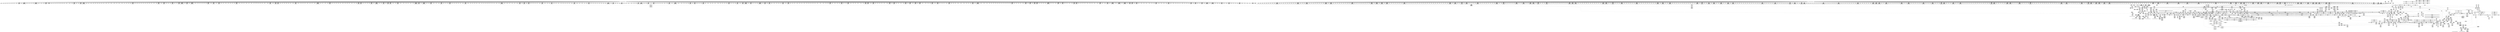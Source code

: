 digraph {
	CE0x400f720 [shape=record,shape=Mrecord,label="{CE0x400f720|56:_i8*,_:_CRE_310,311_}"]
	CE0x4029750 [shape=record,shape=Mrecord,label="{CE0x4029750|56:_i8*,_:_CRE_901,902_}"]
	CE0x3fdf710 [shape=record,shape=Mrecord,label="{CE0x3fdf710|56:_i8*,_:_CRE_260,261_}"]
	CE0x3ff7390 [shape=record,shape=Mrecord,label="{CE0x3ff7390|current_sid:land.lhs.true|*SummSink*}"]
	CE0x3ffe3d0 [shape=record,shape=Mrecord,label="{CE0x3ffe3d0|i64*_getelementptr_inbounds_(_14_x_i64_,_14_x_i64_*___llvm_gcov_ctr219,_i64_0,_i64_0)|*Constant*|*SummSink*}"]
	CE0x40b6330 [shape=record,shape=Mrecord,label="{CE0x40b6330|i32_4|*Constant*|*SummSource*}"]
	CE0x4075ba0 [shape=record,shape=Mrecord,label="{CE0x4075ba0|56:_i8*,_:_CRE_924,925_}"]
	CE0x405f500 [shape=record,shape=Mrecord,label="{CE0x405f500|56:_i8*,_:_CRE_253,254_}"]
	CE0x405c060 [shape=record,shape=Mrecord,label="{CE0x405c060|56:_i8*,_:_CRE_180,181_}"]
	CE0x4060600 [shape=record,shape=Mrecord,label="{CE0x4060600|56:_i8*,_:_CRE_269,270_}"]
	CE0x4062910 [shape=record,shape=Mrecord,label="{CE0x4062910|56:_i8*,_:_CRE_302,303_}"]
	CE0x3ff57b0 [shape=record,shape=Mrecord,label="{CE0x3ff57b0|56:_i8*,_:_CRE_242,243_}"]
	CE0x40522f0 [shape=record,shape=Mrecord,label="{CE0x40522f0|104:_%struct.inode*,_:_CRE_153,154_}"]
	CE0x405aa10 [shape=record,shape=Mrecord,label="{CE0x405aa10|56:_i8*,_:_CRE_159,160_}"]
	CE0x408c0f0 [shape=record,shape=Mrecord,label="{CE0x408c0f0|may_link:tmp8|security/selinux/hooks.c,1778|*SummSink*}"]
	CE0x3fdfbf0 [shape=record,shape=Mrecord,label="{CE0x3fdfbf0|56:_i8*,_:_CRE_266,267_}"]
	CE0x400c2a0 [shape=record,shape=Mrecord,label="{CE0x400c2a0|56:_i8*,_:_CRE_161,162_}"]
	CE0x3fdd3b0 [shape=record,shape=Mrecord,label="{CE0x3fdd3b0|current_sid:tobool|security/selinux/hooks.c,218|*SummSink*}"]
	CE0x4051480 [shape=record,shape=Mrecord,label="{CE0x4051480|104:_%struct.inode*,_:_CRE_112,144_|*MultipleSource*|Function::may_link&Arg::dentry::|security/selinux/hooks.c,1770|Function::selinux_inode_link&Arg::old_dentry::}"]
	CE0x406a260 [shape=record,shape=Mrecord,label="{CE0x406a260|56:_i8*,_:_CRE_589,590_}"]
	CE0x40b17d0 [shape=record,shape=Mrecord,label="{CE0x40b17d0|__llvm_gcov_indirect_counter_increment:tmp3|*SummSource*}"]
	CE0x3ff3510 [shape=record,shape=Mrecord,label="{CE0x3ff3510|56:_i8*,_:_CRE_554,555_}"]
	CE0x3fdad60 [shape=record,shape=Mrecord,label="{CE0x3fdad60|56:_i8*,_:_CRE_145,146_}"]
	CE0x40b1350 [shape=record,shape=Mrecord,label="{CE0x40b1350|may_link:tmp24|security/selinux/hooks.c,1797|*SummSource*}"]
	CE0x3fde0d0 [shape=record,shape=Mrecord,label="{CE0x3fde0d0|may_link:tmp10|security/selinux/hooks.c,1778|*SummSink*}"]
	CE0x40a6e70 [shape=record,shape=Mrecord,label="{CE0x40a6e70|i64*_getelementptr_inbounds_(_14_x_i64_,_14_x_i64_*___llvm_gcov_ctr219,_i64_0,_i64_12)|*Constant*|*SummSink*}"]
	CE0x4079df0 [shape=record,shape=Mrecord,label="{CE0x4079df0|28:_i32,_:_CRE_18,19_}"]
	CE0x3fe87a0 [shape=record,shape=Mrecord,label="{CE0x3fe87a0|i64*_getelementptr_inbounds_(_2_x_i64_,_2_x_i64_*___llvm_gcov_ctr218,_i64_0,_i64_0)|*Constant*}"]
	CE0x4055300 [shape=record,shape=Mrecord,label="{CE0x4055300|104:_%struct.inode*,_:_CRE_192,193_}"]
	CE0x408ddf0 [shape=record,shape=Mrecord,label="{CE0x408ddf0|avc_has_perm:tsid|Function::avc_has_perm&Arg::tsid::}"]
	CE0x405c9f0 [shape=record,shape=Mrecord,label="{CE0x405c9f0|56:_i8*,_:_CRE_189,190_}"]
	CE0x408e890 [shape=record,shape=Mrecord,label="{CE0x408e890|avc_has_perm:tclass|Function::avc_has_perm&Arg::tclass::|*SummSource*}"]
	CE0x3ffb270 [shape=record,shape=Mrecord,label="{CE0x3ffb270|56:_i8*,_:_CRE_272,273_}"]
	CE0x40577d0 [shape=record,shape=Mrecord,label="{CE0x40577d0|104:_%struct.inode*,_:_CRE_223,224_}"]
	CE0x3ff61d0 [shape=record,shape=Mrecord,label="{CE0x3ff61d0|may_link:sw.epilog|*SummSink*}"]
	CE0x3fef330 [shape=record,shape=Mrecord,label="{CE0x3fef330|56:_i8*,_:_CRE_137,138_}"]
	CE0x4088900 [shape=record,shape=Mrecord,label="{CE0x4088900|may_link:dentry2|security/selinux/hooks.c,1773|*SummSource*}"]
	CE0x3fdd7b0 [shape=record,shape=Mrecord,label="{CE0x3fdd7b0|may_link:sw.default|*SummSource*}"]
	CE0x3ffe230 [shape=record,shape=Mrecord,label="{CE0x3ffe230|i64*_getelementptr_inbounds_(_14_x_i64_,_14_x_i64_*___llvm_gcov_ctr219,_i64_0,_i64_0)|*Constant*|*SummSource*}"]
	CE0x3ff70c0 [shape=record,shape=Mrecord,label="{CE0x3ff70c0|may_link:bb|*SummSource*}"]
	CE0x40263a0 [shape=record,shape=Mrecord,label="{CE0x40263a0|56:_i8*,_:_CRE_891,892_}"]
	CE0x4093100 [shape=record,shape=Mrecord,label="{CE0x4093100|__llvm_gcov_indirect_counter_increment:bb4|*SummSink*}"]
	CE0x40b3e30 [shape=record,shape=Mrecord,label="{CE0x40b3e30|current_sid:call|security/selinux/hooks.c,218|*SummSource*}"]
	CE0x4055690 [shape=record,shape=Mrecord,label="{CE0x4055690|104:_%struct.inode*,_:_CRE_195,196_}"]
	CE0x40321c0 [shape=record,shape=Mrecord,label="{CE0x40321c0|56:_i8*,_:_CRE_76,80_|*MultipleSource*|*LoadInst*|security/selinux/hooks.c,1770|security/selinux/hooks.c,1770}"]
	CE0x3ff1310 [shape=record,shape=Mrecord,label="{CE0x3ff1310|56:_i8*,_:_CRE_473,474_}"]
	CE0x4075cb0 [shape=record,shape=Mrecord,label="{CE0x4075cb0|56:_i8*,_:_CRE_925,926_}"]
	CE0x408cf00 [shape=record,shape=Mrecord,label="{CE0x408cf00|may_link:call5|security/selinux/hooks.c,1777|*SummSource*}"]
	CE0x407b8a0 [shape=record,shape=Mrecord,label="{CE0x407b8a0|28:_i32,_:_CRE_59,60_}"]
	CE0x40975a0 [shape=record,shape=Mrecord,label="{CE0x40975a0|current_sid:tmp17|security/selinux/hooks.c,218}"]
	CE0x401fb30 [shape=record,shape=Mrecord,label="{CE0x401fb30|56:_i8*,_:_CRE_596,597_}"]
	CE0x3fef160 [shape=record,shape=Mrecord,label="{CE0x3fef160|56:_i8*,_:_CRE_128,136_|*MultipleSource*|*LoadInst*|security/selinux/hooks.c,1770|security/selinux/hooks.c,1770}"]
	CE0x4051350 [shape=record,shape=Mrecord,label="{CE0x4051350|104:_%struct.inode*,_:_CRE_104,112_|*MultipleSource*|Function::may_link&Arg::dentry::|security/selinux/hooks.c,1770|Function::selinux_inode_link&Arg::old_dentry::}"]
	CE0x407a5f0 [shape=record,shape=Mrecord,label="{CE0x407a5f0|28:_i32,_:_CRE_32,34_|*MultipleSource*|*LoadInst*|security/selinux/hooks.c,1769|security/selinux/hooks.c,1769|security/selinux/hooks.c,1777}"]
	CE0x409a850 [shape=record,shape=Mrecord,label="{CE0x409a850|i32_78|*Constant*|*SummSink*}"]
	CE0x402aeb0 [shape=record,shape=Mrecord,label="{CE0x402aeb0|56:_i8*,_:_CRE_923,924_}"]
	CE0x3ff5270 [shape=record,shape=Mrecord,label="{CE0x3ff5270|56:_i8*,_:_CRE_232,236_|*MultipleSource*|Function::may_link&Arg::dir::|Function::selinux_inode_link&Arg::dir::|security/selinux/hooks.c,1769}"]
	CE0x407c4a0 [shape=record,shape=Mrecord,label="{CE0x407c4a0|28:_i32,_:_CRE_71,72_}"]
	CE0x4c2dd00 [shape=record,shape=Mrecord,label="{CE0x4c2dd00|selinux_inode_link:call|security/selinux/hooks.c,2769|*SummSource*}"]
	CE0x4066aa0 [shape=record,shape=Mrecord,label="{CE0x4066aa0|56:_i8*,_:_CRE_500,504_|*MultipleSource*|*LoadInst*|security/selinux/hooks.c,1770|security/selinux/hooks.c,1770}"]
	CE0x3ffd530 [shape=record,shape=Mrecord,label="{CE0x3ffd530|56:_i8*,_:_CRE_275,276_}"]
	CE0x3ff0570 [shape=record,shape=Mrecord,label="{CE0x3ff0570|56:_i8*,_:_CRE_153,154_}"]
	CE0x406bcf0 [shape=record,shape=Mrecord,label="{CE0x406bcf0|56:_i8*,_:_CRE_614,615_}"]
	CE0x4092ff0 [shape=record,shape=Mrecord,label="{CE0x4092ff0|__llvm_gcov_indirect_counter_increment:bb4|*SummSource*}"]
	CE0x3ff1d40 [shape=record,shape=Mrecord,label="{CE0x3ff1d40|56:_i8*,_:_CRE_485,486_}"]
	CE0x4026d30 [shape=record,shape=Mrecord,label="{CE0x4026d30|56:_i8*,_:_CRE_900,901_}"]
	CE0x52ffea0 [shape=record,shape=Mrecord,label="{CE0x52ffea0|selinux_inode_link:tmp3|*SummSource*}"]
	CE0x3fdf300 [shape=record,shape=Mrecord,label="{CE0x3fdf300|56:_i8*,_:_CRE_255,256_}"]
	CE0x4089250 [shape=record,shape=Mrecord,label="{CE0x4089250|i64_1048576|*Constant*|*SummSource*}"]
	CE0x3ffa7b0 [shape=record,shape=Mrecord,label="{CE0x3ffa7b0|56:_i8*,_:_CRE_952,960_|*MultipleSource*|Function::may_link&Arg::dir::|Function::selinux_inode_link&Arg::dir::|security/selinux/hooks.c,1769}"]
	CE0x3ff2fd0 [shape=record,shape=Mrecord,label="{CE0x3ff2fd0|56:_i8*,_:_CRE_544,552_|*MultipleSource*|Function::may_link&Arg::dir::|Function::selinux_inode_link&Arg::dir::|security/selinux/hooks.c,1769}"]
	CE0x405f1d0 [shape=record,shape=Mrecord,label="{CE0x405f1d0|56:_i8*,_:_CRE_250,251_}"]
	CE0x3fe8b50 [shape=record,shape=Mrecord,label="{CE0x3fe8b50|may_link:if.end|*SummSource*}"]
	CE0x4069160 [shape=record,shape=Mrecord,label="{CE0x4069160|56:_i8*,_:_CRE_573,574_}"]
	CE0x407eec0 [shape=record,shape=Mrecord,label="{CE0x407eec0|28:_i32,_:_CRE_109,110_}"]
	CE0x4020c40 [shape=record,shape=Mrecord,label="{CE0x4020c40|56:_i8*,_:_CRE_617,618_}"]
	CE0x4056e50 [shape=record,shape=Mrecord,label="{CE0x4056e50|104:_%struct.inode*,_:_CRE_215,216_}"]
	CE0x407f0e0 [shape=record,shape=Mrecord,label="{CE0x407f0e0|28:_i32,_:_CRE_111,112_}"]
	CE0x404f3b0 [shape=record,shape=Mrecord,label="{CE0x404f3b0|i64**_getelementptr_inbounds_(_4_x_i64*_,_4_x_i64*_*___llvm_gcda_edge_table220,_i64_0,_i64_2)|*Constant*|*SummSource*}"]
	CE0x3fdd9f0 [shape=record,shape=Mrecord,label="{CE0x3fdd9f0|may_link:if.then|*SummSource*}"]
	CE0x4022c90 [shape=record,shape=Mrecord,label="{CE0x4022c90|56:_i8*,_:_CRE_752,756_|*MultipleSource*|Function::may_link&Arg::dir::|Function::selinux_inode_link&Arg::dir::|security/selinux/hooks.c,1769}"]
	CE0x3ffa260 [shape=record,shape=Mrecord,label="{CE0x3ffa260|56:_i8*,_:_CRE_933,934_}"]
	CE0x406d980 [shape=record,shape=Mrecord,label="{CE0x406d980|56:_i8*,_:_CRE_696,704_|*MultipleSource*|*LoadInst*|security/selinux/hooks.c,1770|security/selinux/hooks.c,1770}"]
	CE0x4057570 [shape=record,shape=Mrecord,label="{CE0x4057570|104:_%struct.inode*,_:_CRE_221,222_}"]
	CE0x40276c0 [shape=record,shape=Mrecord,label="{CE0x40276c0|56:_i8*,_:_CRE_909,910_}"]
	"CONST[source:0(mediator),value:2(dynamic)][purpose:{object}][SnkIdx:5]"
	CE0x40662e0 [shape=record,shape=Mrecord,label="{CE0x40662e0|56:_i8*,_:_CRE_484,485_}"]
	CE0x40924b0 [shape=record,shape=Mrecord,label="{CE0x40924b0|current_sid:tmp24|security/selinux/hooks.c,220|*SummSource*}"]
	CE0x4009f70 [shape=record,shape=Mrecord,label="{CE0x4009f70|56:_i8*,_:_CRE_178,179_}"]
	CE0x40285a0 [shape=record,shape=Mrecord,label="{CE0x40285a0|56:_i8*,_:_CRE_923,924_}"]
	CE0x407a3f0 [shape=record,shape=Mrecord,label="{CE0x407a3f0|28:_i32,_:_CRE_24,28_|*MultipleSource*|*LoadInst*|security/selinux/hooks.c,1769|security/selinux/hooks.c,1769|security/selinux/hooks.c,1777}"]
	CE0x3fea9a0 [shape=record,shape=Mrecord,label="{CE0x3fea9a0|may_link:dir|Function::may_link&Arg::dir::|*SummSink*}"]
	CE0x405de20 [shape=record,shape=Mrecord,label="{CE0x405de20|56:_i8*,_:_CRE_240,241_}"]
	CE0x40314c0 [shape=record,shape=Mrecord,label="{CE0x40314c0|56:_i8*,_:_CRE_16,24_|*MultipleSource*|*LoadInst*|security/selinux/hooks.c,1770|security/selinux/hooks.c,1770}"]
	CE0x407c3a0 [shape=record,shape=Mrecord,label="{CE0x407c3a0|28:_i32,_:_CRE_70,71_}"]
	CE0x409a110 [shape=record,shape=Mrecord,label="{CE0x409a110|_ret_%struct.task_struct*_%tmp4,_!dbg_!27714|./arch/x86/include/asm/current.h,14|*SummSource*}"]
	CE0x4031c80 [shape=record,shape=Mrecord,label="{CE0x4031c80|56:_i8*,_:_CRE_56,64_|*MultipleSource*|*LoadInst*|security/selinux/hooks.c,1770|security/selinux/hooks.c,1770}"]
	CE0x405d380 [shape=record,shape=Mrecord,label="{CE0x405d380|56:_i8*,_:_CRE_198,199_}"]
	CE0x40b2480 [shape=record,shape=Mrecord,label="{CE0x40b2480|current_sid:tobool1|security/selinux/hooks.c,218}"]
	CE0x4099ed0 [shape=record,shape=Mrecord,label="{CE0x4099ed0|get_current:entry|*SummSource*}"]
	"CONST[source:0(mediator),value:2(dynamic)][purpose:{object}][SnkIdx:1]"
	CE0x4084a30 [shape=record,shape=Mrecord,label="{CE0x4084a30|may_link:tobool6|security/selinux/hooks.c,1778}"]
	CE0x405d5a0 [shape=record,shape=Mrecord,label="{CE0x405d5a0|56:_i8*,_:_CRE_200,201_}"]
	CE0x4008f60 [shape=record,shape=Mrecord,label="{CE0x4008f60|may_link:tmp3|security/selinux/hooks.c,1769}"]
	CE0x4009820 [shape=record,shape=Mrecord,label="{CE0x4009820|56:_i8*,_:_CRE_169,170_}"]
	CE0x40051a0 [shape=record,shape=Mrecord,label="{CE0x40051a0|i64_1|*Constant*}"]
	CE0x401f310 [shape=record,shape=Mrecord,label="{CE0x401f310|56:_i8*,_:_CRE_586,587_}"]
	CE0x40b8a40 [shape=record,shape=Mrecord,label="{CE0x40b8a40|may_link:tmp27|security/selinux/hooks.c,1799|*SummSink*}"]
	CE0x3fdd280 [shape=record,shape=Mrecord,label="{CE0x3fdd280|current_sid:tobool|security/selinux/hooks.c,218}"]
	CE0x40b71e0 [shape=record,shape=Mrecord,label="{CE0x40b71e0|current_sid:if.end|*SummSource*}"]
	CE0x4053720 [shape=record,shape=Mrecord,label="{CE0x4053720|104:_%struct.inode*,_:_CRE_170,171_}"]
	CE0x3ff1a00 [shape=record,shape=Mrecord,label="{CE0x3ff1a00|56:_i8*,_:_CRE_481,482_}"]
	CE0x407e0a0 [shape=record,shape=Mrecord,label="{CE0x407e0a0|28:_i32,_:_CRE_99,100_}"]
	CE0x4029200 [shape=record,shape=Mrecord,label="{CE0x4029200|56:_i8*,_:_CRE_896,897_}"]
	CE0x4026b10 [shape=record,shape=Mrecord,label="{CE0x4026b10|56:_i8*,_:_CRE_898,899_}"]
	CE0x4051c80 [shape=record,shape=Mrecord,label="{CE0x4051c80|may_link:i_security1|security/selinux/hooks.c,1770}"]
	CE0x3fe7da0 [shape=record,shape=Mrecord,label="{CE0x3fe7da0|selinux_inode_link:tmp2|*SummSource*}"]
	CE0x3ff3a40 [shape=record,shape=Mrecord,label="{CE0x3ff3a40|56:_i8*,_:_CRE_561,562_}"]
	CE0x407dca0 [shape=record,shape=Mrecord,label="{CE0x407dca0|28:_i32,_:_CRE_95,96_}"]
	CE0x405daf0 [shape=record,shape=Mrecord,label="{CE0x405daf0|56:_i8*,_:_CRE_205,206_}"]
	CE0x4009c30 [shape=record,shape=Mrecord,label="{CE0x4009c30|56:_i8*,_:_CRE_174,175_}"]
	CE0x3fe3a90 [shape=record,shape=Mrecord,label="{CE0x3fe3a90|56:_i8*,_:_CRE_198,199_}"]
	CE0x40b8f10 [shape=record,shape=Mrecord,label="{CE0x40b8f10|current_sid:if.then|*SummSink*}"]
	CE0x4071380 [shape=record,shape=Mrecord,label="{CE0x4071380|56:_i8*,_:_CRE_886,887_}"]
	CE0x40936f0 [shape=record,shape=Mrecord,label="{CE0x40936f0|may_link:tmp17|security/selinux/hooks.c,1786|*SummSink*}"]
	CE0x404cb40 [shape=record,shape=Mrecord,label="{CE0x404cb40|current_sid:tmp3|*SummSink*}"]
	CE0x408a620 [shape=record,shape=Mrecord,label="{CE0x408a620|may_link:conv3|security/selinux/hooks.c,1776|*SummSource*}"]
	CE0x4069d10 [shape=record,shape=Mrecord,label="{CE0x4069d10|56:_i8*,_:_CRE_584,585_}"]
	CE0x406a150 [shape=record,shape=Mrecord,label="{CE0x406a150|56:_i8*,_:_CRE_588,589_}"]
	CE0x4026180 [shape=record,shape=Mrecord,label="{CE0x4026180|56:_i8*,_:_CRE_889,890_}"]
	CE0x4008290 [shape=record,shape=Mrecord,label="{CE0x4008290|current_sid:tmp10|security/selinux/hooks.c,218|*SummSource*}"]
	CE0x4096740 [shape=record,shape=Mrecord,label="{CE0x4096740|get_current:tmp2|*SummSource*}"]
	CE0x400a450 [shape=record,shape=Mrecord,label="{CE0x400a450|56:_i8*,_:_CRE_184,185_}"]
	CE0x40534c0 [shape=record,shape=Mrecord,label="{CE0x40534c0|104:_%struct.inode*,_:_CRE_168,169_}"]
	CE0x4099c90 [shape=record,shape=Mrecord,label="{CE0x4099c90|GLOBAL:get_current|*Constant*|*SummSink*}"]
	CE0x406e9d0 [shape=record,shape=Mrecord,label="{CE0x406e9d0|56:_i8*,_:_CRE_776,792_|*MultipleSource*|*LoadInst*|security/selinux/hooks.c,1770|security/selinux/hooks.c,1770}"]
	CE0x3ff5fa0 [shape=record,shape=Mrecord,label="{CE0x3ff5fa0|i64*_null|*Constant*}"]
	CE0x407eb90 [shape=record,shape=Mrecord,label="{CE0x407eb90|28:_i32,_:_CRE_106,107_}"]
	CE0x40550a0 [shape=record,shape=Mrecord,label="{CE0x40550a0|104:_%struct.inode*,_:_CRE_190,191_}"]
	CE0x3ff88d0 [shape=record,shape=Mrecord,label="{CE0x3ff88d0|56:_i8*,_:_CRE_306,307_}"]
	CE0x40101b0 [shape=record,shape=Mrecord,label="{CE0x40101b0|56:_i8*,_:_CRE_360,376_|*MultipleSource*|Function::may_link&Arg::dir::|Function::selinux_inode_link&Arg::dir::|security/selinux/hooks.c,1769}"]
	CE0x405efb0 [shape=record,shape=Mrecord,label="{CE0x405efb0|56:_i8*,_:_CRE_248,249_}"]
	CE0x408ba90 [shape=record,shape=Mrecord,label="{CE0x408ba90|0:_i8,_8:_%struct.dentry*,_24:_%struct.selinux_audit_data*,_:_SCMRE_0,1_|*MultipleSource*|security/selinux/hooks.c,1772|security/selinux/hooks.c, 1764}"]
	CE0x4025a10 [shape=record,shape=Mrecord,label="{CE0x4025a10|56:_i8*,_:_CRE_882,883_}"]
	CE0x40b2000 [shape=record,shape=Mrecord,label="{CE0x40b2000|__llvm_gcov_indirect_counter_increment:tmp5|*SummSource*}"]
	CE0x3fe9250 [shape=record,shape=Mrecord,label="{CE0x3fe9250|may_link:kind|Function::may_link&Arg::kind::}"]
	CE0x4053ab0 [shape=record,shape=Mrecord,label="{CE0x4053ab0|104:_%struct.inode*,_:_CRE_173,174_}"]
	CE0x3fe1900 [shape=record,shape=Mrecord,label="{CE0x3fe1900|may_link:i_security|security/selinux/hooks.c,1769|*SummSource*}"]
	CE0x406c020 [shape=record,shape=Mrecord,label="{CE0x406c020|56:_i8*,_:_CRE_617,618_}"]
	CE0x3fd7020 [shape=record,shape=Mrecord,label="{CE0x3fd7020|selinux_inode_link:entry|*SummSource*}"]
	CE0x3ff7160 [shape=record,shape=Mrecord,label="{CE0x3ff7160|may_link:bb|*SummSink*}"]
	CE0x3ffc9d0 [shape=record,shape=Mrecord,label="{CE0x3ffc9d0|56:_i8*,_:_CRE_76,80_|*MultipleSource*|Function::may_link&Arg::dir::|Function::selinux_inode_link&Arg::dir::|security/selinux/hooks.c,1769}"]
	CE0x4060a40 [shape=record,shape=Mrecord,label="{CE0x4060a40|56:_i8*,_:_CRE_273,274_}"]
	CE0x4094290 [shape=record,shape=Mrecord,label="{CE0x4094290|i64**_getelementptr_inbounds_(_4_x_i64*_,_4_x_i64*_*___llvm_gcda_edge_table220,_i64_0,_i64_0)|*Constant*|*SummSink*}"]
	CE0x3fdd950 [shape=record,shape=Mrecord,label="{CE0x3fdd950|may_link:if.then}"]
	CE0x409bd00 [shape=record,shape=Mrecord,label="{CE0x409bd00|current_sid:tmp22|security/selinux/hooks.c,218|*SummSink*}"]
	CE0x3feea10 [shape=record,shape=Mrecord,label="{CE0x3feea10|56:_i8*,_:_CRE_96,104_|*MultipleSource*|*LoadInst*|security/selinux/hooks.c,1770|security/selinux/hooks.c,1770}"]
	CE0x3fefbe0 [shape=record,shape=Mrecord,label="{CE0x3fefbe0|56:_i8*,_:_CRE_144,145_}"]
	CE0x4025d40 [shape=record,shape=Mrecord,label="{CE0x4025d40|56:_i8*,_:_CRE_885,886_}"]
	CE0x402ed20 [shape=record,shape=Mrecord,label="{CE0x402ed20|i64*_getelementptr_inbounds_(_14_x_i64_,_14_x_i64_*___llvm_gcov_ctr219,_i64_0,_i64_8)|*Constant*|*SummSource*}"]
	CE0x405d160 [shape=record,shape=Mrecord,label="{CE0x405d160|56:_i8*,_:_CRE_196,197_}"]
	CE0x40278e0 [shape=record,shape=Mrecord,label="{CE0x40278e0|56:_i8*,_:_CRE_911,912_}"]
	CE0x40b4860 [shape=record,shape=Mrecord,label="{CE0x40b4860|current_sid:do.end}"]
	CE0x407b6a0 [shape=record,shape=Mrecord,label="{CE0x407b6a0|28:_i32,_:_CRE_57,58_}"]
	CE0x3ff7890 [shape=record,shape=Mrecord,label="{CE0x3ff7890|56:_i8*,_:_CRE_286,287_}"]
	CE0x402c020 [shape=record,shape=Mrecord,label="{CE0x402c020|may_link:tmp2|*LoadInst*|security/selinux/hooks.c,1769|*SummSink*}"]
	CE0x405b070 [shape=record,shape=Mrecord,label="{CE0x405b070|56:_i8*,_:_CRE_165,166_}"]
	CE0x409aa20 [shape=record,shape=Mrecord,label="{CE0x409aa20|current_sid:cred|security/selinux/hooks.c,218}"]
	CE0x4077140 [shape=record,shape=Mrecord,label="{CE0x4077140|56:_i8*,_:_CRE_977,978_}"]
	CE0x400c100 [shape=record,shape=Mrecord,label="{CE0x400c100|56:_i8*,_:_CRE_159,160_}"]
	CE0x40602d0 [shape=record,shape=Mrecord,label="{CE0x40602d0|56:_i8*,_:_CRE_266,267_}"]
	CE0x405d490 [shape=record,shape=Mrecord,label="{CE0x405d490|56:_i8*,_:_CRE_199,200_}"]
	CE0x40be9b0 [shape=record,shape=Mrecord,label="{CE0x40be9b0|i32_218|*Constant*}"]
	CE0x409a350 [shape=record,shape=Mrecord,label="{CE0x409a350|_ret_%struct.task_struct*_%tmp4,_!dbg_!27714|./arch/x86/include/asm/current.h,14}"]
	CE0x406b360 [shape=record,shape=Mrecord,label="{CE0x406b360|56:_i8*,_:_CRE_605,606_}"]
	CE0x4088c90 [shape=record,shape=Mrecord,label="{CE0x4088c90|may_link:tobool|security/selinux/hooks.c,1776}"]
	CE0x406c240 [shape=record,shape=Mrecord,label="{CE0x406c240|56:_i8*,_:_CRE_619,620_}"]
	CE0x401f240 [shape=record,shape=Mrecord,label="{CE0x401f240|56:_i8*,_:_CRE_585,586_}"]
	CE0x4021b10 [shape=record,shape=Mrecord,label="{CE0x4021b10|56:_i8*,_:_CRE_672,680_|*MultipleSource*|Function::may_link&Arg::dir::|Function::selinux_inode_link&Arg::dir::|security/selinux/hooks.c,1769}"]
	CE0x404ff50 [shape=record,shape=Mrecord,label="{CE0x404ff50|104:_%struct.inode*,_:_CRE_48,52_|*MultipleSource*|Function::may_link&Arg::dentry::|security/selinux/hooks.c,1770|Function::selinux_inode_link&Arg::old_dentry::}"]
	CE0x40610a0 [shape=record,shape=Mrecord,label="{CE0x40610a0|56:_i8*,_:_CRE_279,280_}"]
	CE0x400a520 [shape=record,shape=Mrecord,label="{CE0x400a520|56:_i8*,_:_CRE_185,186_}"]
	CE0x4079810 [shape=record,shape=Mrecord,label="{CE0x4079810|28:_i32,_:_CRE_11,12_}"]
	CE0x4080910 [shape=record,shape=Mrecord,label="{CE0x4080910|28:_i32,_:_CRE_192,196_|*MultipleSource*|*LoadInst*|security/selinux/hooks.c,1769|security/selinux/hooks.c,1769|security/selinux/hooks.c,1777}"]
	CE0x4079150 [shape=record,shape=Mrecord,label="{CE0x4079150|may_link:sid10|security/selinux/hooks.c,1797|*SummSink*}"]
	CE0x4064eb0 [shape=record,shape=Mrecord,label="{CE0x4064eb0|56:_i8*,_:_CRE_440,448_|*MultipleSource*|*LoadInst*|security/selinux/hooks.c,1770|security/selinux/hooks.c,1770}"]
	CE0x3fe0490 [shape=record,shape=Mrecord,label="{CE0x3fe0490|may_link:entry|*SummSink*}"]
	CE0x40bf1f0 [shape=record,shape=Mrecord,label="{CE0x40bf1f0|i8*_getelementptr_inbounds_(_45_x_i8_,_45_x_i8_*_.str12,_i32_0,_i32_0)|*Constant*|*SummSource*}"]
	CE0x405a900 [shape=record,shape=Mrecord,label="{CE0x405a900|56:_i8*,_:_CRE_158,159_}"]
	CE0x40655f0 [shape=record,shape=Mrecord,label="{CE0x40655f0|56:_i8*,_:_CRE_473,474_}"]
	CE0x40613d0 [shape=record,shape=Mrecord,label="{CE0x40613d0|56:_i8*,_:_CRE_282,283_}"]
	CE0x402e560 [shape=record,shape=Mrecord,label="{CE0x402e560|_ret_void}"]
	CE0x4063730 [shape=record,shape=Mrecord,label="{CE0x4063730|56:_i8*,_:_CRE_328,336_|*MultipleSource*|*LoadInst*|security/selinux/hooks.c,1770|security/selinux/hooks.c,1770}"]
	CE0x405a7f0 [shape=record,shape=Mrecord,label="{CE0x405a7f0|56:_i8*,_:_CRE_157,158_}"]
	CE0x4067ae0 [shape=record,shape=Mrecord,label="{CE0x4067ae0|56:_i8*,_:_CRE_553,554_}"]
	CE0x40b6440 [shape=record,shape=Mrecord,label="{CE0x40b6440|i32_4|*Constant*|*SummSink*}"]
	CE0x3fe2f30 [shape=record,shape=Mrecord,label="{CE0x3fe2f30|may_link:tmp11|security/selinux/hooks.c,1778|*SummSink*}"]
	CE0x3ff6640 [shape=record,shape=Mrecord,label="{CE0x3ff6640|selinux_inode_link:tmp1|*SummSource*}"]
	CE0x40b1530 [shape=record,shape=Mrecord,label="{CE0x40b1530|current_sid:tmp6|security/selinux/hooks.c,218|*SummSource*}"]
	CE0x400fff0 [shape=record,shape=Mrecord,label="{CE0x400fff0|56:_i8*,_:_CRE_352,360_|*MultipleSource*|Function::may_link&Arg::dir::|Function::selinux_inode_link&Arg::dir::|security/selinux/hooks.c,1769}"]
	CE0x40935c0 [shape=record,shape=Mrecord,label="{CE0x40935c0|may_link:tmp17|security/selinux/hooks.c,1786|*SummSource*}"]
	CE0x40252a0 [shape=record,shape=Mrecord,label="{CE0x40252a0|56:_i8*,_:_CRE_875,876_}"]
	CE0x3fe8c20 [shape=record,shape=Mrecord,label="{CE0x3fe8c20|may_link:if.end|*SummSink*}"]
	CE0x409b1e0 [shape=record,shape=Mrecord,label="{CE0x409b1e0|current_sid:tmp21|security/selinux/hooks.c,218|*SummSource*}"]
	CE0x409a8c0 [shape=record,shape=Mrecord,label="{CE0x409a8c0|i32_78|*Constant*|*SummSource*}"]
	CE0x4055c80 [shape=record,shape=Mrecord,label="{CE0x4055c80|104:_%struct.inode*,_:_CRE_200,201_}"]
	CE0x3fd9ab0 [shape=record,shape=Mrecord,label="{CE0x3fd9ab0|56:_i8*,_:_CRE_112,120_|*MultipleSource*|Function::may_link&Arg::dir::|Function::selinux_inode_link&Arg::dir::|security/selinux/hooks.c,1769}"]
	CE0x402b580 [shape=record,shape=Mrecord,label="{CE0x402b580|56:_i8*,_:_CRE_984,988_|*MultipleSource*|Function::may_link&Arg::dir::|Function::selinux_inode_link&Arg::dir::|security/selinux/hooks.c,1769}"]
	CE0x401e6e0 [shape=record,shape=Mrecord,label="{CE0x401e6e0|56:_i8*,_:_CRE_571,572_}"]
	CE0x400fb80 [shape=record,shape=Mrecord,label="{CE0x400fb80|56:_i8*,_:_CRE_336,344_|*MultipleSource*|Function::may_link&Arg::dir::|Function::selinux_inode_link&Arg::dir::|security/selinux/hooks.c,1769}"]
	CE0x401fcd0 [shape=record,shape=Mrecord,label="{CE0x401fcd0|56:_i8*,_:_CRE_598,599_}"]
	CE0x40558f0 [shape=record,shape=Mrecord,label="{CE0x40558f0|104:_%struct.inode*,_:_CRE_197,198_}"]
	CE0x404eed0 [shape=record,shape=Mrecord,label="{CE0x404eed0|may_link:tmp14|security/selinux/hooks.c,1783|*SummSource*}"]
	CE0x4029db0 [shape=record,shape=Mrecord,label="{CE0x4029db0|56:_i8*,_:_CRE_907,908_}"]
	CE0x404a700 [shape=record,shape=Mrecord,label="{CE0x404a700|current_sid:call|security/selinux/hooks.c,218}"]
	CE0x406ff90 [shape=record,shape=Mrecord,label="{CE0x406ff90|56:_i8*,_:_CRE_867,868_}"]
	CE0x40b6790 [shape=record,shape=Mrecord,label="{CE0x40b6790|may_link:sclass|security/selinux/hooks.c,1797|*SummSource*}"]
	CE0x40a55b0 [shape=record,shape=Mrecord,label="{CE0x40a55b0|VOIDTB_TE_array:_GCE___func__.may_link_private_unnamed_addr_constant_9_x_i8_c_may_link_00_,_align_1:_elem_0:default:}"]
	CE0x4078c40 [shape=record,shape=Mrecord,label="{CE0x4078c40|may_link:tmp23|security/selinux/hooks.c,1797|*SummSink*}"]
	CE0x4021790 [shape=record,shape=Mrecord,label="{CE0x4021790|56:_i8*,_:_CRE_656,664_|*MultipleSource*|Function::may_link&Arg::dir::|Function::selinux_inode_link&Arg::dir::|security/selinux/hooks.c,1769}"]
	CE0x4031ac0 [shape=record,shape=Mrecord,label="{CE0x4031ac0|56:_i8*,_:_CRE_48,56_|*MultipleSource*|*LoadInst*|security/selinux/hooks.c,1770|security/selinux/hooks.c,1770}"]
	CE0x3ff63b0 [shape=record,shape=Mrecord,label="{CE0x3ff63b0|may_link:return|*SummSink*}"]
	CE0x4050230 [shape=record,shape=Mrecord,label="{CE0x4050230|104:_%struct.inode*,_:_CRE_64,72_|*MultipleSource*|Function::may_link&Arg::dentry::|security/selinux/hooks.c,1770|Function::selinux_inode_link&Arg::old_dentry::}"]
	CE0x40719e0 [shape=record,shape=Mrecord,label="{CE0x40719e0|56:_i8*,_:_CRE_892,893_}"]
	CE0x4092e40 [shape=record,shape=Mrecord,label="{CE0x4092e40|__llvm_gcov_indirect_counter_increment:bb4}"]
	CE0x3fdb0a0 [shape=record,shape=Mrecord,label="{CE0x3fdb0a0|56:_i8*,_:_CRE_149,150_}"]
	CE0x404c4e0 [shape=record,shape=Mrecord,label="{CE0x404c4e0|GLOBAL:current_sid.__warned|Global_var:current_sid.__warned}"]
	CE0x405d7c0 [shape=record,shape=Mrecord,label="{CE0x405d7c0|56:_i8*,_:_CRE_202,203_}"]
	CE0x409ac10 [shape=record,shape=Mrecord,label="{CE0x409ac10|current_sid:cred|security/selinux/hooks.c,218|*SummSource*}"]
	CE0x3fde220 [shape=record,shape=Mrecord,label="{CE0x3fde220|may_link:ad|security/selinux/hooks.c, 1764|*SummSink*}"]
	CE0x3ff5430 [shape=record,shape=Mrecord,label="{CE0x3ff5430|56:_i8*,_:_CRE_240,241_}"]
	CE0x407c5a0 [shape=record,shape=Mrecord,label="{CE0x407c5a0|28:_i32,_:_CRE_72,73_}"]
	CE0x406d5e0 [shape=record,shape=Mrecord,label="{CE0x406d5e0|56:_i8*,_:_CRE_684,688_|*MultipleSource*|*LoadInst*|security/selinux/hooks.c,1770|security/selinux/hooks.c,1770}"]
	CE0x4025080 [shape=record,shape=Mrecord,label="{CE0x4025080|56:_i8*,_:_CRE_873,874_}"]
	CE0x4052c70 [shape=record,shape=Mrecord,label="{CE0x4052c70|104:_%struct.inode*,_:_CRE_161,162_}"]
	CE0x406cca0 [shape=record,shape=Mrecord,label="{CE0x406cca0|56:_i8*,_:_CRE_648,656_|*MultipleSource*|*LoadInst*|security/selinux/hooks.c,1770|security/selinux/hooks.c,1770}"]
	CE0x40623c0 [shape=record,shape=Mrecord,label="{CE0x40623c0|56:_i8*,_:_CRE_297,298_}"]
	CE0x4063190 [shape=record,shape=Mrecord,label="{CE0x4063190|56:_i8*,_:_CRE_310,311_}"]
	CE0x406bf10 [shape=record,shape=Mrecord,label="{CE0x406bf10|56:_i8*,_:_CRE_616,617_}"]
	CE0x3fdabc0 [shape=record,shape=Mrecord,label="{CE0x3fdabc0|56:_i8*,_:_CRE_143,144_}"]
	CE0x4083ec0 [shape=record,shape=Mrecord,label="{CE0x4083ec0|GLOBAL:__llvm_gcov_indirect_counter_increment|*Constant*|*SummSink*}"]
	CE0x406af20 [shape=record,shape=Mrecord,label="{CE0x406af20|56:_i8*,_:_CRE_601,602_}"]
	CE0x402b280 [shape=record,shape=Mrecord,label="{CE0x402b280|56:_i8*,_:_CRE_981,982_}"]
	CE0x4056010 [shape=record,shape=Mrecord,label="{CE0x4056010|104:_%struct.inode*,_:_CRE_203,204_}"]
	CE0x406a040 [shape=record,shape=Mrecord,label="{CE0x406a040|56:_i8*,_:_CRE_587,588_}"]
	CE0x40b22d0 [shape=record,shape=Mrecord,label="{CE0x40b22d0|__llvm_gcov_indirect_counter_increment:tmp6}"]
	CE0x40645a0 [shape=record,shape=Mrecord,label="{CE0x40645a0|56:_i8*,_:_CRE_400,408_|*MultipleSource*|*LoadInst*|security/selinux/hooks.c,1770|security/selinux/hooks.c,1770}"]
	CE0x40bb580 [shape=record,shape=Mrecord,label="{CE0x40bb580|i64*_getelementptr_inbounds_(_11_x_i64_,_11_x_i64_*___llvm_gcov_ctr125,_i64_0,_i64_6)|*Constant*|*SummSource*}"]
	CE0x3fd7780 [shape=record,shape=Mrecord,label="{CE0x3fd7780|selinux_inode_link:bb|*SummSink*}"]
	CE0x4059790 [shape=record,shape=Mrecord,label="{CE0x4059790|104:_%struct.inode*,_:_CRE_312,313_}"]
	CE0x40a6700 [shape=record,shape=Mrecord,label="{CE0x40a6700|may_link:av.0|*SummSource*}"]
	CE0x4081840 [shape=record,shape=Mrecord,label="{CE0x4081840|i64**_getelementptr_inbounds_(_4_x_i64*_,_4_x_i64*_*___llvm_gcda_edge_table220,_i64_0,_i64_3)|*Constant*|*SummSource*}"]
	CE0x3fe3410 [shape=record,shape=Mrecord,label="{CE0x3fe3410|56:_i8*,_:_CRE_190,191_}"]
	CE0x40503a0 [shape=record,shape=Mrecord,label="{CE0x40503a0|104:_%struct.inode*,_:_CRE_72,80_|*MultipleSource*|Function::may_link&Arg::dentry::|security/selinux/hooks.c,1770|Function::selinux_inode_link&Arg::old_dentry::}"]
	CE0x3fe8a30 [shape=record,shape=Mrecord,label="{CE0x3fe8a30|may_link:if.end}"]
	CE0x408e820 [shape=record,shape=Mrecord,label="{CE0x408e820|avc_has_perm:tclass|Function::avc_has_perm&Arg::tclass::}"]
	CE0x40b37d0 [shape=record,shape=Mrecord,label="{CE0x40b37d0|current_sid:tmp13|security/selinux/hooks.c,218|*SummSink*}"]
	CE0x409b400 [shape=record,shape=Mrecord,label="{CE0x409b400|current_sid:tmp21|security/selinux/hooks.c,218|*SummSink*}"]
	CE0x40599f0 [shape=record,shape=Mrecord,label="{CE0x40599f0|104:_%struct.inode*,_:_CRE_314,315_}"]
	CE0x401ed60 [shape=record,shape=Mrecord,label="{CE0x401ed60|56:_i8*,_:_CRE_579,580_}"]
	"CONST[source:0(mediator),value:2(dynamic)][purpose:{subject}][SnkIdx:4]"
	CE0x40a4850 [shape=record,shape=Mrecord,label="{CE0x40a4850|i8*_getelementptr_inbounds_(_9_x_i8_,_9_x_i8_*___func__.may_link,_i32_0,_i32_0)|*Constant*|*SummSource*}"]
	CE0x40997f0 [shape=record,shape=Mrecord,label="{CE0x40997f0|GLOBAL:get_current|*Constant*}"]
	CE0x4054e40 [shape=record,shape=Mrecord,label="{CE0x4054e40|104:_%struct.inode*,_:_CRE_188,189_}"]
	CE0x4028490 [shape=record,shape=Mrecord,label="{CE0x4028490|56:_i8*,_:_CRE_922,923_}"]
	CE0x405cb00 [shape=record,shape=Mrecord,label="{CE0x405cb00|56:_i8*,_:_CRE_190,191_}"]
	CE0x3fe9b70 [shape=record,shape=Mrecord,label="{CE0x3fe9b70|selinux_inode_link:tmp}"]
	CE0x401e200 [shape=record,shape=Mrecord,label="{CE0x401e200|56:_i8*,_:_CRE_565,566_}"]
	CE0x405f720 [shape=record,shape=Mrecord,label="{CE0x405f720|56:_i8*,_:_CRE_255,256_}"]
	CE0x4069e20 [shape=record,shape=Mrecord,label="{CE0x4069e20|56:_i8*,_:_CRE_585,586_}"]
	CE0x3ff7d70 [shape=record,shape=Mrecord,label="{CE0x3ff7d70|56:_i8*,_:_CRE_292,293_}"]
	CE0x401fa60 [shape=record,shape=Mrecord,label="{CE0x401fa60|56:_i8*,_:_CRE_595,596_}"]
	CE0x40b9b40 [shape=record,shape=Mrecord,label="{CE0x40b9b40|i64_4|*Constant*}"]
	CE0x4067000 [shape=record,shape=Mrecord,label="{CE0x4067000|56:_i8*,_:_CRE_512,520_|*MultipleSource*|*LoadInst*|security/selinux/hooks.c,1770|security/selinux/hooks.c,1770}"]
	CE0x3fe3c30 [shape=record,shape=Mrecord,label="{CE0x3fe3c30|56:_i8*,_:_CRE_200,201_}"]
	CE0x4020350 [shape=record,shape=Mrecord,label="{CE0x4020350|56:_i8*,_:_CRE_606,607_}"]
	CE0x407bba0 [shape=record,shape=Mrecord,label="{CE0x407bba0|28:_i32,_:_CRE_62,63_}"]
	CE0x4067e10 [shape=record,shape=Mrecord,label="{CE0x4067e10|56:_i8*,_:_CRE_556,557_}"]
	CE0x406fa20 [shape=record,shape=Mrecord,label="{CE0x406fa20|56:_i8*,_:_CRE_856,864_|*MultipleSource*|*LoadInst*|security/selinux/hooks.c,1770|security/selinux/hooks.c,1770}"]
	CE0x405fa50 [shape=record,shape=Mrecord,label="{CE0x405fa50|56:_i8*,_:_CRE_258,259_}"]
	CE0x40626f0 [shape=record,shape=Mrecord,label="{CE0x40626f0|56:_i8*,_:_CRE_300,301_}"]
	CE0x3fddce0 [shape=record,shape=Mrecord,label="{CE0x3fddce0|__llvm_gcov_indirect_counter_increment:tmp2|*SummSource*}"]
	CE0x40098f0 [shape=record,shape=Mrecord,label="{CE0x40098f0|56:_i8*,_:_CRE_170,171_}"]
	CE0x3fe3270 [shape=record,shape=Mrecord,label="{CE0x3fe3270|56:_i8*,_:_CRE_188,189_}"]
	CE0x401e540 [shape=record,shape=Mrecord,label="{CE0x401e540|56:_i8*,_:_CRE_569,570_}"]
	CE0x402a630 [shape=record,shape=Mrecord,label="{CE0x402a630|56:_i8*,_:_CRE_915,916_}"]
	CE0x406eba0 [shape=record,shape=Mrecord,label="{CE0x406eba0|56:_i8*,_:_CRE_792,800_|*MultipleSource*|*LoadInst*|security/selinux/hooks.c,1770|security/selinux/hooks.c,1770}"]
	CE0x4093ed0 [shape=record,shape=Mrecord,label="{CE0x4093ed0|i64**_getelementptr_inbounds_(_4_x_i64*_,_4_x_i64*_*___llvm_gcda_edge_table220,_i64_0,_i64_0)|*Constant*}"]
	CE0x4095470 [shape=record,shape=Mrecord,label="{CE0x4095470|i8*_getelementptr_inbounds_(_38_x_i8_,_38_x_i8_*_.str64,_i32_0,_i32_0)|*Constant*|*SummSource*}"]
	CE0x402e460 [shape=record,shape=Mrecord,label="{CE0x402e460|__llvm_gcov_indirect_counter_increment:counters|Function::__llvm_gcov_indirect_counter_increment&Arg::counters::|*SummSink*}"]
	CE0x3fefad0 [shape=record,shape=Mrecord,label="{CE0x3fefad0|56:_i8*,_:_CRE_143,144_}"]
	CE0x3ffff50 [shape=record,shape=Mrecord,label="{CE0x3ffff50|i64*_getelementptr_inbounds_(_14_x_i64_,_14_x_i64_*___llvm_gcov_ctr219,_i64_0,_i64_3)|*Constant*|*SummSink*}"]
	CE0x4094220 [shape=record,shape=Mrecord,label="{CE0x4094220|i64**_getelementptr_inbounds_(_4_x_i64*_,_4_x_i64*_*___llvm_gcda_edge_table220,_i64_0,_i64_0)|*Constant*|*SummSource*}"]
	CE0x40a70d0 [shape=record,shape=Mrecord,label="{CE0x40a70d0|may_link:sid10|security/selinux/hooks.c,1797}"]
	CE0x4051aa0 [shape=record,shape=Mrecord,label="{CE0x4051aa0|104:_%struct.inode*,_:_CRE_146,147_}"]
	CE0x4076310 [shape=record,shape=Mrecord,label="{CE0x4076310|56:_i8*,_:_CRE_931,932_}"]
	CE0x407f410 [shape=record,shape=Mrecord,label="{CE0x407f410|28:_i32,_:_CRE_114,115_}"]
	CE0x4029fd0 [shape=record,shape=Mrecord,label="{CE0x4029fd0|56:_i8*,_:_CRE_909,910_}"]
	CE0x4094a30 [shape=record,shape=Mrecord,label="{CE0x4094a30|may_link:tmp21|security/selinux/hooks.c,1793}"]
	CE0x4098930 [shape=record,shape=Mrecord,label="{CE0x4098930|i64*_getelementptr_inbounds_(_11_x_i64_,_11_x_i64_*___llvm_gcov_ctr125,_i64_0,_i64_10)|*Constant*|*SummSource*}"]
	CE0x400ed20 [shape=record,shape=Mrecord,label="{CE0x400ed20|current_sid:tmp3}"]
	CE0x4054130 [shape=record,shape=Mrecord,label="{CE0x4054130|104:_%struct.inode*,_:_CRE_177,178_}"]
	CE0x400e630 [shape=record,shape=Mrecord,label="{CE0x400e630|may_link:tmp11|security/selinux/hooks.c,1778}"]
	CE0x3ff1c70 [shape=record,shape=Mrecord,label="{CE0x3ff1c70|56:_i8*,_:_CRE_484,485_}"]
	CE0x40b6c10 [shape=record,shape=Mrecord,label="{CE0x40b6c10|__llvm_gcov_indirect_counter_increment:counter|*SummSource*}"]
	CE0x3ffa590 [shape=record,shape=Mrecord,label="{CE0x3ffa590|56:_i8*,_:_CRE_936,944_|*MultipleSource*|Function::may_link&Arg::dir::|Function::selinux_inode_link&Arg::dir::|security/selinux/hooks.c,1769}"]
	CE0x4058e70 [shape=record,shape=Mrecord,label="{CE0x4058e70|104:_%struct.inode*,_:_CRE_305,306_}"]
	CE0x4062c40 [shape=record,shape=Mrecord,label="{CE0x4062c40|56:_i8*,_:_CRE_305,306_}"]
	CE0x381d010 [shape=record,shape=Mrecord,label="{CE0x381d010|may_link:kind|Function::may_link&Arg::kind::|*SummSink*}"]
	CE0x402d280 [shape=record,shape=Mrecord,label="{CE0x402d280|GLOBAL:__llvm_gcov_indirect_counter_increment|*Constant*|*SummSource*}"]
	CE0x408ac80 [shape=record,shape=Mrecord,label="{CE0x408ac80|may_link:tmp21|security/selinux/hooks.c,1793|*SummSink*}"]
	CE0x404e620 [shape=record,shape=Mrecord,label="{CE0x404e620|may_link:d_inode|security/selinux/hooks.c,1770}"]
	CE0x405fc70 [shape=record,shape=Mrecord,label="{CE0x405fc70|56:_i8*,_:_CRE_260,261_}"]
	CE0x405a6e0 [shape=record,shape=Mrecord,label="{CE0x405a6e0|56:_i8*,_:_CRE_156,157_}"]
	CE0x402a850 [shape=record,shape=Mrecord,label="{CE0x402a850|56:_i8*,_:_CRE_917,918_}"]
	CE0x4067910 [shape=record,shape=Mrecord,label="{CE0x4067910|56:_i8*,_:_CRE_544,552_|*MultipleSource*|*LoadInst*|security/selinux/hooks.c,1770|security/selinux/hooks.c,1770}"]
	CE0x3ff6ed0 [shape=record,shape=Mrecord,label="{CE0x3ff6ed0|may_link:if.then|*SummSink*}"]
	CE0x407e2a0 [shape=record,shape=Mrecord,label="{CE0x407e2a0|28:_i32,_:_CRE_101,102_}"]
	CE0x4022750 [shape=record,shape=Mrecord,label="{CE0x4022750|56:_i8*,_:_CRE_728,736_|*MultipleSource*|Function::may_link&Arg::dir::|Function::selinux_inode_link&Arg::dir::|security/selinux/hooks.c,1769}"]
	CE0x4083510 [shape=record,shape=Mrecord,label="{CE0x4083510|GLOBAL:__llvm_gcov_global_state_pred221|Global_var:__llvm_gcov_global_state_pred221|*SummSource*}"]
	CE0x400be90 [shape=record,shape=Mrecord,label="{CE0x400be90|56:_i8*,_:_CRE_156,157_}"]
	CE0x409a000 [shape=record,shape=Mrecord,label="{CE0x409a000|get_current:entry|*SummSink*}"]
	CE0x402c320 [shape=record,shape=Mrecord,label="{CE0x402c320|may_link:tmp4|*LoadInst*|security/selinux/hooks.c,1770}"]
	CE0x40099c0 [shape=record,shape=Mrecord,label="{CE0x40099c0|56:_i8*,_:_CRE_171,172_}"]
	CE0x4068e30 [shape=record,shape=Mrecord,label="{CE0x4068e30|56:_i8*,_:_CRE_570,571_}"]
	CE0x40660c0 [shape=record,shape=Mrecord,label="{CE0x40660c0|56:_i8*,_:_CRE_482,483_}"]
	CE0x405a5d0 [shape=record,shape=Mrecord,label="{CE0x405a5d0|56:_i8*,_:_CRE_155,156_}"]
	CE0x40302d0 [shape=record,shape=Mrecord,label="{CE0x40302d0|may_link:tmp15|security/selinux/hooks.c,1783}"]
	CE0x4085000 [shape=record,shape=Mrecord,label="{CE0x4085000|i64_2|*Constant*}"]
	CE0x3ff7650 [shape=record,shape=Mrecord,label="{CE0x3ff7650|current_sid:bb|*SummSink*}"]
	CE0x401f720 [shape=record,shape=Mrecord,label="{CE0x401f720|56:_i8*,_:_CRE_591,592_}"]
	CE0x4022590 [shape=record,shape=Mrecord,label="{CE0x4022590|56:_i8*,_:_CRE_712,728_|*MultipleSource*|Function::may_link&Arg::dir::|Function::selinux_inode_link&Arg::dir::|security/selinux/hooks.c,1769}"]
	CE0x40029b0 [shape=record,shape=Mrecord,label="{CE0x40029b0|i64*_getelementptr_inbounds_(_11_x_i64_,_11_x_i64_*___llvm_gcov_ctr125,_i64_0,_i64_6)|*Constant*}"]
	CE0x4032c40 [shape=record,shape=Mrecord,label="{CE0x4032c40|56:_i8*,_:_CRE_2,4_|*MultipleSource*|*LoadInst*|security/selinux/hooks.c,1770|security/selinux/hooks.c,1770}"]
	CE0x3ff8a70 [shape=record,shape=Mrecord,label="{CE0x3ff8a70|56:_i8*,_:_CRE_308,309_}"]
	CE0x4059c50 [shape=record,shape=Mrecord,label="{CE0x4059c50|104:_%struct.inode*,_:_CRE_316,317_}"]
	CE0x4020010 [shape=record,shape=Mrecord,label="{CE0x4020010|56:_i8*,_:_CRE_602,603_}"]
	CE0x407c2a0 [shape=record,shape=Mrecord,label="{CE0x407c2a0|28:_i32,_:_CRE_69,70_}"]
	CE0x404e480 [shape=record,shape=Mrecord,label="{CE0x404e480|current_sid:land.lhs.true|*SummSource*}"]
	CE0x405e1a0 [shape=record,shape=Mrecord,label="{CE0x405e1a0|56:_i8*,_:_CRE_216,224_|*MultipleSource*|*LoadInst*|security/selinux/hooks.c,1770|security/selinux/hooks.c,1770}"]
	CE0x402b470 [shape=record,shape=Mrecord,label="{CE0x402b470|56:_i8*,_:_CRE_983,984_}"]
	CE0x3feadc0 [shape=record,shape=Mrecord,label="{CE0x3feadc0|104:_%struct.inode*,_:_CRE_16,24_|*MultipleSource*|Function::may_link&Arg::dentry::|security/selinux/hooks.c,1770|Function::selinux_inode_link&Arg::old_dentry::}"]
	CE0x4078100 [shape=record,shape=Mrecord,label="{CE0x4078100|may_link:tmp6|security/selinux/hooks.c,1770}"]
	CE0x408caa0 [shape=record,shape=Mrecord,label="{CE0x408caa0|GLOBAL:__llvm_gcov_ctr219|Global_var:__llvm_gcov_ctr219}"]
	CE0x4060d70 [shape=record,shape=Mrecord,label="{CE0x4060d70|56:_i8*,_:_CRE_276,277_}"]
	CE0x4022210 [shape=record,shape=Mrecord,label="{CE0x4022210|56:_i8*,_:_CRE_696,704_|*MultipleSource*|Function::may_link&Arg::dir::|Function::selinux_inode_link&Arg::dir::|security/selinux/hooks.c,1769}"]
	CE0x4099540 [shape=record,shape=Mrecord,label="{CE0x4099540|current_sid:call4|security/selinux/hooks.c,218|*SummSource*}"]
	CE0x407bfa0 [shape=record,shape=Mrecord,label="{CE0x407bfa0|28:_i32,_:_CRE_66,67_}"]
	CE0x40799b0 [shape=record,shape=Mrecord,label="{CE0x40799b0|28:_i32,_:_CRE_13,14_}"]
	CE0x4027170 [shape=record,shape=Mrecord,label="{CE0x4027170|56:_i8*,_:_CRE_904,905_}"]
	CE0x40634c0 [shape=record,shape=Mrecord,label="{CE0x40634c0|56:_i8*,_:_CRE_312,320_|*MultipleSource*|*LoadInst*|security/selinux/hooks.c,1770|security/selinux/hooks.c,1770}"]
	CE0x4023590 [shape=record,shape=Mrecord,label="{CE0x4023590|56:_i8*,_:_CRE_800,804_|*MultipleSource*|Function::may_link&Arg::dir::|Function::selinux_inode_link&Arg::dir::|security/selinux/hooks.c,1769}"]
	CE0x3fefe00 [shape=record,shape=Mrecord,label="{CE0x3fefe00|56:_i8*,_:_CRE_146,147_}"]
	CE0x40b8090 [shape=record,shape=Mrecord,label="{CE0x40b8090|i64*_getelementptr_inbounds_(_14_x_i64_,_14_x_i64_*___llvm_gcov_ctr219,_i64_0,_i64_13)|*Constant*}"]
	CE0x4021120 [shape=record,shape=Mrecord,label="{CE0x4021120|56:_i8*,_:_CRE_623,624_}"]
	CE0x40604f0 [shape=record,shape=Mrecord,label="{CE0x40604f0|56:_i8*,_:_CRE_268,269_}"]
	CE0x4098050 [shape=record,shape=Mrecord,label="{CE0x4098050|current_sid:tmp18|security/selinux/hooks.c,218|*SummSink*}"]
	CE0x3fdeb30 [shape=record,shape=Mrecord,label="{CE0x3fdeb30|__llvm_gcov_indirect_counter_increment:tmp|*SummSource*}"]
	CE0x3fda9b0 [shape=record,shape=Mrecord,label="{CE0x3fda9b0|56:_i8*,_:_CRE_140,141_}"]
	CE0x400a1e0 [shape=record,shape=Mrecord,label="{CE0x400a1e0|56:_i8*,_:_CRE_181,182_}"]
	CE0x3ff6470 [shape=record,shape=Mrecord,label="{CE0x3ff6470|may_link:sw.bb7}"]
	CE0x402a300 [shape=record,shape=Mrecord,label="{CE0x402a300|56:_i8*,_:_CRE_912,913_}"]
	CE0x3ffa1c0 [shape=record,shape=Mrecord,label="{CE0x3ffa1c0|56:_i8*,_:_CRE_271,272_}"]
	CE0x4022050 [shape=record,shape=Mrecord,label="{CE0x4022050|56:_i8*,_:_CRE_688,692_|*MultipleSource*|Function::may_link&Arg::dir::|Function::selinux_inode_link&Arg::dir::|security/selinux/hooks.c,1769}"]
	CE0x408f220 [shape=record,shape=Mrecord,label="{CE0x408f220|avc_has_perm:auditdata|Function::avc_has_perm&Arg::auditdata::|*SummSink*}"]
	CE0x4057f60 [shape=record,shape=Mrecord,label="{CE0x4057f60|104:_%struct.inode*,_:_CRE_256,264_|*MultipleSource*|Function::may_link&Arg::dentry::|security/selinux/hooks.c,1770|Function::selinux_inode_link&Arg::old_dentry::}"]
	CE0x4070f40 [shape=record,shape=Mrecord,label="{CE0x4070f40|56:_i8*,_:_CRE_882,883_}"]
	CE0x402ddb0 [shape=record,shape=Mrecord,label="{CE0x402ddb0|i64**_getelementptr_inbounds_(_4_x_i64*_,_4_x_i64*_*___llvm_gcda_edge_table220,_i64_0,_i64_1)|*Constant*}"]
	CE0x3fd6860 [shape=record,shape=Mrecord,label="{CE0x3fd6860|may_link:tmp}"]
	CE0x4025e50 [shape=record,shape=Mrecord,label="{CE0x4025e50|56:_i8*,_:_CRE_886,887_}"]
	CE0x40f3b20 [shape=record,shape=Mrecord,label="{CE0x40f3b20|get_current:tmp3|*SummSource*}"]
	CE0x406e460 [shape=record,shape=Mrecord,label="{CE0x406e460|56:_i8*,_:_CRE_752,756_|*MultipleSource*|*LoadInst*|security/selinux/hooks.c,1770|security/selinux/hooks.c,1770}"]
	CE0x401ea20 [shape=record,shape=Mrecord,label="{CE0x401ea20|56:_i8*,_:_CRE_575,576_}"]
	CE0x405f2e0 [shape=record,shape=Mrecord,label="{CE0x405f2e0|56:_i8*,_:_CRE_251,252_}"]
	CE0x4031e40 [shape=record,shape=Mrecord,label="{CE0x4031e40|56:_i8*,_:_CRE_64,72_|*MultipleSource*|*LoadInst*|security/selinux/hooks.c,1770|security/selinux/hooks.c,1770}"]
	CE0x40290f0 [shape=record,shape=Mrecord,label="{CE0x40290f0|56:_i8*,_:_CRE_895,896_}"]
	CE0x4051690 [shape=record,shape=Mrecord,label="{CE0x4051690|104:_%struct.inode*,_:_CRE_144,145_}"]
	CE0x3ffd7a0 [shape=record,shape=Mrecord,label="{CE0x3ffd7a0|56:_i8*,_:_CRE_278,279_}"]
	CE0x40be6f0 [shape=record,shape=Mrecord,label="{CE0x40be6f0|GLOBAL:lockdep_rcu_suspicious|*Constant*}"]
	CE0x407d8a0 [shape=record,shape=Mrecord,label="{CE0x407d8a0|28:_i32,_:_CRE_91,92_}"]
	CE0x3ffd050 [shape=record,shape=Mrecord,label="{CE0x3ffd050|i64*_getelementptr_inbounds_(_11_x_i64_,_11_x_i64_*___llvm_gcov_ctr125,_i64_0,_i64_1)|*Constant*|*SummSink*}"]
	CE0x4020830 [shape=record,shape=Mrecord,label="{CE0x4020830|56:_i8*,_:_CRE_612,613_}"]
	CE0x405d270 [shape=record,shape=Mrecord,label="{CE0x405d270|56:_i8*,_:_CRE_197,198_}"]
	CE0x4026a00 [shape=record,shape=Mrecord,label="{CE0x4026a00|56:_i8*,_:_CRE_897,898_}"]
	CE0x40601c0 [shape=record,shape=Mrecord,label="{CE0x40601c0|56:_i8*,_:_CRE_265,266_}"]
	CE0x40b6f40 [shape=record,shape=Mrecord,label="{CE0x40b6f40|i64*_null|*Constant*|*SummSource*}"]
	CE0x401ee30 [shape=record,shape=Mrecord,label="{CE0x401ee30|56:_i8*,_:_CRE_580,581_}"]
	CE0x40be250 [shape=record,shape=Mrecord,label="{CE0x40be250|i8*_getelementptr_inbounds_(_25_x_i8_,_25_x_i8_*_.str3,_i32_0,_i32_0)|*Constant*}"]
	CE0x400aa70 [shape=record,shape=Mrecord,label="{CE0x400aa70|56:_i8*,_:_CRE_24,32_|*MultipleSource*|Function::may_link&Arg::dir::|Function::selinux_inode_link&Arg::dir::|security/selinux/hooks.c,1769}"]
	CE0x40b4f80 [shape=record,shape=Mrecord,label="{CE0x40b4f80|may_link:sclass|security/selinux/hooks.c,1797|*SummSink*}"]
	CE0x407cca0 [shape=record,shape=Mrecord,label="{CE0x407cca0|28:_i32,_:_CRE_79,80_}"]
	CE0x405cd20 [shape=record,shape=Mrecord,label="{CE0x405cd20|56:_i8*,_:_CRE_192,193_}"]
	CE0x4005de0 [shape=record,shape=Mrecord,label="{CE0x4005de0|i1_true|*Constant*|*SummSink*}"]
	CE0x40f3a30 [shape=record,shape=Mrecord,label="{CE0x40f3a30|get_current:tmp3}"]
	CE0x3fe4ed0 [shape=record,shape=Mrecord,label="{CE0x3fe4ed0|i32_1|*Constant*}"]
	CE0x4064770 [shape=record,shape=Mrecord,label="{CE0x4064770|56:_i8*,_:_CRE_408,416_|*MultipleSource*|*LoadInst*|security/selinux/hooks.c,1770|security/selinux/hooks.c,1770}"]
	CE0x404a520 [shape=record,shape=Mrecord,label="{CE0x404a520|_call_void_mcount()_#3|*SummSource*}"]
	CE0x4052a10 [shape=record,shape=Mrecord,label="{CE0x4052a10|104:_%struct.inode*,_:_CRE_159,160_}"]
	"CONST[source:0(mediator),value:0(static)][purpose:{operation}][SnkIdx:3]"
	CE0x406ed70 [shape=record,shape=Mrecord,label="{CE0x406ed70|56:_i8*,_:_CRE_800,804_|*MultipleSource*|*LoadInst*|security/selinux/hooks.c,1770|security/selinux/hooks.c,1770}"]
	CE0x408b320 [shape=record,shape=Mrecord,label="{CE0x408b320|i32_3|*Constant*|*SummSink*}"]
	CE0x40b2160 [shape=record,shape=Mrecord,label="{CE0x40b2160|__llvm_gcov_indirect_counter_increment:tmp5|*SummSink*}"]
	CE0x405ac30 [shape=record,shape=Mrecord,label="{CE0x405ac30|56:_i8*,_:_CRE_161,162_}"]
	CE0x4070d20 [shape=record,shape=Mrecord,label="{CE0x4070d20|56:_i8*,_:_CRE_880,881_}"]
	CE0x4065920 [shape=record,shape=Mrecord,label="{CE0x4065920|56:_i8*,_:_CRE_476,477_}"]
	CE0x3feca50 [shape=record,shape=Mrecord,label="{CE0x3feca50|may_link:dentry|Function::may_link&Arg::dentry::|*SummSource*}"]
	CE0x3ffd600 [shape=record,shape=Mrecord,label="{CE0x3ffd600|56:_i8*,_:_CRE_276,277_}"]
	CE0x4079ef0 [shape=record,shape=Mrecord,label="{CE0x4079ef0|28:_i32,_:_CRE_19,20_}"]
	CE0x404c230 [shape=record,shape=Mrecord,label="{CE0x404c230|current_sid:tmp7|security/selinux/hooks.c,218|*SummSource*}"]
	CE0x3fea660 [shape=record,shape=Mrecord,label="{CE0x3fea660|selinux_inode_link:dir|Function::selinux_inode_link&Arg::dir::}"]
	CE0x40be820 [shape=record,shape=Mrecord,label="{CE0x40be820|GLOBAL:lockdep_rcu_suspicious|*Constant*|*SummSource*}"]
	CE0x4052da0 [shape=record,shape=Mrecord,label="{CE0x4052da0|104:_%struct.inode*,_:_CRE_162,163_}"]
	CE0x405a440 [shape=record,shape=Mrecord,label="{CE0x405a440|i32_5|*Constant*|*SummSource*}"]
	CE0x4009d00 [shape=record,shape=Mrecord,label="{CE0x4009d00|56:_i8*,_:_CRE_175,176_}"]
	CE0x400dcf0 [shape=record,shape=Mrecord,label="{CE0x400dcf0|i64_0|*Constant*}"]
	CE0x405af60 [shape=record,shape=Mrecord,label="{CE0x405af60|56:_i8*,_:_CRE_164,165_}"]
	CE0x401fe70 [shape=record,shape=Mrecord,label="{CE0x401fe70|56:_i8*,_:_CRE_600,601_}"]
	CE0x4067cb0 [shape=record,shape=Mrecord,label="{CE0x4067cb0|56:_i8*,_:_CRE_554,555_}"]
	CE0x4081e60 [shape=record,shape=Mrecord,label="{CE0x4081e60|may_link:tmp18|security/selinux/hooks.c,1789|*SummSource*}"]
	CE0x3fe4c10 [shape=record,shape=Mrecord,label="{CE0x3fe4c10|may_link:tmp|*SummSink*}"]
	CE0x40551d0 [shape=record,shape=Mrecord,label="{CE0x40551d0|104:_%struct.inode*,_:_CRE_191,192_}"]
	CE0x406bbe0 [shape=record,shape=Mrecord,label="{CE0x406bbe0|56:_i8*,_:_CRE_613,614_}"]
	CE0x4029ec0 [shape=record,shape=Mrecord,label="{CE0x4029ec0|56:_i8*,_:_CRE_908,909_}"]
	CE0x4061d60 [shape=record,shape=Mrecord,label="{CE0x4061d60|56:_i8*,_:_CRE_291,292_}"]
	CE0x4069380 [shape=record,shape=Mrecord,label="{CE0x4069380|56:_i8*,_:_CRE_575,576_}"]
	CE0x405fe90 [shape=record,shape=Mrecord,label="{CE0x405fe90|56:_i8*,_:_CRE_262,263_}"]
	CE0x402d5c0 [shape=record,shape=Mrecord,label="{CE0x402d5c0|__llvm_gcov_indirect_counter_increment:entry|*SummSource*}"]
	CE0x40b7470 [shape=record,shape=Mrecord,label="{CE0x40b7470|may_link:call11|security/selinux/hooks.c,1797|*SummSink*}"]
	CE0x3fdfb20 [shape=record,shape=Mrecord,label="{CE0x3fdfb20|56:_i8*,_:_CRE_265,266_}"]
	CE0x40b5210 [shape=record,shape=Mrecord,label="{CE0x40b5210|may_link:call11|security/selinux/hooks.c,1797}"]
	CE0x4093550 [shape=record,shape=Mrecord,label="{CE0x4093550|_call_void___llvm_gcov_indirect_counter_increment(i32*___llvm_gcov_global_state_pred221,_i64**_getelementptr_inbounds_(_4_x_i64*_,_4_x_i64*_*___llvm_gcda_edge_table220,_i64_0,_i64_3)),_!dbg_!27747|security/selinux/hooks.c,1789}"]
	CE0x40544c0 [shape=record,shape=Mrecord,label="{CE0x40544c0|104:_%struct.inode*,_:_CRE_180,181_}"]
	CE0x4010370 [shape=record,shape=Mrecord,label="{CE0x4010370|56:_i8*,_:_CRE_376,384_|*MultipleSource*|Function::may_link&Arg::dir::|Function::selinux_inode_link&Arg::dir::|security/selinux/hooks.c,1769}"]
	CE0x3fde940 [shape=record,shape=Mrecord,label="{CE0x3fde940|may_link:sw.bb8|*SummSource*}"]
	CE0x3fdee50 [shape=record,shape=Mrecord,label="{CE0x3fdee50|__llvm_gcov_indirect_counter_increment:tmp1|*SummSource*}"]
	CE0x4020420 [shape=record,shape=Mrecord,label="{CE0x4020420|56:_i8*,_:_CRE_607,608_}"]
	CE0x4053390 [shape=record,shape=Mrecord,label="{CE0x4053390|104:_%struct.inode*,_:_CRE_167,168_}"]
	CE0x3fecfd0 [shape=record,shape=Mrecord,label="{CE0x3fecfd0|i64_1|*Constant*}"]
	CE0x4052090 [shape=record,shape=Mrecord,label="{CE0x4052090|104:_%struct.inode*,_:_CRE_151,152_}"]
	CE0x3ff0dd0 [shape=record,shape=Mrecord,label="{CE0x3ff0dd0|56:_i8*,_:_CRE_456,464_|*MultipleSource*|Function::may_link&Arg::dir::|Function::selinux_inode_link&Arg::dir::|security/selinux/hooks.c,1769}"]
	CE0x40947d0 [shape=record,shape=Mrecord,label="{CE0x40947d0|i64*_getelementptr_inbounds_(_14_x_i64_,_14_x_i64_*___llvm_gcov_ctr219,_i64_0,_i64_11)|*Constant*|*SummSink*}"]
	CE0x40f7870 [shape=record,shape=Mrecord,label="{CE0x40f7870|get_current:tmp|*SummSink*}"]
	CE0x401e950 [shape=record,shape=Mrecord,label="{CE0x401e950|56:_i8*,_:_CRE_574,575_}"]
	CE0x400a870 [shape=record,shape=Mrecord,label="{CE0x400a870|56:_i8*,_:_CRE_12,16_|*MultipleSource*|Function::may_link&Arg::dir::|Function::selinux_inode_link&Arg::dir::|security/selinux/hooks.c,1769}"]
	CE0x406b690 [shape=record,shape=Mrecord,label="{CE0x406b690|56:_i8*,_:_CRE_608,609_}"]
	CE0x408f0d0 [shape=record,shape=Mrecord,label="{CE0x408f0d0|avc_has_perm:auditdata|Function::avc_has_perm&Arg::auditdata::|*SummSource*}"]
	CE0x405ed90 [shape=record,shape=Mrecord,label="{CE0x405ed90|56:_i8*,_:_CRE_246,247_}"]
	CE0x4032380 [shape=record,shape=Mrecord,label="{CE0x4032380|56:_i8*,_:_CRE_80,88_|*MultipleSource*|*LoadInst*|security/selinux/hooks.c,1770|security/selinux/hooks.c,1770}"]
	CE0x405b4b0 [shape=record,shape=Mrecord,label="{CE0x405b4b0|56:_i8*,_:_CRE_169,170_}"]
	CE0x4058c50 [shape=record,shape=Mrecord,label="{CE0x4058c50|104:_%struct.inode*,_:_CRE_304,305_}"]
	CE0x3fe7f40 [shape=record,shape=Mrecord,label="{CE0x3fe7f40|i64*_getelementptr_inbounds_(_2_x_i64_,_2_x_i64_*___llvm_gcov_ctr218,_i64_0,_i64_0)|*Constant*|*SummSink*}"]
	CE0x3ffc820 [shape=record,shape=Mrecord,label="{CE0x3ffc820|56:_i8*,_:_CRE_72,76_|*MultipleSource*|Function::may_link&Arg::dir::|Function::selinux_inode_link&Arg::dir::|security/selinux/hooks.c,1769}"]
	CE0x40b6d40 [shape=record,shape=Mrecord,label="{CE0x40b6d40|__llvm_gcov_indirect_counter_increment:counter|*SummSink*}"]
	CE0x4032910 [shape=record,shape=Mrecord,label="{CE0x4032910|56:_i8*,_:_CRE_136,137_}"]
	CE0x3ff5c40 [shape=record,shape=Mrecord,label="{CE0x3ff5c40|56:_i8*,_:_CRE_248,249_}"]
	CE0x40633b0 [shape=record,shape=Mrecord,label="{CE0x40633b0|56:_i8*,_:_CRE_472,473_}"]
	CE0x4049c70 [shape=record,shape=Mrecord,label="{CE0x4049c70|current_sid:tmp11|security/selinux/hooks.c,218|*SummSource*}"]
	CE0x4028f30 [shape=record,shape=Mrecord,label="{CE0x4028f30|56:_i8*,_:_CRE_932,933_}"]
	CE0x4065420 [shape=record,shape=Mrecord,label="{CE0x4065420|56:_i8*,_:_CRE_464,472_|*MultipleSource*|*LoadInst*|security/selinux/hooks.c,1770|security/selinux/hooks.c,1770}"]
	CE0x407d1a0 [shape=record,shape=Mrecord,label="{CE0x407d1a0|28:_i32,_:_CRE_84,85_}"]
	CE0x3fecc90 [shape=record,shape=Mrecord,label="{CE0x3fecc90|i32_0|*Constant*|*SummSink*}"]
	CE0x404f420 [shape=record,shape=Mrecord,label="{CE0x404f420|i64**_getelementptr_inbounds_(_4_x_i64*_,_4_x_i64*_*___llvm_gcda_edge_table220,_i64_0,_i64_2)|*Constant*|*SummSink*}"]
	CE0x408c200 [shape=record,shape=Mrecord,label="{CE0x408c200|may_link:tmp8|security/selinux/hooks.c,1778}"]
	CE0x3ff9360 [shape=record,shape=Mrecord,label="{CE0x3ff9360|may_link:tmp1|*SummSink*}"]
	CE0x4092b90 [shape=record,shape=Mrecord,label="{CE0x4092b90|__llvm_gcov_indirect_counter_increment:exit|*SummSource*}"]
	CE0x40a6fc0 [shape=record,shape=Mrecord,label="{CE0x40a6fc0|may_link:tmp23|security/selinux/hooks.c,1797}"]
	CE0x3ff1fb0 [shape=record,shape=Mrecord,label="{CE0x3ff1fb0|56:_i8*,_:_CRE_488,496_|*MultipleSource*|Function::may_link&Arg::dir::|Function::selinux_inode_link&Arg::dir::|security/selinux/hooks.c,1769}"]
	CE0x3fef660 [shape=record,shape=Mrecord,label="{CE0x3fef660|56:_i8*,_:_CRE_140,141_}"]
	CE0x3ffc4c0 [shape=record,shape=Mrecord,label="{CE0x3ffc4c0|56:_i8*,_:_CRE_56,64_|*MultipleSource*|Function::may_link&Arg::dir::|Function::selinux_inode_link&Arg::dir::|security/selinux/hooks.c,1769}"]
	CE0x3fef500 [shape=record,shape=Mrecord,label="{CE0x3fef500|56:_i8*,_:_CRE_138,139_}"]
	CE0x4076970 [shape=record,shape=Mrecord,label="{CE0x4076970|56:_i8*,_:_CRE_936,944_|*MultipleSource*|*LoadInst*|security/selinux/hooks.c,1770|security/selinux/hooks.c,1770}"]
	CE0x4054720 [shape=record,shape=Mrecord,label="{CE0x4054720|104:_%struct.inode*,_:_CRE_182,183_}"]
	CE0x400bcf0 [shape=record,shape=Mrecord,label="{CE0x400bcf0|56:_i8*,_:_CRE_154,155_}"]
	CE0x3ffa6a0 [shape=record,shape=Mrecord,label="{CE0x3ffa6a0|56:_i8*,_:_CRE_944,952_|*MultipleSource*|Function::may_link&Arg::dir::|Function::selinux_inode_link&Arg::dir::|security/selinux/hooks.c,1769}"]
	CE0x405ba00 [shape=record,shape=Mrecord,label="{CE0x405ba00|56:_i8*,_:_CRE_174,175_}"]
	CE0x4065990 [shape=record,shape=Mrecord,label="{CE0x4065990|56:_i8*,_:_CRE_475,476_}"]
	CE0x4051e30 [shape=record,shape=Mrecord,label="{CE0x4051e30|104:_%struct.inode*,_:_CRE_149,150_}"]
	CE0x40521c0 [shape=record,shape=Mrecord,label="{CE0x40521c0|104:_%struct.inode*,_:_CRE_152,153_}"]
	CE0x3fe7120 [shape=record,shape=Mrecord,label="{CE0x3fe7120|i64*_getelementptr_inbounds_(_2_x_i64_,_2_x_i64_*___llvm_gcov_ctr218,_i64_0,_i64_1)|*Constant*}"]
	CE0x3ff2080 [shape=record,shape=Mrecord,label="{CE0x3ff2080|56:_i8*,_:_CRE_496,500_|*MultipleSource*|Function::may_link&Arg::dir::|Function::selinux_inode_link&Arg::dir::|security/selinux/hooks.c,1769}"]
	CE0x3fe3ea0 [shape=record,shape=Mrecord,label="{CE0x3fe3ea0|56:_i8*,_:_CRE_203,204_}"]
	CE0x407b5d0 [shape=record,shape=Mrecord,label="{CE0x407b5d0|28:_i32,_:_CRE_56,57_}"]
	CE0x4010df0 [shape=record,shape=Mrecord,label="{CE0x4010df0|56:_i8*,_:_CRE_424,432_|*MultipleSource*|Function::may_link&Arg::dir::|Function::selinux_inode_link&Arg::dir::|security/selinux/hooks.c,1769}"]
	CE0x404c960 [shape=record,shape=Mrecord,label="{CE0x404c960|%struct.task_struct*_(%struct.task_struct**)*_asm_movq_%gs:$_1:P_,$0_,_r,im,_dirflag_,_fpsr_,_flags_|*SummSource*}"]
	CE0x40b13c0 [shape=record,shape=Mrecord,label="{CE0x40b13c0|current_sid:tmp6|security/selinux/hooks.c,218}"]
	CE0x408ecb0 [shape=record,shape=Mrecord,label="{CE0x408ecb0|avc_has_perm:requested|Function::avc_has_perm&Arg::requested::|*SummSource*}"]
	CE0x40a63c0 [shape=record,shape=Mrecord,label="{CE0x40a63c0|i32_16777216|*Constant*|*SummSource*}"]
	CE0x3fe7c20 [shape=record,shape=Mrecord,label="{CE0x3fe7c20|i64*_getelementptr_inbounds_(_2_x_i64_,_2_x_i64_*___llvm_gcov_ctr98,_i64_0,_i64_1)|*Constant*}"]
	CE0x4070c10 [shape=record,shape=Mrecord,label="{CE0x4070c10|56:_i8*,_:_CRE_879,880_}"]
	CE0x3fe3820 [shape=record,shape=Mrecord,label="{CE0x3fe3820|56:_i8*,_:_CRE_195,196_}"]
	CE0x4020de0 [shape=record,shape=Mrecord,label="{CE0x4020de0|56:_i8*,_:_CRE_619,620_}"]
	CE0x4081110 [shape=record,shape=Mrecord,label="{CE0x4081110|may_link:tmp7|security/selinux/hooks.c,1777|*SummSource*}"]
	CE0x40a5620 [shape=record,shape=Mrecord,label="{CE0x40a5620|i32_1024|*Constant*}"]
	CE0x406d410 [shape=record,shape=Mrecord,label="{CE0x406d410|56:_i8*,_:_CRE_680,684_|*MultipleSource*|*LoadInst*|security/selinux/hooks.c,1770|security/selinux/hooks.c,1770}"]
	CE0x408bb90 [shape=record,shape=Mrecord,label="{CE0x408bb90|may_link:type|security/selinux/hooks.c,1772|*SummSink*}"]
	CE0x40967b0 [shape=record,shape=Mrecord,label="{CE0x40967b0|get_current:tmp2|*SummSink*}"]
	CE0x402d710 [shape=record,shape=Mrecord,label="{CE0x402d710|__llvm_gcov_indirect_counter_increment:entry|*SummSink*}"]
	CE0x40b2620 [shape=record,shape=Mrecord,label="{CE0x40b2620|current_sid:tmp8|security/selinux/hooks.c,218|*SummSink*}"]
	CE0x3ff1680 [shape=record,shape=Mrecord,label="{CE0x3ff1680|56:_i8*,_:_CRE_476,477_}"]
	CE0x4022e50 [shape=record,shape=Mrecord,label="{CE0x4022e50|56:_i8*,_:_CRE_760,768_|*MultipleSource*|Function::may_link&Arg::dir::|Function::selinux_inode_link&Arg::dir::|security/selinux/hooks.c,1769}"]
	CE0x40815d0 [shape=record,shape=Mrecord,label="{CE0x40815d0|may_link:tmp18|security/selinux/hooks.c,1789}"]
	CE0x4082050 [shape=record,shape=Mrecord,label="{CE0x4082050|may_link:tmp19|security/selinux/hooks.c,1789}"]
	CE0x3fe9020 [shape=record,shape=Mrecord,label="{CE0x3fe9020|i32_0|*Constant*|*SummSource*}"]
	CE0x4063c90 [shape=record,shape=Mrecord,label="{CE0x4063c90|56:_i8*,_:_CRE_352,360_|*MultipleSource*|*LoadInst*|security/selinux/hooks.c,1770|security/selinux/hooks.c,1770}"]
	CE0x402c1f0 [shape=record,shape=Mrecord,label="{CE0x402c1f0|104:_%struct.inode*,_:_CRE_319,320_}"]
	CE0x3ff9520 [shape=record,shape=Mrecord,label="{CE0x3ff9520|i32_1|*Constant*|*SummSink*}"]
	CE0x3ffe860 [shape=record,shape=Mrecord,label="{CE0x3ffe860|current_sid:entry|*SummSource*}"]
	CE0x404bae0 [shape=record,shape=Mrecord,label="{CE0x404bae0|i64*_getelementptr_inbounds_(_2_x_i64_,_2_x_i64_*___llvm_gcov_ctr98,_i64_0,_i64_0)|*Constant*|*SummSink*}"]
	CE0x40313c0 [shape=record,shape=Mrecord,label="{CE0x40313c0|56:_i8*,_:_CRE_12,16_|*MultipleSource*|*LoadInst*|security/selinux/hooks.c,1770|security/selinux/hooks.c,1770}"]
	CE0x4080510 [shape=record,shape=Mrecord,label="{CE0x4080510|28:_i32,_:_CRE_168,184_|*MultipleSource*|*LoadInst*|security/selinux/hooks.c,1769|security/selinux/hooks.c,1769|security/selinux/hooks.c,1777}"]
	CE0x400bf60 [shape=record,shape=Mrecord,label="{CE0x400bf60|56:_i8*,_:_CRE_157,158_}"]
	CE0x405b290 [shape=record,shape=Mrecord,label="{CE0x405b290|56:_i8*,_:_CRE_167,168_}"]
	CE0x406c460 [shape=record,shape=Mrecord,label="{CE0x406c460|56:_i8*,_:_CRE_621,622_}"]
	CE0x3fe5880 [shape=record,shape=Mrecord,label="{CE0x3fe5880|_ret_i32_%call,_!dbg_!27715|security/selinux/hooks.c,2769|*SummSink*}"]
	CE0x4023010 [shape=record,shape=Mrecord,label="{CE0x4023010|56:_i8*,_:_CRE_768,776_|*MultipleSource*|Function::may_link&Arg::dir::|Function::selinux_inode_link&Arg::dir::|security/selinux/hooks.c,1769}"]
	CE0x4062800 [shape=record,shape=Mrecord,label="{CE0x4062800|56:_i8*,_:_CRE_301,302_}"]
	CE0x407f850 [shape=record,shape=Mrecord,label="{CE0x407f850|28:_i32,_:_CRE_118,119_}"]
	CE0x3fe4e10 [shape=record,shape=Mrecord,label="{CE0x3fe4e10|may_link:tmp1|*SummSource*}"]
	CE0x4061a30 [shape=record,shape=Mrecord,label="{CE0x4061a30|56:_i8*,_:_CRE_288,289_}"]
	CE0x40b8380 [shape=record,shape=Mrecord,label="{CE0x40b8380|i64*_getelementptr_inbounds_(_14_x_i64_,_14_x_i64_*___llvm_gcov_ctr219,_i64_0,_i64_13)|*Constant*|*SummSink*}"]
	CE0x40275b0 [shape=record,shape=Mrecord,label="{CE0x40275b0|56:_i8*,_:_CRE_908,909_}"]
	CE0x4079c20 [shape=record,shape=Mrecord,label="{CE0x4079c20|28:_i32,_:_CRE_16,17_}"]
	CE0x4001eb0 [shape=record,shape=Mrecord,label="{CE0x4001eb0|i64*_getelementptr_inbounds_(_2_x_i64_,_2_x_i64_*___llvm_gcov_ctr218,_i64_0,_i64_1)|*Constant*|*SummSource*}"]
	CE0x40a64f0 [shape=record,shape=Mrecord,label="{CE0x40a64f0|i32_16777216|*Constant*|*SummSink*}"]
	CE0x40bae10 [shape=record,shape=Mrecord,label="{CE0x40bae10|i64_5|*Constant*}"]
	CE0x4054390 [shape=record,shape=Mrecord,label="{CE0x4054390|104:_%struct.inode*,_:_CRE_179,180_}"]
	CE0x3ff1ee0 [shape=record,shape=Mrecord,label="{CE0x3ff1ee0|56:_i8*,_:_CRE_487,488_}"]
	CE0x3fe1b90 [shape=record,shape=Mrecord,label="{CE0x3fe1b90|56:_i8*,_:_CRE_249,250_}"]
	CE0x4050af0 [shape=record,shape=Mrecord,label="{CE0x4050af0|104:_%struct.inode*,_:_CRE_90,91_}"]
	CE0x400ac20 [shape=record,shape=Mrecord,label="{CE0x400ac20|56:_i8*,_:_CRE_32,40_|*MultipleSource*|Function::may_link&Arg::dir::|Function::selinux_inode_link&Arg::dir::|security/selinux/hooks.c,1769}"]
	CE0x3fe2610 [shape=record,shape=Mrecord,label="{CE0x3fe2610|i32_0|*Constant*}"]
	CE0x408ab50 [shape=record,shape=Mrecord,label="{CE0x408ab50|may_link:tmp21|security/selinux/hooks.c,1793|*SummSource*}"]
	CE0x4021390 [shape=record,shape=Mrecord,label="{CE0x4021390|56:_i8*,_:_CRE_640,648_|*MultipleSource*|Function::may_link&Arg::dir::|Function::selinux_inode_link&Arg::dir::|security/selinux/hooks.c,1769}"]
	CE0x40a6b60 [shape=record,shape=Mrecord,label="{CE0x40a6b60|i64*_getelementptr_inbounds_(_14_x_i64_,_14_x_i64_*___llvm_gcov_ctr219,_i64_0,_i64_12)|*Constant*}"]
	CE0x406cea0 [shape=record,shape=Mrecord,label="{CE0x406cea0|56:_i8*,_:_CRE_656,664_|*MultipleSource*|*LoadInst*|security/selinux/hooks.c,1770|security/selinux/hooks.c,1770}"]
	CE0x407ac90 [shape=record,shape=Mrecord,label="{CE0x407ac90|28:_i32,_:_CRE_48,49_}"]
	CE0x4091f50 [shape=record,shape=Mrecord,label="{CE0x4091f50|current_sid:tmp22|security/selinux/hooks.c,218|*SummSource*}"]
	CE0x4001bd0 [shape=record,shape=Mrecord,label="{CE0x4001bd0|GLOBAL:current_sid|*Constant*|*SummSource*}"]
	CE0x40893b0 [shape=record,shape=Mrecord,label="{CE0x40893b0|i64_1048576|*Constant*|*SummSink*}"]
	CE0x40685b0 [shape=record,shape=Mrecord,label="{CE0x40685b0|56:_i8*,_:_CRE_562,563_}"]
	CE0x4009590 [shape=record,shape=Mrecord,label="{CE0x4009590|GLOBAL:__llvm_gcov_ctr125|Global_var:__llvm_gcov_ctr125|*SummSource*}"]
	CE0x406e630 [shape=record,shape=Mrecord,label="{CE0x406e630|56:_i8*,_:_CRE_760,768_|*MultipleSource*|*LoadInst*|security/selinux/hooks.c,1770|security/selinux/hooks.c,1770}"]
	CE0x406b030 [shape=record,shape=Mrecord,label="{CE0x406b030|56:_i8*,_:_CRE_602,603_}"]
	CE0x40288d0 [shape=record,shape=Mrecord,label="{CE0x40288d0|56:_i8*,_:_CRE_926,927_}"]
	CE0x40211f0 [shape=record,shape=Mrecord,label="{CE0x40211f0|56:_i8*,_:_CRE_624,628_|*MultipleSource*|Function::may_link&Arg::dir::|Function::selinux_inode_link&Arg::dir::|security/selinux/hooks.c,1769}"]
	CE0x402f320 [shape=record,shape=Mrecord,label="{CE0x402f320|0:_i32,_4:_i32,_8:_i32,_12:_i32,_:_CMRE_4,8_|*MultipleSource*|security/selinux/hooks.c,218|security/selinux/hooks.c,218|security/selinux/hooks.c,220}"]
	CE0x4095860 [shape=record,shape=Mrecord,label="{CE0x4095860|VOIDTB_TE_array:_GCE_.str64_private_unnamed_addr_constant_38_x_i8_c_014SELinux:_%s:_unrecognized_kind_%d_0A_00_,_align_1:_elem_0:default:}"]
	CE0x4000670 [shape=record,shape=Mrecord,label="{CE0x4000670|may_link:tmp12|security/selinux/hooks.c,1779|*SummSource*}"]
	CE0x4089940 [shape=record,shape=Mrecord,label="{CE0x4089940|i32_8388608|*Constant*|*SummSource*}"]
	CE0x4068c10 [shape=record,shape=Mrecord,label="{CE0x4068c10|56:_i8*,_:_CRE_568,569_}"]
	CE0x3fdf090 [shape=record,shape=Mrecord,label="{CE0x3fdf090|56:_i8*,_:_CRE_252,253_}"]
	CE0x3ff2150 [shape=record,shape=Mrecord,label="{CE0x3ff2150|56:_i8*,_:_CRE_500,504_|*MultipleSource*|Function::may_link&Arg::dir::|Function::selinux_inode_link&Arg::dir::|security/selinux/hooks.c,1769}"]
	CE0x4054850 [shape=record,shape=Mrecord,label="{CE0x4054850|104:_%struct.inode*,_:_CRE_183,184_}"]
	CE0x40106f0 [shape=record,shape=Mrecord,label="{CE0x40106f0|56:_i8*,_:_CRE_392,400_|*MultipleSource*|Function::may_link&Arg::dir::|Function::selinux_inode_link&Arg::dir::|security/selinux/hooks.c,1769}"]
	CE0x3fd9ca0 [shape=record,shape=Mrecord,label="{CE0x3fd9ca0|56:_i8*,_:_CRE_120,128_|*MultipleSource*|Function::may_link&Arg::dir::|Function::selinux_inode_link&Arg::dir::|security/selinux/hooks.c,1769}"]
	CE0x409a7a0 [shape=record,shape=Mrecord,label="{CE0x409a7a0|i32_78|*Constant*}"]
	CE0x40dd7b0 [shape=record,shape=Mrecord,label="{CE0x40dd7b0|get_current:tmp2}"]
	CE0x4087760 [shape=record,shape=Mrecord,label="{CE0x4087760|i8_10|*Constant*}"]
	CE0x4069af0 [shape=record,shape=Mrecord,label="{CE0x4069af0|56:_i8*,_:_CRE_582,583_}"]
	CE0x408ee20 [shape=record,shape=Mrecord,label="{CE0x408ee20|avc_has_perm:requested|Function::avc_has_perm&Arg::requested::|*SummSink*}"]
	CE0x4077b00 [shape=record,shape=Mrecord,label="{CE0x4077b00|56:_i8*,_:_CRE_984,988_|*MultipleSource*|*LoadInst*|security/selinux/hooks.c,1770|security/selinux/hooks.c,1770}"]
	CE0x40612c0 [shape=record,shape=Mrecord,label="{CE0x40612c0|56:_i8*,_:_CRE_281,282_}"]
	CE0x406ef40 [shape=record,shape=Mrecord,label="{CE0x406ef40|56:_i8*,_:_CRE_808,816_|*MultipleSource*|*LoadInst*|security/selinux/hooks.c,1770|security/selinux/hooks.c,1770}"]
	CE0x407cfa0 [shape=record,shape=Mrecord,label="{CE0x407cfa0|28:_i32,_:_CRE_82,83_}"]
	CE0x3ff7a30 [shape=record,shape=Mrecord,label="{CE0x3ff7a30|56:_i8*,_:_CRE_288,289_}"]
	CE0x400e570 [shape=record,shape=Mrecord,label="{CE0x400e570|i32_-1|*Constant*|*SummSource*}"]
	CE0x4053980 [shape=record,shape=Mrecord,label="{CE0x4053980|104:_%struct.inode*,_:_CRE_172,173_}"]
	CE0x3fdd690 [shape=record,shape=Mrecord,label="{CE0x3fdd690|may_link:sw.default}"]
	CE0x4021cd0 [shape=record,shape=Mrecord,label="{CE0x4021cd0|56:_i8*,_:_CRE_680,684_|*MultipleSource*|Function::may_link&Arg::dir::|Function::selinux_inode_link&Arg::dir::|security/selinux/hooks.c,1769}"]
	CE0x3ff6a30 [shape=record,shape=Mrecord,label="{CE0x3ff6a30|selinux_inode_link:old_dentry|Function::selinux_inode_link&Arg::old_dentry::|*SummSource*}"]
	CE0x405e530 [shape=record,shape=Mrecord,label="{CE0x405e530|56:_i8*,_:_CRE_232,236_|*MultipleSource*|*LoadInst*|security/selinux/hooks.c,1770|security/selinux/hooks.c,1770}"]
	CE0x402b7a0 [shape=record,shape=Mrecord,label="{CE0x402b7a0|56:_i8*,_:_CRE_992,1000_|*MultipleSource*|Function::may_link&Arg::dir::|Function::selinux_inode_link&Arg::dir::|security/selinux/hooks.c,1769}"]
	CE0x4061920 [shape=record,shape=Mrecord,label="{CE0x4061920|56:_i8*,_:_CRE_287,288_}"]
	CE0x4064030 [shape=record,shape=Mrecord,label="{CE0x4064030|56:_i8*,_:_CRE_376,384_|*MultipleSource*|*LoadInst*|security/selinux/hooks.c,1770|security/selinux/hooks.c,1770}"]
	CE0x4089dd0 [shape=record,shape=Mrecord,label="{CE0x4089dd0|may_link:or|security/selinux/hooks.c,1776}"]
	CE0x4052b40 [shape=record,shape=Mrecord,label="{CE0x4052b40|104:_%struct.inode*,_:_CRE_160,161_}"]
	CE0x40576a0 [shape=record,shape=Mrecord,label="{CE0x40576a0|104:_%struct.inode*,_:_CRE_222,223_}"]
	CE0x3fdfd90 [shape=record,shape=Mrecord,label="{CE0x3fdfd90|56:_i8*,_:_CRE_268,269_}"]
	CE0x3fe09d0 [shape=record,shape=Mrecord,label="{CE0x3fe09d0|GLOBAL:current_sid|*Constant*}"]
	CE0x4068d20 [shape=record,shape=Mrecord,label="{CE0x4068d20|56:_i8*,_:_CRE_569,570_}"]
	CE0x3fdf3d0 [shape=record,shape=Mrecord,label="{CE0x3fdf3d0|56:_i8*,_:_CRE_256,257_}"]
	CE0x4071af0 [shape=record,shape=Mrecord,label="{CE0x4071af0|56:_i8*,_:_CRE_893,894_}"]
	CE0x3ff14d0 [shape=record,shape=Mrecord,label="{CE0x3ff14d0|56:_i8*,_:_CRE_474,475_}"]
	CE0x3fda080 [shape=record,shape=Mrecord,label="{CE0x3fda080|56:_i8*,_:_CRE_136,137_}"]
	CE0x3ff1ad0 [shape=record,shape=Mrecord,label="{CE0x3ff1ad0|56:_i8*,_:_CRE_482,483_}"]
	CE0x4007740 [shape=record,shape=Mrecord,label="{CE0x4007740|GLOBAL:current_sid.__warned|Global_var:current_sid.__warned|*SummSource*}"]
	CE0x4094c50 [shape=record,shape=Mrecord,label="{CE0x4094c50|GLOBAL:printk|*Constant*}"]
	CE0x3ff55f0 [shape=record,shape=Mrecord,label="{CE0x3ff55f0|56:_i8*,_:_CRE_241,242_}"]
	CE0x3fe3750 [shape=record,shape=Mrecord,label="{CE0x3fe3750|56:_i8*,_:_CRE_194,195_}"]
	CE0x4077d70 [shape=record,shape=Mrecord,label="{CE0x4077d70|56:_i8*,_:_CRE_992,1000_|*MultipleSource*|*LoadInst*|security/selinux/hooks.c,1770|security/selinux/hooks.c,1770}"]
	CE0x401f7f0 [shape=record,shape=Mrecord,label="{CE0x401f7f0|56:_i8*,_:_CRE_592,593_}"]
	CE0x407b360 [shape=record,shape=Mrecord,label="{CE0x407b360|28:_i32,_:_CRE_53,54_}"]
	CE0x4094f50 [shape=record,shape=Mrecord,label="{CE0x4094f50|GLOBAL:printk|*Constant*|*SummSource*}"]
	CE0x40ba630 [shape=record,shape=Mrecord,label="{CE0x40ba630|i64*_getelementptr_inbounds_(_11_x_i64_,_11_x_i64_*___llvm_gcov_ctr125,_i64_0,_i64_0)|*Constant*|*SummSink*}"]
	CE0x4052ed0 [shape=record,shape=Mrecord,label="{CE0x4052ed0|104:_%struct.inode*,_:_CRE_163,164_}"]
	CE0x4095340 [shape=record,shape=Mrecord,label="{CE0x4095340|i8*_getelementptr_inbounds_(_38_x_i8_,_38_x_i8_*_.str64,_i32_0,_i32_0)|*Constant*}"]
	CE0x4064ce0 [shape=record,shape=Mrecord,label="{CE0x4064ce0|56:_i8*,_:_CRE_432,440_|*MultipleSource*|*LoadInst*|security/selinux/hooks.c,1770|security/selinux/hooks.c,1770}"]
	CE0x4065b70 [shape=record,shape=Mrecord,label="{CE0x4065b70|56:_i8*,_:_CRE_477,478_}"]
	CE0x406a8c0 [shape=record,shape=Mrecord,label="{CE0x406a8c0|56:_i8*,_:_CRE_595,596_}"]
	CE0x3ff5b70 [shape=record,shape=Mrecord,label="{CE0x3ff5b70|56:_i8*,_:_CRE_247,248_}"]
	CE0x4008df0 [shape=record,shape=Mrecord,label="{CE0x4008df0|56:_i8*,_:_CRE_4,8_|*MultipleSource*|Function::may_link&Arg::dir::|Function::selinux_inode_link&Arg::dir::|security/selinux/hooks.c,1769}"]
	CE0x4087960 [shape=record,shape=Mrecord,label="{CE0x4087960|i8_10|*Constant*|*SummSource*}"]
	CE0x3feff10 [shape=record,shape=Mrecord,label="{CE0x3feff10|56:_i8*,_:_CRE_147,148_}"]
	CE0x4053ed0 [shape=record,shape=Mrecord,label="{CE0x4053ed0|104:_%struct.inode*,_:_CRE_175,176_}"]
	CE0x3fe39c0 [shape=record,shape=Mrecord,label="{CE0x3fe39c0|56:_i8*,_:_CRE_197,198_}"]
	CE0x401f170 [shape=record,shape=Mrecord,label="{CE0x401f170|56:_i8*,_:_CRE_584,585_}"]
	CE0x4080d10 [shape=record,shape=Mrecord,label="{CE0x4080d10|may_link:tmp7|security/selinux/hooks.c,1777}"]
	CE0x4064940 [shape=record,shape=Mrecord,label="{CE0x4064940|56:_i8*,_:_CRE_416,424_|*MultipleSource*|*LoadInst*|security/selinux/hooks.c,1770|security/selinux/hooks.c,1770}"]
	CE0x3fe41e0 [shape=record,shape=Mrecord,label="{CE0x3fe41e0|56:_i8*,_:_CRE_207,208_}"]
	CE0x404fa80 [shape=record,shape=Mrecord,label="{CE0x404fa80|may_link:tmp16|security/selinux/hooks.c,1786|*SummSource*}"]
	CE0x4068390 [shape=record,shape=Mrecord,label="{CE0x4068390|56:_i8*,_:_CRE_560,561_}"]
	CE0x4061f80 [shape=record,shape=Mrecord,label="{CE0x4061f80|56:_i8*,_:_CRE_293,294_}"]
	CE0x402a740 [shape=record,shape=Mrecord,label="{CE0x402a740|56:_i8*,_:_CRE_916,917_}"]
	CE0x401ff40 [shape=record,shape=Mrecord,label="{CE0x401ff40|56:_i8*,_:_CRE_601,602_}"]
	CE0x4055db0 [shape=record,shape=Mrecord,label="{CE0x4055db0|104:_%struct.inode*,_:_CRE_201,202_}"]
	CE0x408b560 [shape=record,shape=Mrecord,label="{CE0x408b560|may_link:sid4|security/selinux/hooks.c,1777}"]
	CE0x3feaef0 [shape=record,shape=Mrecord,label="{CE0x3feaef0|104:_%struct.inode*,_:_CRE_147,148_}"]
	CE0x4056270 [shape=record,shape=Mrecord,label="{CE0x4056270|104:_%struct.inode*,_:_CRE_205,206_}"]
	CE0x40696b0 [shape=record,shape=Mrecord,label="{CE0x40696b0|56:_i8*,_:_CRE_578,579_}"]
	CE0x4030ba0 [shape=record,shape=Mrecord,label="{CE0x4030ba0|_call_void___llvm_gcov_indirect_counter_increment(i32*___llvm_gcov_global_state_pred221,_i64**_getelementptr_inbounds_(_4_x_i64*_,_4_x_i64*_*___llvm_gcda_edge_table220,_i64_0,_i64_2)),_!dbg_!27745|security/selinux/hooks.c,1786|*SummSource*}"]
	CE0x405b7e0 [shape=record,shape=Mrecord,label="{CE0x405b7e0|56:_i8*,_:_CRE_172,173_}"]
	CE0x406b9c0 [shape=record,shape=Mrecord,label="{CE0x406b9c0|56:_i8*,_:_CRE_611,612_}"]
	CE0x40f31a0 [shape=record,shape=Mrecord,label="{CE0x40f31a0|i64*_getelementptr_inbounds_(_2_x_i64_,_2_x_i64_*___llvm_gcov_ctr98,_i64_0,_i64_1)|*Constant*|*SummSink*}"]
	CE0x4064200 [shape=record,shape=Mrecord,label="{CE0x4064200|56:_i8*,_:_CRE_384,388_|*MultipleSource*|*LoadInst*|security/selinux/hooks.c,1770|security/selinux/hooks.c,1770}"]
	CE0x404a8e0 [shape=record,shape=Mrecord,label="{CE0x404a8e0|get_current:tmp4|./arch/x86/include/asm/current.h,14|*SummSource*}"]
	CE0x4025190 [shape=record,shape=Mrecord,label="{CE0x4025190|56:_i8*,_:_CRE_874,875_}"]
	CE0x408f060 [shape=record,shape=Mrecord,label="{CE0x408f060|avc_has_perm:auditdata|Function::avc_has_perm&Arg::auditdata::}"]
	CE0x407f1f0 [shape=record,shape=Mrecord,label="{CE0x407f1f0|28:_i32,_:_CRE_112,113_}"]
	CE0x4029860 [shape=record,shape=Mrecord,label="{CE0x4029860|56:_i8*,_:_CRE_902,903_}"]
	CE0x4c2dc60 [shape=record,shape=Mrecord,label="{CE0x4c2dc60|selinux_inode_link:call|security/selinux/hooks.c,2769}"]
	CE0x3fe92f0 [shape=record,shape=Mrecord,label="{CE0x3fe92f0|may_link:kind|Function::may_link&Arg::kind::|*SummSource*}"]
	CE0x40b54a0 [shape=record,shape=Mrecord,label="{CE0x40b54a0|may_link:tmp25|security/selinux/hooks.c,1797|*SummSink*}"]
	CE0x40b3f00 [shape=record,shape=Mrecord,label="{CE0x40b3f00|current_sid:call|security/selinux/hooks.c,218|*SummSink*}"]
	CE0x4021050 [shape=record,shape=Mrecord,label="{CE0x4021050|56:_i8*,_:_CRE_622,623_}"]
	CE0x4050510 [shape=record,shape=Mrecord,label="{CE0x4050510|104:_%struct.inode*,_:_CRE_80,88_|*MultipleSource*|Function::may_link&Arg::dentry::|security/selinux/hooks.c,1770|Function::selinux_inode_link&Arg::old_dentry::}"]
	CE0x3ffe5b0 [shape=record,shape=Mrecord,label="{CE0x3ffe5b0|_call_void_mcount()_#3|*SummSource*}"]
	CE0x40200e0 [shape=record,shape=Mrecord,label="{CE0x40200e0|56:_i8*,_:_CRE_603,604_}"]
	CE0x4055430 [shape=record,shape=Mrecord,label="{CE0x4055430|104:_%struct.inode*,_:_CRE_193,194_}"]
	CE0x400dac0 [shape=record,shape=Mrecord,label="{CE0x400dac0|i64_2|*Constant*}"]
	CE0x40528e0 [shape=record,shape=Mrecord,label="{CE0x40528e0|104:_%struct.inode*,_:_CRE_158,159_}"]
	CE0x4054000 [shape=record,shape=Mrecord,label="{CE0x4054000|104:_%struct.inode*,_:_CRE_176,177_}"]
	CE0x408c270 [shape=record,shape=Mrecord,label="{CE0x408c270|i64_0|*Constant*}"]
	CE0x4026070 [shape=record,shape=Mrecord,label="{CE0x4026070|56:_i8*,_:_CRE_888,889_}"]
	CE0x407a8b0 [shape=record,shape=Mrecord,label="{CE0x407a8b0|28:_i32,_:_CRE_34,35_|*MultipleSource*|*LoadInst*|security/selinux/hooks.c,1769|security/selinux/hooks.c,1769|security/selinux/hooks.c,1777}"]
	CE0x3fe8040 [shape=record,shape=Mrecord,label="{CE0x3fe8040|get_current:tmp1|*SummSink*}"]
	CE0x407efd0 [shape=record,shape=Mrecord,label="{CE0x407efd0|28:_i32,_:_CRE_110,111_}"]
	CE0x4095570 [shape=record,shape=Mrecord,label="{CE0x4095570|i8*_getelementptr_inbounds_(_38_x_i8_,_38_x_i8_*_.str64,_i32_0,_i32_0)|*Constant*|*SummSink*}"]
	CE0x4080310 [shape=record,shape=Mrecord,label="{CE0x4080310|28:_i32,_:_CRE_160,168_|*MultipleSource*|*LoadInst*|security/selinux/hooks.c,1769|security/selinux/hooks.c,1769|security/selinux/hooks.c,1777}"]
	CE0x406b580 [shape=record,shape=Mrecord,label="{CE0x406b580|56:_i8*,_:_CRE_607,608_}"]
	CE0x4065fb0 [shape=record,shape=Mrecord,label="{CE0x4065fb0|56:_i8*,_:_CRE_481,482_}"]
	CE0x400fe00 [shape=record,shape=Mrecord,label="{CE0x400fe00|56:_i8*,_:_CRE_344,352_|*MultipleSource*|Function::may_link&Arg::dir::|Function::selinux_inode_link&Arg::dir::|security/selinux/hooks.c,1769}"]
	CE0x40070d0 [shape=record,shape=Mrecord,label="{CE0x40070d0|current_sid:tmp5|security/selinux/hooks.c,218}"]
	CE0x3fe2810 [shape=record,shape=Mrecord,label="{CE0x3fe2810|i32_10|*Constant*}"]
	CE0x404ebb0 [shape=record,shape=Mrecord,label="{CE0x404ebb0|i64*_getelementptr_inbounds_(_14_x_i64_,_14_x_i64_*___llvm_gcov_ctr219,_i64_0,_i64_8)|*Constant*|*SummSink*}"]
	CE0x407f630 [shape=record,shape=Mrecord,label="{CE0x407f630|28:_i32,_:_CRE_116,117_}"]
	CE0x3ff80b0 [shape=record,shape=Mrecord,label="{CE0x3ff80b0|56:_i8*,_:_CRE_296,297_}"]
	CE0x4009a90 [shape=record,shape=Mrecord,label="{CE0x4009a90|56:_i8*,_:_CRE_172,173_}"]
	CE0x404c6e0 [shape=record,shape=Mrecord,label="{CE0x404c6e0|GLOBAL:current_task|Global_var:current_task|*SummSink*}"]
	CE0x3ff0680 [shape=record,shape=Mrecord,label="{CE0x3ff0680|56:_i8*,_:_CRE_154,155_}"]
	CE0x40205c0 [shape=record,shape=Mrecord,label="{CE0x40205c0|56:_i8*,_:_CRE_609,610_}"]
	CE0x4029a80 [shape=record,shape=Mrecord,label="{CE0x4029a80|56:_i8*,_:_CRE_904,905_}"]
	CE0x3fe3340 [shape=record,shape=Mrecord,label="{CE0x3fe3340|56:_i8*,_:_CRE_189,190_}"]
	CE0x3fe5f80 [shape=record,shape=Mrecord,label="{CE0x3fe5f80|i64_1|*Constant*|*SummSink*}"]
	CE0x400ea90 [shape=record,shape=Mrecord,label="{CE0x400ea90|current_sid:tmp2|*SummSink*}"]
	CE0x4068060 [shape=record,shape=Mrecord,label="{CE0x4068060|56:_i8*,_:_CRE_557,558_}"]
	CE0x4078690 [shape=record,shape=Mrecord,label="{CE0x4078690|may_link:sid4|security/selinux/hooks.c,1777|*SummSource*}"]
	CE0x3fdf8b0 [shape=record,shape=Mrecord,label="{CE0x3fdf8b0|56:_i8*,_:_CRE_262,263_}"]
	CE0x4032670 [shape=record,shape=Mrecord,label="{CE0x4032670|may_link:i_security1|security/selinux/hooks.c,1770|*SummSource*}"]
	CE0x408b2b0 [shape=record,shape=Mrecord,label="{CE0x408b2b0|i32_3|*Constant*|*SummSource*}"]
	CE0x4060930 [shape=record,shape=Mrecord,label="{CE0x4060930|56:_i8*,_:_CRE_272,273_}"]
	CE0x4061b40 [shape=record,shape=Mrecord,label="{CE0x4061b40|56:_i8*,_:_CRE_289,290_}"]
	CE0x40aa020 [shape=record,shape=Mrecord,label="{CE0x40aa020|28:_i32,_32:_i16,_:_CRE_32,34_|*MultipleSource*|security/selinux/hooks.c,1770|security/selinux/hooks.c,1770|security/selinux/hooks.c,1797}"]
	CE0x408e420 [shape=record,shape=Mrecord,label="{CE0x408e420|i16_7|*Constant*|*SummSource*}"]
	CE0x40615f0 [shape=record,shape=Mrecord,label="{CE0x40615f0|56:_i8*,_:_CRE_284,285_}"]
	CE0x40689f0 [shape=record,shape=Mrecord,label="{CE0x40689f0|56:_i8*,_:_CRE_566,567_}"]
	CE0x407b9a0 [shape=record,shape=Mrecord,label="{CE0x407b9a0|28:_i32,_:_CRE_60,61_}"]
	CE0x406ff20 [shape=record,shape=Mrecord,label="{CE0x406ff20|56:_i8*,_:_CRE_868,869_}"]
	CE0x40b74e0 [shape=record,shape=Mrecord,label="{CE0x40b74e0|may_link:retval.0}"]
	CE0x3fdfcc0 [shape=record,shape=Mrecord,label="{CE0x3fdfcc0|56:_i8*,_:_CRE_267,268_}"]
	CE0x4030430 [shape=record,shape=Mrecord,label="{CE0x4030430|_call_void___llvm_gcov_indirect_counter_increment(i32*___llvm_gcov_global_state_pred221,_i64**_getelementptr_inbounds_(_4_x_i64*_,_4_x_i64*_*___llvm_gcda_edge_table220,_i64_0,_i64_2)),_!dbg_!27745|security/selinux/hooks.c,1786}"]
	CE0x40b28d0 [shape=record,shape=Mrecord,label="{CE0x40b28d0|get_current:bb}"]
	CE0x40946a0 [shape=record,shape=Mrecord,label="{CE0x40946a0|i64*_getelementptr_inbounds_(_14_x_i64_,_14_x_i64_*___llvm_gcov_ctr219,_i64_0,_i64_11)|*Constant*|*SummSource*}"]
	CE0x401e3a0 [shape=record,shape=Mrecord,label="{CE0x401e3a0|56:_i8*,_:_CRE_567,568_}"]
	CE0x4098c40 [shape=record,shape=Mrecord,label="{CE0x4098c40|current_sid:tmp20|security/selinux/hooks.c,218|*SummSource*}"]
	CE0x3fe2ec0 [shape=record,shape=Mrecord,label="{CE0x3fe2ec0|may_link:tmp11|security/selinux/hooks.c,1778|*SummSource*}"]
	CE0x4070e30 [shape=record,shape=Mrecord,label="{CE0x4070e30|56:_i8*,_:_CRE_881,882_}"]
	CE0x4084ca0 [shape=record,shape=Mrecord,label="{CE0x4084ca0|may_link:tobool6|security/selinux/hooks.c,1778|*SummSource*}"]
	CE0x406e290 [shape=record,shape=Mrecord,label="{CE0x406e290|56:_i8*,_:_CRE_744,752_|*MultipleSource*|*LoadInst*|security/selinux/hooks.c,1770|security/selinux/hooks.c,1770}"]
	CE0x40b9040 [shape=record,shape=Mrecord,label="{CE0x40b9040|current_sid:do.body}"]
	CE0x3feb930 [shape=record,shape=Mrecord,label="{CE0x3feb930|GLOBAL:may_link|*Constant*|*SummSource*}"]
	CE0x402b120 [shape=record,shape=Mrecord,label="{CE0x402b120|56:_i8*,_:_CRE_979,980_}"]
	CE0x402a1f0 [shape=record,shape=Mrecord,label="{CE0x402a1f0|56:_i8*,_:_CRE_911,912_}"]
	CE0x4022910 [shape=record,shape=Mrecord,label="{CE0x4022910|56:_i8*,_:_CRE_736,740_|*MultipleSource*|Function::may_link&Arg::dir::|Function::selinux_inode_link&Arg::dir::|security/selinux/hooks.c,1769}"]
	CE0x3fde160 [shape=record,shape=Mrecord,label="{CE0x3fde160|i64*_getelementptr_inbounds_(_14_x_i64_,_14_x_i64_*___llvm_gcov_ctr219,_i64_0,_i64_3)|*Constant*}"]
	CE0x407bda0 [shape=record,shape=Mrecord,label="{CE0x407bda0|28:_i32,_:_CRE_64,65_}"]
	CE0x4071270 [shape=record,shape=Mrecord,label="{CE0x4071270|56:_i8*,_:_CRE_885,886_}"]
	CE0x40a6610 [shape=record,shape=Mrecord,label="{CE0x40a6610|may_link:av.0}"]
	CE0x40a8970 [shape=record,shape=Mrecord,label="{CE0x40a8970|may_link:tmp24|security/selinux/hooks.c,1797|*SummSink*}"]
	CE0x40760f0 [shape=record,shape=Mrecord,label="{CE0x40760f0|56:_i8*,_:_CRE_929,930_}"]
	CE0x402e770 [shape=record,shape=Mrecord,label="{CE0x402e770|_ret_void|*SummSink*}"]
	CE0x40686c0 [shape=record,shape=Mrecord,label="{CE0x40686c0|56:_i8*,_:_CRE_563,564_}"]
	CE0x4079420 [shape=record,shape=Mrecord,label="{CE0x4079420|28:_i32,_:_CRE_10,11_}"]
	CE0x3fd8160 [shape=record,shape=Mrecord,label="{CE0x3fd8160|selinux_inode_link:entry}"]
	CE0x4056d20 [shape=record,shape=Mrecord,label="{CE0x4056d20|104:_%struct.inode*,_:_CRE_214,215_}"]
	CE0x404dc50 [shape=record,shape=Mrecord,label="{CE0x404dc50|i64*_getelementptr_inbounds_(_11_x_i64_,_11_x_i64_*___llvm_gcov_ctr125,_i64_0,_i64_1)|*Constant*|*SummSource*}"]
	CE0x406d7b0 [shape=record,shape=Mrecord,label="{CE0x406d7b0|56:_i8*,_:_CRE_688,692_|*MultipleSource*|*LoadInst*|security/selinux/hooks.c,1770|security/selinux/hooks.c,1770}"]
	CE0x3ffda10 [shape=record,shape=Mrecord,label="{CE0x3ffda10|56:_i8*,_:_CRE_281,282_}"]
	CE0x406a480 [shape=record,shape=Mrecord,label="{CE0x406a480|56:_i8*,_:_CRE_591,592_}"]
	CE0x407edb0 [shape=record,shape=Mrecord,label="{CE0x407edb0|28:_i32,_:_CRE_108,109_}"]
	CE0x4091dd0 [shape=record,shape=Mrecord,label="{CE0x4091dd0|current_sid:tmp22|security/selinux/hooks.c,218}"]
	CE0x40a6dc0 [shape=record,shape=Mrecord,label="{CE0x40a6dc0|i64*_getelementptr_inbounds_(_14_x_i64_,_14_x_i64_*___llvm_gcov_ctr219,_i64_0,_i64_12)|*Constant*|*SummSource*}"]
	CE0x4028e20 [shape=record,shape=Mrecord,label="{CE0x4028e20|56:_i8*,_:_CRE_931,932_}"]
	CE0x406f850 [shape=record,shape=Mrecord,label="{CE0x406f850|56:_i8*,_:_CRE_848,856_|*MultipleSource*|*LoadInst*|security/selinux/hooks.c,1770|security/selinux/hooks.c,1770}"]
	CE0x407cea0 [shape=record,shape=Mrecord,label="{CE0x407cea0|28:_i32,_:_CRE_81,82_}"]
	CE0x3fe44d0 [shape=record,shape=Mrecord,label="{CE0x3fe44d0|__llvm_gcov_indirect_counter_increment:tmp1}"]
	CE0x406b250 [shape=record,shape=Mrecord,label="{CE0x406b250|56:_i8*,_:_CRE_604,605_}"]
	CE0x40b8910 [shape=record,shape=Mrecord,label="{CE0x40b8910|may_link:tmp27|security/selinux/hooks.c,1799|*SummSource*}"]
	CE0x406f4b0 [shape=record,shape=Mrecord,label="{CE0x406f4b0|56:_i8*,_:_CRE_832,840_|*MultipleSource*|*LoadInst*|security/selinux/hooks.c,1770|security/selinux/hooks.c,1770}"]
	CE0x3fe3680 [shape=record,shape=Mrecord,label="{CE0x3fe3680|56:_i8*,_:_CRE_193,194_}"]
	CE0x3ff7580 [shape=record,shape=Mrecord,label="{CE0x3ff7580|current_sid:bb|*SummSource*}"]
	CE0x406c8a0 [shape=record,shape=Mrecord,label="{CE0x406c8a0|56:_i8*,_:_CRE_624,628_|*MultipleSource*|*LoadInst*|security/selinux/hooks.c,1770|security/selinux/hooks.c,1770}"]
	CE0x40bd2d0 [shape=record,shape=Mrecord,label="{CE0x40bd2d0|current_sid:tmp16|security/selinux/hooks.c,218|*SummSink*}"]
	CE0x4065d90 [shape=record,shape=Mrecord,label="{CE0x4065d90|56:_i8*,_:_CRE_479,480_}"]
	CE0x4062090 [shape=record,shape=Mrecord,label="{CE0x4062090|56:_i8*,_:_CRE_294,295_}"]
	CE0x400df10 [shape=record,shape=Mrecord,label="{CE0x400df10|_ret_i32_%tmp24,_!dbg_!27742|security/selinux/hooks.c,220|*SummSink*}"]
	CE0x3fec8b0 [shape=record,shape=Mrecord,label="{CE0x3fec8b0|may_link:dentry|Function::may_link&Arg::dentry::}"]
	CE0x407a2f0 [shape=record,shape=Mrecord,label="{CE0x407a2f0|28:_i32,_:_CRE_23,24_}"]
	CE0x400f410 [shape=record,shape=Mrecord,label="{CE0x400f410|__llvm_gcov_indirect_counter_increment:bb|*SummSink*}"]
	CE0x409bfa0 [shape=record,shape=Mrecord,label="{CE0x409bfa0|current_sid:tmp23|security/selinux/hooks.c,218|*SummSource*}"]
	CE0x4028270 [shape=record,shape=Mrecord,label="{CE0x4028270|56:_i8*,_:_CRE_920,921_}"]
	CE0x402aa70 [shape=record,shape=Mrecord,label="{CE0x402aa70|56:_i8*,_:_CRE_919,920_}"]
	CE0x3fdeba0 [shape=record,shape=Mrecord,label="{CE0x3fdeba0|__llvm_gcov_indirect_counter_increment:tmp|*SummSink*}"]
	CE0x40b3480 [shape=record,shape=Mrecord,label="{CE0x40b3480|i64*_getelementptr_inbounds_(_2_x_i64_,_2_x_i64_*___llvm_gcov_ctr98,_i64_0,_i64_0)|*Constant*|*SummSource*}"]
	CE0x402f5b0 [shape=record,shape=Mrecord,label="{CE0x402f5b0|__llvm_gcov_indirect_counter_increment:exit}"]
	CE0x40851f0 [shape=record,shape=Mrecord,label="{CE0x40851f0|i64_2|*Constant*|*SummSink*}"]
	CE0x4081cc0 [shape=record,shape=Mrecord,label="{CE0x4081cc0|i64*_getelementptr_inbounds_(_14_x_i64_,_14_x_i64_*___llvm_gcov_ctr219,_i64_0,_i64_10)|*Constant*|*SummSource*}"]
	CE0x4023f90 [shape=record,shape=Mrecord,label="{CE0x4023f90|56:_i8*,_:_CRE_840,848_|*MultipleSource*|Function::may_link&Arg::dir::|Function::selinux_inode_link&Arg::dir::|security/selinux/hooks.c,1769}"]
	CE0x40265c0 [shape=record,shape=Mrecord,label="{CE0x40265c0|56:_i8*,_:_CRE_893,894_}"]
	CE0x4029ca0 [shape=record,shape=Mrecord,label="{CE0x4029ca0|56:_i8*,_:_CRE_906,907_}"]
	CE0x40500c0 [shape=record,shape=Mrecord,label="{CE0x40500c0|104:_%struct.inode*,_:_CRE_56,64_|*MultipleSource*|Function::may_link&Arg::dentry::|security/selinux/hooks.c,1770|Function::selinux_inode_link&Arg::old_dentry::}"]
	CE0x401f580 [shape=record,shape=Mrecord,label="{CE0x401f580|56:_i8*,_:_CRE_589,590_}"]
	CE0x40789b0 [shape=record,shape=Mrecord,label="{CE0x40789b0|28:_i32,_:_CRE_8,9_}"]
	CE0x3ffcb80 [shape=record,shape=Mrecord,label="{CE0x3ffcb80|56:_i8*,_:_CRE_80,88_|*MultipleSource*|Function::may_link&Arg::dir::|Function::selinux_inode_link&Arg::dir::|security/selinux/hooks.c,1769}"]
	CE0x404bc20 [shape=record,shape=Mrecord,label="{CE0x404bc20|get_current:tmp|*SummSource*}"]
	CE0x406b470 [shape=record,shape=Mrecord,label="{CE0x406b470|56:_i8*,_:_CRE_606,607_}"]
	CE0x40256e0 [shape=record,shape=Mrecord,label="{CE0x40256e0|56:_i8*,_:_CRE_879,880_}"]
	CE0x407cba0 [shape=record,shape=Mrecord,label="{CE0x407cba0|28:_i32,_:_CRE_78,79_}"]
	CE0x40304a0 [shape=record,shape=Mrecord,label="{CE0x40304a0|may_link:tmp15|security/selinux/hooks.c,1783|*SummSource*}"]
	CE0x4087cb0 [shape=record,shape=Mrecord,label="{CE0x4087cb0|may_link:u|security/selinux/hooks.c,1773}"]
	CE0x40babb0 [shape=record,shape=Mrecord,label="{CE0x40babb0|i64_4|*Constant*|*SummSink*}"]
	CE0x4078b10 [shape=record,shape=Mrecord,label="{CE0x4078b10|may_link:tmp23|security/selinux/hooks.c,1797|*SummSource*}"]
	CE0x3ff8800 [shape=record,shape=Mrecord,label="{CE0x3ff8800|56:_i8*,_:_CRE_305,306_}"]
	CE0x40798e0 [shape=record,shape=Mrecord,label="{CE0x40798e0|28:_i32,_:_CRE_12,13_}"]
	CE0x404bbb0 [shape=record,shape=Mrecord,label="{CE0x404bbb0|COLLAPSED:_GCMRE___llvm_gcov_ctr98_internal_global_2_x_i64_zeroinitializer:_elem_0:default:}"]
	CE0x4029010 [shape=record,shape=Mrecord,label="{CE0x4029010|56:_i8*,_:_CRE_894,895_}"]
	CE0x40557c0 [shape=record,shape=Mrecord,label="{CE0x40557c0|104:_%struct.inode*,_:_CRE_196,197_}"]
	CE0x4063ac0 [shape=record,shape=Mrecord,label="{CE0x4063ac0|56:_i8*,_:_CRE_344,352_|*MultipleSource*|*LoadInst*|security/selinux/hooks.c,1770|security/selinux/hooks.c,1770}"]
	CE0x4009670 [shape=record,shape=Mrecord,label="{CE0x4009670|current_sid:tmp5|security/selinux/hooks.c,218|*SummSource*}"]
	CE0x4077470 [shape=record,shape=Mrecord,label="{CE0x4077470|56:_i8*,_:_CRE_980,981_}"]
	CE0x3fe35b0 [shape=record,shape=Mrecord,label="{CE0x3fe35b0|56:_i8*,_:_CRE_192,193_}"]
	CE0x4024b10 [shape=record,shape=Mrecord,label="{CE0x4024b10|56:_i8*,_:_CRE_867,868_}"]
	CE0x4066e30 [shape=record,shape=Mrecord,label="{CE0x4066e30|56:_i8*,_:_CRE_508,512_|*MultipleSource*|*LoadInst*|security/selinux/hooks.c,1770|security/selinux/hooks.c,1770}"]
	CE0x4009ea0 [shape=record,shape=Mrecord,label="{CE0x4009ea0|56:_i8*,_:_CRE_177,178_}"]
	CE0x3ffae30 [shape=record,shape=Mrecord,label="{CE0x3ffae30|56:_i8*,_:_CRE_976,977_}"]
	CE0x402a520 [shape=record,shape=Mrecord,label="{CE0x402a520|56:_i8*,_:_CRE_914,915_}"]
	CE0x409ace0 [shape=record,shape=Mrecord,label="{CE0x409ace0|current_sid:cred|security/selinux/hooks.c,218|*SummSink*}"]
	CE0x400f990 [shape=record,shape=Mrecord,label="{CE0x400f990|56:_i8*,_:_CRE_320,328_|*MultipleSource*|Function::may_link&Arg::dir::|Function::selinux_inode_link&Arg::dir::|security/selinux/hooks.c,1769}"]
	CE0x4087b40 [shape=record,shape=Mrecord,label="{CE0x4087b40|i8_10|*Constant*|*SummSink*}"]
	CE0x4024f70 [shape=record,shape=Mrecord,label="{CE0x4024f70|56:_i8*,_:_CRE_872,873_}"]
	CE0x40614e0 [shape=record,shape=Mrecord,label="{CE0x40614e0|56:_i8*,_:_CRE_283,284_}"]
	CE0x4023390 [shape=record,shape=Mrecord,label="{CE0x4023390|56:_i8*,_:_CRE_792,800_|*MultipleSource*|Function::may_link&Arg::dir::|Function::selinux_inode_link&Arg::dir::|security/selinux/hooks.c,1769}"]
	CE0x4056f80 [shape=record,shape=Mrecord,label="{CE0x4056f80|104:_%struct.inode*,_:_CRE_216,217_}"]
	CE0x40be890 [shape=record,shape=Mrecord,label="{CE0x40be890|GLOBAL:lockdep_rcu_suspicious|*Constant*|*SummSink*}"]
	CE0x407cda0 [shape=record,shape=Mrecord,label="{CE0x407cda0|28:_i32,_:_CRE_80,81_}"]
	CE0x40b36f0 [shape=record,shape=Mrecord,label="{CE0x40b36f0|current_sid:tmp13|security/selinux/hooks.c,218}"]
	CE0x408e240 [shape=record,shape=Mrecord,label="{CE0x408e240|i16_7|*Constant*}"]
	CE0x4068b00 [shape=record,shape=Mrecord,label="{CE0x4068b00|56:_i8*,_:_CRE_567,568_}"]
	CE0x4032000 [shape=record,shape=Mrecord,label="{CE0x4032000|56:_i8*,_:_CRE_72,76_|*MultipleSource*|*LoadInst*|security/selinux/hooks.c,1770|security/selinux/hooks.c,1770}"]
	CE0x3ff7fe0 [shape=record,shape=Mrecord,label="{CE0x3ff7fe0|56:_i8*,_:_CRE_295,296_}"]
	CE0x406cb10 [shape=record,shape=Mrecord,label="{CE0x406cb10|56:_i8*,_:_CRE_640,648_|*MultipleSource*|*LoadInst*|security/selinux/hooks.c,1770|security/selinux/hooks.c,1770}"]
	CE0x4062f70 [shape=record,shape=Mrecord,label="{CE0x4062f70|56:_i8*,_:_CRE_308,309_}"]
	CE0x4098ac0 [shape=record,shape=Mrecord,label="{CE0x4098ac0|current_sid:tmp20|security/selinux/hooks.c,218}"]
	CE0x4081ed0 [shape=record,shape=Mrecord,label="{CE0x4081ed0|may_link:tmp18|security/selinux/hooks.c,1789|*SummSink*}"]
	CE0x40096e0 [shape=record,shape=Mrecord,label="{CE0x40096e0|current_sid:tmp5|security/selinux/hooks.c,218|*SummSink*}"]
	CE0x405cf40 [shape=record,shape=Mrecord,label="{CE0x405cf40|56:_i8*,_:_CRE_194,195_}"]
	CE0x3fde6d0 [shape=record,shape=Mrecord,label="{CE0x3fde6d0|may_link:sw.bb7|*SummSource*}"]
	CE0x400c510 [shape=record,shape=Mrecord,label="{CE0x400c510|56:_i8*,_:_CRE_164,165_}"]
	CE0x3fe38f0 [shape=record,shape=Mrecord,label="{CE0x3fe38f0|56:_i8*,_:_CRE_196,197_}"]
	CE0x4027f40 [shape=record,shape=Mrecord,label="{CE0x4027f40|56:_i8*,_:_CRE_917,918_}"]
	CE0x3ff6240 [shape=record,shape=Mrecord,label="{CE0x3ff6240|may_link:return}"]
	CE0x405c170 [shape=record,shape=Mrecord,label="{CE0x405c170|56:_i8*,_:_CRE_181,182_}"]
	CE0x4060e80 [shape=record,shape=Mrecord,label="{CE0x4060e80|56:_i8*,_:_CRE_277,278_}"]
	CE0x4057440 [shape=record,shape=Mrecord,label="{CE0x4057440|104:_%struct.inode*,_:_CRE_220,221_}"]
	CE0x40952d0 [shape=record,shape=Mrecord,label="{CE0x40952d0|GLOBAL:printk|*Constant*|*SummSink*}"]
	CE0x406be00 [shape=record,shape=Mrecord,label="{CE0x406be00|56:_i8*,_:_CRE_615,616_}"]
	CE0x408c900 [shape=record,shape=Mrecord,label="{CE0x408c900|may_link:tmp9|security/selinux/hooks.c,1778}"]
	CE0x406c680 [shape=record,shape=Mrecord,label="{CE0x406c680|56:_i8*,_:_CRE_623,624_}"]
	CE0x3fe4040 [shape=record,shape=Mrecord,label="{CE0x3fe4040|56:_i8*,_:_CRE_205,206_}"]
	CE0x400a2b0 [shape=record,shape=Mrecord,label="{CE0x400a2b0|56:_i8*,_:_CRE_182,183_}"]
	CE0x4052680 [shape=record,shape=Mrecord,label="{CE0x4052680|104:_%struct.inode*,_:_CRE_156,157_}"]
	CE0x3ff38a0 [shape=record,shape=Mrecord,label="{CE0x3ff38a0|56:_i8*,_:_CRE_559,560_}"]
	CE0x400c440 [shape=record,shape=Mrecord,label="{CE0x400c440|56:_i8*,_:_CRE_163,164_}"]
	CE0x3ff6cb0 [shape=record,shape=Mrecord,label="{CE0x3ff6cb0|selinux_inode_link:old_dentry|Function::selinux_inode_link&Arg::old_dentry::|*SummSink*}"]
	CE0x400e2a0 [shape=record,shape=Mrecord,label="{CE0x400e2a0|__llvm_gcov_indirect_counter_increment:pred|*SummSink*}"]
	CE0x407a4f0 [shape=record,shape=Mrecord,label="{CE0x407a4f0|28:_i32,_:_CRE_28,32_|*MultipleSource*|*LoadInst*|security/selinux/hooks.c,1769|security/selinux/hooks.c,1769|security/selinux/hooks.c,1777}"]
	CE0x3ff28d0 [shape=record,shape=Mrecord,label="{CE0x3ff28d0|56:_i8*,_:_CRE_520,528_|*MultipleSource*|Function::may_link&Arg::dir::|Function::selinux_inode_link&Arg::dir::|security/selinux/hooks.c,1769}"]
	CE0x4098550 [shape=record,shape=Mrecord,label="{CE0x4098550|i64*_getelementptr_inbounds_(_11_x_i64_,_11_x_i64_*___llvm_gcov_ctr125,_i64_0,_i64_10)|*Constant*}"]
	CE0x40a5690 [shape=record,shape=Mrecord,label="{CE0x40a5690|i32_1024|*Constant*|*SummSource*}"]
	CE0x401e880 [shape=record,shape=Mrecord,label="{CE0x401e880|56:_i8*,_:_CRE_573,574_}"]
	CE0x3fe5500 [shape=record,shape=Mrecord,label="{CE0x3fe5500|_ret_i32_%call,_!dbg_!27715|security/selinux/hooks.c,2769}"]
	CE0x3ffa0f0 [shape=record,shape=Mrecord,label="{CE0x3ffa0f0|56:_i8*,_:_CRE_270,271_}"]
	CE0x4056990 [shape=record,shape=Mrecord,label="{CE0x4056990|104:_%struct.inode*,_:_CRE_211,212_}"]
	CE0x40268f0 [shape=record,shape=Mrecord,label="{CE0x40268f0|56:_i8*,_:_CRE_896,897_}"]
	CE0x40b43d0 [shape=record,shape=Mrecord,label="{CE0x40b43d0|__llvm_gcov_indirect_counter_increment:tmp3}"]
	CE0x40315c0 [shape=record,shape=Mrecord,label="{CE0x40315c0|56:_i8*,_:_CRE_24,32_|*MultipleSource*|*LoadInst*|security/selinux/hooks.c,1770|security/selinux/hooks.c,1770}"]
	CE0x406ae10 [shape=record,shape=Mrecord,label="{CE0x406ae10|56:_i8*,_:_CRE_600,601_}"]
	CE0x40bcb90 [shape=record,shape=Mrecord,label="{CE0x40bcb90|current_sid:tmp15|security/selinux/hooks.c,218|*SummSource*}"]
	CE0x3ffa480 [shape=record,shape=Mrecord,label="{CE0x3ffa480|56:_i8*,_:_CRE_935,936_}"]
	CE0x400db30 [shape=record,shape=Mrecord,label="{CE0x400db30|i64_3|*Constant*}"]
	CE0x3ffdae0 [shape=record,shape=Mrecord,label="{CE0x3ffdae0|56:_i8*,_:_CRE_282,283_}"]
	CE0x4025b20 [shape=record,shape=Mrecord,label="{CE0x4025b20|56:_i8*,_:_CRE_883,884_}"]
	CE0x4057310 [shape=record,shape=Mrecord,label="{CE0x4057310|104:_%struct.inode*,_:_CRE_219,220_}"]
	CE0x408e550 [shape=record,shape=Mrecord,label="{CE0x408e550|i16_7|*Constant*|*SummSink*}"]
	CE0x4049df0 [shape=record,shape=Mrecord,label="{CE0x4049df0|current_sid:tmp11|security/selinux/hooks.c,218|*SummSink*}"]
	CE0x400c1d0 [shape=record,shape=Mrecord,label="{CE0x400c1d0|56:_i8*,_:_CRE_160,161_}"]
	CE0x402d550 [shape=record,shape=Mrecord,label="{CE0x402d550|__llvm_gcov_indirect_counter_increment:entry}"]
	CE0x4031740 [shape=record,shape=Mrecord,label="{CE0x4031740|56:_i8*,_:_CRE_32,40_|*MultipleSource*|*LoadInst*|security/selinux/hooks.c,1770|security/selinux/hooks.c,1770}"]
	CE0x3ff1930 [shape=record,shape=Mrecord,label="{CE0x3ff1930|56:_i8*,_:_CRE_480,481_}"]
	CE0x405e700 [shape=record,shape=Mrecord,label="{CE0x405e700|56:_i8*,_:_CRE_241,242_}"]
	CE0x4010530 [shape=record,shape=Mrecord,label="{CE0x4010530|56:_i8*,_:_CRE_384,388_|*MultipleSource*|Function::may_link&Arg::dir::|Function::selinux_inode_link&Arg::dir::|security/selinux/hooks.c,1769}"]
	CE0x4027d20 [shape=record,shape=Mrecord,label="{CE0x4027d20|56:_i8*,_:_CRE_915,916_}"]
	CE0x40bf260 [shape=record,shape=Mrecord,label="{CE0x40bf260|i8*_getelementptr_inbounds_(_45_x_i8_,_45_x_i8_*_.str12,_i32_0,_i32_0)|*Constant*|*SummSink*}"]
	CE0x408d450 [shape=record,shape=Mrecord,label="{CE0x408d450|avc_has_perm:entry|*SummSource*}"]
	CE0x40f78e0 [shape=record,shape=Mrecord,label="{CE0x40f78e0|i64_1|*Constant*}"]
	CE0x4023b90 [shape=record,shape=Mrecord,label="{CE0x4023b90|56:_i8*,_:_CRE_824,832_|*MultipleSource*|Function::may_link&Arg::dir::|Function::selinux_inode_link&Arg::dir::|security/selinux/hooks.c,1769}"]
	"CONST[source:1(input),value:2(dynamic)][purpose:{object}][SrcIdx:2]"
	CE0x3fda400 [shape=record,shape=Mrecord,label="{CE0x3fda400|56:_i8*,_:_CRE_138,139_}"]
	CE0x3ff0c10 [shape=record,shape=Mrecord,label="{CE0x3ff0c10|56:_i8*,_:_CRE_448,456_|*MultipleSource*|Function::may_link&Arg::dir::|Function::selinux_inode_link&Arg::dir::|security/selinux/hooks.c,1769}"]
	CE0x4051220 [shape=record,shape=Mrecord,label="{CE0x4051220|104:_%struct.inode*,_:_CRE_96,104_|*MultipleSource*|Function::may_link&Arg::dentry::|security/selinux/hooks.c,1770|Function::selinux_inode_link&Arg::old_dentry::}"]
	CE0x40286b0 [shape=record,shape=Mrecord,label="{CE0x40286b0|56:_i8*,_:_CRE_924,925_}"]
	CE0x4056600 [shape=record,shape=Mrecord,label="{CE0x4056600|104:_%struct.inode*,_:_CRE_208,209_}"]
	CE0x40e37b0 [shape=record,shape=Mrecord,label="{CE0x40e37b0|get_current:tmp}"]
	CE0x404f690 [shape=record,shape=Mrecord,label="{CE0x404f690|may_link:tmp16|security/selinux/hooks.c,1786}"]
	CE0x3ffe6f0 [shape=record,shape=Mrecord,label="{CE0x3ffe6f0|GLOBAL:may_link|*Constant*}"]
	CE0x4005fa0 [shape=record,shape=Mrecord,label="{CE0x4005fa0|get_current:tmp4|./arch/x86/include/asm/current.h,14}"]
	CE0x402d830 [shape=record,shape=Mrecord,label="{CE0x402d830|__llvm_gcov_indirect_counter_increment:predecessor|Function::__llvm_gcov_indirect_counter_increment&Arg::predecessor::|*SummSource*}"]
	CE0x4057b60 [shape=record,shape=Mrecord,label="{CE0x4057b60|104:_%struct.inode*,_:_CRE_240,248_|*MultipleSource*|Function::may_link&Arg::dentry::|security/selinux/hooks.c,1770|Function::selinux_inode_link&Arg::old_dentry::}"]
	CE0x40661d0 [shape=record,shape=Mrecord,label="{CE0x40661d0|56:_i8*,_:_CRE_483,484_}"]
	CE0x4057d40 [shape=record,shape=Mrecord,label="{CE0x4057d40|104:_%struct.inode*,_:_CRE_248,256_|*MultipleSource*|Function::may_link&Arg::dentry::|security/selinux/hooks.c,1770|Function::selinux_inode_link&Arg::old_dentry::}"]
	CE0x40882e0 [shape=record,shape=Mrecord,label="{CE0x40882e0|may_link:cond|security/selinux/hooks.c,1776}"]
	CE0x3ff0a50 [shape=record,shape=Mrecord,label="{CE0x3ff0a50|56:_i8*,_:_CRE_440,448_|*MultipleSource*|Function::may_link&Arg::dir::|Function::selinux_inode_link&Arg::dir::|security/selinux/hooks.c,1769}"]
	CE0x405c390 [shape=record,shape=Mrecord,label="{CE0x405c390|56:_i8*,_:_CRE_183,184_}"]
	CE0x408c830 [shape=record,shape=Mrecord,label="{CE0x408c830|GLOBAL:__llvm_gcov_ctr219|Global_var:__llvm_gcov_ctr219|*SummSink*}"]
	CE0x401ebc0 [shape=record,shape=Mrecord,label="{CE0x401ebc0|56:_i8*,_:_CRE_577,578_}"]
	CE0x3ff83f0 [shape=record,shape=Mrecord,label="{CE0x3ff83f0|56:_i8*,_:_CRE_300,301_}"]
	CE0x4002880 [shape=record,shape=Mrecord,label="{CE0x4002880|current_sid:tmp12|security/selinux/hooks.c,218|*SummSink*}"]
	CE0x3feebd0 [shape=record,shape=Mrecord,label="{CE0x3feebd0|56:_i8*,_:_CRE_104,112_|*MultipleSource*|*LoadInst*|security/selinux/hooks.c,1770|security/selinux/hooks.c,1770}"]
	CE0x4027b00 [shape=record,shape=Mrecord,label="{CE0x4027b00|56:_i8*,_:_CRE_913,914_}"]
	CE0x40673a0 [shape=record,shape=Mrecord,label="{CE0x40673a0|56:_i8*,_:_CRE_528,536_|*MultipleSource*|*LoadInst*|security/selinux/hooks.c,1770|security/selinux/hooks.c,1770}"]
	CE0x400e820 [shape=record,shape=Mrecord,label="{CE0x400e820|_call_void_mcount()_#3|*SummSink*}"]
	CE0x407f520 [shape=record,shape=Mrecord,label="{CE0x407f520|28:_i32,_:_CRE_115,116_}"]
	CE0x3fd7a20 [shape=record,shape=Mrecord,label="{CE0x3fd7a20|i64*_getelementptr_inbounds_(_2_x_i64_,_2_x_i64_*___llvm_gcov_ctr218,_i64_0,_i64_1)|*Constant*|*SummSink*}"]
	CE0x40bbdf0 [shape=record,shape=Mrecord,label="{CE0x40bbdf0|current_sid:tmp9|security/selinux/hooks.c,218|*SummSource*}"]
	CE0x4084180 [shape=record,shape=Mrecord,label="{CE0x4084180|_call_void___llvm_gcov_indirect_counter_increment(i32*___llvm_gcov_global_state_pred221,_i64**_getelementptr_inbounds_(_4_x_i64*_,_4_x_i64*_*___llvm_gcda_edge_table220,_i64_0,_i64_1)),_!dbg_!27742|security/selinux/hooks.c,1783|*SummSource*}"]
	CE0x4027280 [shape=record,shape=Mrecord,label="{CE0x4027280|56:_i8*,_:_CRE_905,906_}"]
	CE0x4068f40 [shape=record,shape=Mrecord,label="{CE0x4068f40|56:_i8*,_:_CRE_571,572_}"]
	CE0x3fde840 [shape=record,shape=Mrecord,label="{CE0x3fde840|may_link:sw.bb8}"]
	CE0x4020d10 [shape=record,shape=Mrecord,label="{CE0x4020d10|56:_i8*,_:_CRE_618,619_}"]
	CE0x3fdf570 [shape=record,shape=Mrecord,label="{CE0x3fdf570|56:_i8*,_:_CRE_258,259_}"]
	CE0x400a960 [shape=record,shape=Mrecord,label="{CE0x400a960|56:_i8*,_:_CRE_16,24_|*MultipleSource*|Function::may_link&Arg::dir::|Function::selinux_inode_link&Arg::dir::|security/selinux/hooks.c,1769}"]
	CE0x4081920 [shape=record,shape=Mrecord,label="{CE0x4081920|i64*_getelementptr_inbounds_(_14_x_i64_,_14_x_i64_*___llvm_gcov_ctr219,_i64_0,_i64_10)|*Constant*}"]
	CE0x409c510 [shape=record,shape=Mrecord,label="{CE0x409c510|i32_1|*Constant*}"]
	CE0x400c780 [shape=record,shape=Mrecord,label="{CE0x400c780|56:_i8*,_:_CRE_167,168_}"]
	CE0x4027390 [shape=record,shape=Mrecord,label="{CE0x4027390|56:_i8*,_:_CRE_906,907_}"]
	CE0x40267e0 [shape=record,shape=Mrecord,label="{CE0x40267e0|56:_i8*,_:_CRE_895,896_}"]
	CE0x406e0c0 [shape=record,shape=Mrecord,label="{CE0x406e0c0|56:_i8*,_:_CRE_736,740_|*MultipleSource*|*LoadInst*|security/selinux/hooks.c,1770|security/selinux/hooks.c,1770}"]
	CE0x3ffb4f0 [shape=record,shape=Mrecord,label="{CE0x3ffb4f0|current_sid:tmp4|security/selinux/hooks.c,218}"]
	CE0x4020760 [shape=record,shape=Mrecord,label="{CE0x4020760|56:_i8*,_:_CRE_611,612_}"]
	CE0x407f960 [shape=record,shape=Mrecord,label="{CE0x407f960|28:_i32,_:_CRE_119,120_}"]
	CE0x3fdafd0 [shape=record,shape=Mrecord,label="{CE0x3fdafd0|56:_i8*,_:_CRE_148,149_}"]
	CE0x405be40 [shape=record,shape=Mrecord,label="{CE0x405be40|56:_i8*,_:_CRE_178,179_}"]
	CE0x4053000 [shape=record,shape=Mrecord,label="{CE0x4053000|104:_%struct.inode*,_:_CRE_164,165_}"]
	CE0x40b47f0 [shape=record,shape=Mrecord,label="{CE0x40b47f0|current_sid:land.lhs.true2|*SummSource*}"]
	CE0x40bd7d0 [shape=record,shape=Mrecord,label="{CE0x40bd7d0|i8_1|*Constant*|*SummSink*}"]
	CE0x4028160 [shape=record,shape=Mrecord,label="{CE0x4028160|56:_i8*,_:_CRE_919,920_}"]
	CE0x408af90 [shape=record,shape=Mrecord,label="{CE0x408af90|may_link:conv3|security/selinux/hooks.c,1776|*SummSink*}"]
	CE0x3fe9be0 [shape=record,shape=Mrecord,label="{CE0x3fe9be0|COLLAPSED:_GCMRE___llvm_gcov_ctr218_internal_global_2_x_i64_zeroinitializer:_elem_0:default:}"]
	CE0x40031c0 [shape=record,shape=Mrecord,label="{CE0x40031c0|i64*_getelementptr_inbounds_(_11_x_i64_,_11_x_i64_*___llvm_gcov_ctr125,_i64_0,_i64_8)|*Constant*|*SummSource*}"]
	CE0x4079a80 [shape=record,shape=Mrecord,label="{CE0x4079a80|28:_i32,_:_CRE_14,15_}"]
	CE0x402ac90 [shape=record,shape=Mrecord,label="{CE0x402ac90|56:_i8*,_:_CRE_921,922_}"]
	CE0x4054d10 [shape=record,shape=Mrecord,label="{CE0x4054d10|104:_%struct.inode*,_:_CRE_187,188_}"]
	CE0x3fdb240 [shape=record,shape=Mrecord,label="{CE0x3fdb240|56:_i8*,_:_CRE_151,152_}"]
	CE0x40b30b0 [shape=record,shape=Mrecord,label="{CE0x40b30b0|current_sid:tmp7|security/selinux/hooks.c,218}"]
	CE0x404edf0 [shape=record,shape=Mrecord,label="{CE0x404edf0|may_link:tmp14|security/selinux/hooks.c,1783}"]
	CE0x401ef00 [shape=record,shape=Mrecord,label="{CE0x401ef00|56:_i8*,_:_CRE_581,582_}"]
	CE0x40961f0 [shape=record,shape=Mrecord,label="{CE0x40961f0|i64**_getelementptr_inbounds_(_4_x_i64*_,_4_x_i64*_*___llvm_gcda_edge_table220,_i64_0,_i64_3)|*Constant*}"]
	CE0x3fda240 [shape=record,shape=Mrecord,label="{CE0x3fda240|56:_i8*,_:_CRE_137,138_}"]
	CE0x4051d30 [shape=record,shape=Mrecord,label="{CE0x4051d30|104:_%struct.inode*,_:_CRE_148,149_}"]
	CE0x405b5c0 [shape=record,shape=Mrecord,label="{CE0x405b5c0|56:_i8*,_:_CRE_170,171_}"]
	CE0x3ff77c0 [shape=record,shape=Mrecord,label="{CE0x3ff77c0|56:_i8*,_:_CRE_285,286_}"]
	CE0x4069050 [shape=record,shape=Mrecord,label="{CE0x4069050|56:_i8*,_:_CRE_572,573_}"]
	CE0x3ff7e40 [shape=record,shape=Mrecord,label="{CE0x3ff7e40|56:_i8*,_:_CRE_293,294_}"]
	CE0x40327d0 [shape=record,shape=Mrecord,label="{CE0x40327d0|may_link:i_security1|security/selinux/hooks.c,1770|*SummSink*}"]
	CE0x40e3460 [shape=record,shape=Mrecord,label="{CE0x40e3460|_call_void_mcount()_#3}"]
	CE0x40b65e0 [shape=record,shape=Mrecord,label="{CE0x40b65e0|may_link:sclass|security/selinux/hooks.c,1797}"]
	CE0x3ff3730 [shape=record,shape=Mrecord,label="{CE0x3ff3730|56:_i8*,_:_CRE_557,558_}"]
	CE0x406db50 [shape=record,shape=Mrecord,label="{CE0x406db50|56:_i8*,_:_CRE_704,712_|*MultipleSource*|*LoadInst*|security/selinux/hooks.c,1770|security/selinux/hooks.c,1770}"]
	CE0x40b94b0 [shape=record,shape=Mrecord,label="{CE0x40b94b0|COLLAPSED:_GCMRE___llvm_gcov_ctr125_internal_global_11_x_i64_zeroinitializer:_elem_0:default:}"]
	CE0x402e130 [shape=record,shape=Mrecord,label="{CE0x402e130|i64**_getelementptr_inbounds_(_4_x_i64*_,_4_x_i64*_*___llvm_gcda_edge_table220,_i64_0,_i64_1)|*Constant*|*SummSource*}"]
	CE0x3feb9a0 [shape=record,shape=Mrecord,label="{CE0x3feb9a0|GLOBAL:may_link|*Constant*|*SummSink*}"]
	CE0x401efd0 [shape=record,shape=Mrecord,label="{CE0x401efd0|56:_i8*,_:_CRE_582,583_}"]
	CE0x4059460 [shape=record,shape=Mrecord,label="{CE0x4059460|104:_%struct.inode*,_:_CRE_309,310_}"]
	CE0x3fdf980 [shape=record,shape=Mrecord,label="{CE0x3fdf980|56:_i8*,_:_CRE_263,264_}"]
	CE0x3ff8660 [shape=record,shape=Mrecord,label="{CE0x3ff8660|56:_i8*,_:_CRE_303,304_}"]
	CE0x4029420 [shape=record,shape=Mrecord,label="{CE0x4029420|56:_i8*,_:_CRE_898,899_}"]
	CE0x4051f60 [shape=record,shape=Mrecord,label="{CE0x4051f60|104:_%struct.inode*,_:_CRE_150,151_}"]
	CE0x4030d00 [shape=record,shape=Mrecord,label="{CE0x4030d00|_call_void___llvm_gcov_indirect_counter_increment(i32*___llvm_gcov_global_state_pred221,_i64**_getelementptr_inbounds_(_4_x_i64*_,_4_x_i64*_*___llvm_gcda_edge_table220,_i64_0,_i64_2)),_!dbg_!27745|security/selinux/hooks.c,1786|*SummSink*}"]
	CE0x407f740 [shape=record,shape=Mrecord,label="{CE0x407f740|28:_i32,_:_CRE_117,118_}"]
	CE0x4067e80 [shape=record,shape=Mrecord,label="{CE0x4067e80|56:_i8*,_:_CRE_555,556_}"]
	CE0x400e020 [shape=record,shape=Mrecord,label="{CE0x400e020|i32_10|*Constant*|*SummSink*}"]
	CE0x404dad0 [shape=record,shape=Mrecord,label="{CE0x404dad0|current_sid:tmp1|*SummSink*}"]
	CE0x3fe2a50 [shape=record,shape=Mrecord,label="{CE0x3fe2a50|_ret_i32_%retval.0,_!dbg_!27757|security/selinux/hooks.c,1799|*SummSource*}"]
	CE0x3fe19d0 [shape=record,shape=Mrecord,label="{CE0x3fe19d0|may_link:i_security|security/selinux/hooks.c,1769|*SummSink*}"]
	CE0x408b780 [shape=record,shape=Mrecord,label="{CE0x408b780|may_link:type|security/selinux/hooks.c,1772}"]
	CE0x408ebd0 [shape=record,shape=Mrecord,label="{CE0x408ebd0|avc_has_perm:requested|Function::avc_has_perm&Arg::requested::}"]
	CE0x5c4d820 [shape=record,shape=Mrecord,label="{CE0x5c4d820|selinux_inode_link:tmp2}"]
	CE0x407b1c0 [shape=record,shape=Mrecord,label="{CE0x407b1c0|28:_i32,_:_CRE_51,52_}"]
	CE0x4031230 [shape=record,shape=Mrecord,label="{CE0x4031230|56:_i8*,_:_CRE_8,12_|*MultipleSource*|*LoadInst*|security/selinux/hooks.c,1770|security/selinux/hooks.c,1770}"]
	CE0x3fe8960 [shape=record,shape=Mrecord,label="{CE0x3fe8960|may_link:sw.bb|*SummSink*}"]
	CE0x407ea80 [shape=record,shape=Mrecord,label="{CE0x407ea80|28:_i32,_:_CRE_105,106_}"]
	CE0x401e2d0 [shape=record,shape=Mrecord,label="{CE0x401e2d0|56:_i8*,_:_CRE_566,567_}"]
	"CONST[source:0(mediator),value:0(static)][purpose:{operation}][SnkIdx:7]"
	CE0x40bdd00 [shape=record,shape=Mrecord,label="{CE0x40bdd00|_call_void_lockdep_rcu_suspicious(i8*_getelementptr_inbounds_(_25_x_i8_,_25_x_i8_*_.str3,_i32_0,_i32_0),_i32_218,_i8*_getelementptr_inbounds_(_45_x_i8_,_45_x_i8_*_.str12,_i32_0,_i32_0))_#10,_!dbg_!27727|security/selinux/hooks.c,218|*SummSource*}"]
	CE0x409b9f0 [shape=record,shape=Mrecord,label="{CE0x409b9f0|COLLAPSED:_CMRE:_elem_0::|security/selinux/hooks.c,218}"]
	CE0x40891e0 [shape=record,shape=Mrecord,label="{CE0x40891e0|i64_1048576|*Constant*}"]
	CE0x3ff2e10 [shape=record,shape=Mrecord,label="{CE0x3ff2e10|56:_i8*,_:_CRE_540,544_|*MultipleSource*|Function::may_link&Arg::dir::|Function::selinux_inode_link&Arg::dir::|security/selinux/hooks.c,1769}"]
	CE0x40b3a60 [shape=record,shape=Mrecord,label="{CE0x40b3a60|current_sid:tmp14|security/selinux/hooks.c,218}"]
	CE0x4068280 [shape=record,shape=Mrecord,label="{CE0x4068280|56:_i8*,_:_CRE_559,560_}"]
	CE0x4092d10 [shape=record,shape=Mrecord,label="{CE0x4092d10|__llvm_gcov_indirect_counter_increment:exit|*SummSink*}"]
	CE0x4028af0 [shape=record,shape=Mrecord,label="{CE0x4028af0|56:_i8*,_:_CRE_928,929_}"]
	CE0x4054ab0 [shape=record,shape=Mrecord,label="{CE0x4054ab0|104:_%struct.inode*,_:_CRE_185,186_}"]
	CE0x406a9d0 [shape=record,shape=Mrecord,label="{CE0x406a9d0|56:_i8*,_:_CRE_596,597_}"]
	CE0x4088dc0 [shape=record,shape=Mrecord,label="{CE0x4088dc0|may_link:tobool|security/selinux/hooks.c,1776|*SummSource*}"]
	CE0x408f740 [shape=record,shape=Mrecord,label="{CE0x408f740|may_link:tobool6|security/selinux/hooks.c,1778|*SummSink*}"]
	CE0x400f580 [shape=record,shape=Mrecord,label="{CE0x400f580|__llvm_gcov_indirect_counter_increment:pred|*SummSource*}"]
	CE0x408c6b0 [shape=record,shape=Mrecord,label="{CE0x408c6b0|i64_0|*Constant*|*SummSource*}"]
	CE0x4094840 [shape=record,shape=Mrecord,label="{CE0x4094840|may_link:tmp20|security/selinux/hooks.c,1793|*SummSource*}"]
	CE0x405ffa0 [shape=record,shape=Mrecord,label="{CE0x405ffa0|56:_i8*,_:_CRE_263,264_}"]
	CE0x4009250 [shape=record,shape=Mrecord,label="{CE0x4009250|56:_i8*,_:_CRE_8,12_|*MultipleSource*|Function::may_link&Arg::dir::|Function::selinux_inode_link&Arg::dir::|security/selinux/hooks.c,1769}"]
	CE0x4025f60 [shape=record,shape=Mrecord,label="{CE0x4025f60|56:_i8*,_:_CRE_887,888_}"]
	CE0x407d4a0 [shape=record,shape=Mrecord,label="{CE0x407d4a0|28:_i32,_:_CRE_87,88_}"]
	CE0x402ffd0 [shape=record,shape=Mrecord,label="{CE0x402ffd0|may_link:tmp14|security/selinux/hooks.c,1783|*SummSink*}"]
	CE0x408f3a0 [shape=record,shape=Mrecord,label="{CE0x408f3a0|_ret_i32_%retval.0,_!dbg_!27728|security/selinux/avc.c,775|*SummSource*}"]
	CE0x3fe7e70 [shape=record,shape=Mrecord,label="{CE0x3fe7e70|selinux_inode_link:tmp3}"]
	CE0x407fb80 [shape=record,shape=Mrecord,label="{CE0x407fb80|28:_i32,_:_CRE_128,136_|*MultipleSource*|*LoadInst*|security/selinux/hooks.c,1769|security/selinux/hooks.c,1769|security/selinux/hooks.c,1777}"]
	CE0x40709f0 [shape=record,shape=Mrecord,label="{CE0x40709f0|56:_i8*,_:_CRE_877,878_}"]
	CE0x4050d90 [shape=record,shape=Mrecord,label="{CE0x4050d90|104:_%struct.inode*,_:_CRE_92,93_}"]
	CE0x3fe2990 [shape=record,shape=Mrecord,label="{CE0x3fe2990|i32_10|*Constant*|*SummSource*}"]
	CE0x3ff8180 [shape=record,shape=Mrecord,label="{CE0x3ff8180|56:_i8*,_:_CRE_297,298_}"]
	CE0x4089aa0 [shape=record,shape=Mrecord,label="{CE0x4089aa0|i32_8388608|*Constant*|*SummSink*}"]
	CE0x3ffac30 [shape=record,shape=Mrecord,label="{CE0x3ffac30|56:_i8*,_:_CRE_968,976_|*MultipleSource*|Function::may_link&Arg::dir::|Function::selinux_inode_link&Arg::dir::|security/selinux/hooks.c,1769}"]
	CE0x40ba320 [shape=record,shape=Mrecord,label="{CE0x40ba320|current_sid:do.end|*SummSink*}"]
	CE0x402c450 [shape=record,shape=Mrecord,label="{CE0x402c450|may_link:tmp4|*LoadInst*|security/selinux/hooks.c,1770|*SummSource*}"]
	CE0x406b8b0 [shape=record,shape=Mrecord,label="{CE0x406b8b0|56:_i8*,_:_CRE_610,611_}"]
	CE0x408e960 [shape=record,shape=Mrecord,label="{CE0x408e960|avc_has_perm:tclass|Function::avc_has_perm&Arg::tclass::|*SummSink*}"]
	CE0x4000900 [shape=record,shape=Mrecord,label="{CE0x4000900|may_link:tmp12|security/selinux/hooks.c,1779|*SummSink*}"]
	CE0x407c9a0 [shape=record,shape=Mrecord,label="{CE0x407c9a0|28:_i32,_:_CRE_76,77_}"]
	CE0x4009dd0 [shape=record,shape=Mrecord,label="{CE0x4009dd0|56:_i8*,_:_CRE_176,177_}"]
	CE0x405b3a0 [shape=record,shape=Mrecord,label="{CE0x405b3a0|56:_i8*,_:_CRE_168,169_}"]
	CE0x406b140 [shape=record,shape=Mrecord,label="{CE0x406b140|56:_i8*,_:_CRE_603,604_}"]
	CE0x408cf70 [shape=record,shape=Mrecord,label="{CE0x408cf70|may_link:call5|security/selinux/hooks.c,1777|*SummSink*}"]
	CE0x4097960 [shape=record,shape=Mrecord,label="{CE0x4097960|current_sid:tmp17|security/selinux/hooks.c,218|*SummSource*}"]
	CE0x40b84d0 [shape=record,shape=Mrecord,label="{CE0x40b84d0|may_link:tmp27|security/selinux/hooks.c,1799}"]
	"CONST[source:1(input),value:2(dynamic)][purpose:{object}][SrcIdx:1]"
	CE0x4026e40 [shape=record,shape=Mrecord,label="{CE0x4026e40|56:_i8*,_:_CRE_901,902_}"]
	CE0x406f110 [shape=record,shape=Mrecord,label="{CE0x406f110|56:_i8*,_:_CRE_816,824_|*MultipleSource*|*LoadInst*|security/selinux/hooks.c,1770|security/selinux/hooks.c,1770}"]
	CE0x4083670 [shape=record,shape=Mrecord,label="{CE0x4083670|GLOBAL:__llvm_gcov_global_state_pred221|Global_var:__llvm_gcov_global_state_pred221|*SummSink*}"]
	CE0x401e130 [shape=record,shape=Mrecord,label="{CE0x401e130|56:_i8*,_:_CRE_564,565_}"]
	CE0x400af80 [shape=record,shape=Mrecord,label="{CE0x400af80|56:_i8*,_:_CRE_48,56_|*MultipleSource*|Function::may_link&Arg::dir::|Function::selinux_inode_link&Arg::dir::|security/selinux/hooks.c,1769}"]
	CE0x407b500 [shape=record,shape=Mrecord,label="{CE0x407b500|28:_i32,_:_CRE_55,56_}"]
	CE0x408b150 [shape=record,shape=Mrecord,label="{CE0x408b150|i32_3|*Constant*}"]
	CE0x4024e60 [shape=record,shape=Mrecord,label="{CE0x4024e60|56:_i8*,_:_CRE_871,872_}"]
	CE0x3fe5f10 [shape=record,shape=Mrecord,label="{CE0x3fe5f10|i64_1|*Constant*|*SummSource*}"]
	CE0x4002700 [shape=record,shape=Mrecord,label="{CE0x4002700|current_sid:tmp12|security/selinux/hooks.c,218|*SummSource*}"]
	CE0x3ff1ba0 [shape=record,shape=Mrecord,label="{CE0x3ff1ba0|56:_i8*,_:_CRE_483,484_}"]
	CE0x4060c60 [shape=record,shape=Mrecord,label="{CE0x4060c60|56:_i8*,_:_CRE_275,276_}"]
	CE0x4024990 [shape=record,shape=Mrecord,label="{CE0x4024990|56:_i8*,_:_CRE_866,867_}"]
	CE0x3fe7280 [shape=record,shape=Mrecord,label="{CE0x3fe7280|selinux_inode_link:bb|*SummSource*}"]
	CE0x4020900 [shape=record,shape=Mrecord,label="{CE0x4020900|56:_i8*,_:_CRE_613,614_}"]
	CE0x3fe1830 [shape=record,shape=Mrecord,label="{CE0x3fe1830|may_link:i_security|security/selinux/hooks.c,1769}"]
	CE0x4063e60 [shape=record,shape=Mrecord,label="{CE0x4063e60|56:_i8*,_:_CRE_360,376_|*MultipleSource*|*LoadInst*|security/selinux/hooks.c,1770|security/selinux/hooks.c,1770}"]
	CE0x40bae80 [shape=record,shape=Mrecord,label="{CE0x40bae80|i64_5|*Constant*|*SummSource*}"]
	CE0x3fe4da0 [shape=record,shape=Mrecord,label="{CE0x3fe4da0|may_link:tmp1}"]
	CE0x405ce30 [shape=record,shape=Mrecord,label="{CE0x405ce30|56:_i8*,_:_CRE_193,194_}"]
	CE0x40253b0 [shape=record,shape=Mrecord,label="{CE0x40253b0|56:_i8*,_:_CRE_876,877_}"]
	CE0x40b1c10 [shape=record,shape=Mrecord,label="{CE0x40b1c10|current_sid:land.lhs.true2|*SummSink*}"]
	CE0x402a410 [shape=record,shape=Mrecord,label="{CE0x402a410|56:_i8*,_:_CRE_913,914_}"]
	CE0x4020280 [shape=record,shape=Mrecord,label="{CE0x4020280|56:_i8*,_:_CRE_605,606_}"]
	CE0x407d3a0 [shape=record,shape=Mrecord,label="{CE0x407d3a0|28:_i32,_:_CRE_86,87_}"]
	CE0x3fe56c0 [shape=record,shape=Mrecord,label="{CE0x3fe56c0|_ret_i32_%call,_!dbg_!27715|security/selinux/hooks.c,2769|*SummSource*}"]
	CE0x409b310 [shape=record,shape=Mrecord,label="{CE0x409b310|i32_22|*Constant*}"]
	CE0x40be4a0 [shape=record,shape=Mrecord,label="{CE0x40be4a0|i8*_getelementptr_inbounds_(_25_x_i8_,_25_x_i8_*_.str3,_i32_0,_i32_0)|*Constant*|*SummSource*}"]
	CE0x4098a50 [shape=record,shape=Mrecord,label="{CE0x4098a50|current_sid:tmp19|security/selinux/hooks.c,218|*SummSink*}"]
	CE0x404c7c0 [shape=record,shape=Mrecord,label="{CE0x404c7c0|%struct.task_struct*_(%struct.task_struct**)*_asm_movq_%gs:$_1:P_,$0_,_r,im,_dirflag_,_fpsr_,_flags_}"]
	CE0x4076a80 [shape=record,shape=Mrecord,label="{CE0x4076a80|56:_i8*,_:_CRE_944,952_|*MultipleSource*|*LoadInst*|security/selinux/hooks.c,1770|security/selinux/hooks.c,1770}"]
	CE0x406a370 [shape=record,shape=Mrecord,label="{CE0x406a370|56:_i8*,_:_CRE_590,591_}"]
	CE0x4023990 [shape=record,shape=Mrecord,label="{CE0x4023990|56:_i8*,_:_CRE_816,824_|*MultipleSource*|Function::may_link&Arg::dir::|Function::selinux_inode_link&Arg::dir::|security/selinux/hooks.c,1769}"]
	CE0x3ff1e10 [shape=record,shape=Mrecord,label="{CE0x3ff1e10|56:_i8*,_:_CRE_486,487_}"]
	CE0x400f650 [shape=record,shape=Mrecord,label="{CE0x400f650|56:_i8*,_:_CRE_309,310_}"]
	CE0x3fe71c0 [shape=record,shape=Mrecord,label="{CE0x3fe71c0|selinux_inode_link:tmp1}"]
	CE0x407fc90 [shape=record,shape=Mrecord,label="{CE0x407fc90|28:_i32,_:_CRE_136,144_|*MultipleSource*|*LoadInst*|security/selinux/hooks.c,1769|security/selinux/hooks.c,1769|security/selinux/hooks.c,1777}"]
	CE0x3ffb640 [shape=record,shape=Mrecord,label="{CE0x3ffb640|current_sid:tmp4|security/selinux/hooks.c,218|*SummSink*}"]
	CE0x4004a20 [shape=record,shape=Mrecord,label="{CE0x4004a20|current_sid:tobool1|security/selinux/hooks.c,218|*SummSink*}"]
	CE0x3feb4a0 [shape=record,shape=Mrecord,label="{CE0x3feb4a0|104:_%struct.inode*,_:_CRE_40,48_|*MultipleSource*|Function::may_link&Arg::dentry::|security/selinux/hooks.c,1770|Function::selinux_inode_link&Arg::old_dentry::}"]
	CE0x3ff6870 [shape=record,shape=Mrecord,label="{CE0x3ff6870|selinux_inode_link:old_dentry|Function::selinux_inode_link&Arg::old_dentry::}"]
	CE0x3ff0350 [shape=record,shape=Mrecord,label="{CE0x3ff0350|56:_i8*,_:_CRE_151,152_}"]
	CE0x3feb840 [shape=record,shape=Mrecord,label="{CE0x3feb840|selinux_inode_link:call|security/selinux/hooks.c,2769|*SummSink*}"]
	CE0x4058180 [shape=record,shape=Mrecord,label="{CE0x4058180|104:_%struct.inode*,_:_CRE_264,272_|*MultipleSource*|Function::may_link&Arg::dentry::|security/selinux/hooks.c,1770|Function::selinux_inode_link&Arg::old_dentry::}"]
	CE0x40201b0 [shape=record,shape=Mrecord,label="{CE0x40201b0|56:_i8*,_:_CRE_604,605_}"]
	CE0x52fff40 [shape=record,shape=Mrecord,label="{CE0x52fff40|selinux_inode_link:tmp3|*SummSink*}"]
	CE0x40bdc90 [shape=record,shape=Mrecord,label="{CE0x40bdc90|_call_void_lockdep_rcu_suspicious(i8*_getelementptr_inbounds_(_25_x_i8_,_25_x_i8_*_.str3,_i32_0,_i32_0),_i32_218,_i8*_getelementptr_inbounds_(_45_x_i8_,_45_x_i8_*_.str12,_i32_0,_i32_0))_#10,_!dbg_!27727|security/selinux/hooks.c,218}"]
	CE0x4093440 [shape=record,shape=Mrecord,label="{CE0x4093440|may_link:tmp17|security/selinux/hooks.c,1786}"]
	CE0x4071160 [shape=record,shape=Mrecord,label="{CE0x4071160|56:_i8*,_:_CRE_884,885_}"]
	CE0x4083190 [shape=record,shape=Mrecord,label="{CE0x4083190|may_link:tmp13|security/selinux/hooks.c,1779|*SummSource*}"]
	CE0x406aae0 [shape=record,shape=Mrecord,label="{CE0x406aae0|56:_i8*,_:_CRE_597,598_}"]
	CE0x405f830 [shape=record,shape=Mrecord,label="{CE0x405f830|56:_i8*,_:_CRE_256,257_}"]
	CE0x4067740 [shape=record,shape=Mrecord,label="{CE0x4067740|56:_i8*,_:_CRE_540,544_|*MultipleSource*|*LoadInst*|security/selinux/hooks.c,1770|security/selinux/hooks.c,1770}"]
	CE0x40625e0 [shape=record,shape=Mrecord,label="{CE0x40625e0|56:_i8*,_:_CRE_299,300_}"]
	CE0x405a4b0 [shape=record,shape=Mrecord,label="{CE0x405a4b0|i32_5|*Constant*|*SummSink*}"]
	CE0x4050fc0 [shape=record,shape=Mrecord,label="{CE0x4050fc0|104:_%struct.inode*,_:_CRE_94,95_}"]
	CE0x406dd20 [shape=record,shape=Mrecord,label="{CE0x406dd20|56:_i8*,_:_CRE_712,728_|*MultipleSource*|*LoadInst*|security/selinux/hooks.c,1770|security/selinux/hooks.c,1770}"]
	CE0x5432ad0 [shape=record,shape=Mrecord,label="{CE0x5432ad0|selinux_inode_link:tmp|*SummSource*}"]
	CE0x3ff62b0 [shape=record,shape=Mrecord,label="{CE0x3ff62b0|may_link:return|*SummSource*}"]
	CE0x4000c90 [shape=record,shape=Mrecord,label="{CE0x4000c90|GLOBAL:__llvm_gcov_global_state_pred221|Global_var:__llvm_gcov_global_state_pred221}"]
	CE0x3fd6940 [shape=record,shape=Mrecord,label="{CE0x3fd6940|may_link:tmp|*SummSource*}"]
	CE0x4088560 [shape=record,shape=Mrecord,label="{CE0x4088560|i64_2097152|*Constant*|*SummSource*}"]
	CE0x406fdc0 [shape=record,shape=Mrecord,label="{CE0x406fdc0|56:_i8*,_:_CRE_866,867_}"]
	CE0x409c690 [shape=record,shape=Mrecord,label="{CE0x409c690|current_sid:sid|security/selinux/hooks.c,220}"]
	CE0x40204f0 [shape=record,shape=Mrecord,label="{CE0x40204f0|56:_i8*,_:_CRE_608,609_}"]
	CE0x405cc10 [shape=record,shape=Mrecord,label="{CE0x405cc10|56:_i8*,_:_CRE_191,192_}"]
	CE0x405b8f0 [shape=record,shape=Mrecord,label="{CE0x405b8f0|56:_i8*,_:_CRE_173,174_}"]
	CE0x4070280 [shape=record,shape=Mrecord,label="{CE0x4070280|56:_i8*,_:_CRE_870,871_}"]
	CE0x402c580 [shape=record,shape=Mrecord,label="{CE0x402c580|may_link:tmp4|*LoadInst*|security/selinux/hooks.c,1770|*SummSink*}"]
	CE0x400f480 [shape=record,shape=Mrecord,label="{CE0x400f480|__llvm_gcov_indirect_counter_increment:pred}"]
	CE0x4007f60 [shape=record,shape=Mrecord,label="{CE0x4007f60|current_sid:tmp9|security/selinux/hooks.c,218|*SummSink*}"]
	CE0x4066830 [shape=record,shape=Mrecord,label="{CE0x4066830|56:_i8*,_:_CRE_488,496_|*MultipleSource*|*LoadInst*|security/selinux/hooks.c,1770|security/selinux/hooks.c,1770}"]
	CE0x4054260 [shape=record,shape=Mrecord,label="{CE0x4054260|104:_%struct.inode*,_:_CRE_178,179_}"]
	CE0x4082bb0 [shape=record,shape=Mrecord,label="{CE0x4082bb0|_call_void___llvm_gcov_indirect_counter_increment(i32*___llvm_gcov_global_state_pred221,_i64**_getelementptr_inbounds_(_4_x_i64*_,_4_x_i64*_*___llvm_gcda_edge_table220,_i64_0,_i64_0)),_!dbg_!27749|security/selinux/hooks.c,1793|*SummSink*}"]
	CE0x4065ea0 [shape=record,shape=Mrecord,label="{CE0x4065ea0|56:_i8*,_:_CRE_480,481_}"]
	CE0x40a5d20 [shape=record,shape=Mrecord,label="{CE0x40a5d20|may_link:tmp22|security/selinux/hooks.c,1797}"]
	CE0x402e5d0 [shape=record,shape=Mrecord,label="{CE0x402e5d0|_ret_void|*SummSource*}"]
	CE0x408a210 [shape=record,shape=Mrecord,label="{CE0x408a210|may_link:conv3|security/selinux/hooks.c,1776}"]
	CE0x3ff5aa0 [shape=record,shape=Mrecord,label="{CE0x3ff5aa0|56:_i8*,_:_CRE_246,247_}"]
	CE0x401f650 [shape=record,shape=Mrecord,label="{CE0x401f650|56:_i8*,_:_CRE_590,591_}"]
	CE0x40545f0 [shape=record,shape=Mrecord,label="{CE0x40545f0|104:_%struct.inode*,_:_CRE_181,182_}"]
	CE0x40657c0 [shape=record,shape=Mrecord,label="{CE0x40657c0|56:_i8*,_:_CRE_474,475_}"]
	CE0x4024790 [shape=record,shape=Mrecord,label="{CE0x4024790|56:_i8*,_:_CRE_865,866_}"]
	CE0x40508d0 [shape=record,shape=Mrecord,label="{CE0x40508d0|104:_%struct.inode*,_:_CRE_89,90_}"]
	CE0x4088890 [shape=record,shape=Mrecord,label="{CE0x4088890|may_link:dentry2|security/selinux/hooks.c,1773}"]
	CE0x40920c0 [shape=record,shape=Mrecord,label="{CE0x40920c0|current_sid:tmp23|security/selinux/hooks.c,218}"]
	CE0x406fbf0 [shape=record,shape=Mrecord,label="{CE0x406fbf0|56:_i8*,_:_CRE_865,866_}"]
	CE0x40603e0 [shape=record,shape=Mrecord,label="{CE0x40603e0|56:_i8*,_:_CRE_267,268_}"]
	CE0x4065c80 [shape=record,shape=Mrecord,label="{CE0x4065c80|56:_i8*,_:_CRE_478,479_}"]
	CE0x3fde2c0 [shape=record,shape=Mrecord,label="{CE0x3fde2c0|i32_0|*Constant*}"]
	"CONST[source:0(mediator),value:2(dynamic)][purpose:{object}][SnkIdx:6]"
	CE0x40717c0 [shape=record,shape=Mrecord,label="{CE0x40717c0|56:_i8*,_:_CRE_890,891_}"]
	CE0x3ff0460 [shape=record,shape=Mrecord,label="{CE0x3ff0460|56:_i8*,_:_CRE_152,153_}"]
	CE0x4089e90 [shape=record,shape=Mrecord,label="{CE0x4089e90|may_link:conv|security/selinux/hooks.c,1776|*SummSource*}"]
	CE0x40b6940 [shape=record,shape=Mrecord,label="{CE0x40b6940|0:_i8,_:_GCMR_current_sid.__warned_internal_global_i8_0,_section_.data.unlikely_,_align_1:_elem_0:default:}"]
	CE0x400dc10 [shape=record,shape=Mrecord,label="{CE0x400dc10|i64_3|*Constant*|*SummSource*}"]
	CE0x3fd9e90 [shape=record,shape=Mrecord,label="{CE0x3fd9e90|56:_i8*,_:_CRE_128,136_|*MultipleSource*|Function::may_link&Arg::dir::|Function::selinux_inode_link&Arg::dir::|security/selinux/hooks.c,1769}"]
	CE0x4079ff0 [shape=record,shape=Mrecord,label="{CE0x4079ff0|28:_i32,_:_CRE_20,21_}"]
	CE0x401eaf0 [shape=record,shape=Mrecord,label="{CE0x401eaf0|56:_i8*,_:_CRE_576,577_}"]
	CE0x402cc60 [shape=record,shape=Mrecord,label="{CE0x402cc60|__llvm_gcov_indirect_counter_increment:predecessor|Function::__llvm_gcov_indirect_counter_increment&Arg::predecessor::}"]
	CE0x4023790 [shape=record,shape=Mrecord,label="{CE0x4023790|56:_i8*,_:_CRE_808,816_|*MultipleSource*|Function::may_link&Arg::dir::|Function::selinux_inode_link&Arg::dir::|security/selinux/hooks.c,1769}"]
	CE0x4061e70 [shape=record,shape=Mrecord,label="{CE0x4061e70|56:_i8*,_:_CRE_292,293_}"]
	CE0x40570b0 [shape=record,shape=Mrecord,label="{CE0x40570b0|104:_%struct.inode*,_:_CRE_217,218_}"]
	CE0x407a0f0 [shape=record,shape=Mrecord,label="{CE0x407a0f0|28:_i32,_:_CRE_21,22_}"]
	CE0x402f080 [shape=record,shape=Mrecord,label="{CE0x402f080|current_sid:sid|security/selinux/hooks.c,220|*SummSink*}"]
	CE0x4099e20 [shape=record,shape=Mrecord,label="{CE0x4099e20|get_current:entry}"]
	CE0x3fe22f0 [shape=record,shape=Mrecord,label="{CE0x3fe22f0|may_link:call|security/selinux/hooks.c,1765|*SummSink*}"]
	CE0x409bbe0 [shape=record,shape=Mrecord,label="{CE0x409bbe0|current_sid:security|security/selinux/hooks.c,218}"]
	CE0x407b430 [shape=record,shape=Mrecord,label="{CE0x407b430|28:_i32,_:_CRE_54,55_}"]
	CE0x404a5f0 [shape=record,shape=Mrecord,label="{CE0x404a5f0|_call_void_mcount()_#3|*SummSink*}"]
	CE0x4065250 [shape=record,shape=Mrecord,label="{CE0x4065250|56:_i8*,_:_CRE_456,464_|*MultipleSource*|*LoadInst*|security/selinux/hooks.c,1770|security/selinux/hooks.c,1770}"]
	CE0x4010a70 [shape=record,shape=Mrecord,label="{CE0x4010a70|56:_i8*,_:_CRE_408,416_|*MultipleSource*|Function::may_link&Arg::dir::|Function::selinux_inode_link&Arg::dir::|security/selinux/hooks.c,1769}"]
	CE0x408dc40 [shape=record,shape=Mrecord,label="{CE0x408dc40|avc_has_perm:ssid|Function::avc_has_perm&Arg::ssid::|*SummSource*}"]
	CE0x40231d0 [shape=record,shape=Mrecord,label="{CE0x40231d0|56:_i8*,_:_CRE_776,792_|*MultipleSource*|Function::may_link&Arg::dir::|Function::selinux_inode_link&Arg::dir::|security/selinux/hooks.c,1769}"]
	CE0x4027e30 [shape=record,shape=Mrecord,label="{CE0x4027e30|56:_i8*,_:_CRE_916,917_}"]
	CE0x40697c0 [shape=record,shape=Mrecord,label="{CE0x40697c0|56:_i8*,_:_CRE_579,580_}"]
	CE0x3ffea00 [shape=record,shape=Mrecord,label="{CE0x3ffea00|current_sid:entry|*SummSink*}"]
	CE0x4080b10 [shape=record,shape=Mrecord,label="{CE0x4080b10|28:_i32,_:_CRE_200,208_|*MultipleSource*|*LoadInst*|security/selinux/hooks.c,1769|security/selinux/hooks.c,1769|security/selinux/hooks.c,1777}"]
	CE0x40585f0 [shape=record,shape=Mrecord,label="{CE0x40585f0|104:_%struct.inode*,_:_CRE_280,288_|*MultipleSource*|Function::may_link&Arg::dentry::|security/selinux/hooks.c,1770|Function::selinux_inode_link&Arg::old_dentry::}"]
	CE0x3ffb030 [shape=record,shape=Mrecord,label="{CE0x3ffb030|56:_i8*,_:_CRE_977,978_}"]
	CE0x3ff58f0 [shape=record,shape=Mrecord,label="{CE0x3ff58f0|56:_i8*,_:_CRE_243,244_}"]
	CE0x3fe4110 [shape=record,shape=Mrecord,label="{CE0x3fe4110|56:_i8*,_:_CRE_206,207_}"]
	CE0x40b3760 [shape=record,shape=Mrecord,label="{CE0x40b3760|current_sid:tmp13|security/selinux/hooks.c,218|*SummSource*}"]
	CE0x4083d30 [shape=record,shape=Mrecord,label="{CE0x4083d30|i32_2|*Constant*|*SummSource*}"]
	CE0x407fee0 [shape=record,shape=Mrecord,label="{CE0x407fee0|28:_i32,_:_CRE_144,152_|*MultipleSource*|*LoadInst*|security/selinux/hooks.c,1769|security/selinux/hooks.c,1769|security/selinux/hooks.c,1777}"]
	CE0x40bddb0 [shape=record,shape=Mrecord,label="{CE0x40bddb0|_call_void_lockdep_rcu_suspicious(i8*_getelementptr_inbounds_(_25_x_i8_,_25_x_i8_*_.str3,_i32_0,_i32_0),_i32_218,_i8*_getelementptr_inbounds_(_45_x_i8_,_45_x_i8_*_.str12,_i32_0,_i32_0))_#10,_!dbg_!27727|security/selinux/hooks.c,218|*SummSink*}"]
	CE0x3fdf640 [shape=record,shape=Mrecord,label="{CE0x3fdf640|56:_i8*,_:_CRE_259,260_}"]
	CE0x40fb1c0 [shape=record,shape=Mrecord,label="{CE0x40fb1c0|i64*_getelementptr_inbounds_(_2_x_i64_,_2_x_i64_*___llvm_gcov_ctr98,_i64_0,_i64_0)|*Constant*}"]
	CE0x40058e0 [shape=record,shape=Mrecord,label="{CE0x40058e0|current_sid:tmp14|security/selinux/hooks.c,218|*SummSink*}"]
	CE0x40b5370 [shape=record,shape=Mrecord,label="{CE0x40b5370|may_link:tmp25|security/selinux/hooks.c,1797|*SummSource*}"]
	CE0x405eea0 [shape=record,shape=Mrecord,label="{CE0x405eea0|56:_i8*,_:_CRE_247,248_}"]
	CE0x409a3f0 [shape=record,shape=Mrecord,label="{CE0x409a3f0|_ret_%struct.task_struct*_%tmp4,_!dbg_!27714|./arch/x86/include/asm/current.h,14|*SummSink*}"]
	CE0x407e630 [shape=record,shape=Mrecord,label="{CE0x407e630|28:_i32,_:_CRE_104,105_}"]
	CE0x4088420 [shape=record,shape=Mrecord,label="{CE0x4088420|may_link:cond|security/selinux/hooks.c,1776|*SummSink*}"]
	CE0x3fe3f70 [shape=record,shape=Mrecord,label="{CE0x3fe3f70|56:_i8*,_:_CRE_204,205_}"]
	CE0x409bc50 [shape=record,shape=Mrecord,label="{CE0x409bc50|current_sid:security|security/selinux/hooks.c,218|*SummSource*}"]
	CE0x4079cf0 [shape=record,shape=Mrecord,label="{CE0x4079cf0|28:_i32,_:_CRE_17,18_}"]
	CE0x40b78f0 [shape=record,shape=Mrecord,label="{CE0x40b78f0|may_link:retval.0|*SummSink*}"]
	CE0x3ffd6d0 [shape=record,shape=Mrecord,label="{CE0x3ffd6d0|56:_i8*,_:_CRE_277,278_}"]
	CE0x40b9440 [shape=record,shape=Mrecord,label="{CE0x40b9440|current_sid:tmp}"]
	CE0x401f8c0 [shape=record,shape=Mrecord,label="{CE0x401f8c0|56:_i8*,_:_CRE_593,594_}"]
	CE0x40b7a20 [shape=record,shape=Mrecord,label="{CE0x40b7a20|may_link:tmp26|security/selinux/hooks.c,1799}"]
	CE0x3fff4a0 [shape=record,shape=Mrecord,label="{CE0x3fff4a0|selinux_inode_link:tmp|*SummSink*}"]
	CE0x4079320 [shape=record,shape=Mrecord,label="{CE0x4079320|28:_i32,_:_CRE_9,10_}"]
	CE0x40695a0 [shape=record,shape=Mrecord,label="{CE0x40695a0|56:_i8*,_:_CRE_577,578_}"]
	CE0x40777d0 [shape=record,shape=Mrecord,label="{CE0x40777d0|56:_i8*,_:_CRE_982,983_}"]
	CE0x4062d50 [shape=record,shape=Mrecord,label="{CE0x4062d50|56:_i8*,_:_CRE_306,307_}"]
	CE0x400a6c0 [shape=record,shape=Mrecord,label="{CE0x400a6c0|56:_i8*,_:_CRE_187,188_}"]
	CE0x3feb200 [shape=record,shape=Mrecord,label="{CE0x3feb200|104:_%struct.inode*,_:_CRE_24,40_|*MultipleSource*|Function::may_link&Arg::dentry::|security/selinux/hooks.c,1770|Function::selinux_inode_link&Arg::old_dentry::}"]
	CE0x401e470 [shape=record,shape=Mrecord,label="{CE0x401e470|56:_i8*,_:_CRE_568,569_}"]
	CE0x4062b30 [shape=record,shape=Mrecord,label="{CE0x4062b30|56:_i8*,_:_CRE_304,305_}"]
	CE0x40209d0 [shape=record,shape=Mrecord,label="{CE0x40209d0|56:_i8*,_:_CRE_614,615_}"]
	CE0x40571e0 [shape=record,shape=Mrecord,label="{CE0x40571e0|104:_%struct.inode*,_:_CRE_218,219_}"]
	CE0x4075fe0 [shape=record,shape=Mrecord,label="{CE0x4075fe0|56:_i8*,_:_CRE_928,929_}"]
	CE0x3ffd3c0 [shape=record,shape=Mrecord,label="{CE0x3ffd3c0|current_sid:tmp2}"]
	CE0x400f8c0 [shape=record,shape=Mrecord,label="{CE0x400f8c0|56:_i8*,_:_CRE_312,320_|*MultipleSource*|Function::may_link&Arg::dir::|Function::selinux_inode_link&Arg::dir::|security/selinux/hooks.c,1769}"]
	CE0x3ffcd30 [shape=record,shape=Mrecord,label="{CE0x3ffcd30|56:_i8*,_:_CRE_88,96_|*MultipleSource*|Function::may_link&Arg::dir::|Function::selinux_inode_link&Arg::dir::|security/selinux/hooks.c,1769}"]
	CE0x40223d0 [shape=record,shape=Mrecord,label="{CE0x40223d0|56:_i8*,_:_CRE_704,712_|*MultipleSource*|Function::may_link&Arg::dir::|Function::selinux_inode_link&Arg::dir::|security/selinux/hooks.c,1769}"]
	CE0x4066c30 [shape=record,shape=Mrecord,label="{CE0x4066c30|56:_i8*,_:_CRE_504,508_|*MultipleSource*|*LoadInst*|security/selinux/hooks.c,1770|security/selinux/hooks.c,1770}"]
	CE0x400f7f0 [shape=record,shape=Mrecord,label="{CE0x400f7f0|56:_i8*,_:_CRE_311,312_}"]
	CE0x408d2b0 [shape=record,shape=Mrecord,label="{CE0x408d2b0|i32_(i32,_i32,_i16,_i32,_%struct.common_audit_data*)*_bitcast_(i32_(i32,_i32,_i16,_i32,_%struct.common_audit_data.495*)*_avc_has_perm_to_i32_(i32,_i32,_i16,_i32,_%struct.common_audit_data*)*)|*Constant*|*SummSink*}"]
	CE0x400c030 [shape=record,shape=Mrecord,label="{CE0x400c030|56:_i8*,_:_CRE_158,159_}"]
	CE0x3ff3be0 [shape=record,shape=Mrecord,label="{CE0x3ff3be0|56:_i8*,_:_CRE_563,564_}"]
	CE0x405dc00 [shape=record,shape=Mrecord,label="{CE0x405dc00|56:_i8*,_:_CRE_206,207_}"]
	CE0x40774e0 [shape=record,shape=Mrecord,label="{CE0x40774e0|56:_i8*,_:_CRE_979,980_}"]
	CE0x3fe43a0 [shape=record,shape=Mrecord,label="{CE0x3fe43a0|i32_-1|*Constant*|*SummSink*}"]
	CE0x40b3200 [shape=record,shape=Mrecord,label="{CE0x40b3200|get_current:bb|*SummSource*}"]
	CE0x4062e60 [shape=record,shape=Mrecord,label="{CE0x4062e60|56:_i8*,_:_CRE_307,308_}"]
	CE0x404c3b0 [shape=record,shape=Mrecord,label="{CE0x404c3b0|current_sid:tmp7|security/selinux/hooks.c,218|*SummSink*}"]
	CE0x3ffdbb0 [shape=record,shape=Mrecord,label="{CE0x3ffdbb0|56:_i8*,_:_CRE_283,284_}"]
	CE0x40b9e50 [shape=record,shape=Mrecord,label="{CE0x40b9e50|i64_4|*Constant*|*SummSource*}"]
	CE0x405bd30 [shape=record,shape=Mrecord,label="{CE0x405bd30|56:_i8*,_:_CRE_177,178_}"]
	CE0x3ff3650 [shape=record,shape=Mrecord,label="{CE0x3ff3650|56:_i8*,_:_CRE_555,556_}"]
	CE0x404f620 [shape=record,shape=Mrecord,label="{CE0x404f620|i64*_getelementptr_inbounds_(_14_x_i64_,_14_x_i64_*___llvm_gcov_ctr219,_i64_0,_i64_9)|*Constant*|*SummSink*}"]
	CE0x40894e0 [shape=record,shape=Mrecord,label="{CE0x40894e0|i64_2097152|*Constant*}"]
	CE0x4030ea0 [shape=record,shape=Mrecord,label="{CE0x4030ea0|i64*_getelementptr_inbounds_(_14_x_i64_,_14_x_i64_*___llvm_gcov_ctr219,_i64_0,_i64_9)|*Constant*}"]
	CE0x4020b70 [shape=record,shape=Mrecord,label="{CE0x4020b70|56:_i8*,_:_CRE_616,617_}"]
	CE0x4005ee0 [shape=record,shape=Mrecord,label="{CE0x4005ee0|_call_void_mcount()_#3|*SummSink*}"]
	CE0x3fe0290 [shape=record,shape=Mrecord,label="{CE0x3fe0290|may_link:entry}"]
	CE0x40996c0 [shape=record,shape=Mrecord,label="{CE0x40996c0|current_sid:call4|security/selinux/hooks.c,218|*SummSink*}"]
	CE0x405ae50 [shape=record,shape=Mrecord,label="{CE0x405ae50|56:_i8*,_:_CRE_163,164_}"]
	CE0x40621a0 [shape=record,shape=Mrecord,label="{CE0x40621a0|56:_i8*,_:_CRE_295,296_}"]
	CE0x405fb60 [shape=record,shape=Mrecord,label="{CE0x405fb60|56:_i8*,_:_CRE_259,260_}"]
	CE0x4053dd0 [shape=record,shape=Mrecord,label="{CE0x4053dd0|104:_%struct.inode*,_:_CRE_174,175_}"]
	CE0x3ffa370 [shape=record,shape=Mrecord,label="{CE0x3ffa370|56:_i8*,_:_CRE_934,935_}"]
	CE0x4056730 [shape=record,shape=Mrecord,label="{CE0x4056730|104:_%struct.inode*,_:_CRE_209,210_}"]
	"CONST[source:0(mediator),value:2(dynamic)][purpose:{object}][SnkIdx:2]"
	CE0x405c5b0 [shape=record,shape=Mrecord,label="{CE0x405c5b0|56:_i8*,_:_CRE_185,186_}"]
	CE0x4064b10 [shape=record,shape=Mrecord,label="{CE0x4064b10|56:_i8*,_:_CRE_424,432_|*MultipleSource*|*LoadInst*|security/selinux/hooks.c,1770|security/selinux/hooks.c,1770}"]
	CE0x40b5f20 [shape=record,shape=Mrecord,label="{CE0x40b5f20|__llvm_gcov_indirect_counter_increment:tmp6|*SummSource*}"]
	CE0x4083da0 [shape=record,shape=Mrecord,label="{CE0x4083da0|i32_2|*Constant*|*SummSink*}"]
	CE0x3ff94b0 [shape=record,shape=Mrecord,label="{CE0x3ff94b0|i32_1|*Constant*|*SummSource*}"]
	CE0x3fe2bb0 [shape=record,shape=Mrecord,label="{CE0x3fe2bb0|_ret_i32_%retval.0,_!dbg_!27757|security/selinux/hooks.c,1799|*SummSink*}"]
	CE0x40257f0 [shape=record,shape=Mrecord,label="{CE0x40257f0|56:_i8*,_:_CRE_880,881_}"]
	CE0x401fda0 [shape=record,shape=Mrecord,label="{CE0x401fda0|56:_i8*,_:_CRE_599,600_}"]
	CE0x4005a10 [shape=record,shape=Mrecord,label="{CE0x4005a10|i1_true|*Constant*}"]
	CE0x40279f0 [shape=record,shape=Mrecord,label="{CE0x40279f0|56:_i8*,_:_CRE_912,913_}"]
	CE0x4024d50 [shape=record,shape=Mrecord,label="{CE0x4024d50|56:_i8*,_:_CRE_870,871_}"]
	CE0x405ab20 [shape=record,shape=Mrecord,label="{CE0x405ab20|56:_i8*,_:_CRE_160,161_}"]
	CE0x4020eb0 [shape=record,shape=Mrecord,label="{CE0x4020eb0|56:_i8*,_:_CRE_620,621_}"]
	CE0x4022ad0 [shape=record,shape=Mrecord,label="{CE0x4022ad0|56:_i8*,_:_CRE_744,752_|*MultipleSource*|Function::may_link&Arg::dir::|Function::selinux_inode_link&Arg::dir::|security/selinux/hooks.c,1769}"]
	CE0x3fd9900 [shape=record,shape=Mrecord,label="{CE0x3fd9900|56:_i8*,_:_CRE_104,112_|*MultipleSource*|Function::may_link&Arg::dir::|Function::selinux_inode_link&Arg::dir::|security/selinux/hooks.c,1769}"]
	"CONST[source:0(mediator),value:2(dynamic)][purpose:{subject}][SnkIdx:0]"
	CE0x40bf530 [shape=record,shape=Mrecord,label="{CE0x40bf530|i64*_getelementptr_inbounds_(_11_x_i64_,_11_x_i64_*___llvm_gcov_ctr125,_i64_0,_i64_9)|*Constant*}"]
	CE0x3fdae30 [shape=record,shape=Mrecord,label="{CE0x3fdae30|56:_i8*,_:_CRE_146,147_}"]
	CE0x40699e0 [shape=record,shape=Mrecord,label="{CE0x40699e0|56:_i8*,_:_CRE_581,582_}"]
	CE0x40790e0 [shape=record,shape=Mrecord,label="{CE0x40790e0|may_link:sid10|security/selinux/hooks.c,1797|*SummSource*}"]
	CE0x4097ed0 [shape=record,shape=Mrecord,label="{CE0x4097ed0|current_sid:tmp18|security/selinux/hooks.c,218|*SummSource*}"]
	CE0x40b82d0 [shape=record,shape=Mrecord,label="{CE0x40b82d0|i64*_getelementptr_inbounds_(_14_x_i64_,_14_x_i64_*___llvm_gcov_ctr219,_i64_0,_i64_13)|*Constant*|*SummSource*}"]
	CE0x3fd7e70 [shape=record,shape=Mrecord,label="{CE0x3fd7e70|selinux_inode_link:entry|*SummSink*}"]
	CE0x40fb3b0 [shape=record,shape=Mrecord,label="{CE0x40fb3b0|GLOBAL:current_task|Global_var:current_task|*SummSource*}"]
	CE0x40671d0 [shape=record,shape=Mrecord,label="{CE0x40671d0|56:_i8*,_:_CRE_520,528_|*MultipleSource*|*LoadInst*|security/selinux/hooks.c,1770|security/selinux/hooks.c,1770}"]
	CE0x408cb10 [shape=record,shape=Mrecord,label="{CE0x408cb10|GLOBAL:__llvm_gcov_ctr219|Global_var:__llvm_gcov_ctr219|*SummSource*}"]
	CE0x405a540 [shape=record,shape=Mrecord,label="{CE0x405a540|104:_%struct.inode*,_:_CRE_0,4_|*MultipleSource*|Function::may_link&Arg::dentry::|security/selinux/hooks.c,1770|Function::selinux_inode_link&Arg::old_dentry::}"]
	CE0x40b1e30 [shape=record,shape=Mrecord,label="{CE0x40b1e30|i64*_getelementptr_inbounds_(_11_x_i64_,_11_x_i64_*___llvm_gcov_ctr125,_i64_0,_i64_0)|*Constant*}"]
	CE0x409aa90 [shape=record,shape=Mrecord,label="{CE0x409aa90|COLLAPSED:_GCMRE_current_task_external_global_%struct.task_struct*:_elem_0::|security/selinux/hooks.c,218}"]
	CE0x40821f0 [shape=record,shape=Mrecord,label="{CE0x40821f0|_call_void___llvm_gcov_indirect_counter_increment(i32*___llvm_gcov_global_state_pred221,_i64**_getelementptr_inbounds_(_4_x_i64*_,_4_x_i64*_*___llvm_gcda_edge_table220,_i64_0,_i64_0)),_!dbg_!27749|security/selinux/hooks.c,1793}"]
	CE0x408cc70 [shape=record,shape=Mrecord,label="{CE0x408cc70|may_link:tmp10|security/selinux/hooks.c,1778}"]
	CE0x4097530 [shape=record,shape=Mrecord,label="{CE0x4097530|i64*_getelementptr_inbounds_(_11_x_i64_,_11_x_i64_*___llvm_gcov_ctr125,_i64_0,_i64_9)|*Constant*|*SummSink*}"]
	CE0x406b7a0 [shape=record,shape=Mrecord,label="{CE0x406b7a0|56:_i8*,_:_CRE_609,610_}"]
	CE0x407bca0 [shape=record,shape=Mrecord,label="{CE0x407bca0|28:_i32,_:_CRE_63,64_}"]
	CE0x40708e0 [shape=record,shape=Mrecord,label="{CE0x40708e0|56:_i8*,_:_CRE_876,877_}"]
	CE0x4080710 [shape=record,shape=Mrecord,label="{CE0x4080710|28:_i32,_:_CRE_184,192_|*MultipleSource*|*LoadInst*|security/selinux/hooks.c,1769|security/selinux/hooks.c,1769|security/selinux/hooks.c,1777}"]
	CE0x40506b0 [shape=record,shape=Mrecord,label="{CE0x40506b0|104:_%struct.inode*,_:_CRE_88,89_}"]
	CE0x3fecac0 [shape=record,shape=Mrecord,label="{CE0x3fecac0|may_link:dentry|Function::may_link&Arg::dentry::|*SummSink*}"]
	CE0x4081430 [shape=record,shape=Mrecord,label="{CE0x4081430|_call_void___llvm_gcov_indirect_counter_increment(i32*___llvm_gcov_global_state_pred221,_i64**_getelementptr_inbounds_(_4_x_i64*_,_4_x_i64*_*___llvm_gcda_edge_table220,_i64_0,_i64_3)),_!dbg_!27747|security/selinux/hooks.c,1789|*SummSink*}"]
	CE0x40778e0 [shape=record,shape=Mrecord,label="{CE0x40778e0|56:_i8*,_:_CRE_983,984_}"]
	CE0x40684a0 [shape=record,shape=Mrecord,label="{CE0x40684a0|56:_i8*,_:_CRE_561,562_}"]
	CE0x4066720 [shape=record,shape=Mrecord,label="{CE0x4066720|56:_i8*,_:_CRE_552,553_}"]
	CE0x4005280 [shape=record,shape=Mrecord,label="{CE0x4005280|current_sid:tmp1|*SummSource*}"]
	CE0x3fdaaf0 [shape=record,shape=Mrecord,label="{CE0x3fdaaf0|56:_i8*,_:_CRE_142,143_}"]
	CE0x4024c70 [shape=record,shape=Mrecord,label="{CE0x4024c70|56:_i8*,_:_CRE_869,870_}"]
	CE0x3fea7a0 [shape=record,shape=Mrecord,label="{CE0x3fea7a0|selinux_inode_link:dir|Function::selinux_inode_link&Arg::dir::|*SummSink*}"]
	CE0x40a6ee0 [shape=record,shape=Mrecord,label="{CE0x40a6ee0|may_link:tmp22|security/selinux/hooks.c,1797|*SummSource*}"]
	CE0x40254c0 [shape=record,shape=Mrecord,label="{CE0x40254c0|56:_i8*,_:_CRE_877,878_}"]
	CE0x40215a0 [shape=record,shape=Mrecord,label="{CE0x40215a0|56:_i8*,_:_CRE_648,656_|*MultipleSource*|Function::may_link&Arg::dir::|Function::selinux_inode_link&Arg::dir::|security/selinux/hooks.c,1769}"]
	CE0x3ff3b10 [shape=record,shape=Mrecord,label="{CE0x3ff3b10|56:_i8*,_:_CRE_562,563_}"]
	CE0x40718d0 [shape=record,shape=Mrecord,label="{CE0x40718d0|56:_i8*,_:_CRE_891,892_}"]
	CE0x3ff3190 [shape=record,shape=Mrecord,label="{CE0x3ff3190|56:_i8*,_:_CRE_552,553_}"]
	CE0x402e3f0 [shape=record,shape=Mrecord,label="{CE0x402e3f0|i64**_getelementptr_inbounds_(_4_x_i64*_,_4_x_i64*_*___llvm_gcda_edge_table220,_i64_0,_i64_1)|*Constant*|*SummSink*}"]
	CE0x40611b0 [shape=record,shape=Mrecord,label="{CE0x40611b0|56:_i8*,_:_CRE_280,281_}"]
	CE0x407c1a0 [shape=record,shape=Mrecord,label="{CE0x407c1a0|28:_i32,_:_CRE_68,69_}"]
	CE0x40b18e0 [shape=record,shape=Mrecord,label="{CE0x40b18e0|__llvm_gcov_indirect_counter_increment:tmp3|*SummSink*}"]
	CE0x407baa0 [shape=record,shape=Mrecord,label="{CE0x407baa0|28:_i32,_:_CRE_61,62_}"]
	CE0x40b1150 [shape=record,shape=Mrecord,label="{CE0x40b1150|i32_4|*Constant*}"]
	CE0x4061c50 [shape=record,shape=Mrecord,label="{CE0x4061c50|56:_i8*,_:_CRE_290,291_}"]
	CE0x40518b0 [shape=record,shape=Mrecord,label="{CE0x40518b0|104:_%struct.inode*,_:_CRE_145,146_}"]
	CE0x4060710 [shape=record,shape=Mrecord,label="{CE0x4060710|56:_i8*,_:_CRE_270,271_}"]
	CE0x40592b0 [shape=record,shape=Mrecord,label="{CE0x40592b0|104:_%struct.inode*,_:_CRE_307,308_}"]
	CE0x4052550 [shape=record,shape=Mrecord,label="{CE0x4052550|104:_%struct.inode*,_:_CRE_155,156_}"]
	CE0x405c8e0 [shape=record,shape=Mrecord,label="{CE0x405c8e0|56:_i8*,_:_CRE_188,189_}"]
	CE0x4050ce0 [shape=record,shape=Mrecord,label="{CE0x4050ce0|104:_%struct.inode*,_:_CRE_91,92_}"]
	CE0x4098180 [shape=record,shape=Mrecord,label="{CE0x4098180|current_sid:tmp19|security/selinux/hooks.c,218}"]
	CE0x401fc00 [shape=record,shape=Mrecord,label="{CE0x401fc00|56:_i8*,_:_CRE_597,598_}"]
	CE0x409c120 [shape=record,shape=Mrecord,label="{CE0x409c120|current_sid:tmp23|security/selinux/hooks.c,218|*SummSink*}"]
	CE0x4056140 [shape=record,shape=Mrecord,label="{CE0x4056140|104:_%struct.inode*,_:_CRE_204,205_}"]
	CE0x3fe0840 [shape=record,shape=Mrecord,label="{CE0x3fe0840|may_link:tmp9|security/selinux/hooks.c,1778|*SummSink*}"]
	CE0x4094e20 [shape=record,shape=Mrecord,label="{CE0x4094e20|may_link:call9|security/selinux/hooks.c,1792|*SummSink*}"]
	CE0x40277d0 [shape=record,shape=Mrecord,label="{CE0x40277d0|56:_i8*,_:_CRE_910,911_}"]
	CE0x4070170 [shape=record,shape=Mrecord,label="{CE0x4070170|56:_i8*,_:_CRE_869,870_}"]
	CE0x402b690 [shape=record,shape=Mrecord,label="{CE0x402b690|56:_i8*,_:_CRE_988,992_|*MultipleSource*|Function::may_link&Arg::dir::|Function::selinux_inode_link&Arg::dir::|security/selinux/hooks.c,1769}"]
	CE0x4060f90 [shape=record,shape=Mrecord,label="{CE0x4060f90|56:_i8*,_:_CRE_278,279_}"]
	CE0x404a980 [shape=record,shape=Mrecord,label="{CE0x404a980|get_current:tmp4|./arch/x86/include/asm/current.h,14|*SummSink*}"]
	CE0x40b6b00 [shape=record,shape=Mrecord,label="{CE0x40b6b00|current_sid:tmp8|security/selinux/hooks.c,218|*SummSource*}"]
	CE0x4025900 [shape=record,shape=Mrecord,label="{CE0x4025900|56:_i8*,_:_CRE_881,882_}"]
	CE0x3ff3970 [shape=record,shape=Mrecord,label="{CE0x3ff3970|56:_i8*,_:_CRE_560,561_}"]
	CE0x40624d0 [shape=record,shape=Mrecord,label="{CE0x40624d0|56:_i8*,_:_CRE_298,299_}"]
	CE0x4094300 [shape=record,shape=Mrecord,label="{CE0x4094300|i64*_getelementptr_inbounds_(_14_x_i64_,_14_x_i64_*___llvm_gcov_ctr219,_i64_0,_i64_11)|*Constant*}"]
	CE0x4009b60 [shape=record,shape=Mrecord,label="{CE0x4009b60|56:_i8*,_:_CRE_173,174_}"]
	CE0x40832c0 [shape=record,shape=Mrecord,label="{CE0x40832c0|may_link:tmp13|security/selinux/hooks.c,1779|*SummSink*}"]
	CE0x4076530 [shape=record,shape=Mrecord,label="{CE0x4076530|56:_i8*,_:_CRE_933,934_}"]
	CE0x40b83f0 [shape=record,shape=Mrecord,label="{CE0x40b83f0|may_link:tmp26|security/selinux/hooks.c,1799|*SummSource*}"]
	CE0x407dda0 [shape=record,shape=Mrecord,label="{CE0x407dda0|28:_i32,_:_CRE_96,97_}"]
	CE0x3fdfa50 [shape=record,shape=Mrecord,label="{CE0x3fdfa50|56:_i8*,_:_CRE_264,265_}"]
	CE0x409b6b0 [shape=record,shape=Mrecord,label="{CE0x409b6b0|i32_22|*Constant*|*SummSource*}"]
	CE0x3fdd480 [shape=record,shape=Mrecord,label="{CE0x3fdd480|current_sid:tobool|security/selinux/hooks.c,218|*SummSource*}"]
	CE0x407c6a0 [shape=record,shape=Mrecord,label="{CE0x407c6a0|28:_i32,_:_CRE_73,74_}"]
	"CONST[source:0(mediator),value:0(static)][purpose:{operation}][SrcIdx:3]"
	CE0x3fdfe60 [shape=record,shape=Mrecord,label="{CE0x3fdfe60|56:_i8*,_:_CRE_269,270_}"]
	CE0x401f4b0 [shape=record,shape=Mrecord,label="{CE0x401f4b0|56:_i8*,_:_CRE_588,589_}"]
	CE0x4089590 [shape=record,shape=Mrecord,label="{CE0x4089590|i32_8388608|*Constant*}"]
	CE0x406c9b0 [shape=record,shape=Mrecord,label="{CE0x406c9b0|56:_i8*,_:_CRE_632,640_|*MultipleSource*|*LoadInst*|security/selinux/hooks.c,1770|security/selinux/hooks.c,1770}"]
	CE0x4069490 [shape=record,shape=Mrecord,label="{CE0x4069490|56:_i8*,_:_CRE_576,577_}"]
	CE0x40948b0 [shape=record,shape=Mrecord,label="{CE0x40948b0|may_link:tmp20|security/selinux/hooks.c,1793|*SummSink*}"]
	CE0x4029530 [shape=record,shape=Mrecord,label="{CE0x4029530|56:_i8*,_:_CRE_899,900_}"]
	CE0x4070b00 [shape=record,shape=Mrecord,label="{CE0x4070b00|56:_i8*,_:_CRE_878,879_}"]
	CE0x3ffb420 [shape=record,shape=Mrecord,label="{CE0x3ffb420|i64_3|*Constant*|*SummSink*}"]
	CE0x407bea0 [shape=record,shape=Mrecord,label="{CE0x407bea0|28:_i32,_:_CRE_65,66_}"]
	CE0x405bf50 [shape=record,shape=Mrecord,label="{CE0x405bf50|56:_i8*,_:_CRE_179,180_}"]
	CE0x3ff2a90 [shape=record,shape=Mrecord,label="{CE0x3ff2a90|56:_i8*,_:_CRE_528,536_|*MultipleSource*|Function::may_link&Arg::dir::|Function::selinux_inode_link&Arg::dir::|security/selinux/hooks.c,1769}"]
	CE0x408d000 [shape=record,shape=Mrecord,label="{CE0x408d000|i32_(i32,_i32,_i16,_i32,_%struct.common_audit_data*)*_bitcast_(i32_(i32,_i32,_i16,_i32,_%struct.common_audit_data.495*)*_avc_has_perm_to_i32_(i32,_i32,_i16,_i32,_%struct.common_audit_data*)*)|*Constant*|*SummSource*}"]
	CE0x4061810 [shape=record,shape=Mrecord,label="{CE0x4061810|56:_i8*,_:_CRE_286,287_}"]
	CE0x40707d0 [shape=record,shape=Mrecord,label="{CE0x40707d0|56:_i8*,_:_CRE_875,876_}"]
	CE0x40706c0 [shape=record,shape=Mrecord,label="{CE0x40706c0|56:_i8*,_:_CRE_874,875_}"]
	CE0x4076860 [shape=record,shape=Mrecord,label="{CE0x4076860|56:_i8*,_:_CRE_976,977_}"]
	CE0x3fe3b60 [shape=record,shape=Mrecord,label="{CE0x3fe3b60|56:_i8*,_:_CRE_199,200_}"]
	CE0x3fe83b0 [shape=record,shape=Mrecord,label="{CE0x3fe83b0|i64*_getelementptr_inbounds_(_2_x_i64_,_2_x_i64_*___llvm_gcov_ctr218,_i64_0,_i64_0)|*Constant*|*SummSource*}"]
	CE0x3ff5080 [shape=record,shape=Mrecord,label="{CE0x3ff5080|56:_i8*,_:_CRE_224,232_|*MultipleSource*|Function::may_link&Arg::dir::|Function::selinux_inode_link&Arg::dir::|security/selinux/hooks.c,1769}"]
	CE0x4077310 [shape=record,shape=Mrecord,label="{CE0x4077310|56:_i8*,_:_CRE_978,979_}"]
	CE0x3fd7f40 [shape=record,shape=Mrecord,label="{CE0x3fd7f40|selinux_inode_link:bb}"]
	CE0x401ec90 [shape=record,shape=Mrecord,label="{CE0x401ec90|56:_i8*,_:_CRE_578,579_}"]
	CE0x3ffd940 [shape=record,shape=Mrecord,label="{CE0x3ffd940|56:_i8*,_:_CRE_280,281_}"]
	CE0x40527b0 [shape=record,shape=Mrecord,label="{CE0x40527b0|104:_%struct.inode*,_:_CRE_157,158_}"]
	CE0x40b8d40 [shape=record,shape=Mrecord,label="{CE0x40b8d40|current_sid:if.then}"]
	CE0x40212c0 [shape=record,shape=Mrecord,label="{CE0x40212c0|56:_i8*,_:_CRE_632,640_|*MultipleSource*|Function::may_link&Arg::dir::|Function::selinux_inode_link&Arg::dir::|security/selinux/hooks.c,1769}"]
	CE0x40bd650 [shape=record,shape=Mrecord,label="{CE0x40bd650|i8_1|*Constant*|*SummSource*}"]
	CE0x40b6fb0 [shape=record,shape=Mrecord,label="{CE0x40b6fb0|i64*_null|*Constant*|*SummSink*}"]
	CE0x4025c30 [shape=record,shape=Mrecord,label="{CE0x4025c30|56:_i8*,_:_CRE_884,885_}"]
	CE0x40622b0 [shape=record,shape=Mrecord,label="{CE0x40622b0|56:_i8*,_:_CRE_296,297_}"]
	CE0x3fe3dd0 [shape=record,shape=Mrecord,label="{CE0x3fe3dd0|56:_i8*,_:_CRE_202,203_}"]
	CE0x4088000 [shape=record,shape=Mrecord,label="{CE0x4088000|may_link:u|security/selinux/hooks.c,1773|*SummSource*}"]
	CE0x40035d0 [shape=record,shape=Mrecord,label="{CE0x40035d0|current_sid:tmp15|security/selinux/hooks.c,218}"]
	CE0x401f3e0 [shape=record,shape=Mrecord,label="{CE0x401f3e0|56:_i8*,_:_CRE_587,588_}"]
	CE0x4066940 [shape=record,shape=Mrecord,label="{CE0x4066940|56:_i8*,_:_CRE_496,500_|*MultipleSource*|*LoadInst*|security/selinux/hooks.c,1770|security/selinux/hooks.c,1770}"]
	CE0x40989e0 [shape=record,shape=Mrecord,label="{CE0x40989e0|i64*_getelementptr_inbounds_(_11_x_i64_,_11_x_i64_*___llvm_gcov_ctr125,_i64_0,_i64_10)|*Constant*|*SummSink*}"]
	CE0x40b70c0 [shape=record,shape=Mrecord,label="{CE0x40b70c0|current_sid:if.end}"]
	CE0x4056bf0 [shape=record,shape=Mrecord,label="{CE0x4056bf0|104:_%struct.inode*,_:_CRE_213,214_}"]
	CE0x3fee850 [shape=record,shape=Mrecord,label="{CE0x3fee850|56:_i8*,_:_CRE_88,96_|*MultipleSource*|*LoadInst*|security/selinux/hooks.c,1770|security/selinux/hooks.c,1770}"]
	CE0x406c790 [shape=record,shape=Mrecord,label="{CE0x406c790|56:_i8*,_:_CRE_864,865_}"]
	CE0x4020f80 [shape=record,shape=Mrecord,label="{CE0x4020f80|56:_i8*,_:_CRE_621,622_}"]
	CE0x3ff16f0 [shape=record,shape=Mrecord,label="{CE0x3ff16f0|56:_i8*,_:_CRE_477,478_}"]
	CE0x405ec80 [shape=record,shape=Mrecord,label="{CE0x405ec80|56:_i8*,_:_CRE_245,246_}"]
	CE0x407d7a0 [shape=record,shape=Mrecord,label="{CE0x407d7a0|28:_i32,_:_CRE_90,91_}"]
	CE0x40bceb0 [shape=record,shape=Mrecord,label="{CE0x40bceb0|current_sid:tmp16|security/selinux/hooks.c,218}"]
	CE0x3ff84c0 [shape=record,shape=Mrecord,label="{CE0x3ff84c0|56:_i8*,_:_CRE_301,302_}"]
	CE0x405bb10 [shape=record,shape=Mrecord,label="{CE0x405bb10|56:_i8*,_:_CRE_175,176_}"]
	CE0x4028d10 [shape=record,shape=Mrecord,label="{CE0x4028d10|56:_i8*,_:_CRE_930,931_}"]
	CE0x3ff7470 [shape=record,shape=Mrecord,label="{CE0x3ff7470|current_sid:bb}"]
	CE0x407d6a0 [shape=record,shape=Mrecord,label="{CE0x407d6a0|28:_i32,_:_CRE_89,90_}"]
	CE0x40bea20 [shape=record,shape=Mrecord,label="{CE0x40bea20|i32_218|*Constant*|*SummSource*}"]
	CE0x405df30 [shape=record,shape=Mrecord,label="{CE0x405df30|56:_i8*,_:_CRE_208,210_|*MultipleSource*|*LoadInst*|security/selinux/hooks.c,1770|security/selinux/hooks.c,1770}"]
	CE0x402b360 [shape=record,shape=Mrecord,label="{CE0x402b360|56:_i8*,_:_CRE_982,983_}"]
	CE0x3fda940 [shape=record,shape=Mrecord,label="{CE0x3fda940|56:_i8*,_:_CRE_139,140_}"]
	CE0x407e1a0 [shape=record,shape=Mrecord,label="{CE0x407e1a0|28:_i32,_:_CRE_100,101_}"]
	CE0x405c4a0 [shape=record,shape=Mrecord,label="{CE0x405c4a0|56:_i8*,_:_CRE_184,185_}"]
	CE0x4029970 [shape=record,shape=Mrecord,label="{CE0x4029970|56:_i8*,_:_CRE_903,904_}"]
	CE0x406d240 [shape=record,shape=Mrecord,label="{CE0x406d240|56:_i8*,_:_CRE_672,680_|*MultipleSource*|*LoadInst*|security/selinux/hooks.c,1770|security/selinux/hooks.c,1770}"]
	CE0x3ff9030 [shape=record,shape=Mrecord,label="{CE0x3ff9030|i64*_getelementptr_inbounds_(_11_x_i64_,_11_x_i64_*___llvm_gcov_ctr125,_i64_0,_i64_1)|*Constant*}"]
	CE0x40b2f80 [shape=record,shape=Mrecord,label="{CE0x40b2f80|current_sid:tmp6|security/selinux/hooks.c,218|*SummSink*}"]
	CE0x4057a30 [shape=record,shape=Mrecord,label="{CE0x4057a30|104:_%struct.inode*,_:_CRE_232,240_|*MultipleSource*|Function::may_link&Arg::dentry::|security/selinux/hooks.c,1770|Function::selinux_inode_link&Arg::old_dentry::}"]
	CE0x402bc20 [shape=record,shape=Mrecord,label="{CE0x402bc20|may_link:tmp2|*LoadInst*|security/selinux/hooks.c,1769}"]
	CE0x406a590 [shape=record,shape=Mrecord,label="{CE0x406a590|56:_i8*,_:_CRE_592,593_}"]
	CE0x404ca70 [shape=record,shape=Mrecord,label="{CE0x404ca70|current_sid:tmp3|*SummSource*}"]
	CE0x400f2b0 [shape=record,shape=Mrecord,label="{CE0x400f2b0|__llvm_gcov_indirect_counter_increment:bb|*SummSource*}"]
	CE0x3ff4da0 [shape=record,shape=Mrecord,label="{CE0x3ff4da0|56:_i8*,_:_CRE_212,216_|*MultipleSource*|Function::may_link&Arg::dir::|Function::selinux_inode_link&Arg::dir::|security/selinux/hooks.c,1769}"]
	CE0x4098680 [shape=record,shape=Mrecord,label="{CE0x4098680|current_sid:tmp19|security/selinux/hooks.c,218|*SummSource*}"]
	CE0x406def0 [shape=record,shape=Mrecord,label="{CE0x406def0|56:_i8*,_:_CRE_728,736_|*MultipleSource*|*LoadInst*|security/selinux/hooks.c,1770|security/selinux/hooks.c,1770}"]
	CE0x406a6a0 [shape=record,shape=Mrecord,label="{CE0x406a6a0|56:_i8*,_:_CRE_593,594_}"]
	CE0x3ff7b00 [shape=record,shape=Mrecord,label="{CE0x3ff7b00|56:_i8*,_:_CRE_289,290_}"]
	CE0x40979d0 [shape=record,shape=Mrecord,label="{CE0x40979d0|current_sid:tmp17|security/selinux/hooks.c,218|*SummSink*}"]
	CE0x3fe0550 [shape=record,shape=Mrecord,label="{CE0x3fe0550|may_link:dir|Function::may_link&Arg::dir::}"]
	CE0x407aaa0 [shape=record,shape=Mrecord,label="{CE0x407aaa0|28:_i32,_:_CRE_40,44_|*MultipleSource*|*LoadInst*|security/selinux/hooks.c,1769|security/selinux/hooks.c,1769|security/selinux/hooks.c,1777}"]
	CE0x40b4680 [shape=record,shape=Mrecord,label="{CE0x40b4680|current_sid:land.lhs.true2}"]
	CE0x404e7c0 [shape=record,shape=Mrecord,label="{CE0x404e7c0|may_link:d_inode|security/selinux/hooks.c,1770|*SummSink*}"]
	CE0x4057900 [shape=record,shape=Mrecord,label="{CE0x4057900|104:_%struct.inode*,_:_CRE_224,232_|*MultipleSource*|Function::may_link&Arg::dentry::|security/selinux/hooks.c,1770|Function::selinux_inode_link&Arg::old_dentry::}"]
	CE0x40b64b0 [shape=record,shape=Mrecord,label="{CE0x40b64b0|may_link:tmp25|security/selinux/hooks.c,1797}"]
	CE0x40a9ef0 [shape=record,shape=Mrecord,label="{CE0x40a9ef0|28:_i32,_32:_i16,_:_CRE_28,32_|*MultipleSource*|security/selinux/hooks.c,1770|security/selinux/hooks.c,1770|security/selinux/hooks.c,1797}"]
	CE0x40b7610 [shape=record,shape=Mrecord,label="{CE0x40b7610|may_link:retval.0|*SummSource*}"]
	CE0x408c7c0 [shape=record,shape=Mrecord,label="{CE0x408c7c0|i64_0|*Constant*|*SummSink*}"]
	CE0x4052420 [shape=record,shape=Mrecord,label="{CE0x4052420|104:_%struct.inode*,_:_CRE_154,155_}"]
	CE0x3ff8320 [shape=record,shape=Mrecord,label="{CE0x3ff8320|56:_i8*,_:_CRE_299,300_}"]
	CE0x405d050 [shape=record,shape=Mrecord,label="{CE0x405d050|56:_i8*,_:_CRE_195,196_}"]
	CE0x4002ef0 [shape=record,shape=Mrecord,label="{CE0x4002ef0|i64*_getelementptr_inbounds_(_11_x_i64_,_11_x_i64_*___llvm_gcov_ctr125,_i64_0,_i64_8)|*Constant*|*SummSink*}"]
	CE0x402afe0 [shape=record,shape=Mrecord,label="{CE0x402afe0|56:_i8*,_:_CRE_978,979_}"]
	CE0x3fe17c0 [shape=record,shape=Mrecord,label="{CE0x3fe17c0|56:_i8*,_:_CRE_0,2_|*MultipleSource*|Function::may_link&Arg::dir::|Function::selinux_inode_link&Arg::dir::|security/selinux/hooks.c,1769}"]
	CE0x4029640 [shape=record,shape=Mrecord,label="{CE0x4029640|56:_i8*,_:_CRE_900,901_}"]
	CE0x3fe88f0 [shape=record,shape=Mrecord,label="{CE0x3fe88f0|may_link:sw.bb|*SummSource*}"]
	CE0x3fdb3e0 [shape=record,shape=Mrecord,label="{CE0x3fdb3e0|56:_i8*,_:_CRE_153,154_}"]
	CE0x406c570 [shape=record,shape=Mrecord,label="{CE0x406c570|56:_i8*,_:_CRE_622,623_}"]
	CE0x40698d0 [shape=record,shape=Mrecord,label="{CE0x40698d0|56:_i8*,_:_CRE_580,581_}"]
	CE0x40688e0 [shape=record,shape=Mrecord,label="{CE0x40688e0|56:_i8*,_:_CRE_565,566_}"]
	CE0x4007870 [shape=record,shape=Mrecord,label="{CE0x4007870|current_sid:tmp8|security/selinux/hooks.c,218}"]
	CE0x3ff2710 [shape=record,shape=Mrecord,label="{CE0x3ff2710|56:_i8*,_:_CRE_512,520_|*MultipleSource*|Function::may_link&Arg::dir::|Function::selinux_inode_link&Arg::dir::|security/selinux/hooks.c,1769}"]
	CE0x3fdaa20 [shape=record,shape=Mrecord,label="{CE0x3fdaa20|56:_i8*,_:_CRE_141,142_}"]
	CE0x4094db0 [shape=record,shape=Mrecord,label="{CE0x4094db0|may_link:call9|security/selinux/hooks.c,1792|*SummSource*}"]
	CE0x40f3bc0 [shape=record,shape=Mrecord,label="{CE0x40f3bc0|get_current:tmp3|*SummSink*}"]
	CE0x40b1d20 [shape=record,shape=Mrecord,label="{CE0x40b1d20|current_sid:do.end|*SummSource*}"]
	CE0x4007250 [shape=record,shape=Mrecord,label="{CE0x4007250|GLOBAL:__llvm_gcov_ctr125|Global_var:__llvm_gcov_ctr125}"]
	CE0x40b2c30 [shape=record,shape=Mrecord,label="{CE0x40b2c30|current_sid:do.body|*SummSink*}"]
	CE0x4028380 [shape=record,shape=Mrecord,label="{CE0x4028380|56:_i8*,_:_CRE_921,922_}"]
	CE0x40638c0 [shape=record,shape=Mrecord,label="{CE0x40638c0|56:_i8*,_:_CRE_336,344_|*MultipleSource*|*LoadInst*|security/selinux/hooks.c,1770|security/selinux/hooks.c,1770}"]
	CE0x4082710 [shape=record,shape=Mrecord,label="{CE0x4082710|may_link:tmp19|security/selinux/hooks.c,1789|*SummSink*}"]
	CE0x4005110 [shape=record,shape=Mrecord,label="{CE0x4005110|current_sid:tmp|*SummSink*}"]
	CE0x40b7360 [shape=record,shape=Mrecord,label="{CE0x40b7360|may_link:call11|security/selinux/hooks.c,1797|*SummSource*}"]
	CE0x4059660 [shape=record,shape=Mrecord,label="{CE0x4059660|104:_%struct.inode*,_:_CRE_311,312_}"]
	CE0x3ff2550 [shape=record,shape=Mrecord,label="{CE0x3ff2550|56:_i8*,_:_CRE_508,512_|*MultipleSource*|Function::may_link&Arg::dir::|Function::selinux_inode_link&Arg::dir::|security/selinux/hooks.c,1769}"]
	CE0x40782d0 [shape=record,shape=Mrecord,label="{CE0x40782d0|may_link:tmp5|security/selinux/hooks.c,1770|*SummSource*}"]
	CE0x3fe9160 [shape=record,shape=Mrecord,label="{CE0x3fe9160|_ret_i32_%retval.0,_!dbg_!27757|security/selinux/hooks.c,1799}"]
	CE0x3ffe110 [shape=record,shape=Mrecord,label="{CE0x3ffe110|i64*_getelementptr_inbounds_(_14_x_i64_,_14_x_i64_*___llvm_gcov_ctr219,_i64_0,_i64_0)|*Constant*}"]
	CE0x407caa0 [shape=record,shape=Mrecord,label="{CE0x407caa0|28:_i32,_:_CRE_77,78_}"]
	CE0x4065080 [shape=record,shape=Mrecord,label="{CE0x4065080|56:_i8*,_:_CRE_448,456_|*MultipleSource*|*LoadInst*|security/selinux/hooks.c,1770|security/selinux/hooks.c,1770}"]
	CE0x400e380 [shape=record,shape=Mrecord,label="{CE0x400e380|i32_-1|*Constant*}"]
	CE0x408e6c0 [shape=record,shape=Mrecord,label="{CE0x408e6c0|_ret_i32_%retval.0,_!dbg_!27728|security/selinux/avc.c,775}"]
	CE0x3fdd880 [shape=record,shape=Mrecord,label="{CE0x3fdd880|may_link:sw.default|*SummSink*}"]
	CE0x40535f0 [shape=record,shape=Mrecord,label="{CE0x40535f0|104:_%struct.inode*,_:_CRE_169,170_}"]
	CE0x402dad0 [shape=record,shape=Mrecord,label="{CE0x402dad0|__llvm_gcov_indirect_counter_increment:counters|Function::__llvm_gcov_indirect_counter_increment&Arg::counters::}"]
	CE0x405e040 [shape=record,shape=Mrecord,label="{CE0x405e040|56:_i8*,_:_CRE_212,216_|*MultipleSource*|*LoadInst*|security/selinux/hooks.c,1770|security/selinux/hooks.c,1770}"]
	CE0x3ff0020 [shape=record,shape=Mrecord,label="{CE0x3ff0020|56:_i8*,_:_CRE_148,149_}"]
	CE0x4083f30 [shape=record,shape=Mrecord,label="{CE0x4083f30|_call_void___llvm_gcov_indirect_counter_increment(i32*___llvm_gcov_global_state_pred221,_i64**_getelementptr_inbounds_(_4_x_i64*_,_4_x_i64*_*___llvm_gcda_edge_table220,_i64_0,_i64_1)),_!dbg_!27742|security/selinux/hooks.c,1783}"]
	CE0x400a110 [shape=record,shape=Mrecord,label="{CE0x400a110|56:_i8*,_:_CRE_180,181_}"]
	CE0x3ffc670 [shape=record,shape=Mrecord,label="{CE0x3ffc670|56:_i8*,_:_CRE_64,72_|*MultipleSource*|Function::may_link&Arg::dir::|Function::selinux_inode_link&Arg::dir::|security/selinux/hooks.c,1769}"]
	CE0x4079b50 [shape=record,shape=Mrecord,label="{CE0x4079b50|28:_i32,_:_CRE_15,16_}"]
	CE0x40108b0 [shape=record,shape=Mrecord,label="{CE0x40108b0|56:_i8*,_:_CRE_400,408_|*MultipleSource*|Function::may_link&Arg::dir::|Function::selinux_inode_link&Arg::dir::|security/selinux/hooks.c,1769}"]
	CE0x4068170 [shape=record,shape=Mrecord,label="{CE0x4068170|56:_i8*,_:_CRE_558,559_}"]
	CE0x400f240 [shape=record,shape=Mrecord,label="{CE0x400f240|__llvm_gcov_indirect_counter_increment:bb}"]
	CE0x4054f70 [shape=record,shape=Mrecord,label="{CE0x4054f70|104:_%struct.inode*,_:_CRE_189,190_}"]
	CE0x407dea0 [shape=record,shape=Mrecord,label="{CE0x407dea0|28:_i32,_:_CRE_97,98_}"]
	CE0x4060820 [shape=record,shape=Mrecord,label="{CE0x4060820|56:_i8*,_:_CRE_271,272_}"]
	CE0x40812d0 [shape=record,shape=Mrecord,label="{CE0x40812d0|_call_void___llvm_gcov_indirect_counter_increment(i32*___llvm_gcov_global_state_pred221,_i64**_getelementptr_inbounds_(_4_x_i64*_,_4_x_i64*_*___llvm_gcda_edge_table220,_i64_0,_i64_3)),_!dbg_!27747|security/selinux/hooks.c,1789|*SummSource*}"]
	CE0x40b7050 [shape=record,shape=Mrecord,label="{CE0x40b7050|current_sid:do.body|*SummSource*}"]
	CE0x3fde060 [shape=record,shape=Mrecord,label="{CE0x3fde060|may_link:tmp10|security/selinux/hooks.c,1778|*SummSource*}"]
	CE0x402d9c0 [shape=record,shape=Mrecord,label="{CE0x402d9c0|__llvm_gcov_indirect_counter_increment:predecessor|Function::__llvm_gcov_indirect_counter_increment&Arg::predecessor::|*SummSink*}"]
	CE0x40600b0 [shape=record,shape=Mrecord,label="{CE0x40600b0|56:_i8*,_:_CRE_264,265_}"]
	CE0x40776c0 [shape=record,shape=Mrecord,label="{CE0x40776c0|56:_i8*,_:_CRE_981,982_}"]
	CE0x3fddb90 [shape=record,shape=Mrecord,label="{CE0x3fddb90|__llvm_gcov_indirect_counter_increment:tmp1|*SummSink*}"]
	CE0x404e250 [shape=record,shape=Mrecord,label="{CE0x404e250|current_sid:if.end|*SummSink*}"]
	CE0x40818b0 [shape=record,shape=Mrecord,label="{CE0x40818b0|i64**_getelementptr_inbounds_(_4_x_i64*_,_4_x_i64*_*___llvm_gcda_edge_table220,_i64_0,_i64_3)|*Constant*|*SummSink*}"]
	CE0x408a730 [shape=record,shape=Mrecord,label="{CE0x408a730|may_link:call9|security/selinux/hooks.c,1792}"]
	CE0x407d2a0 [shape=record,shape=Mrecord,label="{CE0x407d2a0|28:_i32,_:_CRE_85,86_}"]
	CE0x3ff0130 [shape=record,shape=Mrecord,label="{CE0x3ff0130|56:_i8*,_:_CRE_149,150_}"]
	CE0x408d9f0 [shape=record,shape=Mrecord,label="{CE0x408d9f0|avc_has_perm:ssid|Function::avc_has_perm&Arg::ssid::}"]
	CE0x3fdf230 [shape=record,shape=Mrecord,label="{CE0x3fdf230|56:_i8*,_:_CRE_254,255_}"]
	CE0x406d070 [shape=record,shape=Mrecord,label="{CE0x406d070|56:_i8*,_:_CRE_664,672_|*MultipleSource*|*LoadInst*|security/selinux/hooks.c,1770|security/selinux/hooks.c,1770}"]
	CE0x40be530 [shape=record,shape=Mrecord,label="{CE0x40be530|i8*_getelementptr_inbounds_(_25_x_i8_,_25_x_i8_*_.str3,_i32_0,_i32_0)|*Constant*|*SummSink*}"]
	CE0x4026290 [shape=record,shape=Mrecord,label="{CE0x4026290|56:_i8*,_:_CRE_890,891_}"]
	CE0x4020aa0 [shape=record,shape=Mrecord,label="{CE0x4020aa0|56:_i8*,_:_CRE_615,616_}"]
	CE0x40287c0 [shape=record,shape=Mrecord,label="{CE0x40287c0|56:_i8*,_:_CRE_925,926_}"]
	CE0x4059b20 [shape=record,shape=Mrecord,label="{CE0x4059b20|104:_%struct.inode*,_:_CRE_315,316_}"]
	CE0x405d8d0 [shape=record,shape=Mrecord,label="{CE0x405d8d0|56:_i8*,_:_CRE_203,204_}"]
	CE0x3ff1860 [shape=record,shape=Mrecord,label="{CE0x3ff1860|56:_i8*,_:_CRE_479,480_}"]
	CE0x40bad20 [shape=record,shape=Mrecord,label="{CE0x40bad20|current_sid:tmp10|security/selinux/hooks.c,218}"]
	CE0x3fdeef0 [shape=record,shape=Mrecord,label="{CE0x3fdeef0|56:_i8*,_:_CRE_250,251_}"]
	CE0x3ffb560 [shape=record,shape=Mrecord,label="{CE0x3ffb560|current_sid:tmp4|security/selinux/hooks.c,218|*SummSource*}"]
	CE0x3ff7220 [shape=record,shape=Mrecord,label="{CE0x3ff7220|may_link:sw.bb}"]
	CE0x400e970 [shape=record,shape=Mrecord,label="{CE0x400e970|may_link:call|security/selinux/hooks.c,1765}"]
	CE0x4070390 [shape=record,shape=Mrecord,label="{CE0x4070390|56:_i8*,_:_CRE_871,872_}"]
	CE0x40255d0 [shape=record,shape=Mrecord,label="{CE0x40255d0|56:_i8*,_:_CRE_878,879_}"]
	CE0x401e610 [shape=record,shape=Mrecord,label="{CE0x401e610|56:_i8*,_:_CRE_570,571_}"]
	CE0x402b1d0 [shape=record,shape=Mrecord,label="{CE0x402b1d0|56:_i8*,_:_CRE_980,981_}"]
	CE0x3fe7d30 [shape=record,shape=Mrecord,label="{CE0x3fe7d30|selinux_inode_link:tmp2|*SummSink*}"]
	CE0x4054980 [shape=record,shape=Mrecord,label="{CE0x4054980|104:_%struct.inode*,_:_CRE_184,185_}"]
	CE0x401f990 [shape=record,shape=Mrecord,label="{CE0x401f990|56:_i8*,_:_CRE_594,595_}"]
	CE0x3ff1790 [shape=record,shape=Mrecord,label="{CE0x3ff1790|56:_i8*,_:_CRE_478,479_}"]
	CE0x405b6d0 [shape=record,shape=Mrecord,label="{CE0x405b6d0|56:_i8*,_:_CRE_171,172_}"]
	CE0x3ff4cd0 [shape=record,shape=Mrecord,label="{CE0x3ff4cd0|56:_i8*,_:_CRE_208,210_|*MultipleSource*|Function::may_link&Arg::dir::|Function::selinux_inode_link&Arg::dir::|security/selinux/hooks.c,1769}"]
	CE0x405a0e0 [shape=record,shape=Mrecord,label="{CE0x405a0e0|may_link:tmp3|security/selinux/hooks.c,1769|*SummSource*}"]
	CE0x407c0a0 [shape=record,shape=Mrecord,label="{CE0x407c0a0|28:_i32,_:_CRE_67,68_}"]
	CE0x4084220 [shape=record,shape=Mrecord,label="{CE0x4084220|_call_void___llvm_gcov_indirect_counter_increment(i32*___llvm_gcov_global_state_pred221,_i64**_getelementptr_inbounds_(_4_x_i64*_,_4_x_i64*_*___llvm_gcda_edge_table220,_i64_0,_i64_1)),_!dbg_!27742|security/selinux/hooks.c,1783|*SummSink*}"]
	CE0x40bcc00 [shape=record,shape=Mrecord,label="{CE0x40bcc00|current_sid:tmp15|security/selinux/hooks.c,218|*SummSink*}"]
	CE0x4056860 [shape=record,shape=Mrecord,label="{CE0x4056860|104:_%struct.inode*,_:_CRE_210,211_}"]
	CE0x40705b0 [shape=record,shape=Mrecord,label="{CE0x40705b0|56:_i8*,_:_CRE_873,874_}"]
	CE0x405eaa0 [shape=record,shape=Mrecord,label="{CE0x405eaa0|56:_i8*,_:_CRE_243,244_}"]
	CE0x405ad40 [shape=record,shape=Mrecord,label="{CE0x405ad40|56:_i8*,_:_CRE_162,163_}"]
	CE0x407d0a0 [shape=record,shape=Mrecord,label="{CE0x407d0a0|28:_i32,_:_CRE_83,84_}"]
	CE0x409b060 [shape=record,shape=Mrecord,label="{CE0x409b060|current_sid:tmp21|security/selinux/hooks.c,218}"]
	CE0x400bdc0 [shape=record,shape=Mrecord,label="{CE0x400bdc0|56:_i8*,_:_CRE_155,156_}"]
	CE0x405e8d0 [shape=record,shape=Mrecord,label="{CE0x405e8d0|56:_i8*,_:_CRE_242,243_}"]
	CE0x4024590 [shape=record,shape=Mrecord,label="{CE0x4024590|56:_i8*,_:_CRE_864,865_}"]
	CE0x40663f0 [shape=record,shape=Mrecord,label="{CE0x40663f0|56:_i8*,_:_CRE_485,486_}"]
	CE0x408f560 [shape=record,shape=Mrecord,label="{CE0x408f560|_ret_i32_%retval.0,_!dbg_!27728|security/selinux/avc.c,775|*SummSink*}"]
	CE0x407dfa0 [shape=record,shape=Mrecord,label="{CE0x407dfa0|28:_i32,_:_CRE_98,99_}"]
	CE0x408d780 [shape=record,shape=Mrecord,label="{CE0x408d780|avc_has_perm:entry|*SummSink*}"]
	CE0x4008c70 [shape=record,shape=Mrecord,label="{CE0x4008c70|56:_i8*,_:_CRE_2,4_|*MultipleSource*|Function::may_link&Arg::dir::|Function::selinux_inode_link&Arg::dir::|security/selinux/hooks.c,1769}"]
	CE0x4059d80 [shape=record,shape=Mrecord,label="{CE0x4059d80|104:_%struct.inode*,_:_CRE_317,318_}"]
	CE0x4088ad0 [shape=record,shape=Mrecord,label="{CE0x4088ad0|i64_2097152|*Constant*|*SummSink*}"]
	CE0x400c5e0 [shape=record,shape=Mrecord,label="{CE0x400c5e0|56:_i8*,_:_CRE_165,166_}"]
	CE0x40274a0 [shape=record,shape=Mrecord,label="{CE0x40274a0|56:_i8*,_:_CRE_907,908_}"]
	CE0x4059360 [shape=record,shape=Mrecord,label="{CE0x4059360|104:_%struct.inode*,_:_CRE_308,309_}"]
	CE0x3fdefc0 [shape=record,shape=Mrecord,label="{CE0x3fdefc0|56:_i8*,_:_CRE_251,252_}"]
	CE0x4031900 [shape=record,shape=Mrecord,label="{CE0x4031900|56:_i8*,_:_CRE_40,48_|*MultipleSource*|*LoadInst*|security/selinux/hooks.c,1770|security/selinux/hooks.c,1770}"]
	CE0x4056ac0 [shape=record,shape=Mrecord,label="{CE0x4056ac0|104:_%struct.inode*,_:_CRE_212,213_}"]
	CE0x40635d0 [shape=record,shape=Mrecord,label="{CE0x40635d0|56:_i8*,_:_CRE_320,328_|*MultipleSource*|*LoadInst*|security/selinux/hooks.c,1770|security/selinux/hooks.c,1770}"]
	CE0x3feef60 [shape=record,shape=Mrecord,label="{CE0x3feef60|56:_i8*,_:_CRE_120,128_|*MultipleSource*|*LoadInst*|security/selinux/hooks.c,1770|security/selinux/hooks.c,1770}"]
	CE0x40a6110 [shape=record,shape=Mrecord,label="{CE0x40a6110|i32_2048|*Constant*|*SummSource*}"]
	CE0x3fdf160 [shape=record,shape=Mrecord,label="{CE0x3fdf160|56:_i8*,_:_CRE_253,254_}"]
	CE0x3fe0730 [shape=record,shape=Mrecord,label="{CE0x3fe0730|may_link:tmp9|security/selinux/hooks.c,1778|*SummSource*}"]
	CE0x3fdea10 [shape=record,shape=Mrecord,label="{CE0x3fdea10|may_link:sw.bb8|*SummSink*}"]
	CE0x407dba0 [shape=record,shape=Mrecord,label="{CE0x407dba0|28:_i32,_:_CRE_94,95_}"]
	CE0x4049f20 [shape=record,shape=Mrecord,label="{CE0x4049f20|current_sid:tmp12|security/selinux/hooks.c,218}"]
	CE0x3ff37d0 [shape=record,shape=Mrecord,label="{CE0x3ff37d0|56:_i8*,_:_CRE_558,559_}"]
	CE0x40b6080 [shape=record,shape=Mrecord,label="{CE0x40b6080|__llvm_gcov_indirect_counter_increment:tmp6|*SummSink*}"]
	CE0x405ea30 [shape=record,shape=Mrecord,label="{CE0x405ea30|56:_i8*,_:_CRE_244,245_}"]
	CE0x52fffb0 [shape=record,shape=Mrecord,label="{CE0x52fffb0|_call_void_mcount()_#3}"]
	CE0x407fa70 [shape=record,shape=Mrecord,label="{CE0x407fa70|28:_i32,_:_CRE_120,128_|*MultipleSource*|*LoadInst*|security/selinux/hooks.c,1769|security/selinux/hooks.c,1769|security/selinux/hooks.c,1777}"]
	CE0x408c320 [shape=record,shape=Mrecord,label="{CE0x408c320|may_link:tmp8|security/selinux/hooks.c,1778|*SummSource*}"]
	CE0x3ff89a0 [shape=record,shape=Mrecord,label="{CE0x3ff89a0|56:_i8*,_:_CRE_307,308_}"]
	CE0x3ffe650 [shape=record,shape=Mrecord,label="{CE0x3ffe650|_call_void_mcount()_#3|*SummSink*}"]
	CE0x4079390 [shape=record,shape=Mrecord,label="{CE0x4079390|may_link:tmp7|security/selinux/hooks.c,1777|*SummSink*}"]
	CE0x405bc20 [shape=record,shape=Mrecord,label="{CE0x405bc20|56:_i8*,_:_CRE_176,177_}"]
	CE0x3ff2c50 [shape=record,shape=Mrecord,label="{CE0x3ff2c50|56:_i8*,_:_CRE_536,540_|*MultipleSource*|Function::may_link&Arg::dir::|Function::selinux_inode_link&Arg::dir::|security/selinux/hooks.c,1769}"]
	CE0x4071050 [shape=record,shape=Mrecord,label="{CE0x4071050|56:_i8*,_:_CRE_883,884_}"]
	CE0x4020690 [shape=record,shape=Mrecord,label="{CE0x4020690|56:_i8*,_:_CRE_610,611_}"]
	CE0x4069f30 [shape=record,shape=Mrecord,label="{CE0x4069f30|56:_i8*,_:_CRE_586,587_}"]
	CE0x40289e0 [shape=record,shape=Mrecord,label="{CE0x40289e0|56:_i8*,_:_CRE_927,928_}"]
	CE0x40715a0 [shape=record,shape=Mrecord,label="{CE0x40715a0|56:_i8*,_:_CRE_888,889_}"]
	CE0x4080110 [shape=record,shape=Mrecord,label="{CE0x4080110|28:_i32,_:_CRE_152,160_|*MultipleSource*|*LoadInst*|security/selinux/hooks.c,1769|security/selinux/hooks.c,1769|security/selinux/hooks.c,1777}"]
	CE0x408e160 [shape=record,shape=Mrecord,label="{CE0x408e160|avc_has_perm:tsid|Function::avc_has_perm&Arg::tsid::|*SummSink*}"]
	CE0x405d9e0 [shape=record,shape=Mrecord,label="{CE0x405d9e0|56:_i8*,_:_CRE_204,205_}"]
	CE0x3fe4650 [shape=record,shape=Mrecord,label="{CE0x3fe4650|__llvm_gcov_indirect_counter_increment:tmp}"]
	CE0x3ffcee0 [shape=record,shape=Mrecord,label="{CE0x3ffcee0|56:_i8*,_:_CRE_96,104_|*MultipleSource*|Function::may_link&Arg::dir::|Function::selinux_inode_link&Arg::dir::|security/selinux/hooks.c,1769}"]
	CE0x3fe3060 [shape=record,shape=Mrecord,label="{CE0x3fe3060|i64*_getelementptr_inbounds_(_14_x_i64_,_14_x_i64_*___llvm_gcov_ctr219,_i64_0,_i64_3)|*Constant*|*SummSource*}"]
	CE0x4059090 [shape=record,shape=Mrecord,label="{CE0x4059090|104:_%struct.inode*,_:_CRE_306,307_}"]
	CE0x4032b10 [shape=record,shape=Mrecord,label="{CE0x4032b10|56:_i8*,_:_CRE_0,2_|*MultipleSource*|*LoadInst*|security/selinux/hooks.c,1770|security/selinux/hooks.c,1770}"]
	CE0x407daa0 [shape=record,shape=Mrecord,label="{CE0x407daa0|28:_i32,_:_CRE_93,94_}"]
	CE0x3ff76f0 [shape=record,shape=Mrecord,label="{CE0x3ff76f0|56:_i8*,_:_CRE_284,285_}"]
	CE0x4003150 [shape=record,shape=Mrecord,label="{CE0x4003150|i64*_getelementptr_inbounds_(_11_x_i64_,_11_x_i64_*___llvm_gcov_ctr125,_i64_0,_i64_8)|*Constant*}"]
	CE0x3ff5e40 [shape=record,shape=Mrecord,label="{CE0x3ff5e40|__llvm_gcov_indirect_counter_increment:tmp2|*SummSink*}"]
	CE0x3ff6120 [shape=record,shape=Mrecord,label="{CE0x3ff6120|may_link:sw.epilog|*SummSource*}"]
	CE0x40fb280 [shape=record,shape=Mrecord,label="{CE0x40fb280|GLOBAL:current_task|Global_var:current_task}"]
	CE0x4053260 [shape=record,shape=Mrecord,label="{CE0x4053260|104:_%struct.inode*,_:_CRE_166,167_}"]
	CE0x40088b0 [shape=record,shape=Mrecord,label="{CE0x40088b0|i64*_getelementptr_inbounds_(_11_x_i64_,_11_x_i64_*___llvm_gcov_ctr125,_i64_0,_i64_6)|*Constant*|*SummSink*}"]
	CE0x3fe9430 [shape=record,shape=Mrecord,label="{CE0x3fe9430|may_link:sw.epilog}"]
	CE0x4099b10 [shape=record,shape=Mrecord,label="{CE0x4099b10|GLOBAL:get_current|*Constant*|*SummSource*}"]
	CE0x400a380 [shape=record,shape=Mrecord,label="{CE0x400a380|56:_i8*,_:_CRE_183,184_}"]
	CE0x4076750 [shape=record,shape=Mrecord,label="{CE0x4076750|56:_i8*,_:_CRE_935,936_}"]
	CE0x4066610 [shape=record,shape=Mrecord,label="{CE0x4066610|56:_i8*,_:_CRE_487,488_}"]
	CE0x4098de0 [shape=record,shape=Mrecord,label="{CE0x4098de0|current_sid:tmp20|security/selinux/hooks.c,218|*SummSink*}"]
	CE0x400c850 [shape=record,shape=Mrecord,label="{CE0x400c850|56:_i8*,_:_CRE_168,169_}"]
	CE0x3ff66e0 [shape=record,shape=Mrecord,label="{CE0x3ff66e0|selinux_inode_link:tmp1|*SummSink*}"]
	CE0x4005c60 [shape=record,shape=Mrecord,label="{CE0x4005c60|i1_true|*Constant*|*SummSource*}"]
	CE0x40a60a0 [shape=record,shape=Mrecord,label="{CE0x40a60a0|i32_2048|*Constant*}"]
	CE0x405dd10 [shape=record,shape=Mrecord,label="{CE0x405dd10|56:_i8*,_:_CRE_207,208_}"]
	CE0x3fe73d0 [shape=record,shape=Mrecord,label="{CE0x3fe73d0|i64*_getelementptr_inbounds_(_2_x_i64_,_2_x_i64_*___llvm_gcov_ctr98,_i64_0,_i64_1)|*Constant*|*SummSource*}"]
	CE0x3ff5960 [shape=record,shape=Mrecord,label="{CE0x3ff5960|56:_i8*,_:_CRE_244,245_}"]
	CE0x4099230 [shape=record,shape=Mrecord,label="{CE0x4099230|current_sid:call4|security/selinux/hooks.c,218}"]
	CE0x400ea20 [shape=record,shape=Mrecord,label="{CE0x400ea20|current_sid:tmp2|*SummSource*}"]
	CE0x4053850 [shape=record,shape=Mrecord,label="{CE0x4053850|104:_%struct.inode*,_:_CRE_171,172_}"]
	CE0x4009460 [shape=record,shape=Mrecord,label="{CE0x4009460|GLOBAL:__llvm_gcov_ctr125|Global_var:__llvm_gcov_ctr125|*SummSink*}"]
	CE0x4066500 [shape=record,shape=Mrecord,label="{CE0x4066500|56:_i8*,_:_CRE_486,487_}"]
	CE0x4028050 [shape=record,shape=Mrecord,label="{CE0x4028050|56:_i8*,_:_CRE_918,919_}"]
	CE0x405b180 [shape=record,shape=Mrecord,label="{CE0x405b180|56:_i8*,_:_CRE_166,167_}"]
	CE0x4055560 [shape=record,shape=Mrecord,label="{CE0x4055560|104:_%struct.inode*,_:_CRE_194,195_}"]
	CE0x40a61d0 [shape=record,shape=Mrecord,label="{CE0x40a61d0|i32_2048|*Constant*|*SummSink*}"]
	CE0x4027060 [shape=record,shape=Mrecord,label="{CE0x4027060|56:_i8*,_:_CRE_903,904_}"]
	CE0x407ae80 [shape=record,shape=Mrecord,label="{CE0x407ae80|28:_i32,_:_CRE_49,50_}"]
	CE0x409b830 [shape=record,shape=Mrecord,label="{CE0x409b830|i32_22|*Constant*|*SummSink*}"]
	CE0x4089be0 [shape=record,shape=Mrecord,label="{CE0x4089be0|may_link:conv|security/selinux/hooks.c,1776}"]
	CE0x4021e90 [shape=record,shape=Mrecord,label="{CE0x4021e90|56:_i8*,_:_CRE_684,688_|*MultipleSource*|Function::may_link&Arg::dir::|Function::selinux_inode_link&Arg::dir::|security/selinux/hooks.c,1769}"]
	CE0x4082a50 [shape=record,shape=Mrecord,label="{CE0x4082a50|_call_void___llvm_gcov_indirect_counter_increment(i32*___llvm_gcov_global_state_pred221,_i64**_getelementptr_inbounds_(_4_x_i64*_,_4_x_i64*_*___llvm_gcda_edge_table220,_i64_0,_i64_0)),_!dbg_!27749|security/selinux/hooks.c,1793|*SummSource*}"]
	CE0x40e3680 [shape=record,shape=Mrecord,label="{CE0x40e3680|_call_void_mcount()_#3|*SummSource*}"]
	CE0x40ba480 [shape=record,shape=Mrecord,label="{CE0x40ba480|i64*_getelementptr_inbounds_(_11_x_i64_,_11_x_i64_*___llvm_gcov_ctr125,_i64_0,_i64_0)|*Constant*|*SummSource*}"]
	CE0x3ff1150 [shape=record,shape=Mrecord,label="{CE0x3ff1150|56:_i8*,_:_CRE_472,473_}"]
	CE0x40583a0 [shape=record,shape=Mrecord,label="{CE0x40583a0|104:_%struct.inode*,_:_CRE_272,280_|*MultipleSource*|Function::may_link&Arg::dentry::|security/selinux/hooks.c,1770|Function::selinux_inode_link&Arg::old_dentry::}"]
	CE0x4062a20 [shape=record,shape=Mrecord,label="{CE0x4062a20|56:_i8*,_:_CRE_303,304_}"]
	CE0x3fe21f0 [shape=record,shape=Mrecord,label="{CE0x3fe21f0|may_link:call|security/selinux/hooks.c,1765|*SummSource*}"]
	CE0x400dea0 [shape=record,shape=Mrecord,label="{CE0x400dea0|_ret_i32_%tmp24,_!dbg_!27742|security/selinux/hooks.c,220|*SummSource*}"]
	CE0x3ff0240 [shape=record,shape=Mrecord,label="{CE0x3ff0240|56:_i8*,_:_CRE_150,151_}"]
	CE0x4059560 [shape=record,shape=Mrecord,label="{CE0x4059560|104:_%struct.inode*,_:_CRE_310,311_}"]
	CE0x40264b0 [shape=record,shape=Mrecord,label="{CE0x40264b0|56:_i8*,_:_CRE_892,893_}"]
	CE0x4030920 [shape=record,shape=Mrecord,label="{CE0x4030920|may_link:tmp15|security/selinux/hooks.c,1783|*SummSink*}"]
	CE0x40b3310 [shape=record,shape=Mrecord,label="{CE0x40b3310|get_current:bb|*SummSink*}"]
	CE0x407e410 [shape=record,shape=Mrecord,label="{CE0x407e410|28:_i32,_:_CRE_102,103_}"]
	CE0x402be20 [shape=record,shape=Mrecord,label="{CE0x402be20|may_link:tmp2|*LoadInst*|security/selinux/hooks.c,1769|*SummSource*}"]
	CE0x402ada0 [shape=record,shape=Mrecord,label="{CE0x402ada0|56:_i8*,_:_CRE_922,923_}"]
	CE0x4030d70 [shape=record,shape=Mrecord,label="{CE0x4030d70|i64*_getelementptr_inbounds_(_14_x_i64_,_14_x_i64_*___llvm_gcov_ctr219,_i64_0,_i64_9)|*Constant*|*SummSource*}"]
	CE0x4067570 [shape=record,shape=Mrecord,label="{CE0x4067570|56:_i8*,_:_CRE_536,540_|*MultipleSource*|*LoadInst*|security/selinux/hooks.c,1770|security/selinux/hooks.c,1770}"]
	CE0x3fef9c0 [shape=record,shape=Mrecord,label="{CE0x3fef9c0|56:_i8*,_:_CRE_142,143_}"]
	CE0x4060b50 [shape=record,shape=Mrecord,label="{CE0x4060b50|56:_i8*,_:_CRE_274,275_}"]
	CE0x3fef6d0 [shape=record,shape=Mrecord,label="{CE0x3fef6d0|56:_i8*,_:_CRE_139,140_}"]
	CE0x407d5a0 [shape=record,shape=Mrecord,label="{CE0x407d5a0|28:_i32,_:_CRE_88,89_}"]
	CE0x4000b30 [shape=record,shape=Mrecord,label="{CE0x4000b30|may_link:tmp13|security/selinux/hooks.c,1779}"]
	CE0x405fd80 [shape=record,shape=Mrecord,label="{CE0x405fd80|56:_i8*,_:_CRE_261,262_}"]
	CE0x4061700 [shape=record,shape=Mrecord,label="{CE0x4061700|56:_i8*,_:_CRE_285,286_}"]
	CE0x4050e90 [shape=record,shape=Mrecord,label="{CE0x4050e90|104:_%struct.inode*,_:_CRE_93,94_}"]
	CE0x3fd68d0 [shape=record,shape=Mrecord,label="{CE0x3fd68d0|COLLAPSED:_GIRE_selinux_xfrm_refcount_global_%struct.atomic_t_zeroinitializer,_align_4:_elem_0:default:}"]
	CE0x4089680 [shape=record,shape=Mrecord,label="{CE0x4089680|may_link:cond|security/selinux/hooks.c,1776|*SummSource*}"]
	CE0x3fdf4a0 [shape=record,shape=Mrecord,label="{CE0x3fdf4a0|56:_i8*,_:_CRE_257,258_}"]
	CE0x40068d0 [shape=record,shape=Mrecord,label="{CE0x40068d0|current_sid:tmp11|security/selinux/hooks.c,218}"]
	CE0x4082d50 [shape=record,shape=Mrecord,label="{CE0x4082d50|may_link:tmp20|security/selinux/hooks.c,1793}"]
	CE0x3ff1610 [shape=record,shape=Mrecord,label="{CE0x3ff1610|56:_i8*,_:_CRE_475,476_}"]
	CE0x40bec90 [shape=record,shape=Mrecord,label="{CE0x40bec90|i32_218|*Constant*|*SummSink*}"]
	CE0x3ff0890 [shape=record,shape=Mrecord,label="{CE0x3ff0890|56:_i8*,_:_CRE_432,440_|*MultipleSource*|Function::may_link&Arg::dir::|Function::selinux_inode_link&Arg::dir::|security/selinux/hooks.c,1769}"]
	CE0x407d9a0 [shape=record,shape=Mrecord,label="{CE0x407d9a0|28:_i32,_:_CRE_92,93_}"]
	CE0x40716b0 [shape=record,shape=Mrecord,label="{CE0x40716b0|56:_i8*,_:_CRE_889,890_}"]
	CE0x3fea6d0 [shape=record,shape=Mrecord,label="{CE0x3fea6d0|selinux_inode_link:dir|Function::selinux_inode_link&Arg::dir::|*SummSource*}"]
	CE0x3fddfa0 [shape=record,shape=Mrecord,label="{CE0x3fddfa0|may_link:ad|security/selinux/hooks.c, 1764|*SummSource*}"]
	CE0x402ab80 [shape=record,shape=Mrecord,label="{CE0x402ab80|56:_i8*,_:_CRE_920,921_}"]
	CE0x406c350 [shape=record,shape=Mrecord,label="{CE0x406c350|56:_i8*,_:_CRE_620,621_}"]
	CE0x40a58e0 [shape=record,shape=Mrecord,label="{CE0x40a58e0|i32_1024|*Constant*|*SummSink*}"]
	CE0x3fdaf00 [shape=record,shape=Mrecord,label="{CE0x3fdaf00|56:_i8*,_:_CRE_147,148_}"]
	CE0x3ff8590 [shape=record,shape=Mrecord,label="{CE0x3ff8590|56:_i8*,_:_CRE_302,303_}"]
	CE0x404e310 [shape=record,shape=Mrecord,label="{CE0x404e310|current_sid:land.lhs.true}"]
	CE0x401e7b0 [shape=record,shape=Mrecord,label="{CE0x401e7b0|56:_i8*,_:_CRE_572,573_}"]
	CE0x402c0c0 [shape=record,shape=Mrecord,label="{CE0x402c0c0|104:_%struct.inode*,_:_CRE_318,319_}"]
	CE0x4078260 [shape=record,shape=Mrecord,label="{CE0x4078260|may_link:tmp5|security/selinux/hooks.c,1770|*SummSink*}"]
	CE0x4071490 [shape=record,shape=Mrecord,label="{CE0x4071490|56:_i8*,_:_CRE_887,888_}"]
	CE0x4029b90 [shape=record,shape=Mrecord,label="{CE0x4029b90|56:_i8*,_:_CRE_905,906_}"]
	CE0x406f680 [shape=record,shape=Mrecord,label="{CE0x406f680|56:_i8*,_:_CRE_840,848_|*MultipleSource*|*LoadInst*|security/selinux/hooks.c,1770|security/selinux/hooks.c,1770}"]
	CE0x40bd400 [shape=record,shape=Mrecord,label="{CE0x40bd400|i8_1|*Constant*}"]
	CE0x4024bc0 [shape=record,shape=Mrecord,label="{CE0x4024bc0|56:_i8*,_:_CRE_868,869_}"]
	CE0x40266d0 [shape=record,shape=Mrecord,label="{CE0x40266d0|56:_i8*,_:_CRE_894,895_}"]
	CE0x4077c10 [shape=record,shape=Mrecord,label="{CE0x4077c10|56:_i8*,_:_CRE_988,992_|*MultipleSource*|*LoadInst*|security/selinux/hooks.c,1770|security/selinux/hooks.c,1770}"]
	CE0x3ff7f10 [shape=record,shape=Mrecord,label="{CE0x3ff7f10|56:_i8*,_:_CRE_294,295_}"]
	CE0x4069270 [shape=record,shape=Mrecord,label="{CE0x4069270|56:_i8*,_:_CRE_574,575_}"]
	CE0x402ef20 [shape=record,shape=Mrecord,label="{CE0x402ef20|current_sid:sid|security/selinux/hooks.c,220|*SummSource*}"]
	CE0x3fe0350 [shape=record,shape=Mrecord,label="{CE0x3fe0350|may_link:entry|*SummSource*}"]
	CE0x402a0e0 [shape=record,shape=Mrecord,label="{CE0x402a0e0|56:_i8*,_:_CRE_910,911_}"]
	CE0x405f610 [shape=record,shape=Mrecord,label="{CE0x405f610|56:_i8*,_:_CRE_254,255_}"]
	CE0x408d320 [shape=record,shape=Mrecord,label="{CE0x408d320|avc_has_perm:entry}"]
	CE0x4029310 [shape=record,shape=Mrecord,label="{CE0x4029310|56:_i8*,_:_CRE_897,898_}"]
	CE0x405e330 [shape=record,shape=Mrecord,label="{CE0x405e330|56:_i8*,_:_CRE_224,232_|*MultipleSource*|*LoadInst*|security/selinux/hooks.c,1770|security/selinux/hooks.c,1770}"]
	CE0x3fea930 [shape=record,shape=Mrecord,label="{CE0x3fea930|may_link:dir|Function::may_link&Arg::dir::|*SummSource*}"]
	CE0x3fdb310 [shape=record,shape=Mrecord,label="{CE0x3fdb310|56:_i8*,_:_CRE_152,153_}"]
	CE0x4024190 [shape=record,shape=Mrecord,label="{CE0x4024190|56:_i8*,_:_CRE_848,856_|*MultipleSource*|Function::may_link&Arg::dir::|Function::selinux_inode_link&Arg::dir::|security/selinux/hooks.c,1769}"]
	CE0x4091a00 [shape=record,shape=Mrecord,label="{CE0x4091a00|current_sid:security|security/selinux/hooks.c,218|*SummSink*}"]
	CE0x408dce0 [shape=record,shape=Mrecord,label="{CE0x408dce0|avc_has_perm:ssid|Function::avc_has_perm&Arg::ssid::|*SummSink*}"]
	CE0x405a330 [shape=record,shape=Mrecord,label="{CE0x405a330|i32_5|*Constant*}"]
	CE0x3fdb170 [shape=record,shape=Mrecord,label="{CE0x3fdb170|56:_i8*,_:_CRE_150,151_}"]
	CE0x3ff36c0 [shape=record,shape=Mrecord,label="{CE0x3ff36c0|56:_i8*,_:_CRE_556,557_}"]
	CE0x40a62a0 [shape=record,shape=Mrecord,label="{CE0x40a62a0|i32_16777216|*Constant*}"]
	CE0x405f940 [shape=record,shape=Mrecord,label="{CE0x405f940|56:_i8*,_:_CRE_257,258_}"]
	CE0x3feac40 [shape=record,shape=Mrecord,label="{CE0x3feac40|104:_%struct.inode*,_:_CRE_8,12_|*MultipleSource*|Function::may_link&Arg::dentry::|security/selinux/hooks.c,1770|Function::selinux_inode_link&Arg::old_dentry::}"]
	CE0x4026c20 [shape=record,shape=Mrecord,label="{CE0x4026c20|56:_i8*,_:_CRE_899,900_}"]
	CE0x40687d0 [shape=record,shape=Mrecord,label="{CE0x40687d0|56:_i8*,_:_CRE_564,565_}"]
	CE0x3fdf7e0 [shape=record,shape=Mrecord,label="{CE0x3fdf7e0|56:_i8*,_:_CRE_261,262_}"]
	CE0x3ffeae0 [shape=record,shape=Mrecord,label="{CE0x3ffeae0|_ret_i32_%tmp24,_!dbg_!27742|security/selinux/hooks.c,220}"]
	CE0x40889d0 [shape=record,shape=Mrecord,label="{CE0x40889d0|may_link:dentry2|security/selinux/hooks.c,1773|*SummSink*}"]
	CE0x400a040 [shape=record,shape=Mrecord,label="{CE0x400a040|56:_i8*,_:_CRE_179,180_}"]
	CE0x40bbbc0 [shape=record,shape=Mrecord,label="{CE0x40bbbc0|i64_5|*Constant*|*SummSink*}"]
	CE0x408a040 [shape=record,shape=Mrecord,label="{CE0x408a040|may_link:or|security/selinux/hooks.c,1776|*SummSource*}"]
	CE0x3fef8b0 [shape=record,shape=Mrecord,label="{CE0x3fef8b0|56:_i8*,_:_CRE_141,142_}"]
	CE0x4001d50 [shape=record,shape=Mrecord,label="{CE0x4001d50|current_sid:entry}"]
	CE0x400a5f0 [shape=record,shape=Mrecord,label="{CE0x400a5f0|56:_i8*,_:_CRE_186,187_}"]
	CE0x4033720 [shape=record,shape=Mrecord,label="{CE0x4033720|56:_i8*,_:_CRE_4,8_|*MultipleSource*|*LoadInst*|security/selinux/hooks.c,1770|security/selinux/hooks.c,1770}"]
	CE0x406a7b0 [shape=record,shape=Mrecord,label="{CE0x406a7b0|56:_i8*,_:_CRE_594,595_}"]
	CE0x3ffaa00 [shape=record,shape=Mrecord,label="{CE0x3ffaa00|56:_i8*,_:_CRE_960,968_|*MultipleSource*|Function::may_link&Arg::dir::|Function::selinux_inode_link&Arg::dir::|security/selinux/hooks.c,1769}"]
	CE0x3ff2360 [shape=record,shape=Mrecord,label="{CE0x3ff2360|56:_i8*,_:_CRE_504,508_|*MultipleSource*|Function::may_link&Arg::dir::|Function::selinux_inode_link&Arg::dir::|security/selinux/hooks.c,1769}"]
	CE0x406e800 [shape=record,shape=Mrecord,label="{CE0x406e800|56:_i8*,_:_CRE_768,776_|*MultipleSource*|*LoadInst*|security/selinux/hooks.c,1770|security/selinux/hooks.c,1770}"]
	CE0x402cfb0 [shape=record,shape=Mrecord,label="{CE0x402cfb0|GLOBAL:__llvm_gcov_indirect_counter_increment|*Constant*}"]
	CE0x40643d0 [shape=record,shape=Mrecord,label="{CE0x40643d0|56:_i8*,_:_CRE_392,400_|*MultipleSource*|*LoadInst*|security/selinux/hooks.c,1770|security/selinux/hooks.c,1770}"]
	CE0x408b690 [shape=record,shape=Mrecord,label="{CE0x408b690|may_link:tmp6|security/selinux/hooks.c,1770|*SummSink*}"]
	CE0x4081df0 [shape=record,shape=Mrecord,label="{CE0x4081df0|i64*_getelementptr_inbounds_(_14_x_i64_,_14_x_i64_*___llvm_gcov_ctr219,_i64_0,_i64_10)|*Constant*|*SummSink*}"]
	CE0x4054be0 [shape=record,shape=Mrecord,label="{CE0x4054be0|104:_%struct.inode*,_:_CRE_186,187_}"]
	"CONST[source:2(external),value:2(dynamic)][purpose:{subject}][SrcIdx:4]"
	CE0x402a960 [shape=record,shape=Mrecord,label="{CE0x402a960|56:_i8*,_:_CRE_918,919_}"]
	CE0x3ff0f90 [shape=record,shape=Mrecord,label="{CE0x3ff0f90|56:_i8*,_:_CRE_464,472_|*MultipleSource*|Function::may_link&Arg::dir::|Function::selinux_inode_link&Arg::dir::|security/selinux/hooks.c,1769}"]
	CE0x40bd150 [shape=record,shape=Mrecord,label="{CE0x40bd150|current_sid:tmp16|security/selinux/hooks.c,218|*SummSource*}"]
	CE0x4097c60 [shape=record,shape=Mrecord,label="{CE0x4097c60|current_sid:tmp18|security/selinux/hooks.c,218}"]
	CE0x4077f00 [shape=record,shape=Mrecord,label="{CE0x4077f00|56:_i8*,_:_CRE_1000,1008_|*MultipleSource*|*LoadInst*|security/selinux/hooks.c,1770|security/selinux/hooks.c,1770}"]
	CE0x407a1f0 [shape=record,shape=Mrecord,label="{CE0x407a1f0|28:_i32,_:_CRE_22,23_}"]
	CE0x407f300 [shape=record,shape=Mrecord,label="{CE0x407f300|28:_i32,_:_CRE_113,114_}"]
	CE0x40bf130 [shape=record,shape=Mrecord,label="{CE0x40bf130|i8*_getelementptr_inbounds_(_45_x_i8_,_45_x_i8_*_.str12,_i32_0,_i32_0)|*Constant*}"]
	CE0x3ff4e70 [shape=record,shape=Mrecord,label="{CE0x3ff4e70|56:_i8*,_:_CRE_216,224_|*MultipleSource*|Function::may_link&Arg::dir::|Function::selinux_inode_link&Arg::dir::|security/selinux/hooks.c,1769}"]
	CE0x40067a0 [shape=record,shape=Mrecord,label="{CE0x40067a0|current_sid:tmp10|security/selinux/hooks.c,218|*SummSink*}"]
	CE0x401f0a0 [shape=record,shape=Mrecord,label="{CE0x401f0a0|56:_i8*,_:_CRE_583,584_}"]
	CE0x407eca0 [shape=record,shape=Mrecord,label="{CE0x407eca0|28:_i32,_:_CRE_107,108_}"]
	CE0x4005210 [shape=record,shape=Mrecord,label="{CE0x4005210|current_sid:tmp1}"]
	CE0x4026f50 [shape=record,shape=Mrecord,label="{CE0x4026f50|56:_i8*,_:_CRE_902,903_}"]
	CE0x4055ee0 [shape=record,shape=Mrecord,label="{CE0x4055ee0|104:_%struct.inode*,_:_CRE_202,203_}"]
	CE0x4087c40 [shape=record,shape=Mrecord,label="{CE0x4087c40|may_link:u|security/selinux/hooks.c,1773|*SummSink*}"]
	CE0x4001ce0 [shape=record,shape=Mrecord,label="{CE0x4001ce0|GLOBAL:current_sid|*Constant*|*SummSink*}"]
	CE0x40564d0 [shape=record,shape=Mrecord,label="{CE0x40564d0|104:_%struct.inode*,_:_CRE_207,208_}"]
	CE0x404d420 [shape=record,shape=Mrecord,label="{CE0x404d420|GLOBAL:current_sid.__warned|Global_var:current_sid.__warned|*SummSink*}"]
	CE0x3fdde40 [shape=record,shape=Mrecord,label="{CE0x3fdde40|__llvm_gcov_indirect_counter_increment:tmp2}"]
	CE0x4076420 [shape=record,shape=Mrecord,label="{CE0x4076420|56:_i8*,_:_CRE_932,933_}"]
	CE0x4075ed0 [shape=record,shape=Mrecord,label="{CE0x4075ed0|56:_i8*,_:_CRE_927,928_}"]
	CE0x3ffc030 [shape=record,shape=Mrecord,label="{CE0x3ffc030|__llvm_gcov_indirect_counter_increment:counter}"]
	CE0x3ff7bd0 [shape=record,shape=Mrecord,label="{CE0x3ff7bd0|56:_i8*,_:_CRE_290,291_}"]
	CE0x3ff95e0 [shape=record,shape=Mrecord,label="{CE0x3ff95e0|_call_void_mcount()_#3}"]
	CE0x3fde770 [shape=record,shape=Mrecord,label="{CE0x3fde770|may_link:sw.bb7|*SummSink*}"]
	CE0x40779f0 [shape=record,shape=Mrecord,label="{CE0x40779f0|may_link:tmp5|security/selinux/hooks.c,1770}"]
	CE0x402e010 [shape=record,shape=Mrecord,label="{CE0x402e010|__llvm_gcov_indirect_counter_increment:counters|Function::__llvm_gcov_indirect_counter_increment&Arg::counters::|*SummSource*}"]
	CE0x3ff7960 [shape=record,shape=Mrecord,label="{CE0x3ff7960|56:_i8*,_:_CRE_287,288_}"]
	CE0x40598c0 [shape=record,shape=Mrecord,label="{CE0x40598c0|104:_%struct.inode*,_:_CRE_313,314_}"]
	CE0x3fdac90 [shape=record,shape=Mrecord,label="{CE0x3fdac90|56:_i8*,_:_CRE_144,145_}"]
	CE0x402b9f0 [shape=record,shape=Mrecord,label="{CE0x402b9f0|56:_i8*,_:_CRE_1000,1008_|*MultipleSource*|Function::may_link&Arg::dir::|Function::selinux_inode_link&Arg::dir::|security/selinux/hooks.c,1769}"]
	CE0x406bad0 [shape=record,shape=Mrecord,label="{CE0x406bad0|56:_i8*,_:_CRE_612,613_}"]
	CE0x400c6b0 [shape=record,shape=Mrecord,label="{CE0x400c6b0|56:_i8*,_:_CRE_166,167_}"]
	CE0x407b070 [shape=record,shape=Mrecord,label="{CE0x407b070|28:_i32,_:_CRE_50,51_}"]
	CE0x4058810 [shape=record,shape=Mrecord,label="{CE0x4058810|104:_%struct.inode*,_:_CRE_288,296_|*MultipleSource*|Function::may_link&Arg::dentry::|security/selinux/hooks.c,1770|Function::selinux_inode_link&Arg::old_dentry::}"]
	CE0x4076d70 [shape=record,shape=Mrecord,label="{CE0x4076d70|56:_i8*,_:_CRE_960,968_|*MultipleSource*|*LoadInst*|security/selinux/hooks.c,1770|security/selinux/hooks.c,1770}"]
	CE0x40b8ea0 [shape=record,shape=Mrecord,label="{CE0x40b8ea0|current_sid:if.then|*SummSource*}"]
	CE0x400fa60 [shape=record,shape=Mrecord,label="{CE0x400fa60|56:_i8*,_:_CRE_328,336_|*MultipleSource*|Function::may_link&Arg::dir::|Function::selinux_inode_link&Arg::dir::|security/selinux/hooks.c,1769}"]
	CE0x404e6f0 [shape=record,shape=Mrecord,label="{CE0x404e6f0|may_link:d_inode|security/selinux/hooks.c,1770|*SummSource*}"]
	CE0x4028c00 [shape=record,shape=Mrecord,label="{CE0x4028c00|56:_i8*,_:_CRE_929,930_}"]
	CE0x3ff8250 [shape=record,shape=Mrecord,label="{CE0x3ff8250|56:_i8*,_:_CRE_298,299_}"]
	CE0x405c7d0 [shape=record,shape=Mrecord,label="{CE0x405c7d0|56:_i8*,_:_CRE_187,188_}"]
	CE0x4058a30 [shape=record,shape=Mrecord,label="{CE0x4058a30|104:_%struct.inode*,_:_CRE_296,304_|*MultipleSource*|Function::may_link&Arg::dentry::|security/selinux/hooks.c,1770|Function::selinux_inode_link&Arg::old_dentry::}"]
	CE0x40825e0 [shape=record,shape=Mrecord,label="{CE0x40825e0|may_link:tmp19|security/selinux/hooks.c,1789|*SummSource*}"]
	CE0x4063080 [shape=record,shape=Mrecord,label="{CE0x4063080|56:_i8*,_:_CRE_309,310_}"]
	CE0x408cdf0 [shape=record,shape=Mrecord,label="{CE0x408cdf0|i32_(i32,_i32,_i16,_i32,_%struct.common_audit_data*)*_bitcast_(i32_(i32,_i32,_i16,_i32,_%struct.common_audit_data.495*)*_avc_has_perm_to_i32_(i32,_i32,_i16,_i32,_%struct.common_audit_data*)*)|*Constant*}"]
	CE0x3ff59d0 [shape=record,shape=Mrecord,label="{CE0x3ff59d0|56:_i8*,_:_CRE_245,246_}"]
	CE0x4089b10 [shape=record,shape=Mrecord,label="{CE0x4089b10|may_link:conv|security/selinux/hooks.c,1776|*SummSink*}"]
	CE0x40922a0 [shape=record,shape=Mrecord,label="{CE0x40922a0|current_sid:tmp24|security/selinux/hooks.c,220}"]
	CE0x407c7a0 [shape=record,shape=Mrecord,label="{CE0x407c7a0|28:_i32,_:_CRE_74,75_}"]
	CE0x407b7a0 [shape=record,shape=Mrecord,label="{CE0x407b7a0|28:_i32,_:_CRE_58,59_}"]
	CE0x407c8a0 [shape=record,shape=Mrecord,label="{CE0x407c8a0|28:_i32,_:_CRE_75,76_}"]
	CE0x405f0c0 [shape=record,shape=Mrecord,label="{CE0x405f0c0|56:_i8*,_:_CRE_249,250_}"]
	CE0x40b8460 [shape=record,shape=Mrecord,label="{CE0x40b8460|may_link:tmp26|security/selinux/hooks.c,1799|*SummSink*}"]
	CE0x4023d90 [shape=record,shape=Mrecord,label="{CE0x4023d90|56:_i8*,_:_CRE_832,840_|*MultipleSource*|Function::may_link&Arg::dir::|Function::selinux_inode_link&Arg::dir::|security/selinux/hooks.c,1769}"]
	CE0x4027c10 [shape=record,shape=Mrecord,label="{CE0x4027c10|56:_i8*,_:_CRE_914,915_}"]
	CE0x3ff8730 [shape=record,shape=Mrecord,label="{CE0x3ff8730|56:_i8*,_:_CRE_304,305_}"]
	CE0x3ffd870 [shape=record,shape=Mrecord,label="{CE0x3ffd870|56:_i8*,_:_CRE_279,280_}"]
	CE0x4010c30 [shape=record,shape=Mrecord,label="{CE0x4010c30|56:_i8*,_:_CRE_416,424_|*MultipleSource*|Function::may_link&Arg::dir::|Function::selinux_inode_link&Arg::dir::|security/selinux/hooks.c,1769}"]
	CE0x406f2e0 [shape=record,shape=Mrecord,label="{CE0x406f2e0|56:_i8*,_:_CRE_824,832_|*MultipleSource*|*LoadInst*|security/selinux/hooks.c,1770|security/selinux/hooks.c,1770}"]
	CE0x4055a20 [shape=record,shape=Mrecord,label="{CE0x4055a20|104:_%struct.inode*,_:_CRE_198,199_}"]
	CE0x40a6850 [shape=record,shape=Mrecord,label="{CE0x40a6850|may_link:av.0|*SummSink*}"]
	CE0x40048a0 [shape=record,shape=Mrecord,label="{CE0x40048a0|current_sid:tobool1|security/selinux/hooks.c,218|*SummSource*}"]
	CE0x40632a0 [shape=record,shape=Mrecord,label="{CE0x40632a0|56:_i8*,_:_CRE_311,312_}"]
	CE0x3ff3350 [shape=record,shape=Mrecord,label="{CE0x3ff3350|56:_i8*,_:_CRE_553,554_}"]
	CE0x3fed890 [shape=record,shape=Mrecord,label="{CE0x3fed890|i64_1|*Constant*}"]
	CE0x4097410 [shape=record,shape=Mrecord,label="{CE0x4097410|i64*_getelementptr_inbounds_(_11_x_i64_,_11_x_i64_*___llvm_gcov_ctr125,_i64_0,_i64_9)|*Constant*|*SummSource*}"]
	CE0x4053130 [shape=record,shape=Mrecord,label="{CE0x4053130|104:_%struct.inode*,_:_CRE_165,166_}"]
	CE0x3ffb340 [shape=record,shape=Mrecord,label="{CE0x3ffb340|56:_i8*,_:_CRE_273,274_}"]
	CE0x4085070 [shape=record,shape=Mrecord,label="{CE0x4085070|i64_2|*Constant*|*SummSource*}"]
	CE0x402eb00 [shape=record,shape=Mrecord,label="{CE0x402eb00|i64*_getelementptr_inbounds_(_14_x_i64_,_14_x_i64_*___llvm_gcov_ctr219,_i64_0,_i64_8)|*Constant*}"]
	CE0x405a200 [shape=record,shape=Mrecord,label="{CE0x405a200|may_link:tmp3|security/selinux/hooks.c,1769|*SummSink*}"]
	CE0x4076be0 [shape=record,shape=Mrecord,label="{CE0x4076be0|56:_i8*,_:_CRE_952,960_|*MultipleSource*|*LoadInst*|security/selinux/hooks.c,1770|security/selinux/hooks.c,1770}"]
	CE0x400a7d0 [shape=record,shape=Mrecord,label="{CE0x400a7d0|get_current:tmp1|*SummSource*}"]
	CE0x4080f10 [shape=record,shape=Mrecord,label="{CE0x4080f10|may_link:call5|security/selinux/hooks.c,1777}"]
	CE0x40a6f50 [shape=record,shape=Mrecord,label="{CE0x40a6f50|may_link:tmp22|security/selinux/hooks.c,1797|*SummSink*}"]
	CE0x407b290 [shape=record,shape=Mrecord,label="{CE0x407b290|28:_i32,_:_CRE_52,53_}"]
	CE0x404be50 [shape=record,shape=Mrecord,label="{CE0x404be50|%struct.task_struct*_(%struct.task_struct**)*_asm_movq_%gs:$_1:P_,$0_,_r,im,_dirflag_,_fpsr_,_flags_|*SummSink*}"]
	CE0x406abf0 [shape=record,shape=Mrecord,label="{CE0x406abf0|56:_i8*,_:_CRE_598,599_}"]
	CE0x40704a0 [shape=record,shape=Mrecord,label="{CE0x40704a0|56:_i8*,_:_CRE_872,873_}"]
	CE0x404fd90 [shape=record,shape=Mrecord,label="{CE0x404fd90|may_link:tmp16|security/selinux/hooks.c,1786|*SummSink*}"]
	CE0x4005760 [shape=record,shape=Mrecord,label="{CE0x4005760|current_sid:tmp14|security/selinux/hooks.c,218|*SummSource*}"]
	CE0x40785c0 [shape=record,shape=Mrecord,label="{CE0x40785c0|28:_i32,_:_CRE_0,8_|*MultipleSource*|*LoadInst*|security/selinux/hooks.c,1769|security/selinux/hooks.c,1769|security/selinux/hooks.c,1777}"]
	CE0x408a1a0 [shape=record,shape=Mrecord,label="{CE0x408a1a0|may_link:or|security/selinux/hooks.c,1776|*SummSink*}"]
	CE0x3fecc20 [shape=record,shape=Mrecord,label="{CE0x3fecc20|i32_0|*Constant*}"]
	CE0x4075dc0 [shape=record,shape=Mrecord,label="{CE0x4075dc0|56:_i8*,_:_CRE_926,927_}"]
	CE0x40b9520 [shape=record,shape=Mrecord,label="{CE0x40b9520|current_sid:tmp|*SummSource*}"]
	CE0x4076f70 [shape=record,shape=Mrecord,label="{CE0x4076f70|56:_i8*,_:_CRE_968,976_|*MultipleSource*|*LoadInst*|security/selinux/hooks.c,1770|security/selinux/hooks.c,1770}"]
	CE0x404cc50 [shape=record,shape=Mrecord,label="{CE0x404cc50|_call_void_mcount()_#3}"]
	CE0x405c280 [shape=record,shape=Mrecord,label="{CE0x405c280|56:_i8*,_:_CRE_182,183_}"]
	CE0x4000080 [shape=record,shape=Mrecord,label="{CE0x4000080|may_link:tmp12|security/selinux/hooks.c,1779}"]
	CE0x40b0f50 [shape=record,shape=Mrecord,label="{CE0x40b0f50|may_link:tmp24|security/selinux/hooks.c,1797}"]
	CE0x405c6c0 [shape=record,shape=Mrecord,label="{CE0x405c6c0|56:_i8*,_:_CRE_186,187_}"]
	CE0x406ad00 [shape=record,shape=Mrecord,label="{CE0x406ad00|56:_i8*,_:_CRE_599,600_}"]
	CE0x400a760 [shape=record,shape=Mrecord,label="{CE0x400a760|get_current:tmp1}"]
	CE0x40a47e0 [shape=record,shape=Mrecord,label="{CE0x40a47e0|i8*_getelementptr_inbounds_(_9_x_i8_,_9_x_i8_*___func__.may_link,_i32_0,_i32_0)|*Constant*}"]
	CE0x40bbcf0 [shape=record,shape=Mrecord,label="{CE0x40bbcf0|current_sid:tmp9|security/selinux/hooks.c,218}"]
	CE0x4024390 [shape=record,shape=Mrecord,label="{CE0x4024390|56:_i8*,_:_CRE_856,864_|*MultipleSource*|Function::may_link&Arg::dir::|Function::selinux_inode_link&Arg::dir::|security/selinux/hooks.c,1769}"]
	CE0x3fe34e0 [shape=record,shape=Mrecord,label="{CE0x3fe34e0|56:_i8*,_:_CRE_191,192_}"]
	CE0x4076200 [shape=record,shape=Mrecord,label="{CE0x4076200|56:_i8*,_:_CRE_930,931_}"]
	CE0x3fefcf0 [shape=record,shape=Mrecord,label="{CE0x3fefcf0|56:_i8*,_:_CRE_145,146_}"]
	CE0x4055b50 [shape=record,shape=Mrecord,label="{CE0x4055b50|104:_%struct.inode*,_:_CRE_199,200_}"]
	CE0x400c370 [shape=record,shape=Mrecord,label="{CE0x400c370|56:_i8*,_:_CRE_162,163_}"]
	CE0x407e520 [shape=record,shape=Mrecord,label="{CE0x407e520|28:_i32,_:_CRE_103,104_}"]
	CE0x40b42f0 [shape=record,shape=Mrecord,label="{CE0x40b42f0|__llvm_gcov_indirect_counter_increment:tmp5}"]
	CE0x400add0 [shape=record,shape=Mrecord,label="{CE0x400add0|56:_i8*,_:_CRE_40,48_|*MultipleSource*|Function::may_link&Arg::dir::|Function::selinux_inode_link&Arg::dir::|security/selinux/hooks.c,1769}"]
	CE0x3fe3d00 [shape=record,shape=Mrecord,label="{CE0x3fe3d00|56:_i8*,_:_CRE_201,202_}"]
	CE0x3ff7ca0 [shape=record,shape=Mrecord,label="{CE0x3ff7ca0|56:_i8*,_:_CRE_291,292_}"]
	CE0x4078430 [shape=record,shape=Mrecord,label="{CE0x4078430|may_link:tmp6|security/selinux/hooks.c,1770|*SummSource*}"]
	CE0x3feed50 [shape=record,shape=Mrecord,label="{CE0x3feed50|56:_i8*,_:_CRE_112,120_|*MultipleSource*|*LoadInst*|security/selinux/hooks.c,1770|security/selinux/hooks.c,1770}"]
	CE0x3fddf30 [shape=record,shape=Mrecord,label="{CE0x3fddf30|may_link:ad|security/selinux/hooks.c, 1764}"]
	CE0x40510f0 [shape=record,shape=Mrecord,label="{CE0x40510f0|104:_%struct.inode*,_:_CRE_95,96_}"]
	CE0x405f3f0 [shape=record,shape=Mrecord,label="{CE0x405f3f0|56:_i8*,_:_CRE_252,253_}"]
	CE0x408bb00 [shape=record,shape=Mrecord,label="{CE0x408bb00|may_link:type|security/selinux/hooks.c,1772|*SummSource*}"]
	CE0x404f140 [shape=record,shape=Mrecord,label="{CE0x404f140|i64**_getelementptr_inbounds_(_4_x_i64*_,_4_x_i64*_*___llvm_gcda_edge_table220,_i64_0,_i64_2)|*Constant*}"]
	CE0x406c130 [shape=record,shape=Mrecord,label="{CE0x406c130|56:_i8*,_:_CRE_618,619_}"]
	CE0x4088ef0 [shape=record,shape=Mrecord,label="{CE0x4088ef0|may_link:tobool|security/selinux/hooks.c,1776|*SummSink*}"]
	CE0x3ff6fa0 [shape=record,shape=Mrecord,label="{CE0x3ff6fa0|may_link:bb}"]
	CE0x40a4a00 [shape=record,shape=Mrecord,label="{CE0x40a4a00|i8*_getelementptr_inbounds_(_9_x_i8_,_9_x_i8_*___func__.may_link,_i32_0,_i32_0)|*Constant*|*SummSink*}"]
	CE0x4021950 [shape=record,shape=Mrecord,label="{CE0x4021950|56:_i8*,_:_CRE_664,672_|*MultipleSource*|Function::may_link&Arg::dir::|Function::selinux_inode_link&Arg::dir::|security/selinux/hooks.c,1769}"]
	CE0x3fe49b0 [shape=record,shape=Mrecord,label="{CE0x3fe49b0|_call_void_mcount()_#3|*SummSource*}"]
	CE0x408e030 [shape=record,shape=Mrecord,label="{CE0x408e030|avc_has_perm:tsid|Function::avc_has_perm&Arg::tsid::|*SummSource*}"]
	CE0x4083810 [shape=record,shape=Mrecord,label="{CE0x4083810|i32_2|*Constant*}"]
	CE0x405d6b0 [shape=record,shape=Mrecord,label="{CE0x405d6b0|56:_i8*,_:_CRE_201,202_}"]
	CE0x4069c00 [shape=record,shape=Mrecord,label="{CE0x4069c00|56:_i8*,_:_CRE_583,584_}"]
	CE0x40563a0 [shape=record,shape=Mrecord,label="{CE0x40563a0|104:_%struct.inode*,_:_CRE_206,207_}"]
	CE0x4076640 [shape=record,shape=Mrecord,label="{CE0x4076640|56:_i8*,_:_CRE_934,935_}"]
	CE0x40926c0 [shape=record,shape=Mrecord,label="{CE0x40926c0|current_sid:tmp24|security/selinux/hooks.c,220|*SummSink*}"]
	CE0x408b450 [shape=record,shape=Mrecord,label="{CE0x408b450|may_link:sid4|security/selinux/hooks.c,1777|*SummSink*}"]
	CE0x3ffd460 [shape=record,shape=Mrecord,label="{CE0x3ffd460|56:_i8*,_:_CRE_274,275_}"]
	CE0x409a350 -> CE0x4099230
	"CONST[source:1(input),value:2(dynamic)][purpose:{object}][SrcIdx:2]" -> CE0x405ce30
	"CONST[source:1(input),value:2(dynamic)][purpose:{object}][SrcIdx:1]" -> CE0x400c850
	"CONST[source:1(input),value:2(dynamic)][purpose:{object}][SrcIdx:1]" -> CE0x4080b10
	"CONST[source:1(input),value:2(dynamic)][purpose:{object}][SrcIdx:2]" -> CE0x4060820
	"CONST[source:1(input),value:2(dynamic)][purpose:{object}][SrcIdx:1]" -> CE0x3ff36c0
	CE0x40b84d0 -> CE0x3fd68d0
	"CONST[source:1(input),value:2(dynamic)][purpose:{object}][SrcIdx:2]" -> CE0x405ec80
	"CONST[source:1(input),value:2(dynamic)][purpose:{object}][SrcIdx:1]" -> CE0x3ff59d0
	"CONST[source:1(input),value:2(dynamic)][purpose:{object}][SrcIdx:2]" -> CE0x406c130
	CE0x40a6700 -> CE0x40a6610
	CE0x408e240 -> CE0x408e550
	"CONST[source:1(input),value:2(dynamic)][purpose:{object}][SrcIdx:2]" -> CE0x405ac30
	"CONST[source:1(input),value:2(dynamic)][purpose:{object}][SrcIdx:2]" -> CE0x40564d0
	"CONST[source:1(input),value:2(dynamic)][purpose:{object}][SrcIdx:2]" -> CE0x4029750
	"CONST[source:1(input),value:2(dynamic)][purpose:{object}][SrcIdx:1]" -> CE0x4079420
	CE0x4094db0 -> CE0x408a730
	CE0x408e240 -> CE0x408e820
	"CONST[source:1(input),value:2(dynamic)][purpose:{object}][SrcIdx:2]" -> CE0x40583a0
	"CONST[source:1(input),value:2(dynamic)][purpose:{object}][SrcIdx:2]" -> CE0x4057900
	CE0x4091dd0 -> CE0x409bd00
	"CONST[source:1(input),value:2(dynamic)][purpose:{object}][SrcIdx:2]" -> CE0x40707d0
	CE0x3fe8b50 -> CE0x3fe8a30
	CE0x40b84d0 -> CE0x40b8a40
	"CONST[source:1(input),value:2(dynamic)][purpose:{object}][SrcIdx:2]" -> CE0x4060e80
	CE0x40b4860 -> CE0x3ffeae0
	CE0x3fdd690 -> CE0x402d550
	"CONST[source:1(input),value:2(dynamic)][purpose:{object}][SrcIdx:1]" -> CE0x4027170
	CE0x3ff70c0 -> CE0x3ff6fa0
	"CONST[source:1(input),value:2(dynamic)][purpose:{object}][SrcIdx:1]" -> CE0x3fe38f0
	CE0x3fde840 -> CE0x402d550
	"CONST[source:1(input),value:2(dynamic)][purpose:{object}][SrcIdx:2]" -> CE0x3ff0680
	"CONST[source:1(input),value:2(dynamic)][purpose:{object}][SrcIdx:1]" -> CE0x4079810
	CE0x4096740 -> CE0x40dd7b0
	"CONST[source:1(input),value:2(dynamic)][purpose:{object}][SrcIdx:2]" -> CE0x405a7f0
	"CONST[source:1(input),value:2(dynamic)][purpose:{object}][SrcIdx:1]" -> CE0x4079cf0
	"CONST[source:1(input),value:2(dynamic)][purpose:{object}][SrcIdx:2]" -> CE0x4068060
	"CONST[source:1(input),value:2(dynamic)][purpose:{object}][SrcIdx:2]" -> CE0x40696b0
	CE0x404bc20 -> CE0x40e37b0
	"CONST[source:1(input),value:2(dynamic)][purpose:{object}][SrcIdx:1]" -> CE0x4022590
	"CONST[source:1(input),value:2(dynamic)][purpose:{object}][SrcIdx:2]" -> CE0x405d9e0
	"CONST[source:1(input),value:2(dynamic)][purpose:{object}][SrcIdx:1]" -> CE0x3fd9e90
	"CONST[source:1(input),value:2(dynamic)][purpose:{object}][SrcIdx:2]" -> CE0x40688e0
	CE0x3fdd7b0 -> CE0x3fdd690
	CE0x4098550 -> CE0x40b94b0
	CE0x3fe2610 -> CE0x4051c80
	"CONST[source:1(input),value:2(dynamic)][purpose:{object}][SrcIdx:1]" -> CE0x407d1a0
	"CONST[source:1(input),value:2(dynamic)][purpose:{object}][SrcIdx:1]" -> CE0x401ebc0
	"CONST[source:1(input),value:2(dynamic)][purpose:{object}][SrcIdx:1]" -> CE0x407a0f0
	"CONST[source:1(input),value:2(dynamic)][purpose:{object}][SrcIdx:1]" -> CE0x407bfa0
	"CONST[source:1(input),value:2(dynamic)][purpose:{object}][SrcIdx:2]" -> CE0x4070280
	"CONST[source:1(input),value:2(dynamic)][purpose:{object}][SrcIdx:1]" -> CE0x3ffac30
	CE0x3ff7220 -> CE0x4083f30
	CE0x40782d0 -> CE0x40779f0
	"CONST[source:1(input),value:2(dynamic)][purpose:{object}][SrcIdx:2]" -> CE0x406b360
	CE0x3fd7f40 -> CE0x4c2dc60
	"CONST[source:1(input),value:2(dynamic)][purpose:{object}][SrcIdx:1]" -> CE0x400add0
	CE0x402cfb0 -> CE0x402d550
	"CONST[source:1(input),value:2(dynamic)][purpose:{object}][SrcIdx:2]" -> CE0x405fd80
	CE0x40bdd00 -> CE0x40bdc90
	CE0x408cdf0 -> CE0x408d2b0
	CE0x4093ed0 -> CE0x402dad0
	"CONST[source:1(input),value:2(dynamic)][purpose:{object}][SrcIdx:1]" -> CE0x407d3a0
	"CONST[source:1(input),value:2(dynamic)][purpose:{object}][SrcIdx:2]" -> CE0x405bc20
	"CONST[source:1(input),value:2(dynamic)][purpose:{object}][SrcIdx:1]" -> CE0x4021b10
	CE0x408bb00 -> CE0x408b780
	"CONST[source:1(input),value:2(dynamic)][purpose:{object}][SrcIdx:2]" -> CE0x406bcf0
	"CONST[source:1(input),value:2(dynamic)][purpose:{object}][SrcIdx:2]" -> CE0x4058a30
	"CONST[source:1(input),value:2(dynamic)][purpose:{object}][SrcIdx:1]" -> CE0x40266d0
	"CONST[source:1(input),value:2(dynamic)][purpose:{object}][SrcIdx:2]" -> CE0x4054e40
	"CONST[source:1(input),value:2(dynamic)][purpose:{object}][SrcIdx:2]" -> CE0x4051aa0
	CE0x4082050 -> CE0x3fd68d0
	"CONST[source:1(input),value:2(dynamic)][purpose:{object}][SrcIdx:2]" -> CE0x406b580
	"CONST[source:1(input),value:2(dynamic)][purpose:{object}][SrcIdx:2]" -> CE0x4055a20
	"CONST[source:1(input),value:2(dynamic)][purpose:{object}][SrcIdx:2]" -> CE0x4075dc0
	CE0x3ff6470 -> CE0x4093440
	"CONST[source:1(input),value:2(dynamic)][purpose:{object}][SrcIdx:1]" -> CE0x4027390
	"CONST[source:1(input),value:2(dynamic)][purpose:{object}][SrcIdx:1]" -> CE0x3fe3680
	"CONST[source:1(input),value:2(dynamic)][purpose:{object}][SrcIdx:1]" -> CE0x4021e90
	CE0x404ca70 -> CE0x400ed20
	"CONST[source:1(input),value:2(dynamic)][purpose:{object}][SrcIdx:1]" -> CE0x400c1d0
	"CONST[source:1(input),value:2(dynamic)][purpose:{object}][SrcIdx:2]" -> CE0x40661d0
	"CONST[source:1(input),value:2(dynamic)][purpose:{object}][SrcIdx:1]" -> CE0x3ff1c70
	"CONST[source:1(input),value:2(dynamic)][purpose:{object}][SrcIdx:2]" -> CE0x4077140
	CE0x40048a0 -> CE0x40b2480
	CE0x40fb3b0 -> CE0x40fb280
	CE0x4081e60 -> CE0x40815d0
	"CONST[source:1(input),value:2(dynamic)][purpose:{object}][SrcIdx:2]" -> CE0x405c9f0
	CE0x40a6b60 -> CE0x3fd68d0
	CE0x4093ed0 -> CE0x4094290
	"CONST[source:1(input),value:2(dynamic)][purpose:{object}][SrcIdx:1]" -> CE0x401f0a0
	"CONST[source:1(input),value:2(dynamic)][purpose:{object}][SrcIdx:2]" -> CE0x406a9d0
	CE0x4087760 -> CE0x408ba90
	"CONST[source:1(input),value:2(dynamic)][purpose:{object}][SrcIdx:1]" -> CE0x3ff7b00
	CE0x3ff6a30 -> CE0x3ff6870
	CE0x40bf130 -> CE0x40bf260
	CE0x40b70c0 -> CE0x40b94b0
	CE0x408cc70 -> CE0x3fde0d0
	"CONST[source:1(input),value:2(dynamic)][purpose:{object}][SrcIdx:2]" -> CE0x4062e60
	CE0x40a5d20 -> CE0x40a6fc0
	CE0x40bceb0 -> CE0x40bd2d0
	CE0x40a6610 -> CE0x40a6850
	CE0x3ff6870 -> CE0x3fec8b0
	CE0x3fe4e10 -> CE0x3fe4da0
	CE0x4005210 -> CE0x404dad0
	"CONST[source:1(input),value:2(dynamic)][purpose:{object}][SrcIdx:2]" -> CE0x4059d80
	CE0x40b4680 -> CE0x40b94b0
	CE0x3fe2610 -> CE0x3ff7220
	"CONST[source:1(input),value:2(dynamic)][purpose:{object}][SrcIdx:1]" -> CE0x3fdf8b0
	CE0x3fe2610 -> CE0x4088c90
	"CONST[source:1(input),value:2(dynamic)][purpose:{object}][SrcIdx:2]" -> CE0x4056ac0
	"CONST[source:1(input),value:2(dynamic)][purpose:{object}][SrcIdx:1]" -> CE0x407d5a0
	CE0x40029b0 -> CE0x40088b0
	CE0x40b1150 -> CE0x40b6440
	"CONST[source:1(input),value:2(dynamic)][purpose:{object}][SrcIdx:2]" -> CE0x4062090
	"CONST[source:1(input),value:2(dynamic)][purpose:{object}][SrcIdx:1]" -> CE0x400c780
	"CONST[source:1(input),value:2(dynamic)][purpose:{object}][SrcIdx:1]" -> CE0x3fdb0a0
	"CONST[source:1(input),value:2(dynamic)][purpose:{object}][SrcIdx:1]" -> CE0x3ff2360
	"CONST[source:1(input),value:2(dynamic)][purpose:{object}][SrcIdx:2]" -> CE0x40660c0
	"CONST[source:1(input),value:2(dynamic)][purpose:{object}][SrcIdx:1]" -> CE0x4028d10
	CE0x40b4860 -> CE0x409b060
	"CONST[source:1(input),value:2(dynamic)][purpose:{object}][SrcIdx:1]" -> CE0x3fe1b90
	"CONST[source:1(input),value:2(dynamic)][purpose:{object}][SrcIdx:1]" -> CE0x4027c10
	"CONST[source:1(input),value:2(dynamic)][purpose:{object}][SrcIdx:1]" -> CE0x3fdaa20
	CE0x400f240 -> CE0x3ffc030
	"CONST[source:1(input),value:2(dynamic)][purpose:{object}][SrcIdx:2]" -> CE0x3fefad0
	"CONST[source:1(input),value:2(dynamic)][purpose:{object}][SrcIdx:2]" -> CE0x4071050
	CE0x404fa80 -> CE0x404f690
	CE0x409bfa0 -> CE0x40920c0
	"CONST[source:1(input),value:2(dynamic)][purpose:{object}][SrcIdx:2]" -> CE0x406c460
	"CONST[source:1(input),value:2(dynamic)][purpose:{object}][SrcIdx:1]" -> CE0x40286b0
	CE0x3fe2610 -> CE0x3fde840
	"CONST[source:1(input),value:2(dynamic)][purpose:{object}][SrcIdx:1]" -> CE0x40255d0
	"CONST[source:1(input),value:2(dynamic)][purpose:{object}][SrcIdx:2]" -> CE0x4053980
	CE0x40051a0 -> CE0x4098ac0
	"CONST[source:1(input),value:2(dynamic)][purpose:{object}][SrcIdx:2]" -> CE0x4055430
	CE0x4000c90 -> CE0x4083670
	"CONST[source:1(input),value:2(dynamic)][purpose:{object}][SrcIdx:1]" -> CE0x401e2d0
	CE0x40029b0 -> CE0x40b94b0
	CE0x40b36f0 -> CE0x40b3a60
	CE0x400dcf0 -> CE0x40bad20
	"CONST[source:1(input),value:2(dynamic)][purpose:{object}][SrcIdx:2]" -> CE0x40534c0
	CE0x3fdd690 -> CE0x3fdd880
	"CONST[source:1(input),value:2(dynamic)][purpose:{object}][SrcIdx:1]" -> CE0x4009820
	"CONST[source:1(input),value:2(dynamic)][purpose:{object}][SrcIdx:2]" -> CE0x40551d0
	CE0x4000670 -> CE0x4000080
	CE0x404a700 -> CE0x40b3f00
	CE0x40b9040 -> CE0x404a700
	CE0x40dd7b0 -> CE0x40f3a30
	"CONST[source:1(input),value:2(dynamic)][purpose:{object}][SrcIdx:1]" -> CE0x401e7b0
	"CONST[source:1(input),value:2(dynamic)][purpose:{object}][SrcIdx:2]" -> CE0x402a300
	CE0x402e5d0 -> CE0x402e560
	"CONST[source:1(input),value:2(dynamic)][purpose:{object}][SrcIdx:1]" -> CE0x3ff3190
	CE0x40a6dc0 -> CE0x40a6b60
	"CONST[source:1(input),value:2(dynamic)][purpose:{object}][SrcIdx:1]" -> CE0x400a110
	"CONST[source:1(input),value:2(dynamic)][purpose:{object}][SrcIdx:1]" -> CE0x400fb80
	"CONST[source:1(input),value:2(dynamic)][purpose:{object}][SrcIdx:1]" -> CE0x407c1a0
	"CONST[source:1(input),value:2(dynamic)][purpose:{object}][SrcIdx:2]" -> CE0x4029fd0
	CE0x408b150 -> CE0x40a70d0
	CE0x40b43d0 -> CE0x40b18e0
	CE0x3fd68d0 -> CE0x3ffc030
	CE0x402cfb0 -> CE0x4083ec0
	"CONST[source:1(input),value:2(dynamic)][purpose:{object}][SrcIdx:1]" -> CE0x40268f0
	"CONST[source:1(input),value:2(dynamic)][purpose:{object}][SrcIdx:1]" -> CE0x40256e0
	"CONST[source:1(input),value:2(dynamic)][purpose:{object}][SrcIdx:2]" -> CE0x4029b90
	"CONST[source:1(input),value:2(dynamic)][purpose:{object}][SrcIdx:2]" -> CE0x405a6e0
	CE0x404e310 -> CE0x40bad20
	CE0x3fde840 -> CE0x4082050
	"CONST[source:1(input),value:2(dynamic)][purpose:{object}][SrcIdx:2]" -> CE0x405d5a0
	"CONST[source:1(input),value:2(dynamic)][purpose:{object}][SrcIdx:2]" -> CE0x4065990
	"CONST[source:1(input),value:2(dynamic)][purpose:{object}][SrcIdx:1]" -> CE0x3ffda10
	CE0x3fde6d0 -> CE0x3ff6470
	"CONST[source:1(input),value:2(dynamic)][purpose:{object}][SrcIdx:1]" -> CE0x401f990
	CE0x4082d50 -> CE0x4094a30
	"CONST[source:1(input),value:2(dynamic)][purpose:{object}][SrcIdx:1]" -> CE0x407b8a0
	"CONST[source:1(input),value:2(dynamic)][purpose:{object}][SrcIdx:2]" -> CE0x4068170
	CE0x3ff6fa0 -> CE0x4088890
	CE0x40b8d40 -> CE0x40b6940
	"CONST[source:1(input),value:2(dynamic)][purpose:{object}][SrcIdx:1]" -> CE0x40200e0
	"CONST[source:1(input),value:2(dynamic)][purpose:{object}][SrcIdx:1]" -> CE0x3ff0dd0
	CE0x40b7a20 -> CE0x40b84d0
	"CONST[source:1(input),value:2(dynamic)][purpose:{object}][SrcIdx:1]" -> CE0x3fdeef0
	CE0x409b310 -> CE0x409b830
	"CONST[source:1(input),value:2(dynamic)][purpose:{object}][SrcIdx:1]" -> CE0x3ff1150
	"CONST[source:1(input),value:2(dynamic)][purpose:{object}][SrcIdx:2]" -> CE0x406a590
	"CONST[source:1(input),value:2(dynamic)][purpose:{object}][SrcIdx:1]" -> CE0x3ff83f0
	"CONST[source:1(input),value:2(dynamic)][purpose:{object}][SrcIdx:2]" -> CE0x4029db0
	CE0x40bf530 -> CE0x40b94b0
	"CONST[source:1(input),value:2(dynamic)][purpose:{object}][SrcIdx:2]" -> CE0x3fee850
	"CONST[source:1(input),value:2(dynamic)][purpose:{object}][SrcIdx:2]" -> CE0x4029a80
	"CONST[source:1(input),value:2(dynamic)][purpose:{object}][SrcIdx:1]" -> CE0x3ff2fd0
	CE0x4089e90 -> CE0x4089be0
	CE0x4094c50 -> CE0x408a730
	"CONST[source:1(input),value:2(dynamic)][purpose:{object}][SrcIdx:1]" -> CE0x401e6e0
	CE0x4094300 -> CE0x40947d0
	"CONST[source:1(input),value:2(dynamic)][purpose:{object}][SrcIdx:2]" -> CE0x40774e0
	CE0x40fb280 -> CE0x4005fa0
	CE0x4083810 -> CE0x3fe9430
	CE0x404e310 -> CE0x3ff7390
	"CONST[source:1(input),value:2(dynamic)][purpose:{object}][SrcIdx:1]" -> CE0x3ffd7a0
	CE0x40a6ee0 -> CE0x40a5d20
	CE0x40815d0 -> CE0x4082050
	"CONST[source:1(input),value:2(dynamic)][purpose:{object}][SrcIdx:2]" -> CE0x405c4a0
	CE0x40bdc90 -> CE0x40bddb0
	CE0x40b8d40 -> CE0x40bdc90
	CE0x402eb00 -> CE0x3fd68d0
	"CONST[source:1(input),value:2(dynamic)][purpose:{object}][SrcIdx:1]" -> CE0x3fdafd0
	"CONST[source:1(input),value:2(dynamic)][purpose:{object}][SrcIdx:1]" -> CE0x3ff7ca0
	"CONST[source:1(input),value:2(dynamic)][purpose:{object}][SrcIdx:2]" -> CE0x3feb200
	"CONST[source:1(input),value:2(dynamic)][purpose:{object}][SrcIdx:2]" -> CE0x4062c40
	CE0x400f480 -> CE0x400e2a0
	CE0x40b70c0 -> CE0x4097c60
	"CONST[source:1(input),value:2(dynamic)][purpose:{object}][SrcIdx:2]" -> CE0x40550a0
	"CONST[source:1(input),value:2(dynamic)][purpose:{object}][SrcIdx:1]" -> CE0x4022c90
	"CONST[source:1(input),value:2(dynamic)][purpose:{object}][SrcIdx:1]" -> CE0x3ff3650
	"CONST[source:1(input),value:2(dynamic)][purpose:{object}][SrcIdx:2]" -> CE0x405d8d0
	"CONST[source:1(input),value:2(dynamic)][purpose:{object}][SrcIdx:1]" -> CE0x40211f0
	CE0x3fd7f40 -> CE0x3fe0290
	CE0x400a760 -> CE0x3fe8040
	CE0x3fe0290 -> CE0x3ff6fa0
	"CONST[source:1(input),value:2(dynamic)][purpose:{object}][SrcIdx:2]" -> CE0x4057f60
	"CONST[source:1(input),value:2(dynamic)][purpose:{object}][SrcIdx:1]" -> CE0x4010df0
	CE0x40b0f50 -> CE0x40a8970
	CE0x40b3760 -> CE0x40b36f0
	"CONST[source:1(input),value:2(dynamic)][purpose:{object}][SrcIdx:1]" -> CE0x407daa0
	CE0x4081920 -> CE0x40815d0
	"CONST[source:1(input),value:2(dynamic)][purpose:{object}][SrcIdx:1]" -> CE0x4080510
	CE0x404e310 -> CE0x40b94b0
	"CONST[source:1(input),value:2(dynamic)][purpose:{object}][SrcIdx:1]" -> CE0x407c4a0
	CE0x408a620 -> CE0x408a210
	"CONST[source:1(input),value:2(dynamic)][purpose:{object}][SrcIdx:1]" -> CE0x401f170
	CE0x404eed0 -> CE0x404edf0
	CE0x408caa0 -> CE0x408c900
	CE0x3fe8a30 -> CE0x3ff6470
	CE0x4030430 -> CE0x4030d00
	"CONST[source:1(input),value:2(dynamic)][purpose:{object}][SrcIdx:2]" -> CE0x402aeb0
	"CONST[source:1(input),value:2(dynamic)][purpose:{object}][SrcIdx:2]" -> CE0x4076200
	CE0x4085000 -> CE0x40851f0
	"CONST[source:1(input),value:2(dynamic)][purpose:{object}][SrcIdx:1]" -> CE0x40789b0
	"CONST[source:1(input),value:2(dynamic)][purpose:{object}][SrcIdx:2]" -> CE0x4055300
	"CONST[source:1(input),value:2(dynamic)][purpose:{object}][SrcIdx:2]" -> CE0x3ff6a30
	"CONST[source:1(input),value:2(dynamic)][purpose:{object}][SrcIdx:2]" -> CE0x4052da0
	CE0x40b3e30 -> CE0x404a700
	"CONST[source:1(input),value:2(dynamic)][purpose:{object}][SrcIdx:1]" -> CE0x4027b00
	"CONST[source:1(input),value:2(dynamic)][purpose:{object}][SrcIdx:2]" -> CE0x405f2e0
	"CONST[source:1(input),value:2(dynamic)][purpose:{object}][SrcIdx:2]" -> CE0x4060d70
	CE0x4000080 -> CE0x4000900
	CE0x3fe2610 -> CE0x40a70d0
	"CONST[source:1(input),value:2(dynamic)][purpose:{object}][SrcIdx:1]" -> CE0x3ffd530
	CE0x40b5f20 -> CE0x40b22d0
	CE0x4089250 -> CE0x40891e0
	CE0x40bceb0 -> CE0x40b94b0
	CE0x4003150 -> CE0x4002ef0
	"CONST[source:1(input),value:2(dynamic)][purpose:{object}][SrcIdx:1]" -> CE0x400f650
	CE0x408ebd0 -> CE0x408ee20
	CE0x40b8d40 -> CE0x40035d0
	"CONST[source:1(input),value:2(dynamic)][purpose:{object}][SrcIdx:2]" -> CE0x4070b00
	"CONST[source:1(input),value:2(dynamic)][purpose:{object}][SrcIdx:2]" -> CE0x40528e0
	"CONST[source:1(input),value:2(dynamic)][purpose:{object}][SrcIdx:2]" -> CE0x3fef660
	CE0x3fe2610 -> CE0x4087cb0
	"CONST[source:1(input),value:2(dynamic)][purpose:{object}][SrcIdx:1]" -> CE0x4025b20
	"CONST[source:1(input),value:2(dynamic)][purpose:{object}][SrcIdx:1]" -> CE0x407f520
	"CONST[source:1(input),value:2(dynamic)][purpose:{object}][SrcIdx:2]" -> CE0x4052680
	"CONST[source:1(input),value:2(dynamic)][purpose:{object}][SrcIdx:2]" -> CE0x4065d90
	"CONST[source:1(input),value:2(dynamic)][purpose:{object}][SrcIdx:1]" -> CE0x407b6a0
	"CONST[source:1(input),value:2(dynamic)][purpose:{object}][SrcIdx:2]" -> CE0x4076f70
	CE0x40b7360 -> CE0x40b5210
	CE0x40bbdf0 -> CE0x40bbcf0
	CE0x4085070 -> CE0x400dac0
	CE0x408dc40 -> CE0x408d9f0
	CE0x400e970 -> CE0x408d9f0
	CE0x40b28d0 -> CE0x40f3a30
	CE0x40fb1c0 -> CE0x404bbb0
	CE0x3fe8a30 -> CE0x3fd68d0
	CE0x402f320 -> CE0x40922a0
	"CONST[source:1(input),value:2(dynamic)][purpose:{object}][SrcIdx:1]" -> CE0x3ffa480
	"CONST[source:1(input),value:2(dynamic)][purpose:{object}][SrcIdx:2]" -> CE0x402a0e0
	"CONST[source:1(input),value:2(dynamic)][purpose:{object}][SrcIdx:1]" -> CE0x4027e30
	"CONST[source:1(input),value:2(dynamic)][purpose:{object}][SrcIdx:1]" -> CE0x3ff4da0
	CE0x3ff6120 -> CE0x3fe9430
	"CONST[source:1(input),value:2(dynamic)][purpose:{object}][SrcIdx:1]" -> CE0x40108b0
	"CONST[source:1(input),value:2(dynamic)][purpose:{object}][SrcIdx:2]" -> CE0x4029310
	"CONST[source:1(input),value:2(dynamic)][purpose:{object}][SrcIdx:2]" -> CE0x3fefe00
	CE0x3fdd280 -> CE0x3fdd3b0
	"CONST[source:1(input),value:2(dynamic)][purpose:{object}][SrcIdx:1]" -> CE0x401f580
	"CONST[source:1(input),value:2(dynamic)][purpose:{object}][SrcIdx:2]" -> CE0x4055db0
	"CONST[source:1(input),value:2(dynamic)][purpose:{object}][SrcIdx:1]" -> CE0x4025f60
	"CONST[source:1(input),value:2(dynamic)][purpose:{object}][SrcIdx:1]" -> CE0x4023b90
	"CONST[source:1(input),value:2(dynamic)][purpose:{object}][SrcIdx:2]" -> CE0x405fc70
	"CONST[source:1(input),value:2(dynamic)][purpose:{object}][SrcIdx:2]" -> CE0x4076970
	CE0x400dea0 -> CE0x3ffeae0
	"CONST[source:1(input),value:2(dynamic)][purpose:{object}][SrcIdx:2]" -> CE0x40705b0
	"CONST[source:1(input),value:2(dynamic)][purpose:{object}][SrcIdx:2]" -> CE0x4054be0
	"CONST[source:1(input),value:2(dynamic)][purpose:{object}][SrcIdx:2]" -> CE0x4058c50
	"CONST[source:1(input),value:2(dynamic)][purpose:{object}][SrcIdx:2]" -> CE0x4071490
	CE0x40946a0 -> CE0x4094300
	CE0x408e550 -> "CONST[source:0(mediator),value:2(dynamic)][purpose:{object}][SnkIdx:2]"
	CE0x4097410 -> CE0x40bf530
	"CONST[source:1(input),value:2(dynamic)][purpose:{object}][SrcIdx:2]" -> CE0x406bf10
	CE0x4094840 -> CE0x4082d50
	"CONST[source:1(input),value:2(dynamic)][purpose:{object}][SrcIdx:2]" -> CE0x40655f0
	"CONST[source:1(input),value:2(dynamic)][purpose:{object}][SrcIdx:2]" -> CE0x40718d0
	CE0x40882e0 -> CE0x4088420
	"CONST[source:1(input),value:2(dynamic)][purpose:{object}][SrcIdx:2]" -> CE0x405ed90
	CE0x4089680 -> CE0x40882e0
	"CONST[source:1(input),value:2(dynamic)][purpose:{object}][SrcIdx:2]" -> CE0x40592b0
	CE0x4001d50 -> CE0x3ffea00
	"CONST[source:1(input),value:2(dynamic)][purpose:{object}][SrcIdx:1]" -> CE0x4023f90
	CE0x40b8090 -> CE0x40b7a20
	CE0x4087960 -> CE0x4087760
	"CONST[source:1(input),value:2(dynamic)][purpose:{object}][SrcIdx:1]" -> CE0x40209d0
	CE0x3fe9430 -> CE0x40a6fc0
	"CONST[source:1(input),value:2(dynamic)][purpose:{object}][SrcIdx:2]" -> CE0x4053dd0
	"CONST[source:1(input),value:2(dynamic)][purpose:{object}][SrcIdx:2]" -> CE0x4053130
	"CONST[source:1(input),value:2(dynamic)][purpose:{object}][SrcIdx:1]" -> CE0x3ffb030
	"CONST[source:1(input),value:2(dynamic)][purpose:{object}][SrcIdx:1]" -> CE0x401ec90
	CE0x400a760 -> CE0x404bbb0
	CE0x3fe9250 -> CE0x4088c90
	"CONST[source:1(input),value:2(dynamic)][purpose:{object}][SrcIdx:1]" -> CE0x401fe70
	"CONST[source:1(input),value:2(dynamic)][purpose:{object}][SrcIdx:2]" -> CE0x405ffa0
	"CONST[source:1(input),value:2(dynamic)][purpose:{object}][SrcIdx:2]" -> CE0x3fef6d0
	CE0x40821f0 -> CE0x4082bb0
	"CONST[source:1(input),value:2(dynamic)][purpose:{object}][SrcIdx:1]" -> CE0x400a6c0
	"CONST[source:1(input),value:2(dynamic)][purpose:{object}][SrcIdx:1]" -> CE0x3ff1ad0
	"CONST[source:1(input),value:2(dynamic)][purpose:{object}][SrcIdx:2]" -> CE0x4056d20
	CE0x3ffe860 -> CE0x4001d50
	"CONST[source:1(input),value:2(dynamic)][purpose:{object}][SrcIdx:2]" -> CE0x4056e50
	CE0x40068d0 -> CE0x4049f20
	"CONST[source:1(input),value:2(dynamic)][purpose:{object}][SrcIdx:2]" -> CE0x4076310
	CE0x40b4860 -> CE0x40ba320
	CE0x40922a0 -> CE0x3ffeae0
	"CONST[source:1(input),value:2(dynamic)][purpose:{object}][SrcIdx:1]" -> CE0x40285a0
	"CONST[source:1(input),value:2(dynamic)][purpose:{object}][SrcIdx:2]" -> CE0x40603e0
	CE0x40b9440 -> CE0x4005110
	"CONST[source:1(input),value:2(dynamic)][purpose:{object}][SrcIdx:2]" -> CE0x4077d70
	"CONST[source:1(input),value:2(dynamic)][purpose:{object}][SrcIdx:1]" -> CE0x4020280
	CE0x4083810 -> CE0x4083da0
	CE0x40935c0 -> CE0x4093440
	CE0x4092ff0 -> CE0x4092e40
	CE0x3ffc030 -> CE0x3fd68d0
	CE0x408b150 -> CE0x408b320
	"CONST[source:1(input),value:2(dynamic)][purpose:{object}][SrcIdx:1]" -> CE0x4024c70
	CE0x3fdd280 -> CE0x3ffb4f0
	CE0x40b94b0 -> CE0x40068d0
	"CONST[source:1(input),value:2(dynamic)][purpose:{object}][SrcIdx:1]" -> CE0x4027d20
	CE0x3fe22f0 -> "CONST[source:0(mediator),value:2(dynamic)][purpose:{subject}][SnkIdx:4]"
	CE0x409a7a0 -> CE0x409a850
	CE0x409bc50 -> CE0x409bbe0
	CE0x40b0f50 -> CE0x408ddf0
	CE0x3ff7220 -> CE0x404edf0
	CE0x4087cb0 -> CE0x4088890
	"CONST[source:1(input),value:2(dynamic)][purpose:{object}][SrcIdx:2]" -> CE0x405a900
	"CONST[source:1(input),value:2(dynamic)][purpose:{object}][SrcIdx:2]" -> CE0x3feea10
	CE0x40b64b0 -> CE0x40b54a0
	CE0x3ff6fa0 -> CE0x3fe8a30
	"CONST[source:1(input),value:2(dynamic)][purpose:{object}][SrcIdx:1]" -> CE0x3ff1fb0
	"CONST[source:1(input),value:2(dynamic)][purpose:{object}][SrcIdx:1]" -> CE0x4028490
	CE0x4097ed0 -> CE0x4097c60
	"CONST[source:1(input),value:2(dynamic)][purpose:{object}][SrcIdx:2]" -> CE0x405e040
	"CONST[source:1(input),value:2(dynamic)][purpose:{object}][SrcIdx:2]" -> CE0x4059090
	CE0x3fe09d0 -> CE0x4001ce0
	CE0x4083190 -> CE0x4000b30
	"CONST[source:1(input),value:2(dynamic)][purpose:{object}][SrcIdx:1]" -> CE0x4022750
	CE0x4084a30 -> CE0x3fe9430
	"CONST[source:1(input),value:2(dynamic)][purpose:{object}][SrcIdx:2]" -> CE0x405c8e0
	"CONST[source:1(input),value:2(dynamic)][purpose:{object}][SrcIdx:2]" -> CE0x406b470
	"CONST[source:1(input),value:2(dynamic)][purpose:{object}][SrcIdx:1]" -> CE0x4024990
	"CONST[source:1(input),value:2(dynamic)][purpose:{object}][SrcIdx:2]" -> CE0x405cf40
	CE0x4095470 -> CE0x4095340
	"CONST[source:1(input),value:2(dynamic)][purpose:{object}][SrcIdx:2]" -> CE0x4067000
	CE0x3fe0290 -> CE0x3fddf30
	CE0x3ff7220 -> CE0x402d550
	CE0x4099e20 -> CE0x400a760
	"CONST[source:1(input),value:2(dynamic)][purpose:{object}][SrcIdx:1]" -> CE0x407fa70
	CE0x409a8c0 -> CE0x409a7a0
	"CONST[source:1(input),value:2(dynamic)][purpose:{object}][SrcIdx:2]" -> CE0x4056990
	"CONST[source:1(input),value:2(dynamic)][purpose:{object}][SrcIdx:1]" -> CE0x3ffc4c0
	"CONST[source:1(input),value:2(dynamic)][purpose:{object}][SrcIdx:2]" -> CE0x4050230
	"CONST[source:1(input),value:2(dynamic)][purpose:{object}][SrcIdx:2]" -> CE0x405dd10
	CE0x408e420 -> CE0x408e240
	CE0x400dac0 -> CE0x40851f0
	"CONST[source:1(input),value:2(dynamic)][purpose:{object}][SrcIdx:1]" -> CE0x40274a0
	CE0x4c2dc60 -> CE0x3feb840
	"CONST[source:1(input),value:2(dynamic)][purpose:{object}][SrcIdx:2]" -> CE0x4052550
	"CONST[source:1(input),value:2(dynamic)][purpose:{object}][SrcIdx:1]" -> CE0x3ff3a40
	"CONST[source:1(input),value:2(dynamic)][purpose:{object}][SrcIdx:1]" -> CE0x4025d40
	"CONST[source:1(input),value:2(dynamic)][purpose:{object}][SrcIdx:1]" -> CE0x4023010
	CE0x402eb00 -> CE0x404edf0
	"CONST[source:1(input),value:2(dynamic)][purpose:{object}][SrcIdx:2]" -> CE0x4056860
	CE0x408e890 -> CE0x408e820
	CE0x3ff6fa0 -> CE0x4080f10
	"CONST[source:1(input),value:2(dynamic)][purpose:{object}][SrcIdx:1]" -> CE0x400c510
	"CONST[source:1(input),value:2(dynamic)][purpose:{object}][SrcIdx:2]" -> CE0x405b4b0
	CE0x4087cb0 -> CE0x4087c40
	CE0x400ed20 -> CE0x404cb40
	CE0x3fe0730 -> CE0x408c900
	"CONST[source:1(input),value:2(dynamic)][purpose:{object}][SrcIdx:2]" -> CE0x40632a0
	CE0x408a730 -> CE0x4094e20
	"CONST[source:1(input),value:2(dynamic)][purpose:{object}][SrcIdx:2]" -> CE0x406d410
	"CONST[source:1(input),value:2(dynamic)][purpose:{object}][SrcIdx:2]" -> CE0x40599f0
	CE0x3fe2610 -> CE0x3fecc90
	"CONST[source:1(input),value:2(dynamic)][purpose:{object}][SrcIdx:1]" -> CE0x3fd9900
	"CONST[source:1(input),value:2(dynamic)][purpose:{object}][SrcIdx:1]" -> CE0x4025900
	CE0x4049f20 -> CE0x40b94b0
	CE0x40035d0 -> CE0x40bceb0
	"CONST[source:1(input),value:2(dynamic)][purpose:{object}][SrcIdx:2]" -> CE0x405c170
	"CONST[source:1(input),value:2(dynamic)][purpose:{object}][SrcIdx:2]" -> CE0x406a8c0
	CE0x3fe5f10 -> CE0x3fecfd0
	"CONST[source:1(input),value:2(dynamic)][purpose:{object}][SrcIdx:2]" -> CE0x405df30
	CE0x4089be0 -> CE0x4089b10
	"CONST[source:1(input),value:2(dynamic)][purpose:{object}][SrcIdx:2]" -> CE0x40622b0
	CE0x4085000 -> CE0x408c200
	"CONST[source:1(input),value:2(dynamic)][purpose:{object}][SrcIdx:1]" -> CE0x4028af0
	CE0x3fde940 -> CE0x3fde840
	CE0x402dad0 -> CE0x3fdde40
	CE0x402c320 -> CE0x4051c80
	CE0x409c510 -> CE0x409c690
	CE0x3fdd690 -> CE0x408a730
	CE0x3fde160 -> CE0x3ffff50
	"CONST[source:1(input),value:2(dynamic)][purpose:{object}][SrcIdx:2]" -> CE0x4065c80
	"CONST[source:1(input),value:2(dynamic)][purpose:{object}][SrcIdx:1]" -> CE0x400a520
	CE0x4088000 -> CE0x4087cb0
	"CONST[source:1(input),value:2(dynamic)][purpose:{object}][SrcIdx:2]" -> CE0x405f500
	CE0x408e6c0 -> CE0x4080f10
	CE0x3fecfd0 -> CE0x4082050
	CE0x40b94b0 -> CE0x40b13c0
	"CONST[source:1(input),value:2(dynamic)][purpose:{object}][SrcIdx:2]" -> CE0x4069270
	CE0x3fe4ed0 -> CE0x4087cb0
	CE0x40a6850 -> "CONST[source:0(mediator),value:0(static)][purpose:{operation}][SnkIdx:7]"
	"CONST[source:1(input),value:2(dynamic)][purpose:{object}][SrcIdx:1]" -> CE0x3ff3350
	"CONST[source:1(input),value:2(dynamic)][purpose:{object}][SrcIdx:2]" -> CE0x406a370
	CE0x402ed20 -> CE0x402eb00
	CE0x40b4860 -> CE0x4098ac0
	"CONST[source:1(input),value:2(dynamic)][purpose:{object}][SrcIdx:1]" -> CE0x402afe0
	"CONST[source:1(input),value:2(dynamic)][purpose:{object}][SrcIdx:2]" -> CE0x40571e0
	"CONST[source:1(input),value:2(dynamic)][purpose:{object}][SrcIdx:2]" -> CE0x4029530
	CE0x3fddf30 -> CE0x408b780
	"CONST[source:1(input),value:2(dynamic)][purpose:{object}][SrcIdx:2]" -> CE0x4061b40
	CE0x40b2480 -> CE0x4004a20
	"CONST[source:1(input),value:2(dynamic)][purpose:{object}][SrcIdx:1]" -> CE0x401ff40
	"CONST[source:1(input),value:2(dynamic)][purpose:{object}][SrcIdx:1]" -> CE0x407e520
	"CONST[source:1(input),value:2(dynamic)][purpose:{object}][SrcIdx:2]" -> CE0x4032000
	"CONST[source:1(input),value:2(dynamic)][purpose:{object}][SrcIdx:1]" -> CE0x4023d90
	CE0x3ff6fa0 -> CE0x400e630
	CE0x3ff6fa0 -> CE0x3fe1830
	"CONST[source:1(input),value:2(dynamic)][purpose:{object}][SrcIdx:1]" -> CE0x400f7f0
	CE0x4001d50 -> CE0x4005210
	CE0x40f3a30 -> CE0x40f3bc0
	CE0x3ff6fa0 -> CE0x40779f0
	CE0x4005210 -> CE0x40b94b0
	CE0x4001d50 -> CE0x40b94b0
	CE0x3fe49b0 -> CE0x3ff95e0
	CE0x3fe9430 -> CE0x40b5210
	"CONST[source:1(input),value:2(dynamic)][purpose:{object}][SrcIdx:2]" -> CE0x40545f0
	"CONST[source:1(input),value:2(dynamic)][purpose:{object}][SrcIdx:2]" -> CE0x406c570
	CE0x404e310 -> CE0x40b4680
	"CONST[source:1(input),value:2(dynamic)][purpose:{object}][SrcIdx:1]" -> CE0x3ff8a70
	"CONST[source:1(input),value:2(dynamic)][purpose:{object}][SrcIdx:2]" -> CE0x40601c0
	CE0x3fe9250 -> CE0x3fdd690
	CE0x3ffc030 -> CE0x40b43d0
	"CONST[source:1(input),value:2(dynamic)][purpose:{object}][SrcIdx:2]" -> CE0x4077b00
	CE0x3ff6fa0 -> CE0x408b780
	CE0x40a55b0 -> CE0x408a730
	CE0x409bbe0 -> CE0x4091dd0
	"CONST[source:1(input),value:2(dynamic)][purpose:{object}][SrcIdx:1]" -> CE0x3ff8660
	CE0x40be250 -> CE0x40be530
	"CONST[source:1(input),value:2(dynamic)][purpose:{object}][SrcIdx:1]" -> CE0x4026e40
	CE0x40b4680 -> CE0x40b8d40
	"CONST[source:1(input),value:2(dynamic)][purpose:{object}][SrcIdx:1]" -> CE0x401fc00
	CE0x3ff7470 -> CE0x400ed20
	"CONST[source:2(external),value:2(dynamic)][purpose:{subject}][SrcIdx:4]" -> CE0x409aa90
	CE0x402c320 -> CE0x402c580
	CE0x4007870 -> CE0x40b2620
	"CONST[source:1(input),value:2(dynamic)][purpose:{object}][SrcIdx:2]" -> CE0x4069490
	"CONST[source:1(input),value:2(dynamic)][purpose:{object}][SrcIdx:1]" -> CE0x3ff55f0
	CE0x3fe8a30 -> CE0x3fde840
	"CONST[source:1(input),value:2(dynamic)][purpose:{object}][SrcIdx:2]" -> CE0x4061c50
	"CONST[source:1(input),value:2(dynamic)][purpose:{object}][SrcIdx:2]" -> CE0x40315c0
	CE0x40920c0 -> CE0x409c690
	"CONST[source:1(input),value:2(dynamic)][purpose:{object}][SrcIdx:2]" -> CE0x4067e10
	CE0x4081cc0 -> CE0x4081920
	CE0x3fde160 -> CE0x4000080
	"CONST[source:1(input),value:2(dynamic)][purpose:{object}][SrcIdx:2]" -> CE0x4059c50
	CE0x3fe22f0 -> "CONST[source:0(mediator),value:2(dynamic)][purpose:{subject}][SnkIdx:0]"
	"CONST[source:1(input),value:2(dynamic)][purpose:{object}][SrcIdx:1]" -> CE0x4009a90
	CE0x40a60a0 -> CE0x40a6610
	CE0x40b1e30 -> CE0x40b9440
	"CONST[source:1(input),value:2(dynamic)][purpose:{object}][SrcIdx:2]" -> CE0x4031ac0
	"CONST[source:1(input),value:2(dynamic)][purpose:{object}][SrcIdx:2]" -> CE0x40709f0
	CE0x40779f0 -> CE0x4078260
	CE0x408b560 -> CE0x4080d10
	"CONST[source:1(input),value:2(dynamic)][purpose:{object}][SrcIdx:1]" -> CE0x3ff8730
	"CONST[source:1(input),value:2(dynamic)][purpose:{object}][SrcIdx:2]" -> CE0x3feebd0
	"CONST[source:1(input),value:2(dynamic)][purpose:{object}][SrcIdx:1]" -> CE0x3ff58f0
	"CONST[source:1(input),value:2(dynamic)][purpose:{object}][SrcIdx:2]" -> CE0x405e330
	"CONST[source:1(input),value:2(dynamic)][purpose:{object}][SrcIdx:2]" -> CE0x4067e80
	"CONST[source:1(input),value:2(dynamic)][purpose:{object}][SrcIdx:1]" -> CE0x3ff2a90
	"CONST[source:1(input),value:2(dynamic)][purpose:{object}][SrcIdx:1]" -> CE0x4009250
	CE0x40bae80 -> CE0x40bae10
	"CONST[source:1(input),value:2(dynamic)][purpose:{object}][SrcIdx:1]" -> CE0x400a870
	CE0x3fd8160 -> CE0x3fe71c0
	CE0x3fd68d0 -> CE0x4000080
	"CONST[source:1(input),value:2(dynamic)][purpose:{object}][SrcIdx:1]" -> CE0x401f8c0
	CE0x3fdd280 -> CE0x404e310
	CE0x3fe4650 -> CE0x400f240
	"CONST[source:1(input),value:2(dynamic)][purpose:{object}][SrcIdx:2]" -> CE0x405d6b0
	"CONST[source:1(input),value:2(dynamic)][purpose:{object}][SrcIdx:2]" -> CE0x40634c0
	CE0x404c4e0 -> CE0x4007870
	CE0x40b54a0 -> "CONST[source:0(mediator),value:2(dynamic)][purpose:{object}][SnkIdx:6]"
	CE0x40070d0 -> CE0x40b13c0
	"CONST[source:1(input),value:2(dynamic)][purpose:{object}][SrcIdx:1]" -> CE0x3ff7960
	"CONST[source:1(input),value:2(dynamic)][purpose:{object}][SrcIdx:1]" -> CE0x401e200
	CE0x408c900 -> CE0x408cc70
	"CONST[source:1(input),value:2(dynamic)][purpose:{object}][SrcIdx:1]" -> CE0x3fdad60
	"CONST[source:1(input),value:2(dynamic)][purpose:{object}][SrcIdx:1]" -> CE0x3ffaa00
	"CONST[source:1(input),value:2(dynamic)][purpose:{object}][SrcIdx:1]" -> CE0x4026a00
	CE0x3ff6fa0 -> CE0x3ff7220
	"CONST[source:1(input),value:2(dynamic)][purpose:{object}][SrcIdx:1]" -> CE0x3fe4040
	CE0x402eb00 -> CE0x404ebb0
	"CONST[source:1(input),value:2(dynamic)][purpose:{object}][SrcIdx:1]" -> CE0x407c5a0
	"CONST[source:2(external),value:2(dynamic)][purpose:{subject}][SrcIdx:4]" -> CE0x40fb3b0
	CE0x3fd6860 -> CE0x3fe4da0
	CE0x40e37b0 -> CE0x40f7870
	CE0x40b13c0 -> CE0x40b2f80
	"CONST[source:1(input),value:2(dynamic)][purpose:{object}][SrcIdx:2]" -> CE0x4029ca0
	CE0x408a040 -> CE0x4089dd0
	CE0x4092e40 -> CE0x4093100
	"CONST[source:1(input),value:2(dynamic)][purpose:{object}][SrcIdx:1]" -> CE0x3fe3ea0
	"CONST[source:1(input),value:2(dynamic)][purpose:{object}][SrcIdx:2]" -> CE0x4077c10
	"CONST[source:1(input),value:2(dynamic)][purpose:{object}][SrcIdx:1]" -> CE0x3ffa590
	CE0x3fe0290 -> CE0x3fd6860
	"CONST[source:1(input),value:2(dynamic)][purpose:{object}][SrcIdx:1]" -> CE0x3ff5960
	"CONST[source:1(input),value:2(dynamic)][purpose:{object}][SrcIdx:2]" -> CE0x40706c0
	"CONST[source:1(input),value:2(dynamic)][purpose:{object}][SrcIdx:1]" -> CE0x4020420
	CE0x40b4860 -> CE0x40920c0
	CE0x4005a10 -> CE0x4005de0
	"CONST[source:1(input),value:2(dynamic)][purpose:{object}][SrcIdx:1]" -> CE0x400ac20
	CE0x3fe8a30 -> CE0x3ff7220
	CE0x40975a0 -> CE0x4097c60
	CE0x40790e0 -> CE0x40a70d0
	CE0x40bf1f0 -> CE0x40bf130
	"CONST[source:1(input),value:2(dynamic)][purpose:{object}][SrcIdx:2]" -> CE0x405e8d0
	CE0x3fecfd0 -> CE0x400e630
	"CONST[source:1(input),value:2(dynamic)][purpose:{object}][SrcIdx:1]" -> CE0x4079df0
	CE0x3fddfa0 -> CE0x3fddf30
	"CONST[source:1(input),value:2(dynamic)][purpose:{object}][SrcIdx:2]" -> CE0x3fefcf0
	"CONST[source:1(input),value:2(dynamic)][purpose:{object}][SrcIdx:2]" -> CE0x4062b30
	CE0x3ff7220 -> CE0x40302d0
	CE0x408e820 -> CE0x408e960
	"CONST[source:1(input),value:2(dynamic)][purpose:{object}][SrcIdx:1]" -> CE0x3fe17c0
	CE0x3ff6fa0 -> CE0x3ff95e0
	CE0x4094300 -> CE0x3fd68d0
	"CONST[source:1(input),value:2(dynamic)][purpose:{object}][SrcIdx:1]" -> CE0x3ffd6d0
	"CONST[source:1(input),value:2(dynamic)][purpose:{object}][SrcIdx:1]" -> CE0x3ffa0f0
	CE0x40bea20 -> CE0x40be9b0
	CE0x400f240 -> CE0x3fdde40
	CE0x40b30b0 -> CE0x404c3b0
	CE0x3ff6240 -> CE0x40b74e0
	CE0x3ff5fa0 -> CE0x40b6fb0
	"CONST[source:1(input),value:2(dynamic)][purpose:{object}][SrcIdx:2]" -> CE0x4029640
	"CONST[source:1(input),value:2(dynamic)][purpose:{object}][SrcIdx:2]" -> CE0x405d490
	CE0x3ff6fa0 -> CE0x3fd68d0
	"CONST[source:1(input),value:2(dynamic)][purpose:{object}][SrcIdx:1]" -> CE0x3ff1930
	"CONST[source:1(input),value:2(dynamic)][purpose:{object}][SrcIdx:2]" -> CE0x405c390
	"CONST[source:1(input),value:2(dynamic)][purpose:{object}][SrcIdx:1]" -> CE0x3fdabc0
	CE0x409bbe0 -> CE0x4091a00
	"CONST[source:1(input),value:2(dynamic)][purpose:{object}][SrcIdx:1]" -> CE0x3ff3970
	"CONST[source:1(input),value:2(dynamic)][purpose:{object}][SrcIdx:2]" -> CE0x4065920
	CE0x400e970 -> CE0x3fe22f0
	"CONST[source:1(input),value:2(dynamic)][purpose:{object}][SrcIdx:2]" -> CE0x4065420
	CE0x3fecfd0 -> CE0x4093440
	"CONST[source:1(input),value:2(dynamic)][purpose:{object}][SrcIdx:2]" -> CE0x402c1f0
	"CONST[source:1(input),value:2(dynamic)][purpose:{object}][SrcIdx:1]" -> CE0x40106f0
	CE0x402d550 -> CE0x400f480
	"CONST[source:1(input),value:2(dynamic)][purpose:{object}][SrcIdx:2]" -> CE0x405aa10
	CE0x3fdd950 -> CE0x3ff6ed0
	CE0x4084a30 -> CE0x408f740
	CE0x3fe9020 -> CE0x3fecc20
	"CONST[source:1(input),value:2(dynamic)][purpose:{object}][SrcIdx:1]" -> CE0x3ff28d0
	"CONST[source:1(input),value:2(dynamic)][purpose:{object}][SrcIdx:2]" -> CE0x4057310
	"CONST[source:1(input),value:2(dynamic)][purpose:{object}][SrcIdx:1]" -> CE0x3fea6d0
	CE0x3fe5f10 -> CE0x40051a0
	"CONST[source:1(input),value:2(dynamic)][purpose:{object}][SrcIdx:2]" -> CE0x4068280
	CE0x3fdd690 -> CE0x4094a30
	"CONST[source:1(input),value:2(dynamic)][purpose:{object}][SrcIdx:1]" -> CE0x3fe3270
	CE0x40f78e0 -> CE0x40f3a30
	"CONST[source:1(input),value:2(dynamic)][purpose:{object}][SrcIdx:2]" -> CE0x406b690
	"CONST[source:1(input),value:2(dynamic)][purpose:{object}][SrcIdx:2]" -> CE0x406b9c0
	"CONST[source:1(input),value:2(dynamic)][purpose:{object}][SrcIdx:1]" -> CE0x407c9a0
	CE0x3fe2610 -> CE0x3fe1830
	CE0x3fe2610 -> CE0x408b780
	CE0x402e560 -> CE0x40821f0
	CE0x409b060 -> CE0x409b400
	CE0x4030ba0 -> CE0x4030430
	"CONST[source:1(input),value:2(dynamic)][purpose:{object}][SrcIdx:2]" -> CE0x4029200
	"CONST[source:1(input),value:2(dynamic)][purpose:{object}][SrcIdx:2]" -> CE0x4056140
	"CONST[source:1(input),value:2(dynamic)][purpose:{object}][SrcIdx:2]" -> CE0x4076420
	CE0x52fffb0 -> CE0x3ffe650
	"CONST[source:1(input),value:2(dynamic)][purpose:{object}][SrcIdx:1]" -> CE0x3ff8590
	"CONST[source:1(input),value:2(dynamic)][purpose:{object}][SrcIdx:1]" -> CE0x4024e60
	CE0x3fdee50 -> CE0x3fe44d0
	"CONST[source:1(input),value:2(dynamic)][purpose:{object}][SrcIdx:2]" -> CE0x406ff20
	"CONST[source:1(input),value:2(dynamic)][purpose:{object}][SrcIdx:1]" -> CE0x4020010
	CE0x40922a0 -> CE0x40926c0
	CE0x3fe87a0 -> CE0x3fe7f40
	CE0x3fe7e70 -> CE0x52fff40
	"CONST[source:1(input),value:2(dynamic)][purpose:{object}][SrcIdx:1]" -> CE0x4020d10
	"CONST[source:1(input),value:2(dynamic)][purpose:{object}][SrcIdx:2]" -> CE0x4032c40
	"CONST[source:1(input),value:2(dynamic)][purpose:{object}][SrcIdx:1]" -> CE0x400bf60
	"CONST[source:1(input),value:2(dynamic)][purpose:{object}][SrcIdx:1]" -> CE0x3ff14d0
	"CONST[source:1(input),value:2(dynamic)][purpose:{object}][SrcIdx:1]" -> CE0x401ed60
	"CONST[source:1(input),value:2(dynamic)][purpose:{object}][SrcIdx:2]" -> CE0x40602d0
	"CONST[source:1(input),value:2(dynamic)][purpose:{object}][SrcIdx:2]" -> CE0x405ba00
	CE0x3fe83b0 -> CE0x3fe87a0
	"CONST[source:1(input),value:2(dynamic)][purpose:{object}][SrcIdx:1]" -> CE0x4079a80
	"CONST[source:1(input),value:2(dynamic)][purpose:{object}][SrcIdx:1]" -> CE0x401f720
	CE0x40b3200 -> CE0x40b28d0
	CE0x3fdd950 -> CE0x4000b30
	CE0x3fde2c0 -> CE0x3fecc90
	CE0x4084a30 -> CE0x3fdd950
	"CONST[source:1(input),value:2(dynamic)][purpose:{object}][SrcIdx:2]" -> CE0x406bbe0
	CE0x3fe0290 -> CE0x3ff6240
	CE0x3fe21f0 -> CE0x400e970
	"CONST[source:1(input),value:2(dynamic)][purpose:{object}][SrcIdx:1]" -> CE0x40288d0
	CE0x3fecc20 -> CE0x3fe9250
	CE0x40961f0 -> CE0x40818b0
	"CONST[source:1(input),value:2(dynamic)][purpose:{object}][SrcIdx:1]" -> CE0x4028380
	CE0x40302d0 -> CE0x4030920
	CE0x40b9e50 -> CE0x40b9b40
	"CONST[source:1(input),value:2(dynamic)][purpose:{object}][SrcIdx:2]" -> CE0x4069d10
	"CONST[source:1(input),value:2(dynamic)][purpose:{object}][SrcIdx:2]" -> CE0x405bb10
	CE0x408f060 -> CE0x408f220
	"CONST[source:1(input),value:2(dynamic)][purpose:{object}][SrcIdx:1]" -> CE0x400c370
	CE0x3fd68d0 -> CE0x408cc70
	CE0x3ff6fa0 -> CE0x408ba90
	"CONST[source:1(input),value:2(dynamic)][purpose:{object}][SrcIdx:2]" -> CE0x40598c0
	"CONST[source:1(input),value:2(dynamic)][purpose:{object}][SrcIdx:2]" -> CE0x4075fe0
	"CONST[source:1(input),value:2(dynamic)][purpose:{object}][SrcIdx:2]" -> CE0x4053720
	CE0x40dd7b0 -> CE0x40967b0
	CE0x3ffc4c0 -> CE0x402bc20
	CE0x4005fa0 -> CE0x404a980
	CE0x40b4860 -> CE0x4099230
	CE0x3fecfd0 -> CE0x3fe5f80
	"CONST[source:1(input),value:2(dynamic)][purpose:{object}][SrcIdx:2]" -> CE0x405eaa0
	"CONST[source:1(input),value:2(dynamic)][purpose:{object}][SrcIdx:1]" -> CE0x407d0a0
	CE0x3fe7c20 -> CE0x404bbb0
	"CONST[source:1(input),value:2(dynamic)][purpose:{object}][SrcIdx:1]" -> CE0x401ef00
	CE0x40b9040 -> CE0x40b30b0
	CE0x3fdd480 -> CE0x3fdd280
	"CONST[source:1(input),value:2(dynamic)][purpose:{object}][SrcIdx:2]" -> CE0x4051d30
	CE0x402dad0 -> CE0x402e460
	"CONST[source:1(input),value:2(dynamic)][purpose:{object}][SrcIdx:1]" -> CE0x407e2a0
	"CONST[source:1(input),value:2(dynamic)][purpose:{object}][SrcIdx:2]" -> CE0x406b140
	"CONST[source:1(input),value:2(dynamic)][purpose:{object}][SrcIdx:1]" -> CE0x407b500
	CE0x4099ed0 -> CE0x4099e20
	CE0x3fe73d0 -> CE0x3fe7c20
	CE0x3fe87a0 -> CE0x3fe9b70
	"CONST[source:1(input),value:2(dynamic)][purpose:{object}][SrcIdx:2]" -> CE0x40510f0
	CE0x40029b0 -> CE0x40b36f0
	CE0x40bcb90 -> CE0x40035d0
	"CONST[source:1(input),value:2(dynamic)][purpose:{object}][SrcIdx:1]" -> CE0x400a380
	CE0x402d280 -> CE0x402cfb0
	"CONST[source:1(input),value:2(dynamic)][purpose:{object}][SrcIdx:2]" -> CE0x4058810
	"CONST[source:1(input),value:2(dynamic)][purpose:{object}][SrcIdx:2]" -> CE0x4071160
	CE0x3fe9b70 -> CE0x3fe71c0
	CE0x3fe2610 -> CE0x408b560
	"CONST[source:1(input),value:2(dynamic)][purpose:{object}][SrcIdx:1]" -> CE0x400f720
	CE0x3fe5500 -> CE0x3fe5880
	"CONST[source:1(input),value:2(dynamic)][purpose:{object}][SrcIdx:1]" -> CE0x407e630
	CE0x4081110 -> CE0x4080d10
	"CONST[source:1(input),value:2(dynamic)][purpose:{object}][SrcIdx:2]" -> CE0x40671d0
	"CONST[source:1(input),value:2(dynamic)][purpose:{object}][SrcIdx:1]" -> CE0x401f240
	"CONST[source:1(input),value:2(dynamic)][purpose:{object}][SrcIdx:2]" -> CE0x3feb4a0
	CE0x3ffeae0 -> CE0x400df10
	"CONST[source:1(input),value:2(dynamic)][purpose:{object}][SrcIdx:1]" -> CE0x407d2a0
	"CONST[source:1(input),value:2(dynamic)][purpose:{object}][SrcIdx:1]" -> CE0x4020aa0
	"CONST[source:1(input),value:2(dynamic)][purpose:{object}][SrcIdx:2]" -> CE0x405d380
	"CONST[source:1(input),value:2(dynamic)][purpose:{object}][SrcIdx:1]" -> CE0x3ff1310
	"CONST[source:1(input),value:2(dynamic)][purpose:{object}][SrcIdx:1]" -> CE0x3fe4110
	CE0x3ff7220 -> CE0x3fe8960
	CE0x4098550 -> CE0x4098180
	"CONST[source:1(input),value:2(dynamic)][purpose:{object}][SrcIdx:1]" -> CE0x3ffd600
	"CONST[source:1(input),value:2(dynamic)][purpose:{object}][SrcIdx:1]" -> CE0x407eb90
	CE0x405a440 -> CE0x405a330
	CE0x404e310 -> CE0x4007870
	"CONST[source:1(input),value:2(dynamic)][purpose:{object}][SrcIdx:2]" -> CE0x406a040
	"CONST[source:1(input),value:2(dynamic)][purpose:{object}][SrcIdx:1]" -> CE0x3ff7fe0
	CE0x4003150 -> CE0x40035d0
	"CONST[source:1(input),value:2(dynamic)][purpose:{object}][SrcIdx:2]" -> CE0x40624d0
	CE0x40b28d0 -> CE0x40b3310
	"CONST[source:1(input),value:2(dynamic)][purpose:{object}][SrcIdx:1]" -> CE0x4020350
	"CONST[source:1(input),value:2(dynamic)][purpose:{object}][SrcIdx:1]" -> CE0x4009f70
	CE0x409c690 -> CE0x402f080
	CE0x404bbb0 -> CE0x40dd7b0
	"CONST[source:1(input),value:2(dynamic)][purpose:{object}][SrcIdx:2]" -> CE0x4069380
	CE0x3ff6fa0 -> CE0x3fe9430
	"CONST[source:1(input),value:2(dynamic)][purpose:{object}][SrcIdx:1]" -> CE0x4020eb0
	CE0x4098180 -> CE0x4098a50
	"CONST[source:1(input),value:2(dynamic)][purpose:{object}][SrcIdx:2]" -> CE0x40570b0
	"CONST[source:1(input),value:2(dynamic)][purpose:{object}][SrcIdx:1]" -> CE0x407efd0
	CE0x3fddf30 -> CE0x3fde220
	CE0x3fd68d0 -> CE0x404edf0
	CE0x40be820 -> CE0x40be6f0
	"CONST[source:1(input),value:2(dynamic)][purpose:{object}][SrcIdx:2]" -> CE0x4070c10
	"CONST[source:1(input),value:2(dynamic)][purpose:{object}][SrcIdx:1]" -> CE0x4021cd0
	"CONST[source:1(input),value:2(dynamic)][purpose:{object}][SrcIdx:1]" -> CE0x3ff1e10
	CE0x40051a0 -> CE0x4049f20
	"CONST[source:1(input),value:2(dynamic)][purpose:{object}][SrcIdx:2]" -> CE0x4077470
	CE0x4084a30 -> CE0x3fdd690
	CE0x4c2dd00 -> CE0x4c2dc60
	"CONST[source:1(input),value:2(dynamic)][purpose:{object}][SrcIdx:2]" -> CE0x4071270
	CE0x3fe2610 -> CE0x3fdd690
	"CONST[source:1(input),value:2(dynamic)][purpose:{object}][SrcIdx:2]" -> CE0x4054d10
	"CONST[source:1(input),value:2(dynamic)][purpose:{object}][SrcIdx:2]" -> CE0x4055560
	CE0x40b9b40 -> CE0x40bbcf0
	"CONST[source:1(input),value:2(dynamic)][purpose:{object}][SrcIdx:1]" -> CE0x4010a70
	CE0x402c450 -> CE0x402c320
	"CONST[source:1(input),value:2(dynamic)][purpose:{object}][SrcIdx:2]" -> CE0x406c240
	CE0x3fea6d0 -> CE0x3fea660
	"CONST[source:1(input),value:2(dynamic)][purpose:{object}][SrcIdx:2]" -> CE0x3feed50
	"CONST[source:1(input),value:2(dynamic)][purpose:{object}][SrcIdx:2]" -> CE0x4066aa0
	CE0x402ddb0 -> CE0x402e3f0
	"CONST[source:1(input),value:2(dynamic)][purpose:{object}][SrcIdx:2]" -> CE0x405e700
	"CONST[source:1(input),value:2(dynamic)][purpose:{object}][SrcIdx:1]" -> CE0x4025c30
	CE0x40924b0 -> CE0x40922a0
	CE0x3fe1830 -> CE0x402bc20
	"CONST[source:1(input),value:2(dynamic)][purpose:{object}][SrcIdx:1]" -> CE0x400a040
	CE0x4098ac0 -> CE0x4098de0
	"CONST[source:1(input),value:2(dynamic)][purpose:{object}][SrcIdx:1]" -> CE0x401fcd0
	"CONST[source:1(input),value:2(dynamic)][purpose:{object}][SrcIdx:2]" -> CE0x405eea0
	"CONST[source:1(input),value:2(dynamic)][purpose:{object}][SrcIdx:2]" -> CE0x3fef9c0
	"CONST[source:1(input),value:2(dynamic)][purpose:{object}][SrcIdx:1]" -> CE0x40101b0
	"CONST[source:1(input),value:2(dynamic)][purpose:{object}][SrcIdx:1]" -> CE0x3fe3a90
	CE0x3fec8b0 -> CE0x3fecac0
	"CONST[source:1(input),value:2(dynamic)][purpose:{object}][SrcIdx:2]" -> CE0x4050ce0
	CE0x4003150 -> CE0x40b94b0
	"CONST[source:1(input),value:2(dynamic)][purpose:{object}][SrcIdx:2]" -> CE0x4029420
	"CONST[source:1(input),value:2(dynamic)][purpose:{object}][SrcIdx:2]" -> CE0x4077f00
	"CONST[source:1(input),value:2(dynamic)][purpose:{object}][SrcIdx:1]" -> CE0x3ff7f10
	"CONST[source:1(input),value:2(dynamic)][purpose:{object}][SrcIdx:1]" -> CE0x407e410
	"CONST[source:1(input),value:2(dynamic)][purpose:{object}][SrcIdx:1]" -> CE0x3fdf230
	CE0x40a6fc0 -> CE0x4078c40
	CE0x408e6c0 -> CE0x40b5210
	"CONST[source:1(input),value:2(dynamic)][purpose:{object}][SrcIdx:1]" -> CE0x4026290
	CE0x4099e20 -> CE0x409a000
	CE0x4092b90 -> CE0x402f5b0
	CE0x3ff6fa0 -> CE0x4078100
	"CONST[source:1(input),value:2(dynamic)][purpose:{object}][SrcIdx:2]" -> CE0x3fefbe0
	CE0x3fe2810 -> CE0x3fe1830
	"CONST[source:1(input),value:2(dynamic)][purpose:{object}][SrcIdx:1]" -> CE0x3ffb270
	"CONST[source:1(input),value:2(dynamic)][purpose:{object}][SrcIdx:2]" -> CE0x4067910
	CE0x4094f50 -> CE0x4094c50
	"CONST[source:1(input),value:2(dynamic)][purpose:{object}][SrcIdx:1]" -> CE0x3fe3410
	CE0x3ff6fa0 -> CE0x3ff6470
	CE0x4001bd0 -> CE0x3fe09d0
	CE0x4001d50 -> CE0x40b9440
	CE0x40bd150 -> CE0x40bceb0
	"CONST[source:1(input),value:2(dynamic)][purpose:{object}][SrcIdx:2]" -> CE0x40719e0
	"CONST[source:1(input),value:2(dynamic)][purpose:{object}][SrcIdx:2]" -> CE0x406f110
	CE0x4030ea0 -> CE0x3fd68d0
	CE0x3fe0350 -> CE0x3fe0290
	CE0x40b5370 -> CE0x40b64b0
	CE0x40b70c0 -> CE0x40975a0
	"CONST[source:1(input),value:2(dynamic)][purpose:{object}][SrcIdx:2]" -> CE0x4060f90
	"CONST[source:1(input),value:2(dynamic)][purpose:{object}][SrcIdx:1]" -> CE0x407b360
	"CONST[source:1(input),value:2(dynamic)][purpose:{object}][SrcIdx:1]" -> CE0x4079b50
	"CONST[source:1(input),value:2(dynamic)][purpose:{object}][SrcIdx:2]" -> CE0x4052a10
	"CONST[source:1(input),value:2(dynamic)][purpose:{object}][SrcIdx:1]" -> CE0x3fd9ca0
	CE0x409b060 -> CE0x409bbe0
	CE0x40f3a30 -> CE0x404bbb0
	CE0x40a6b60 -> CE0x40a5d20
	"CONST[source:1(input),value:2(dynamic)][purpose:{object}][SrcIdx:1]" -> CE0x3fdefc0
	"CONST[source:1(input),value:2(dynamic)][purpose:{object}][SrcIdx:2]" -> CE0x40776c0
	"CONST[source:1(input),value:2(dynamic)][purpose:{object}][SrcIdx:1]" -> CE0x407c8a0
	CE0x40304a0 -> CE0x40302d0
	"CONST[source:1(input),value:2(dynamic)][purpose:{object}][SrcIdx:1]" -> CE0x3fdb170
	"CONST[source:1(input),value:2(dynamic)][purpose:{object}][SrcIdx:1]" -> CE0x3fdfcc0
	"CONST[source:1(input),value:2(dynamic)][purpose:{object}][SrcIdx:2]" -> CE0x4066e30
	CE0x40b94b0 -> CE0x4098180
	"CONST[source:1(input),value:2(dynamic)][purpose:{object}][SrcIdx:2]" -> CE0x4029ec0
	CE0x3fe2810 -> CE0x4051c80
	CE0x3fe9430 -> CE0x40a70d0
	CE0x3ff6fa0 -> CE0x3ff7160
	CE0x3fe9250 -> CE0x408a730
	CE0x40b82d0 -> CE0x40b8090
	"CONST[source:1(input),value:2(dynamic)][purpose:{object}][SrcIdx:2]" -> CE0x404ff50
	"CONST[source:1(input),value:2(dynamic)][purpose:{object}][SrcIdx:2]" -> CE0x405b6d0
	"CONST[source:1(input),value:2(dynamic)][purpose:{object}][SrcIdx:2]" -> CE0x4060930
	"CONST[source:1(input),value:2(dynamic)][purpose:{object}][SrcIdx:2]" -> CE0x406b030
	CE0x402d550 -> CE0x402d710
	CE0x402e560 -> CE0x4030430
	"CONST[source:1(input),value:2(dynamic)][purpose:{object}][SrcIdx:1]" -> CE0x3ff8180
	"CONST[source:1(input),value:2(dynamic)][purpose:{object}][SrcIdx:1]" -> CE0x4079ff0
	"CONST[source:1(input),value:2(dynamic)][purpose:{object}][SrcIdx:2]" -> CE0x4050e90
	CE0x408b560 -> CE0x408b450
	"CONST[source:1(input),value:2(dynamic)][purpose:{object}][SrcIdx:2]" -> CE0x4050af0
	"CONST[source:1(input),value:2(dynamic)][purpose:{object}][SrcIdx:1]" -> CE0x3ff89a0
	CE0x40070d0 -> CE0x40b94b0
	"CONST[source:1(input),value:2(dynamic)][purpose:{object}][SrcIdx:1]" -> CE0x400a1e0
	"CONST[source:1(input),value:2(dynamic)][purpose:{object}][SrcIdx:2]" -> CE0x406fdc0
	CE0x40b28d0 -> CE0x40dd7b0
	CE0x3fe71c0 -> CE0x3ff66e0
	"CONST[source:1(input),value:2(dynamic)][purpose:{object}][SrcIdx:1]" -> CE0x3ff76f0
	"CONST[source:1(input),value:2(dynamic)][purpose:{object}][SrcIdx:2]" -> CE0x4062910
	CE0x40a60a0 -> CE0x40a61d0
	"CONST[source:1(input),value:2(dynamic)][purpose:{object}][SrcIdx:1]" -> CE0x407dba0
	"CONST[source:1(input),value:2(dynamic)][purpose:{object}][SrcIdx:2]" -> CE0x4064b10
	CE0x3fd8160 -> CE0x3fe9be0
	CE0x3fe2610 -> CE0x404e620
	CE0x40b4860 -> CE0x4091dd0
	CE0x3ffc030 -> CE0x40b6d40
	"CONST[source:1(input),value:2(dynamic)][purpose:{object}][SrcIdx:1]" -> CE0x3ff4e70
	CE0x40b28d0 -> CE0x409aa90
	"CONST[source:1(input),value:2(dynamic)][purpose:{object}][SrcIdx:2]" -> CE0x3feac40
	CE0x4001d50 -> CE0x3ff7470
	CE0x3fecfd0 -> CE0x4000b30
	CE0x40b1350 -> CE0x40b0f50
	CE0x40031c0 -> CE0x4003150
	CE0x4001eb0 -> CE0x3fe7120
	CE0x40815d0 -> CE0x4081ed0
	"CONST[source:1(input),value:2(dynamic)][purpose:{object}][SrcIdx:2]" -> CE0x40635d0
	"CONST[source:1(input),value:2(dynamic)][purpose:{object}][SrcIdx:2]" -> CE0x4052c70
	CE0x40b9040 -> CE0x40b94b0
	CE0x4083510 -> CE0x4000c90
	"CONST[source:1(input),value:2(dynamic)][purpose:{object}][SrcIdx:2]" -> CE0x4070f40
	CE0x4080d10 -> CE0x408ddf0
	"CONST[source:1(input),value:2(dynamic)][purpose:{object}][SrcIdx:1]" -> CE0x401e470
	CE0x4099e20 -> CE0x40e37b0
	CE0x40b9040 -> CE0x40b13c0
	"CONST[source:1(input),value:2(dynamic)][purpose:{object}][SrcIdx:1]" -> CE0x3fdae30
	CE0x404e310 -> CE0x40068d0
	"CONST[source:1(input),value:2(dynamic)][purpose:{object}][SrcIdx:2]" -> CE0x3fef500
	"CONST[source:1(input),value:2(dynamic)][purpose:{object}][SrcIdx:2]" -> CE0x405bd30
	"CONST[source:1(input),value:2(dynamic)][purpose:{object}][SrcIdx:1]" -> CE0x3fdac90
	"CONST[source:1(input),value:2(dynamic)][purpose:{object}][SrcIdx:1]" -> CE0x3ff5c40
	"CONST[source:1(input),value:2(dynamic)][purpose:{object}][SrcIdx:1]" -> CE0x3fdaaf0
	"CONST[source:1(input),value:2(dynamic)][purpose:{object}][SrcIdx:2]" -> CE0x4031740
	"CONST[source:1(input),value:2(dynamic)][purpose:{object}][SrcIdx:1]" -> CE0x401e610
	"CONST[source:1(input),value:2(dynamic)][purpose:{object}][SrcIdx:2]" -> CE0x4063ac0
	CE0x3fecfd0 -> CE0x40b84d0
	CE0x409a350 -> CE0x409a3f0
	"CONST[source:1(input),value:2(dynamic)][purpose:{object}][SrcIdx:2]" -> CE0x405b070
	CE0x400dac0 -> CE0x3ffb4f0
	"CONST[source:1(input),value:2(dynamic)][purpose:{object}][SrcIdx:2]" -> CE0x3feff10
	"CONST[source:1(input),value:2(dynamic)][purpose:{object}][SrcIdx:2]" -> CE0x40715a0
	CE0x40a4850 -> CE0x40a47e0
	CE0x40b5210 -> CE0x40b7470
	CE0x3ff6fa0 -> CE0x408d320
	CE0x404e310 -> CE0x4049f20
	CE0x40068d0 -> CE0x4049df0
	CE0x40b42f0 -> CE0x40b22d0
	"CONST[source:1(input),value:2(dynamic)][purpose:{object}][SrcIdx:1]" -> CE0x402b470
	"CONST[source:1(input),value:2(dynamic)][purpose:{object}][SrcIdx:2]" -> CE0x4059460
	"CONST[source:1(input),value:2(dynamic)][purpose:{object}][SrcIdx:2]" -> CE0x4055690
	CE0x4000c90 -> CE0x3fd68d0
	CE0x40b2480 -> CE0x40bbcf0
	CE0x40b9440 -> CE0x4005210
	CE0x404e620 -> CE0x404e7c0
	"CONST[source:1(input),value:2(dynamic)][purpose:{object}][SrcIdx:2]" -> CE0x4069e20
	"CONST[source:1(input),value:2(dynamic)][purpose:{object}][SrcIdx:1]" -> CE0x4079320
	"CONST[source:1(input),value:2(dynamic)][purpose:{object}][SrcIdx:2]" -> CE0x40657c0
	CE0x3fe2990 -> CE0x3fe2810
	CE0x40bae10 -> CE0x40bbcf0
	CE0x400e630 -> CE0x3fe2f30
	"CONST[source:1(input),value:2(dynamic)][purpose:{object}][SrcIdx:2]" -> CE0x40695a0
	CE0x3fe2610 -> CE0x40b74e0
	CE0x40b4860 -> CE0x409c690
	CE0x4094c50 -> CE0x40952d0
	CE0x3ffb560 -> CE0x3ffb4f0
	"CONST[source:1(input),value:2(dynamic)][purpose:{object}][SrcIdx:1]" -> CE0x400c6b0
	"CONST[source:1(input),value:2(dynamic)][purpose:{object}][SrcIdx:1]" -> CE0x4022910
	"CONST[source:1(input),value:2(dynamic)][purpose:{object}][SrcIdx:1]" -> CE0x3fdf640
	CE0x408ddf0 -> CE0x408e160
	"CONST[source:1(input),value:2(dynamic)][purpose:{object}][SrcIdx:2]" -> CE0x4062d50
	CE0x400f240 -> CE0x4092e40
	CE0x40891e0 -> CE0x40882e0
	CE0x4083d30 -> CE0x4083810
	CE0x40ba480 -> CE0x40b1e30
	"CONST[source:1(input),value:2(dynamic)][purpose:{object}][SrcIdx:1]" -> CE0x407baa0
	"CONST[source:1(input),value:2(dynamic)][purpose:{object}][SrcIdx:2]" -> CE0x4066500
	"CONST[source:1(input),value:2(dynamic)][purpose:{object}][SrcIdx:2]" -> CE0x3ff0130
	CE0x3fd7020 -> CE0x3fd8160
	"CONST[source:1(input),value:2(dynamic)][purpose:{object}][SrcIdx:1]" -> CE0x407eca0
	"CONST[source:1(input),value:2(dynamic)][purpose:{object}][SrcIdx:2]" -> CE0x4060a40
	CE0x40997f0 -> CE0x4099c90
	"CONST[source:1(input),value:2(dynamic)][purpose:{object}][SrcIdx:2]" -> CE0x4063c90
	CE0x3ff6fa0 -> CE0x4089dd0
	CE0x409b310 -> CE0x409bbe0
	CE0x3ffe5b0 -> CE0x52fffb0
	"CONST[source:1(input),value:2(dynamic)][purpose:{object}][SrcIdx:2]" -> CE0x4032b10
	"CONST[source:1(input),value:2(dynamic)][purpose:{object}][SrcIdx:2]" -> CE0x405af60
	CE0x3fe09d0 -> CE0x4001d50
	"CONST[source:1(input),value:2(dynamic)][purpose:{object}][SrcIdx:1]" -> CE0x3fdf980
	CE0x40a6110 -> CE0x40a60a0
	"CONST[source:1(input),value:2(dynamic)][purpose:{object}][SrcIdx:1]" -> CE0x4024d50
	CE0x3fe2610 -> CE0x3ff6470
	"CONST[source:1(input),value:2(dynamic)][purpose:{object}][SrcIdx:1]" -> CE0x407b070
	"CONST[source:1(input),value:2(dynamic)][purpose:{object}][SrcIdx:2]" -> CE0x406b7a0
	CE0x40bbcf0 -> CE0x40bad20
	CE0x3ffc030 -> CE0x40b42f0
	CE0x4030ea0 -> CE0x404f620
	"CONST[source:1(input),value:2(dynamic)][purpose:{object}][SrcIdx:2]" -> CE0x406e630
	CE0x400a7d0 -> CE0x400a760
	CE0x40b28d0 -> CE0x409a350
	"CONST[source:1(input),value:2(dynamic)][purpose:{object}][SrcIdx:2]" -> CE0x4065fb0
	"CONST[source:1(input),value:2(dynamic)][purpose:{object}][SrcIdx:1]" -> CE0x407e1a0
	"CONST[source:1(input),value:2(dynamic)][purpose:{object}][SrcIdx:1]" -> CE0x4021390
	CE0x3ff6fa0 -> CE0x4080d10
	CE0x3fe9250 -> CE0x3ff7220
	"CONST[source:1(input),value:2(dynamic)][purpose:{object}][SrcIdx:2]" -> CE0x4059360
	"CONST[source:1(input),value:2(dynamic)][purpose:{object}][SrcIdx:1]" -> CE0x4028050
	CE0x40b9b40 -> CE0x40babb0
	"CONST[source:1(input),value:2(dynamic)][purpose:{object}][SrcIdx:1]" -> CE0x3ff1860
	"CONST[source:1(input),value:2(dynamic)][purpose:{object}][SrcIdx:1]" -> CE0x3ff1d40
	"CONST[source:1(input),value:2(dynamic)][purpose:{object}][SrcIdx:2]" -> CE0x405b3a0
	"CONST[source:1(input),value:2(dynamic)][purpose:{object}][SrcIdx:2]" -> CE0x4065b70
	"CONST[source:1(input),value:2(dynamic)][purpose:{object}][SrcIdx:2]" -> CE0x4058180
	"CONST[source:1(input),value:2(dynamic)][purpose:{object}][SrcIdx:1]" -> CE0x3ff84c0
	"CONST[source:1(input),value:2(dynamic)][purpose:{object}][SrcIdx:1]" -> CE0x3ff0f90
	"CONST[source:1(input),value:2(dynamic)][purpose:{object}][SrcIdx:1]" -> CE0x407bba0
	"CONST[source:1(input),value:2(dynamic)][purpose:{object}][SrcIdx:1]" -> CE0x3fda240
	"CONST[source:1(input),value:2(dynamic)][purpose:{object}][SrcIdx:2]" -> CE0x4053390
	"CONST[source:1(input),value:2(dynamic)][purpose:{object}][SrcIdx:1]" -> CE0x407b290
	"CONST[source:1(input),value:2(dynamic)][purpose:{object}][SrcIdx:1]" -> CE0x4008c70
	"CONST[source:1(input),value:2(dynamic)][purpose:{object}][SrcIdx:1]" -> CE0x407d7a0
	CE0x40fb1c0 -> CE0x404bae0
	CE0x408d320 -> CE0x408d780
	"CONST[source:1(input),value:2(dynamic)][purpose:{object}][SrcIdx:1]" -> CE0x40205c0
	CE0x408a210 -> CE0x408ebd0
	CE0x40b6c10 -> CE0x3ffc030
	CE0x3fe7c20 -> CE0x40dd7b0
	"CONST[source:1(input),value:2(dynamic)][purpose:{object}][SrcIdx:2]" -> CE0x406be00
	CE0x40aa020 -> CE0x40b64b0
	CE0x4088560 -> CE0x40894e0
	"CONST[source:1(input),value:2(dynamic)][purpose:{object}][SrcIdx:2]" -> CE0x4076750
	"CONST[source:1(input),value:2(dynamic)][purpose:{object}][SrcIdx:1]" -> CE0x4026b10
	CE0x4001d50 -> CE0x404e310
	CE0x40b36f0 -> CE0x40b37d0
	CE0x4005a10 -> CE0x40b8d40
	CE0x40b7050 -> CE0x40b9040
	CE0x4097c60 -> CE0x4098050
	"CONST[source:1(input),value:2(dynamic)][purpose:{object}][SrcIdx:1]" -> CE0x3fdf300
	CE0x3fe7280 -> CE0x3fd7f40
	CE0x404f3b0 -> CE0x404f140
	CE0x408cf00 -> CE0x4080f10
	CE0x408c900 -> CE0x3fd68d0
	CE0x408f3a0 -> CE0x408e6c0
	"CONST[source:1(input),value:2(dynamic)][purpose:{object}][SrcIdx:2]" -> CE0x405c6c0
	CE0x3fe9160 -> CE0x3fe2bb0
	"CONST[source:1(input),value:2(dynamic)][purpose:{object}][SrcIdx:2]" -> CE0x4067ae0
	CE0x404a700 -> CE0x3fdd280
	"CONST[source:1(input),value:2(dynamic)][purpose:{object}][SrcIdx:2]" -> CE0x4061a30
	"CONST[source:1(input),value:2(dynamic)][purpose:{object}][SrcIdx:2]" -> CE0x4058e70
	"CONST[source:1(input),value:2(dynamic)][purpose:{object}][SrcIdx:2]" -> CE0x406aae0
	CE0x3ff6fa0 -> CE0x4001d50
	"CONST[source:1(input),value:2(dynamic)][purpose:{object}][SrcIdx:2]" -> CE0x40621a0
	CE0x40b8090 -> CE0x3fd68d0
	CE0x3fe9020 -> CE0x3fe2610
	CE0x3ff6870 -> CE0x3ff6cb0
	"CONST[source:1(input),value:2(dynamic)][purpose:{object}][SrcIdx:1]" -> CE0x407dca0
	"CONST[source:1(input),value:2(dynamic)][purpose:{object}][SrcIdx:2]" -> CE0x405cb00
	"CONST[source:1(input),value:2(dynamic)][purpose:{object}][SrcIdx:2]" -> CE0x405f830
	"CONST[source:1(input),value:2(dynamic)][purpose:{object}][SrcIdx:1]" -> CE0x3ffa1c0
	CE0x4088dc0 -> CE0x4088c90
	CE0x3ff7470 -> CE0x3ff7650
	CE0x3fdd690 -> CE0x40821f0
	"CONST[source:1(input),value:2(dynamic)][purpose:{object}][SrcIdx:2]" -> CE0x402a850
	"CONST[source:1(input),value:2(dynamic)][purpose:{object}][SrcIdx:2]" -> CE0x406b250
	"CONST[source:1(input),value:2(dynamic)][purpose:{object}][SrcIdx:1]" -> CE0x40253b0
	"CONST[source:1(input),value:2(dynamic)][purpose:{object}][SrcIdx:1]" -> CE0x3ff5270
	"CONST[source:1(input),value:2(dynamic)][purpose:{object}][SrcIdx:2]" -> CE0x40500c0
	CE0x408cb10 -> CE0x408caa0
	"CONST[source:1(input),value:2(dynamic)][purpose:{object}][SrcIdx:1]" -> CE0x4079ef0
	CE0x4001d50 -> CE0x40b70c0
	"CONST[source:1(input),value:2(dynamic)][purpose:{object}][SrcIdx:1]" -> CE0x402b7a0
	CE0x4093440 -> CE0x40936f0
	"CONST[source:1(input),value:2(dynamic)][purpose:{object}][SrcIdx:1]" -> CE0x407d6a0
	CE0x3fdd690 -> CE0x3fd68d0
	CE0x402f5b0 -> CE0x4092d10
	CE0x40b1e30 -> CE0x40b94b0
	"CONST[source:1(input),value:2(dynamic)][purpose:{object}][SrcIdx:2]" -> CE0x406d7b0
	"CONST[source:1(input),value:2(dynamic)][purpose:{object}][SrcIdx:2]" -> CE0x402a410
	CE0x400e570 -> CE0x400e380
	CE0x4094a30 -> CE0x3fd68d0
	"CONST[source:1(input),value:2(dynamic)][purpose:{object}][SrcIdx:2]" -> CE0x4055c80
	CE0x3fe4ed0 -> CE0x3ff7220
	"CONST[source:1(input),value:2(dynamic)][purpose:{object}][SrcIdx:1]" -> CE0x40798e0
	"CONST[source:1(input),value:2(dynamic)][purpose:{object}][SrcIdx:1]" -> CE0x4027280
	"CONST[source:1(input),value:2(dynamic)][purpose:{object}][SrcIdx:1]" -> CE0x3fd9ab0
	"CONST[source:1(input),value:2(dynamic)][purpose:{object}][SrcIdx:1]" -> CE0x3fdb240
	"CONST[source:1(input),value:2(dynamic)][purpose:{object}][SrcIdx:1]" -> CE0x407c0a0
	"CONST[source:1(input),value:2(dynamic)][purpose:{object}][SrcIdx:2]" -> CE0x4054390
	CE0x40b83f0 -> CE0x40b7a20
	CE0x3fe5f10 -> CE0x3fed890
	"CONST[source:1(input),value:2(dynamic)][purpose:{object}][SrcIdx:2]" -> CE0x4068c10
	"CONST[source:1(input),value:2(dynamic)][purpose:{object}][SrcIdx:1]" -> CE0x3ff1610
	CE0x3fe4ed0 -> CE0x3fddf30
	"CONST[source:1(input),value:2(dynamic)][purpose:{object}][SrcIdx:2]" -> CE0x405e1a0
	CE0x3fe7120 -> CE0x3fd7a20
	CE0x3fe2a50 -> CE0x3fe9160
	CE0x4080f10 -> CE0x408cf70
	CE0x3ff94b0 -> CE0x409c510
	"CONST[source:1(input),value:2(dynamic)][purpose:{object}][SrcIdx:1]" -> CE0x407fc90
	"CONST[source:1(input),value:2(dynamic)][purpose:{object}][SrcIdx:1]" -> CE0x400a2b0
	CE0x4082050 -> CE0x4082710
	"CONST[source:1(input),value:2(dynamic)][purpose:{object}][SrcIdx:2]" -> CE0x405a5d0
	CE0x3ffe110 -> CE0x3ffe3d0
	CE0x3fe4ed0 -> CE0x3fe9430
	"CONST[source:1(input),value:2(dynamic)][purpose:{object}][SrcIdx:2]" -> CE0x406a6a0
	CE0x4087760 -> CE0x4087b40
	CE0x4007870 -> CE0x40b2480
	CE0x40e37b0 -> CE0x400a760
	CE0x3feb930 -> CE0x3ffe6f0
	"CONST[source:1(input),value:2(dynamic)][purpose:{object}][SrcIdx:2]" -> CE0x40704a0
	CE0x402e010 -> CE0x402dad0
	CE0x3ff6470 -> CE0x402d550
	CE0x3fe4ed0 -> CE0x3ff6470
	CE0x40961f0 -> CE0x402dad0
	CE0x40b74e0 -> CE0x3fe9160
	"CONST[source:1(input),value:2(dynamic)][purpose:{object}][SrcIdx:2]" -> CE0x406e0c0
	CE0x3fe7e70 -> CE0x3fe9be0
	"CONST[source:1(input),value:2(dynamic)][purpose:{object}][SrcIdx:2]" -> CE0x402a740
	"CONST[source:1(input),value:2(dynamic)][purpose:{object}][SrcIdx:1]" -> CE0x4009d00
	CE0x40b4860 -> CE0x409bbe0
	"CONST[source:1(input),value:2(dynamic)][purpose:{object}][SrcIdx:2]" -> CE0x40687d0
	"CONST[source:1(input),value:2(dynamic)][purpose:{object}][SrcIdx:1]" -> CE0x407eec0
	CE0x4049f20 -> CE0x4002880
	CE0x4005fa0 -> CE0x409a350
	CE0x404dc50 -> CE0x3ff9030
	CE0x3fe9be0 -> CE0x3fe9b70
	CE0x3ff7470 -> CE0x3ffd3c0
	"CONST[source:0(mediator),value:0(static)][purpose:{operation}][SrcIdx:3]" -> CE0x3fe92f0
	"CONST[source:1(input),value:2(dynamic)][purpose:{object}][SrcIdx:2]" -> CE0x4067cb0
	CE0x409a110 -> CE0x409a350
	"CONST[source:1(input),value:2(dynamic)][purpose:{object}][SrcIdx:1]" -> CE0x3ff88d0
	"CONST[source:1(input),value:2(dynamic)][purpose:{object}][SrcIdx:2]" -> CE0x405b5c0
	CE0x3ff6240 -> CE0x3fe9160
	"CONST[source:1(input),value:2(dynamic)][purpose:{object}][SrcIdx:1]" -> CE0x3ff5aa0
	"CONST[source:1(input),value:2(dynamic)][purpose:{object}][SrcIdx:2]" -> CE0x406d980
	"CONST[source:1(input),value:2(dynamic)][purpose:{object}][SrcIdx:2]" -> CE0x4076d70
	CE0x4084a30 -> CE0x3fe8a30
	"CONST[source:1(input),value:2(dynamic)][purpose:{object}][SrcIdx:1]" -> CE0x407dea0
	"CONST[source:1(input),value:2(dynamic)][purpose:{object}][SrcIdx:1]" -> CE0x407f740
	"CONST[source:1(input),value:2(dynamic)][purpose:{object}][SrcIdx:1]" -> CE0x400bcf0
	CE0x3ff6fa0 -> CE0x408cc70
	CE0x40b6330 -> CE0x40b1150
	CE0x4097c60 -> CE0x40b94b0
	"CONST[source:1(input),value:2(dynamic)][purpose:{object}][SrcIdx:2]" -> CE0x4061d60
	CE0x404c4e0 -> CE0x40b6940
	"CONST[source:1(input),value:2(dynamic)][purpose:{object}][SrcIdx:2]" -> CE0x405fe90
	CE0x3fe9430 -> CE0x3ff61d0
	CE0x40825e0 -> CE0x4082050
	CE0x40be4a0 -> CE0x40be250
	CE0x3fe44d0 -> CE0x3fddb90
	CE0x3fea660 -> CE0x3fea7a0
	CE0x3fe9250 -> CE0x3fde840
	CE0x3fe0290 -> CE0x3fe0490
	CE0x3fe8a30 -> CE0x3fe9430
	CE0x408b780 -> CE0x408bb90
	CE0x40a6fc0 -> CE0x3fd68d0
	"CONST[source:1(input),value:2(dynamic)][purpose:{object}][SrcIdx:1]" -> CE0x3fdfe60
	"CONST[source:1(input),value:2(dynamic)][purpose:{object}][SrcIdx:2]" -> CE0x40684a0
	"CONST[source:1(input),value:2(dynamic)][purpose:{object}][SrcIdx:1]" -> CE0x401e3a0
	"CONST[source:1(input),value:2(dynamic)][purpose:{object}][SrcIdx:2]" -> CE0x4071af0
	"CONST[source:1(input),value:2(dynamic)][purpose:{object}][SrcIdx:2]" -> CE0x40626f0
	CE0x404e310 -> CE0x40bbcf0
	"CONST[source:1(input),value:2(dynamic)][purpose:{object}][SrcIdx:2]" -> CE0x405d160
	"CONST[source:1(input),value:2(dynamic)][purpose:{object}][SrcIdx:1]" -> CE0x3fe3c30
	"CONST[source:1(input),value:2(dynamic)][purpose:{object}][SrcIdx:2]" -> CE0x4057570
	"CONST[source:1(input),value:2(dynamic)][purpose:{object}][SrcIdx:1]" -> CE0x3fe3f70
	"CONST[source:1(input),value:2(dynamic)][purpose:{object}][SrcIdx:1]" -> CE0x400c100
	"CONST[source:1(input),value:2(dynamic)][purpose:{object}][SrcIdx:1]" -> CE0x40099c0
	"CONST[source:1(input),value:2(dynamic)][purpose:{object}][SrcIdx:2]" -> CE0x402a520
	CE0x4084ca0 -> CE0x4084a30
	CE0x40bad20 -> CE0x40b94b0
	CE0x40be6f0 -> CE0x40be890
	"CONST[source:1(input),value:2(dynamic)][purpose:{object}][SrcIdx:1]" -> CE0x3fdf090
	"CONST[source:1(input),value:2(dynamic)][purpose:{object}][SrcIdx:1]" -> CE0x4009c30
	"CONST[source:1(input),value:2(dynamic)][purpose:{object}][SrcIdx:1]" -> CE0x400bdc0
	"CONST[source:1(input),value:2(dynamic)][purpose:{object}][SrcIdx:2]" -> CE0x4051f60
	"CONST[source:1(input),value:2(dynamic)][purpose:{object}][SrcIdx:1]" -> CE0x3ff1680
	CE0x40a6610 -> CE0x408ebd0
	"CONST[source:1(input),value:2(dynamic)][purpose:{object}][SrcIdx:1]" -> CE0x4020690
	CE0x400f240 -> CE0x40b43d0
	CE0x40b7610 -> CE0x40b74e0
	CE0x40812d0 -> CE0x4093550
	"CONST[source:1(input),value:2(dynamic)][purpose:{object}][SrcIdx:1]" -> CE0x3ffc670
	CE0x4009670 -> CE0x40070d0
	CE0x408b2b0 -> CE0x408b150
	"CONST[source:1(input),value:2(dynamic)][purpose:{object}][SrcIdx:2]" -> CE0x405de20
	CE0x40b47f0 -> CE0x40b4680
	CE0x3ffeae0 -> CE0x400e970
	CE0x408c200 -> CE0x408c0f0
	"CONST[source:1(input),value:2(dynamic)][purpose:{object}][SrcIdx:2]" -> CE0x4068f40
	CE0x3fdd950 -> CE0x4000080
	CE0x40a5620 -> CE0x40a58e0
	CE0x40051a0 -> CE0x40b30b0
	"CONST[source:1(input),value:2(dynamic)][purpose:{object}][SrcIdx:1]" -> CE0x3ffcd30
	CE0x40a47e0 -> CE0x408a730
	"CONST[source:1(input),value:2(dynamic)][purpose:{object}][SrcIdx:1]" -> CE0x3ff7890
	CE0x4084a30 -> CE0x3ff6470
	"CONST[source:1(input),value:2(dynamic)][purpose:{object}][SrcIdx:2]" -> CE0x40508d0
	CE0x402e560 -> CE0x402e770
	"CONST[source:1(input),value:2(dynamic)][purpose:{object}][SrcIdx:2]" -> CE0x4033720
	CE0x40a70d0 -> CE0x4079150
	"CONST[source:1(input),value:2(dynamic)][purpose:{object}][SrcIdx:2]" -> CE0x406a150
	CE0x404c7c0 -> CE0x404be50
	CE0x3ff6fa0 -> CE0x4089be0
	CE0x408cdf0 -> CE0x408d320
	CE0x3ff6240 -> CE0x3fd68d0
	"CONST[source:1(input),value:2(dynamic)][purpose:{object}][SrcIdx:1]" -> CE0x3ff0890
	CE0x3fe9430 -> CE0x40b0f50
	CE0x4091f50 -> CE0x4091dd0
	CE0x402d550 -> CE0x400f240
	CE0x40a5620 -> CE0x40a6610
	CE0x4093440 -> CE0x3fd68d0
	CE0x4001d50 -> CE0x40b9040
	CE0x40b42f0 -> CE0x40b2160
	CE0x3ff95e0 -> CE0x400e820
	"CONST[source:1(input),value:2(dynamic)][purpose:{object}][SrcIdx:1]" -> CE0x400c2a0
	"CONST[source:1(input),value:2(dynamic)][purpose:{object}][SrcIdx:1]" -> CE0x4022050
	CE0x3fde2c0 -> CE0x409c690
	CE0x40051a0 -> CE0x40b3a60
	CE0x3fe0290 -> CE0x3ff7220
	"CONST[source:1(input),value:2(dynamic)][purpose:{object}][SrcIdx:1]" -> CE0x3ffa260
	"CONST[source:1(input),value:2(dynamic)][purpose:{object}][SrcIdx:2]" -> CE0x4029010
	"CONST[source:1(input),value:2(dynamic)][purpose:{object}][SrcIdx:2]" -> CE0x4075ed0
	"CONST[source:1(input),value:2(dynamic)][purpose:{object}][SrcIdx:2]" -> CE0x40521c0
	CE0x402cc60 -> CE0x400f480
	"CONST[source:1(input),value:2(dynamic)][purpose:{object}][SrcIdx:2]" -> CE0x4076be0
	CE0x4095340 -> CE0x4095570
	CE0x3fe7da0 -> CE0x5c4d820
	CE0x40b6790 -> CE0x40b65e0
	CE0x40b6940 -> CE0x4007870
	CE0x40070d0 -> CE0x40096e0
	"CONST[source:1(input),value:2(dynamic)][purpose:{object}][SrcIdx:1]" -> CE0x40278e0
	CE0x404f140 -> CE0x402dad0
	CE0x40b9040 -> CE0x3ffb4f0
	CE0x408b150 -> CE0x408b560
	CE0x4081840 -> CE0x40961f0
	"CONST[source:1(input),value:2(dynamic)][purpose:{object}][SrcIdx:2]" -> CE0x405b290
	"CONST[source:1(input),value:2(dynamic)][purpose:{object}][SrcIdx:2]" -> CE0x402c0c0
	"CONST[source:1(input),value:2(dynamic)][purpose:{object}][SrcIdx:2]" -> CE0x4063080
	CE0x3fe5f10 -> CE0x40f78e0
	CE0x3fe4ed0 -> CE0x3fdd690
	CE0x3ff6fa0 -> CE0x4088c90
	CE0x40051a0 -> CE0x400ed20
	CE0x40bbcf0 -> CE0x4007f60
	"CONST[source:1(input),value:2(dynamic)][purpose:{object}][SrcIdx:2]" -> CE0x406a480
	CE0x4007250 -> CE0x40070d0
	CE0x3fec8b0 -> CE0x404e620
	"CONST[source:1(input),value:2(dynamic)][purpose:{object}][SrcIdx:1]" -> CE0x407cca0
	"CONST[source:1(input),value:2(dynamic)][purpose:{object}][SrcIdx:1]" -> CE0x4021120
	CE0x3fecc20 -> CE0x3fecc90
	CE0x3fd7f40 -> CE0x3fd7780
	"CONST[source:1(input),value:2(dynamic)][purpose:{object}][SrcIdx:2]" -> CE0x40698d0
	CE0x40a62a0 -> CE0x40a6610
	"CONST[source:1(input),value:2(dynamic)][purpose:{object}][SrcIdx:1]" -> CE0x4026d30
	CE0x3ffe230 -> CE0x3ffe110
	CE0x4098c40 -> CE0x4098ac0
	CE0x3ff9030 -> CE0x3ffd050
	"CONST[source:1(input),value:2(dynamic)][purpose:{object}][SrcIdx:1]" -> CE0x4008df0
	"CONST[source:1(input),value:2(dynamic)][purpose:{object}][SrcIdx:2]" -> CE0x405f720
	CE0x4097960 -> CE0x40975a0
	"CONST[source:1(input),value:2(dynamic)][purpose:{object}][SrcIdx:1]" -> CE0x3ff1790
	"CONST[source:1(input),value:2(dynamic)][purpose:{object}][SrcIdx:1]" -> CE0x40212c0
	"CONST[source:1(input),value:2(dynamic)][purpose:{object}][SrcIdx:2]" -> CE0x4069c00
	"CONST[source:1(input),value:2(dynamic)][purpose:{object}][SrcIdx:2]" -> CE0x40708e0
	"CONST[source:1(input),value:2(dynamic)][purpose:{object}][SrcIdx:2]" -> CE0x40535f0
	CE0x3fe71c0 -> CE0x3fe9be0
	CE0x3fe2ec0 -> CE0x400e630
	CE0x3ffb4f0 -> CE0x40070d0
	CE0x404c4e0 -> CE0x404d420
	CE0x40fb280 -> CE0x409aa90
	CE0x3ff6fa0 -> CE0x4087cb0
	"CONST[source:1(input),value:2(dynamic)][purpose:{object}][SrcIdx:1]" -> CE0x401f310
	"CONST[source:1(input),value:2(dynamic)][purpose:{object}][SrcIdx:1]" -> CE0x407d9a0
	"CONST[source:1(input),value:2(dynamic)][purpose:{object}][SrcIdx:2]" -> CE0x4062800
	"CONST[source:1(input),value:2(dynamic)][purpose:{object}][SrcIdx:1]" -> CE0x3ffc820
	CE0x40b8d40 -> CE0x40bceb0
	"CONST[source:1(input),value:2(dynamic)][purpose:{object}][SrcIdx:2]" -> CE0x406fa20
	CE0x3fd7f40 -> CE0x3fe7e70
	"CONST[source:1(input),value:2(dynamic)][purpose:{object}][SrcIdx:1]" -> CE0x401fa60
	"CONST[source:1(input),value:2(dynamic)][purpose:{object}][SrcIdx:2]" -> CE0x4064ce0
	CE0x409a7a0 -> CE0x409aa20
	"CONST[source:1(input),value:2(dynamic)][purpose:{object}][SrcIdx:1]" -> CE0x3ffb340
	CE0x408f0d0 -> CE0x408f060
	CE0x40fb280 -> CE0x404c6e0
	CE0x3fddce0 -> CE0x3fdde40
	"CONST[source:1(input),value:2(dynamic)][purpose:{object}][SrcIdx:2]" -> CE0x4052ed0
	CE0x3fe9020 -> CE0x3fde2c0
	CE0x40b2480 -> CE0x40b8d40
	CE0x4000080 -> CE0x4000b30
	CE0x40b22d0 -> CE0x3fd68d0
	CE0x3ff6fa0 -> CE0x40882e0
	CE0x3ff6fa0 -> CE0x400e970
	CE0x402be20 -> CE0x402bc20
	"CONST[source:1(input),value:2(dynamic)][purpose:{object}][SrcIdx:2]" -> CE0x406e290
	CE0x408d9f0 -> CE0x408dce0
	CE0x3fdd280 -> CE0x40b4680
	"CONST[source:1(input),value:2(dynamic)][purpose:{object}][SrcIdx:1]" -> CE0x407fee0
	CE0x4088c90 -> CE0x40882e0
	"CONST[source:1(input),value:2(dynamic)][purpose:{object}][SrcIdx:1]" -> CE0x401e950
	CE0x408ab50 -> CE0x4094a30
	"CONST[source:1(input),value:2(dynamic)][purpose:{object}][SrcIdx:2]" -> CE0x4032910
	"CONST[source:1(input),value:2(dynamic)][purpose:{object}][SrcIdx:2]" -> CE0x40544c0
	"CONST[source:1(input),value:2(dynamic)][purpose:{object}][SrcIdx:2]" -> CE0x4057440
	"CONST[source:1(input),value:2(dynamic)][purpose:{object}][SrcIdx:1]" -> CE0x40252a0
	"CONST[source:1(input),value:2(dynamic)][purpose:{object}][SrcIdx:1]" -> CE0x407cda0
	CE0x40035d0 -> CE0x40bcc00
	"CONST[source:1(input),value:2(dynamic)][purpose:{object}][SrcIdx:1]" -> CE0x407ea80
	CE0x4098550 -> CE0x40989e0
	"CONST[source:1(input),value:2(dynamic)][purpose:{object}][SrcIdx:2]" -> CE0x405ea30
	CE0x400f240 -> CE0x400f410
	CE0x4008f60 -> CE0x405a200
	CE0x400dcf0 -> CE0x408c7c0
	"CONST[source:1(input),value:2(dynamic)][purpose:{object}][SrcIdx:2]" -> CE0x405b8f0
	"CONST[source:1(input),value:2(dynamic)][purpose:{object}][SrcIdx:2]" -> CE0x406e460
	"CONST[source:1(input),value:2(dynamic)][purpose:{object}][SrcIdx:2]" -> CE0x4056600
	CE0x40b9040 -> CE0x40b2c30
	"CONST[source:1(input),value:2(dynamic)][purpose:{object}][SrcIdx:2]" -> CE0x40576a0
	"CONST[source:1(input),value:2(dynamic)][purpose:{object}][SrcIdx:2]" -> CE0x4031e40
	"CONST[source:1(input),value:2(dynamic)][purpose:{object}][SrcIdx:1]" -> CE0x400f8c0
	CE0x404c7c0 -> CE0x409aa90
	"CONST[source:1(input),value:2(dynamic)][purpose:{object}][SrcIdx:1]" -> CE0x402b9f0
	"CONST[source:1(input),value:2(dynamic)][purpose:{object}][SrcIdx:2]" -> CE0x4056730
	"CONST[source:1(input),value:2(dynamic)][purpose:{object}][SrcIdx:2]" -> CE0x4055ee0
	"CONST[source:1(input),value:2(dynamic)][purpose:{object}][SrcIdx:1]" -> CE0x407f960
	"CONST[source:1(input),value:2(dynamic)][purpose:{object}][SrcIdx:2]" -> CE0x4051690
	"CONST[source:1(input),value:2(dynamic)][purpose:{object}][SrcIdx:1]" -> CE0x4024bc0
	CE0x3ff6470 -> CE0x3fde770
	"CONST[source:1(input),value:2(dynamic)][purpose:{object}][SrcIdx:1]" -> CE0x3ff2e10
	"CONST[source:1(input),value:2(dynamic)][purpose:{object}][SrcIdx:1]" -> CE0x402b580
	CE0x4080d10 -> CE0x4079390
	"CONST[source:1(input),value:2(dynamic)][purpose:{object}][SrcIdx:2]" -> CE0x4056bf0
	CE0x409aa90 -> CE0x4091dd0
	CE0x40a63c0 -> CE0x40a62a0
	"CONST[source:1(input),value:2(dynamic)][purpose:{object}][SrcIdx:2]" -> CE0x4066c30
	"CONST[source:1(input),value:2(dynamic)][purpose:{object}][SrcIdx:1]" -> CE0x4026f50
	CE0x3fdde40 -> CE0x3ffc030
	CE0x4078100 -> CE0x408b690
	CE0x404e6f0 -> CE0x404e620
	CE0x4089940 -> CE0x4089590
	CE0x3ff5fa0 -> CE0x40b43d0
	CE0x409b6b0 -> CE0x409b310
	"CONST[source:1(input),value:2(dynamic)][purpose:{object}][SrcIdx:1]" -> CE0x3ff3be0
	"CONST[source:1(input),value:2(dynamic)][purpose:{object}][SrcIdx:2]" -> CE0x40557c0
	"CONST[source:1(input),value:2(dynamic)][purpose:{object}][SrcIdx:2]" -> CE0x4054850
	CE0x3fde840 -> CE0x3fdea10
	"CONST[source:1(input),value:2(dynamic)][purpose:{object}][SrcIdx:2]" -> CE0x4076530
	"CONST[source:1(input),value:2(dynamic)][purpose:{object}][SrcIdx:1]" -> CE0x3ff2550
	CE0x40bf530 -> CE0x40975a0
	CE0x3fe44d0 -> CE0x3fdde40
	"CONST[source:1(input),value:2(dynamic)][purpose:{object}][SrcIdx:2]" -> CE0x4077310
	CE0x404f690 -> CE0x404fd90
	CE0x3fe9160 -> CE0x4c2dc60
	"CONST[source:1(input),value:2(dynamic)][purpose:{object}][SrcIdx:1]" -> CE0x4028f30
	"CONST[source:1(input),value:2(dynamic)][purpose:{object}][SrcIdx:2]" -> CE0x4051220
	"CONST[source:1(input),value:2(dynamic)][purpose:{object}][SrcIdx:2]" -> CE0x402a960
	"CONST[source:1(input),value:2(dynamic)][purpose:{object}][SrcIdx:2]" -> CE0x40663f0
	CE0x40b4680 -> CE0x40b36f0
	CE0x4089dd0 -> CE0x408a1a0
	"CONST[source:1(input),value:2(dynamic)][purpose:{object}][SrcIdx:1]" -> CE0x3fda9b0
	"CONST[source:1(input),value:2(dynamic)][purpose:{object}][SrcIdx:1]" -> CE0x407a5f0
	CE0x40b8d40 -> CE0x40b8f10
	CE0x3fddf30 -> CE0x408f060
	"CONST[source:1(input),value:2(dynamic)][purpose:{object}][SrcIdx:2]" -> CE0x406ad00
	CE0x4088c90 -> CE0x4088ef0
	CE0x3fe2610 -> CE0x3fd68d0
	"CONST[source:1(input),value:2(dynamic)][purpose:{object}][SrcIdx:1]" -> CE0x4024590
	"CONST[source:1(input),value:2(dynamic)][purpose:{object}][SrcIdx:1]" -> CE0x4080310
	"CONST[source:1(input),value:2(dynamic)][purpose:{object}][SrcIdx:1]" -> CE0x4023790
	CE0x40975a0 -> CE0x40979d0
	CE0x409b1e0 -> CE0x409b060
	CE0x3fe9250 -> CE0x381d010
	"CONST[source:1(input),value:2(dynamic)][purpose:{object}][SrcIdx:1]" -> CE0x407f300
	"CONST[source:1(input),value:2(dynamic)][purpose:{object}][SrcIdx:2]" -> CE0x40503a0
	"CONST[source:1(input),value:2(dynamic)][purpose:{object}][SrcIdx:2]" -> CE0x4066940
	CE0x4083810 -> CE0x3fde840
	CE0x4005280 -> CE0x4005210
	"CONST[source:1(input),value:2(dynamic)][purpose:{object}][SrcIdx:2]" -> CE0x4050fc0
	"CONST[source:1(input),value:2(dynamic)][purpose:{object}][SrcIdx:1]" -> CE0x407a1f0
	"CONST[source:1(input),value:2(dynamic)][purpose:{object}][SrcIdx:2]" -> CE0x4063730
	"CONST[source:1(input),value:2(dynamic)][purpose:{object}][SrcIdx:2]" -> CE0x4069050
	"CONST[source:1(input),value:2(dynamic)][purpose:{object}][SrcIdx:1]" -> CE0x4020760
	"CONST[source:1(input),value:2(dynamic)][purpose:{object}][SrcIdx:2]" -> CE0x405e530
	CE0x40e3460 -> CE0x4005ee0
	CE0x40b8d40 -> CE0x40b94b0
	CE0x3ffe6f0 -> CE0x3feb9a0
	CE0x404c960 -> CE0x404c7c0
	CE0x402bc20 -> CE0x4008f60
	"CONST[source:1(input),value:2(dynamic)][purpose:{object}][SrcIdx:2]" -> CE0x406ed70
	CE0x3fe9250 -> CE0x3fe9430
	CE0x3fdde40 -> CE0x3ff5e40
	"CONST[source:1(input),value:2(dynamic)][purpose:{object}][SrcIdx:1]" -> CE0x40265c0
	"CONST[source:1(input),value:2(dynamic)][purpose:{object}][SrcIdx:1]" -> CE0x40254c0
	"CONST[source:1(input),value:2(dynamic)][purpose:{object}][SrcIdx:1]" -> CE0x407bda0
	CE0x40051a0 -> CE0x4097c60
	CE0x4082d50 -> CE0x40948b0
	CE0x4095860 -> CE0x408a730
	CE0x408af90 -> "CONST[source:0(mediator),value:0(static)][purpose:{operation}][SnkIdx:3]"
	"CONST[source:1(input),value:2(dynamic)][purpose:{object}][SrcIdx:1]" -> CE0x3ffcb80
	"CONST[source:1(input),value:2(dynamic)][purpose:{object}][SrcIdx:1]" -> CE0x3fdf160
	"CONST[source:1(input),value:2(dynamic)][purpose:{object}][SrcIdx:1]" -> CE0x4026070
	CE0x40b28d0 -> CE0x4005fa0
	CE0x408d000 -> CE0x408cdf0
	CE0x400dcf0 -> CE0x40070d0
	CE0x3fd6940 -> CE0x3fd6860
	CE0x3fe9be0 -> CE0x5c4d820
	"CONST[source:1(input),value:2(dynamic)][purpose:{object}][SrcIdx:2]" -> CE0x405daf0
	"CONST[source:1(input),value:2(dynamic)][purpose:{object}][SrcIdx:1]" -> CE0x407a2f0
	"CONST[source:1(input),value:2(dynamic)][purpose:{object}][SrcIdx:2]" -> CE0x406b8b0
	"CONST[source:1(input),value:2(dynamic)][purpose:{object}][SrcIdx:1]" -> CE0x4020c40
	"CONST[source:1(input),value:2(dynamic)][purpose:{object}][SrcIdx:2]" -> CE0x406cb10
	"CONST[source:1(input),value:2(dynamic)][purpose:{object}][SrcIdx:2]" -> CE0x4061810
	"CONST[source:1(input),value:2(dynamic)][purpose:{object}][SrcIdx:1]" -> CE0x40201b0
	"CONST[source:1(input),value:2(dynamic)][purpose:{object}][SrcIdx:2]" -> CE0x4070d20
	"CONST[source:1(input),value:2(dynamic)][purpose:{object}][SrcIdx:2]" -> CE0x406a260
	"CONST[source:1(input),value:2(dynamic)][purpose:{object}][SrcIdx:2]" -> CE0x4056270
	"CONST[source:1(input),value:2(dynamic)][purpose:{object}][SrcIdx:2]" -> CE0x406c680
	CE0x40b13c0 -> CE0x40b30b0
	"CONST[source:1(input),value:2(dynamic)][purpose:{object}][SrcIdx:2]" -> CE0x406def0
	CE0x4084180 -> CE0x4083f30
	CE0x404a8e0 -> CE0x4005fa0
	"CONST[source:1(input),value:2(dynamic)][purpose:{object}][SrcIdx:1]" -> CE0x3ff37d0
	CE0x4078100 -> CE0x40a70d0
	CE0x3fe4da0 -> CE0x3ff9360
	CE0x3fd7f40 -> CE0x3fe5500
	"CONST[source:1(input),value:2(dynamic)][purpose:{object}][SrcIdx:1]" -> CE0x40785c0
	"CONST[source:1(input),value:2(dynamic)][purpose:{object}][SrcIdx:1]" -> CE0x3fdf570
	CE0x40bd400 -> CE0x40b6940
	CE0x4082a50 -> CE0x40821f0
	CE0x40b2000 -> CE0x40b42f0
	"CONST[source:1(input),value:2(dynamic)][purpose:{object}][SrcIdx:1]" -> CE0x3fe3dd0
	CE0x4001d50 -> CE0x40b8d40
	"CONST[source:1(input),value:2(dynamic)][purpose:{object}][SrcIdx:1]" -> CE0x400a5f0
	"CONST[source:1(input),value:2(dynamic)][purpose:{object}][SrcIdx:2]" -> CE0x4057d40
	"CONST[source:1(input),value:2(dynamic)][purpose:{object}][SrcIdx:2]" -> CE0x4059b20
	"CONST[source:1(input),value:2(dynamic)][purpose:{object}][SrcIdx:2]" -> CE0x405d270
	CE0x40891e0 -> CE0x40893b0
	CE0x402cc60 -> CE0x402d9c0
	CE0x40b9040 -> CE0x3fdd280
	"CONST[source:1(input),value:2(dynamic)][purpose:{object}][SrcIdx:2]" -> CE0x405f3f0
	"CONST[source:1(input),value:2(dynamic)][purpose:{object}][SrcIdx:1]" -> CE0x3ff0c10
	"CONST[source:1(input),value:2(dynamic)][purpose:{object}][SrcIdx:2]" -> CE0x3ff0570
	CE0x4008290 -> CE0x40bad20
	CE0x3fd68d0 -> CE0x40815d0
	"CONST[source:1(input),value:2(dynamic)][purpose:{object}][SrcIdx:1]" -> CE0x400aa70
	"CONST[source:1(input),value:2(dynamic)][purpose:{object}][SrcIdx:2]" -> CE0x406c9b0
	"CONST[source:1(input),value:2(dynamic)][purpose:{object}][SrcIdx:2]" -> CE0x4061920
	CE0x4080f10 -> CE0x40b74e0
	"CONST[source:1(input),value:2(dynamic)][purpose:{object}][SrcIdx:2]" -> CE0x4059660
	CE0x407a4f0 -> CE0x4080d10
	"CONST[source:1(input),value:2(dynamic)][purpose:{object}][SrcIdx:1]" -> CE0x407a8b0
	"CONST[source:1(input),value:2(dynamic)][purpose:{object}][SrcIdx:2]" -> CE0x4070170
	CE0x40779f0 -> CE0x4078100
	"CONST[source:1(input),value:2(dynamic)][purpose:{object}][SrcIdx:1]" -> CE0x4024790
	"CONST[source:1(input),value:2(dynamic)][purpose:{object}][SrcIdx:1]" -> CE0x407edb0
	"CONST[source:1(input),value:2(dynamic)][purpose:{object}][SrcIdx:2]" -> CE0x4051350
	"CONST[source:1(input),value:2(dynamic)][purpose:{object}][SrcIdx:2]" -> CE0x405c5b0
	"CONST[source:1(input),value:2(dynamic)][purpose:{object}][SrcIdx:1]" -> CE0x3ffae30
	"CONST[source:1(input),value:2(dynamic)][purpose:{object}][SrcIdx:2]" -> CE0x4031230
	CE0x3fe2610 -> CE0x40b65e0
	"CONST[source:1(input),value:2(dynamic)][purpose:{object}][SrcIdx:1]" -> CE0x401ea20
	CE0x405a0e0 -> CE0x4008f60
	"CONST[source:1(input),value:2(dynamic)][purpose:{object}][SrcIdx:1]" -> CE0x407b7a0
	"CONST[source:1(input),value:2(dynamic)][purpose:{object}][SrcIdx:1]" -> CE0x3fdb3e0
	"CONST[source:1(input),value:2(dynamic)][purpose:{object}][SrcIdx:1]" -> CE0x400fa60
	"CONST[source:1(input),value:2(dynamic)][purpose:{object}][SrcIdx:2]" -> CE0x4052b40
	CE0x40b1150 -> CE0x40b65e0
	"CONST[source:1(input),value:2(dynamic)][purpose:{object}][SrcIdx:2]" -> CE0x405dc00
	CE0x4099540 -> CE0x4099230
	"CONST[source:1(input),value:2(dynamic)][purpose:{object}][SrcIdx:1]" -> CE0x4021950
	CE0x3fe0290 -> CE0x3fde840
	"CONST[source:1(input),value:2(dynamic)][purpose:{object}][SrcIdx:1]" -> CE0x3ff8250
	"CONST[source:2(external),value:2(dynamic)][purpose:{subject}][SrcIdx:4]" -> CE0x409b9f0
	CE0x40920c0 -> CE0x409c120
	CE0x3fde2c0 -> CE0x409bbe0
	"CONST[source:1(input),value:2(dynamic)][purpose:{object}][SrcIdx:2]" -> CE0x406d5e0
	"CONST[source:1(input),value:2(dynamic)][purpose:{object}][SrcIdx:2]" -> CE0x4067570
	CE0x3fd7f40 -> CE0x52fffb0
	CE0x400e380 -> CE0x3fe4650
	"CONST[source:1(input),value:2(dynamic)][purpose:{object}][SrcIdx:2]" -> CE0x4031900
	"CONST[source:1(input),value:2(dynamic)][purpose:{object}][SrcIdx:1]" -> CE0x4024390
	"CONST[source:1(input),value:2(dynamic)][purpose:{object}][SrcIdx:1]" -> CE0x407c7a0
	CE0x4083810 -> CE0x3ff6470
	CE0x409b9f0 -> CE0x4091dd0
	CE0x40bae10 -> CE0x40bbbc0
	CE0x3ff6fa0 -> CE0x4051c80
	CE0x3fe9430 -> CE0x40a5d20
	CE0x404c7c0 -> CE0x4005fa0
	CE0x4094a30 -> CE0x408ac80
	"CONST[source:1(input),value:2(dynamic)][purpose:{object}][SrcIdx:2]" -> CE0x4075ba0
	CE0x408c6b0 -> CE0x408c270
	"CONST[source:1(input),value:2(dynamic)][purpose:{object}][SrcIdx:2]" -> CE0x4064030
	"CONST[source:1(input),value:2(dynamic)][purpose:{object}][SrcIdx:2]" -> CE0x406ef40
	"CONST[source:1(input),value:2(dynamic)][purpose:{object}][SrcIdx:1]" -> CE0x407caa0
	CE0x408e030 -> CE0x408ddf0
	CE0x400e380 -> CE0x3fe43a0
	CE0x3fecfd0 -> CE0x4094a30
	CE0x3fe9430 -> CE0x40b64b0
	"CONST[source:1(input),value:2(dynamic)][purpose:{object}][SrcIdx:2]" -> CE0x40527b0
	CE0x40bf530 -> CE0x4097530
	"CONST[source:1(input),value:2(dynamic)][purpose:{object}][SrcIdx:2]" -> CE0x4066720
	CE0x40b4680 -> CE0x40b3a60
	CE0x40b71e0 -> CE0x40b70c0
	"CONST[source:1(input),value:2(dynamic)][purpose:{object}][SrcIdx:1]" -> CE0x4024190
	CE0x52ffea0 -> CE0x3fe7e70
	CE0x400ea20 -> CE0x3ffd3c0
	"CONST[source:1(input),value:2(dynamic)][purpose:{object}][SrcIdx:2]" -> CE0x40563a0
	"CONST[source:1(input),value:2(dynamic)][purpose:{object}][SrcIdx:1]" -> CE0x40215a0
	CE0x3fde840 -> CE0x40815d0
	CE0x3fe7120 -> CE0x5c4d820
	CE0x40bd400 -> CE0x40bd7d0
	"CONST[source:1(input),value:2(dynamic)][purpose:{object}][SrcIdx:2]" -> CE0x4050d90
	CE0x4095340 -> CE0x408a730
	CE0x3fe4650 -> CE0x4092e40
	"CONST[source:1(input),value:2(dynamic)][purpose:{object}][SrcIdx:2]" -> CE0x406fbf0
	"CONST[source:1(input),value:2(dynamic)][purpose:{object}][SrcIdx:1]" -> CE0x4026c20
	CE0x3fe0290 -> CE0x3fe4da0
	CE0x40b4860 -> CE0x40922a0
	CE0x3ff6fa0 -> CE0x3fdd690
	CE0x4099230 -> CE0x40996c0
	"CONST[source:1(input),value:2(dynamic)][purpose:{object}][SrcIdx:2]" -> CE0x402a1f0
	CE0x3fe0290 -> CE0x3fe9430
	CE0x4051c80 -> CE0x40327d0
	CE0x408c320 -> CE0x408c200
	"CONST[source:1(input),value:2(dynamic)][purpose:{object}][SrcIdx:1]" -> CE0x4010530
	"CONST[source:1(input),value:2(dynamic)][purpose:{object}][SrcIdx:1]" -> CE0x3ffd940
	CE0x40882e0 -> CE0x4089dd0
	"CONST[source:1(input),value:2(dynamic)][purpose:{object}][SrcIdx:1]" -> CE0x407d8a0
	CE0x4084a30 -> CE0x3fde840
	"CONST[source:1(input),value:2(dynamic)][purpose:{object}][SrcIdx:2]" -> CE0x4054980
	CE0x40894e0 -> CE0x4088ad0
	CE0x40b94b0 -> CE0x40035d0
	CE0x40bd650 -> CE0x40bd400
	"CONST[source:1(input),value:2(dynamic)][purpose:{object}][SrcIdx:1]" -> CE0x400c030
	CE0x40b28d0 -> CE0x40e3460
	"CONST[source:1(input),value:2(dynamic)][purpose:{object}][SrcIdx:1]" -> CE0x407a4f0
	"CONST[source:1(input),value:2(dynamic)][purpose:{object}][SrcIdx:1]" -> CE0x3fdaf00
	"CONST[source:1(input),value:2(dynamic)][purpose:{object}][SrcIdx:2]" -> CE0x40613d0
	"CONST[source:1(input),value:2(dynamic)][purpose:{object}][SrcIdx:2]" -> CE0x40522f0
	CE0x3fe7c20 -> CE0x40f31a0
	CE0x402d550 -> CE0x4092e40
	CE0x40894e0 -> CE0x40882e0
	"CONST[source:1(input),value:2(dynamic)][purpose:{object}][SrcIdx:2]" -> CE0x4060c60
	CE0x40b65e0 -> CE0x40b64b0
	CE0x40b2480 -> CE0x40b4680
	CE0x3fde840 -> CE0x4093550
	CE0x40b8910 -> CE0x40b84d0
	"CONST[source:1(input),value:2(dynamic)][purpose:{object}][SrcIdx:1]" -> CE0x4028160
	"CONST[source:1(input),value:2(dynamic)][purpose:{object}][SrcIdx:2]" -> CE0x4029860
	"CONST[source:1(input),value:2(dynamic)][purpose:{object}][SrcIdx:2]" -> CE0x4065250
	CE0x408d450 -> CE0x408d320
	"CONST[source:1(input),value:2(dynamic)][purpose:{object}][SrcIdx:2]" -> CE0x406cca0
	"CONST[source:1(input),value:2(dynamic)][purpose:{object}][SrcIdx:2]" -> CE0x40585f0
	CE0x4092e40 -> CE0x40b42f0
	"CONST[source:1(input),value:2(dynamic)][purpose:{object}][SrcIdx:1]" -> CE0x400a960
	CE0x3ffe110 -> CE0x3fd6860
	CE0x3fd68d0 -> CE0x40a5d20
	CE0x40051a0 -> CE0x3fe5f80
	"CONST[source:1(input),value:2(dynamic)][purpose:{object}][SrcIdx:1]" -> CE0x3ff2150
	"CONST[source:1(input),value:2(dynamic)][purpose:{object}][SrcIdx:2]" -> CE0x40623c0
	"CONST[source:1(input),value:2(dynamic)][purpose:{object}][SrcIdx:1]" -> CE0x4009b60
	"CONST[source:1(input),value:2(dynamic)][purpose:{object}][SrcIdx:1]" -> CE0x407c6a0
	CE0x3fe92f0 -> CE0x3fe9250
	"CONST[source:1(input),value:2(dynamic)][purpose:{object}][SrcIdx:1]" -> CE0x3fdf7e0
	CE0x3fde840 -> CE0x3fd68d0
	CE0x4000c90 -> CE0x402cc60
	"CONST[source:1(input),value:2(dynamic)][purpose:{object}][SrcIdx:1]" -> CE0x3ff7a30
	"CONST[source:1(input),value:2(dynamic)][purpose:{object}][SrcIdx:2]" -> CE0x405f610
	CE0x40b9040 -> CE0x40b4680
	"CONST[source:1(input),value:2(dynamic)][purpose:{object}][SrcIdx:2]" -> CE0x3feadc0
	CE0x404e480 -> CE0x404e310
	"CONST[source:1(input),value:2(dynamic)][purpose:{object}][SrcIdx:1]" -> CE0x40799b0
	"CONST[source:1(input),value:2(dynamic)][purpose:{object}][SrcIdx:2]" -> CE0x405cd20
	"CONST[source:1(input),value:2(dynamic)][purpose:{object}][SrcIdx:2]" -> CE0x4063190
	"CONST[source:1(input),value:2(dynamic)][purpose:{object}][SrcIdx:2]" -> CE0x3ff0350
	"CONST[source:1(input),value:2(dynamic)][purpose:{object}][SrcIdx:1]" -> CE0x4025a10
	"CONST[source:1(input),value:2(dynamic)][purpose:{object}][SrcIdx:1]" -> CE0x40257f0
	CE0x3ff6640 -> CE0x3fe71c0
	CE0x402ef20 -> CE0x409c690
	"CONST[source:1(input),value:2(dynamic)][purpose:{object}][SrcIdx:2]" -> CE0x4053850
	CE0x408e6c0 -> CE0x408f560
	CE0x408c270 -> CE0x408c900
	"CONST[source:1(input),value:2(dynamic)][purpose:{object}][SrcIdx:1]" -> CE0x4020830
	CE0x4c2dc60 -> CE0x3fe5500
	CE0x408b780 -> CE0x408ba90
	CE0x3ff6fa0 -> CE0x3fdd950
	CE0x3fdd280 -> CE0x40b8d40
	CE0x4081920 -> CE0x4081df0
	"CONST[source:1(input),value:2(dynamic)][purpose:{object}][SrcIdx:2]" -> CE0x40633b0
	"CONST[source:1(input),value:2(dynamic)][purpose:{object}][SrcIdx:2]" -> CE0x4054720
	CE0x40f3b20 -> CE0x40f3a30
	"CONST[source:1(input),value:2(dynamic)][purpose:{object}][SrcIdx:1]" -> CE0x407b9a0
	CE0x40b1530 -> CE0x40b13c0
	CE0x3fd68d0 -> CE0x3fd6860
	"CONST[source:1(input),value:2(dynamic)][purpose:{object}][SrcIdx:2]" -> CE0x40716b0
	CE0x404edf0 -> CE0x402ffd0
	"CONST[source:1(input),value:2(dynamic)][purpose:{object}][SrcIdx:1]" -> CE0x4009dd0
	CE0x40b8090 -> CE0x40b8380
	CE0x40f78e0 -> CE0x400a760
	CE0x4094220 -> CE0x4093ed0
	CE0x400ed20 -> CE0x40b94b0
	"CONST[source:1(input),value:2(dynamic)][purpose:{object}][SrcIdx:1]" -> CE0x3ff2710
	"CONST[source:1(input),value:2(dynamic)][purpose:{object}][SrcIdx:2]" -> CE0x4069160
	"CONST[source:1(input),value:2(dynamic)][purpose:{object}][SrcIdx:1]" -> CE0x400c440
	"CONST[source:1(input),value:2(dynamic)][purpose:{object}][SrcIdx:2]" -> CE0x405f940
	"CONST[source:1(input),value:2(dynamic)][purpose:{object}][SrcIdx:1]" -> CE0x3ff3b10
	"CONST[source:1(input),value:2(dynamic)][purpose:{object}][SrcIdx:2]" -> CE0x4057a30
	CE0x40b17d0 -> CE0x40b43d0
	"CONST[source:1(input),value:2(dynamic)][purpose:{object}][SrcIdx:2]" -> CE0x4054ab0
	"CONST[source:1(input),value:2(dynamic)][purpose:{object}][SrcIdx:1]" -> CE0x40267e0
	"CONST[source:1(input),value:2(dynamic)][purpose:{object}][SrcIdx:2]" -> CE0x3ff0460
	"CONST[source:1(input),value:2(dynamic)][purpose:{object}][SrcIdx:2]" -> CE0x402ac90
	CE0x40302d0 -> CE0x3fd68d0
	CE0x3fe4da0 -> CE0x3fd68d0
	"CONST[source:1(input),value:2(dynamic)][purpose:{object}][SrcIdx:2]" -> CE0x4053260
	CE0x3ff6fa0 -> CE0x402c320
	"CONST[source:1(input),value:2(dynamic)][purpose:{object}][SrcIdx:2]" -> CE0x4053000
	CE0x409aa90 -> CE0x409b060
	CE0x4051c80 -> CE0x40779f0
	CE0x40b28d0 -> CE0x404bbb0
	CE0x3fecfd0 -> CE0x40a6fc0
	"CONST[source:1(input),value:2(dynamic)][purpose:{object}][SrcIdx:2]" -> CE0x40699e0
	"CONST[source:1(input),value:2(dynamic)][purpose:{object}][SrcIdx:2]" -> CE0x4054f70
	"CONST[source:1(input),value:2(dynamic)][purpose:{object}][SrcIdx:2]" -> CE0x4065080
	"CONST[source:1(input),value:2(dynamic)][purpose:{object}][SrcIdx:2]" -> CE0x4070390
	CE0x4099e20 -> CE0x40b28d0
	CE0x3fecfd0 -> CE0x3fe4da0
	CE0x409aa90 -> CE0x409aa90
	"CONST[source:1(input),value:2(dynamic)][purpose:{object}][SrcIdx:1]" -> CE0x4024f70
	"CONST[source:1(input),value:2(dynamic)][purpose:{object}][SrcIdx:2]" -> CE0x4060b50
	"CONST[source:1(input),value:2(dynamic)][purpose:{object}][SrcIdx:1]" -> CE0x407dda0
	CE0x400db30 -> CE0x3ffb420
	"CONST[source:1(input),value:2(dynamic)][purpose:{object}][SrcIdx:2]" -> CE0x405d7c0
	CE0x40b4860 -> CE0x4098180
	CE0x3fd8160 -> CE0x3fd7e70
	CE0x3fe0290 -> CE0x3fe8a30
	"CONST[source:1(input),value:2(dynamic)][purpose:{object}][SrcIdx:1]" -> CE0x4022e50
	CE0x3fed890 -> CE0x3fe7e70
	"CONST[source:1(input),value:2(dynamic)][purpose:{object}][SrcIdx:1]" -> CE0x4080110
	CE0x3fe9430 -> CE0x40b65e0
	CE0x4008f60 -> CE0x408b560
	"CONST[source:1(input),value:2(dynamic)][purpose:{object}][SrcIdx:2]" -> CE0x4056010
	CE0x4000b30 -> CE0x3fd68d0
	"CONST[source:1(input),value:2(dynamic)][purpose:{object}][SrcIdx:2]" -> CE0x40611b0
	CE0x4007250 -> CE0x40bad20
	CE0x40b4860 -> CE0x409aa20
	CE0x4098930 -> CE0x4098550
	"CONST[source:1(input),value:2(dynamic)][purpose:{object}][SrcIdx:2]" -> CE0x40615f0
	CE0x3fd68d0 -> CE0x40b42f0
	CE0x3fea660 -> CE0x3fe0550
	CE0x3fed890 -> CE0x3fe71c0
	CE0x4049c70 -> CE0x40068d0
	CE0x40b9040 -> CE0x40b8d40
	CE0x3fd8160 -> CE0x3fd7f40
	"CONST[source:1(input),value:2(dynamic)][purpose:{object}][SrcIdx:1]" -> CE0x3fe39c0
	CE0x40b7a20 -> CE0x40b8460
	"CONST[source:1(input),value:2(dynamic)][purpose:{object}][SrcIdx:1]" -> CE0x40276c0
	CE0x402d550 -> CE0x3fe4650
	"CONST[source:1(input),value:2(dynamic)][purpose:{object}][SrcIdx:1]" -> CE0x4021790
	"CONST[source:1(input),value:2(dynamic)][purpose:{object}][SrcIdx:2]" -> CE0x4076a80
	"CONST[source:1(input),value:2(dynamic)][purpose:{object}][SrcIdx:2]" -> CE0x40686c0
	CE0x4078430 -> CE0x4078100
	CE0x3fe4ed0 -> CE0x3fde840
	"CONST[source:1(input),value:2(dynamic)][purpose:{object}][SrcIdx:1]" -> CE0x4020f80
	"CONST[source:1(input),value:2(dynamic)][purpose:{object}][SrcIdx:2]" -> CE0x40625e0
	CE0x3ff94b0 -> CE0x3fe4ed0
	CE0x40fb1c0 -> CE0x40e37b0
	"CONST[source:1(input),value:2(dynamic)][purpose:{object}][SrcIdx:1]" -> CE0x407b430
	"CONST[source:1(input),value:2(dynamic)][purpose:{object}][SrcIdx:2]" -> CE0x406abf0
	"CONST[source:1(input),value:2(dynamic)][purpose:{object}][SrcIdx:1]" -> CE0x40275b0
	CE0x4089590 -> CE0x4089aa0
	"CONST[source:1(input),value:2(dynamic)][purpose:{object}][SrcIdx:1]" -> CE0x3ffa6a0
	"CONST[source:1(input),value:2(dynamic)][purpose:{object}][SrcIdx:1]" -> CE0x3fe3340
	"CONST[source:1(input),value:2(dynamic)][purpose:{object}][SrcIdx:2]" -> CE0x4053ed0
	"CONST[source:1(input),value:2(dynamic)][purpose:{object}][SrcIdx:2]" -> CE0x3fef330
	"CONST[source:1(input),value:2(dynamic)][purpose:{object}][SrcIdx:2]" -> CE0x405c060
	"CONST[source:1(input),value:2(dynamic)][purpose:{object}][SrcIdx:2]" -> CE0x4068e30
	CE0x4078100 -> CE0x40b65e0
	CE0x402d830 -> CE0x402cc60
	"CONST[source:1(input),value:2(dynamic)][purpose:{object}][SrcIdx:1]" -> CE0x3fe34e0
	"CONST[source:1(input),value:2(dynamic)][purpose:{object}][SrcIdx:1]" -> CE0x4022ad0
	"CONST[source:1(input),value:2(dynamic)][purpose:{object}][SrcIdx:1]" -> CE0x4080910
	"CONST[source:1(input),value:2(dynamic)][purpose:{object}][SrcIdx:2]" -> CE0x4059560
	"CONST[source:1(input),value:2(dynamic)][purpose:{object}][SrcIdx:1]" -> CE0x4010370
	"CONST[source:1(input),value:2(dynamic)][purpose:{object}][SrcIdx:2]" -> CE0x406e9d0
	CE0x402ddb0 -> CE0x402dad0
	CE0x3fe7120 -> CE0x3fe9be0
	CE0x3fd7f40 -> CE0x3fe9be0
	"CONST[source:1(input),value:2(dynamic)][purpose:{object}][SrcIdx:2]" -> CE0x3ff0240
	CE0x400e630 -> CE0x3fd68d0
	CE0x3feca50 -> CE0x3fec8b0
	"CONST[source:1(input),value:2(dynamic)][purpose:{object}][SrcIdx:2]" -> CE0x4064200
	CE0x400f480 -> CE0x3fe4650
	CE0x3fde2c0 -> CE0x409aa20
	CE0x40b22d0 -> CE0x40b6080
	CE0x3ff6fa0 -> CE0x404e620
	"CONST[source:1(input),value:2(dynamic)][purpose:{object}][SrcIdx:1]" -> CE0x407ae80
	"CONST[source:1(input),value:2(dynamic)][purpose:{object}][SrcIdx:2]" -> CE0x4071380
	"CONST[source:1(input),value:2(dynamic)][purpose:{object}][SrcIdx:2]" -> CE0x40518b0
	CE0x3fde060 -> CE0x408cc70
	CE0x40b1e30 -> CE0x40ba630
	"CONST[source:1(input),value:2(dynamic)][purpose:{object}][SrcIdx:1]" -> CE0x4025e50
	"CONST[source:1(input),value:2(dynamic)][purpose:{object}][SrcIdx:2]" -> CE0x4070e30
	CE0x4002700 -> CE0x4049f20
	CE0x3ff9030 -> CE0x40b94b0
	CE0x40be9b0 -> CE0x40bec90
	"CONST[source:1(input),value:2(dynamic)][purpose:{object}][SrcIdx:1]" -> CE0x3fdf4a0
	"CONST[source:1(input),value:2(dynamic)][purpose:{object}][SrcIdx:2]" -> CE0x4053ab0
	"CONST[source:1(input),value:2(dynamic)][purpose:{object}][SrcIdx:2]" -> CE0x4064770
	"CONST[source:1(input),value:2(dynamic)][purpose:{object}][SrcIdx:2]" -> CE0x40604f0
	CE0x3fe0290 -> CE0x3fdd950
	CE0x3ff6240 -> CE0x40b84d0
	CE0x4001d50 -> CE0x40b4860
	"CONST[source:1(input),value:2(dynamic)][purpose:{object}][SrcIdx:1]" -> CE0x3ff1ee0
	CE0x40b6b00 -> CE0x4007870
	"CONST[source:1(input),value:2(dynamic)][purpose:{object}][SrcIdx:1]" -> CE0x4025080
	"CONST[source:1(input),value:2(dynamic)][purpose:{object}][SrcIdx:1]" -> CE0x3fe35b0
	"CONST[source:1(input),value:2(dynamic)][purpose:{object}][SrcIdx:1]" -> CE0x4010c30
	CE0x409c510 -> CE0x3ff9520
	CE0x402e560 -> CE0x4093550
	CE0x4078b10 -> CE0x40a6fc0
	"CONST[source:1(input),value:2(dynamic)][purpose:{object}][SrcIdx:2]" -> CE0x4054260
	CE0x40a5690 -> CE0x40a5620
	"CONST[source:1(input),value:2(dynamic)][purpose:{object}][SrcIdx:1]" -> CE0x407bea0
	"CONST[source:1(input),value:2(dynamic)][purpose:{object}][SrcIdx:1]" -> CE0x407f0e0
	"CONST[source:1(input),value:2(dynamic)][purpose:{object}][SrcIdx:2]" -> CE0x406f2e0
	"CONST[source:1(input),value:2(dynamic)][purpose:{object}][SrcIdx:1]" -> CE0x401fda0
	"CONST[source:1(input),value:2(dynamic)][purpose:{object}][SrcIdx:2]" -> CE0x40645a0
	"CONST[source:1(input),value:2(dynamic)][purpose:{object}][SrcIdx:2]" -> CE0x4054000
	"CONST[source:1(input),value:2(dynamic)][purpose:{object}][SrcIdx:1]" -> CE0x3ffa7b0
	"CONST[source:1(input),value:2(dynamic)][purpose:{object}][SrcIdx:1]" -> CE0x3fdf710
	CE0x408ecb0 -> CE0x408ebd0
	CE0x404e310 -> CE0x40b2480
	"CONST[source:1(input),value:2(dynamic)][purpose:{object}][SrcIdx:1]" -> CE0x400a450
	CE0x3ff6fa0 -> CE0x408c900
	"CONST[source:1(input),value:2(dynamic)][purpose:{object}][SrcIdx:1]" -> CE0x3ffa370
	"CONST[source:1(input),value:2(dynamic)][purpose:{object}][SrcIdx:1]" -> CE0x40287c0
	"CONST[source:1(input),value:2(dynamic)][purpose:{object}][SrcIdx:1]" -> CE0x402b280
	CE0x3ff6fa0 -> CE0x408b560
	"CONST[source:1(input),value:2(dynamic)][purpose:{object}][SrcIdx:1]" -> CE0x4027f40
	CE0x3ff6470 -> CE0x4030430
	CE0x3ff6fa0 -> CE0x402bc20
	"CONST[source:1(input),value:2(dynamic)][purpose:{object}][SrcIdx:2]" -> CE0x406c020
	CE0x40a6b60 -> CE0x40a6e70
	CE0x3ffe110 -> CE0x3fd68d0
	"CONST[source:1(input),value:2(dynamic)][purpose:{object}][SrcIdx:1]" -> CE0x407cea0
	CE0x404e620 -> CE0x402c320
	CE0x4089590 -> CE0x4089be0
	"CONST[source:1(input),value:2(dynamic)][purpose:{object}][SrcIdx:2]" -> CE0x4061700
	"CONST[source:1(input),value:2(dynamic)][purpose:{object}][SrcIdx:2]" -> CE0x40685b0
	CE0x40b94b0 -> CE0x40975a0
	CE0x3ff6fa0 -> CE0x3fde840
	CE0x3fe0550 -> CE0x3fea9a0
	CE0x4080f10 -> CE0x4084a30
	"CONST[source:1(input),value:2(dynamic)][purpose:{object}][SrcIdx:2]" -> CE0x40662e0
	"CONST[source:1(input),value:2(dynamic)][purpose:{object}][SrcIdx:1]" -> CE0x3fe3d00
	"CONST[source:1(input),value:2(dynamic)][purpose:{object}][SrcIdx:1]" -> CE0x3fdf3d0
	"CONST[source:1(input),value:2(dynamic)][purpose:{object}][SrcIdx:2]" -> CE0x406c790
	"CONST[source:1(input),value:2(dynamic)][purpose:{object}][SrcIdx:1]" -> CE0x3ff16f0
	CE0x3fe88f0 -> CE0x3ff7220
	CE0x3ff6470 -> CE0x404f690
	CE0x4030d70 -> CE0x4030ea0
	CE0x3fd68d0 -> CE0x40b7a20
	CE0x5c4d820 -> CE0x3fe7d30
	CE0x40051a0 -> CE0x40bceb0
	CE0x404f690 -> CE0x4093440
	"CONST[source:1(input),value:2(dynamic)][purpose:{object}][SrcIdx:2]" -> CE0x40558f0
	"CONST[source:1(input),value:2(dynamic)][purpose:{object}][SrcIdx:1]" -> CE0x4020de0
	"CONST[source:1(input),value:2(dynamic)][purpose:{object}][SrcIdx:1]" -> CE0x40289e0
	CE0x3ff7470 -> CE0x40b94b0
	CE0x400db30 -> CE0x3ffb4f0
	CE0x3fe0290 -> CE0x3fdd690
	"CONST[source:1(input),value:2(dynamic)][purpose:{object}][SrcIdx:2]" -> CE0x40673a0
	CE0x3fe8a30 -> CE0x3fe8c20
	"CONST[source:1(input),value:2(dynamic)][purpose:{object}][SrcIdx:2]" -> CE0x4065ea0
	CE0x40a8970 -> "CONST[source:0(mediator),value:2(dynamic)][purpose:{object}][SnkIdx:5]"
	CE0x4099230 -> CE0x409aa20
	"CONST[source:1(input),value:2(dynamic)][purpose:{object}][SrcIdx:2]" -> CE0x4056f80
	"CONST[source:1(input),value:2(dynamic)][purpose:{object}][SrcIdx:1]" -> CE0x402b360
	"CONST[source:1(input),value:2(dynamic)][purpose:{object}][SrcIdx:2]" -> CE0x4061f80
	CE0x408a210 -> CE0x408af90
	CE0x3ff7580 -> CE0x3ff7470
	CE0x3ff7470 -> CE0x404cc50
	"CONST[source:1(input),value:2(dynamic)][purpose:{object}][SrcIdx:1]" -> CE0x4025190
	CE0x3fe2810 -> CE0x400e020
	CE0x4030ea0 -> CE0x404f690
	CE0x402d550 -> CE0x402f5b0
	"CONST[source:1(input),value:2(dynamic)][purpose:{object}][SrcIdx:2]" -> CE0x3ff0020
	CE0x408c200 -> CE0x408c900
	"CONST[source:1(input),value:2(dynamic)][purpose:{object}][SrcIdx:1]" -> CE0x3ff7d70
	"CONST[source:1(input),value:2(dynamic)][purpose:{object}][SrcIdx:1]" -> CE0x407f850
	"CONST[source:1(input),value:2(dynamic)][purpose:{object}][SrcIdx:2]" -> CE0x4055b50
	CE0x3ff6240 -> CE0x40b7a20
	CE0x3fde2c0 -> CE0x3fdd280
	"CONST[source:1(input),value:2(dynamic)][purpose:{object}][SrcIdx:2]" -> CE0x4050510
	"CONST[source:1(input),value:2(dynamic)][purpose:{object}][SrcIdx:1]" -> CE0x402b690
	CE0x4089dd0 -> CE0x408a210
	"CONST[source:1(input),value:2(dynamic)][purpose:{object}][SrcIdx:1]" -> CE0x3fdfb20
	CE0x4098680 -> CE0x4098180
	"CONST[source:1(input),value:2(dynamic)][purpose:{object}][SrcIdx:1]" -> CE0x3ff57b0
	"CONST[source:1(input),value:2(dynamic)][purpose:{object}][SrcIdx:1]" -> CE0x407aaa0
	"CONST[source:1(input),value:2(dynamic)][purpose:{object}][SrcIdx:2]" -> CE0x4029970
	CE0x40a47e0 -> CE0x40a4a00
	"CONST[source:1(input),value:2(dynamic)][purpose:{object}][SrcIdx:1]" -> CE0x3fdb310
	CE0x400f240 -> CE0x3fe44d0
	"CONST[source:1(input),value:2(dynamic)][purpose:{object}][SrcIdx:2]" -> CE0x40321c0
	CE0x404c230 -> CE0x40b30b0
	CE0x3fe3060 -> CE0x3fde160
	"CONST[source:1(input),value:2(dynamic)][purpose:{object}][SrcIdx:1]" -> CE0x40263a0
	"CONST[source:1(input),value:2(dynamic)][purpose:{object}][SrcIdx:1]" -> CE0x407ac90
	CE0x409c690 -> CE0x40922a0
	CE0x4007250 -> CE0x4009460
	"CONST[source:1(input),value:2(dynamic)][purpose:{object}][SrcIdx:2]" -> CE0x3feaef0
	CE0x4083810 -> CE0x3ff7220
	"CONST[source:1(input),value:2(dynamic)][purpose:{object}][SrcIdx:1]" -> CE0x400fe00
	"CONST[source:1(input),value:2(dynamic)][purpose:{object}][SrcIdx:2]" -> CE0x405a540
	CE0x40a62a0 -> CE0x40a64f0
	"CONST[source:1(input),value:2(dynamic)][purpose:{object}][SrcIdx:1]" -> CE0x4026180
	"CONST[source:1(input),value:2(dynamic)][purpose:{object}][SrcIdx:1]" -> CE0x40277d0
	"CONST[source:1(input),value:2(dynamic)][purpose:{object}][SrcIdx:2]" -> CE0x4075cb0
	CE0x3fe56c0 -> CE0x3fe5500
	CE0x40b94b0 -> CE0x40b9440
	"CONST[source:1(input),value:2(dynamic)][purpose:{object}][SrcIdx:1]" -> CE0x407fb80
	"CONST[source:1(input),value:2(dynamic)][purpose:{object}][SrcIdx:2]" -> CE0x4032380
	CE0x4083f30 -> CE0x4084220
	CE0x40b74e0 -> CE0x40b78f0
	CE0x3fd7f40 -> CE0x5c4d820
	"CONST[source:1(input),value:2(dynamic)][purpose:{object}][SrcIdx:2]" -> CE0x4076860
	"CONST[source:1(input),value:2(dynamic)][purpose:{object}][SrcIdx:1]" -> CE0x401e880
	CE0x3fd6860 -> CE0x3fe4c10
	"CONST[source:1(input),value:2(dynamic)][purpose:{object}][SrcIdx:2]" -> CE0x4069f30
	CE0x4084a30 -> CE0x408c200
	CE0x3ffd3c0 -> CE0x400ea90
	CE0x40b5210 -> CE0x40b74e0
	CE0x405a330 -> CE0x404e620
	CE0x4094300 -> CE0x4082d50
	"CONST[source:1(input),value:2(dynamic)][purpose:{object}][SrcIdx:1]" -> CE0x401e540
	"CONST[source:1(input),value:2(dynamic)][purpose:{object}][SrcIdx:1]" -> CE0x3ff8320
	CE0x4098180 -> CE0x4098ac0
	"CONST[source:1(input),value:2(dynamic)][purpose:{object}][SrcIdx:2]" -> CE0x4066610
	"CONST[source:1(input),value:2(dynamic)][purpose:{object}][SrcIdx:1]" -> CE0x3fe3820
	CE0x40997f0 -> CE0x4099e20
	"CONST[source:1(input),value:2(dynamic)][purpose:{object}][SrcIdx:1]" -> CE0x3fdfd90
	"CONST[source:1(input),value:2(dynamic)][purpose:{object}][SrcIdx:2]" -> CE0x40643d0
	CE0x4085070 -> CE0x4085000
	CE0x40e3680 -> CE0x40e3460
	"CONST[source:1(input),value:2(dynamic)][purpose:{object}][SrcIdx:2]" -> CE0x405efb0
	"CONST[source:1(input),value:2(dynamic)][purpose:{object}][SrcIdx:1]" -> CE0x401efd0
	CE0x3fdd9f0 -> CE0x3fdd950
	"CONST[source:1(input),value:2(dynamic)][purpose:{object}][SrcIdx:2]" -> CE0x4064eb0
	CE0x4083810 -> CE0x3fdd690
	"CONST[source:1(input),value:2(dynamic)][purpose:{object}][SrcIdx:2]" -> CE0x4068b00
	"CONST[source:1(input),value:2(dynamic)][purpose:{object}][SrcIdx:2]" -> CE0x4062a20
	CE0x5432ad0 -> CE0x3fe9b70
	CE0x4093550 -> CE0x4081430
	"CONST[source:1(input),value:2(dynamic)][purpose:{object}][SrcIdx:1]" -> CE0x3ff3730
	CE0x4088890 -> CE0x40889d0
	CE0x3fe87a0 -> CE0x3fe9be0
	"CONST[source:1(input),value:2(dynamic)][purpose:{object}][SrcIdx:1]" -> CE0x3ffd460
	"CONST[source:1(input),value:2(dynamic)][purpose:{object}][SrcIdx:1]" -> CE0x3fda400
	CE0x3fe2610 -> CE0x3fe9430
	"CONST[source:1(input),value:2(dynamic)][purpose:{object}][SrcIdx:1]" -> CE0x4021050
	CE0x4032670 -> CE0x4051c80
	CE0x3ffd3c0 -> CE0x400ed20
	"CONST[source:1(input),value:2(dynamic)][purpose:{object}][SrcIdx:2]" -> CE0x405be40
	CE0x3fe4ed0 -> CE0x3ff9520
	CE0x3ff7220 -> CE0x3fd68d0
	CE0x3fe1900 -> CE0x3fe1830
	"CONST[source:1(input),value:2(dynamic)][purpose:{object}][SrcIdx:2]" -> CE0x405f1d0
	"CONST[source:1(input),value:2(dynamic)][purpose:{object}][SrcIdx:1]" -> CE0x4009ea0
	"CONST[source:1(input),value:2(dynamic)][purpose:{object}][SrcIdx:2]" -> CE0x40314c0
	"CONST[source:1(input),value:2(dynamic)][purpose:{object}][SrcIdx:1]" -> CE0x3fda080
	"CONST[source:1(input),value:2(dynamic)][purpose:{object}][SrcIdx:2]" -> CE0x405ae50
	"CONST[source:1(input),value:2(dynamic)][purpose:{object}][SrcIdx:1]" -> CE0x3ff2c50
	CE0x40b3a60 -> CE0x40b94b0
	"CONST[source:1(input),value:2(dynamic)][purpose:{object}][SrcIdx:2]" -> CE0x406db50
	CE0x4009590 -> CE0x4007250
	"CONST[source:1(input),value:2(dynamic)][purpose:{object}][SrcIdx:1]" -> CE0x401fb30
	"CONST[source:1(input),value:2(dynamic)][purpose:{object}][SrcIdx:2]" -> CE0x405fa50
	"CONST[source:1(input),value:2(dynamic)][purpose:{object}][SrcIdx:1]" -> CE0x401eaf0
	CE0x404cc50 -> CE0x404a5f0
	"CONST[source:1(input),value:2(dynamic)][purpose:{object}][SrcIdx:2]" -> CE0x405d050
	"CONST[source:1(input),value:2(dynamic)][purpose:{object}][SrcIdx:1]" -> CE0x400fff0
	"CONST[source:1(input),value:2(dynamic)][purpose:{object}][SrcIdx:1]" -> CE0x3ff5430
	"CONST[source:1(input),value:2(dynamic)][purpose:{object}][SrcIdx:1]" -> CE0x40264b0
	"CONST[source:1(input),value:2(dynamic)][purpose:{object}][SrcIdx:2]" -> CE0x406dd20
	CE0x3fe4650 -> CE0x3fdeba0
	"CONST[source:1(input),value:2(dynamic)][purpose:{object}][SrcIdx:2]" -> CE0x40506b0
	"CONST[source:1(input),value:2(dynamic)][purpose:{object}][SrcIdx:1]" -> CE0x3ff5080
	"CONST[source:1(input),value:2(dynamic)][purpose:{object}][SrcIdx:1]" -> CE0x4020900
	"CONST[source:1(input),value:2(dynamic)][purpose:{object}][SrcIdx:2]" -> CE0x405cc10
	"CONST[source:1(input),value:2(dynamic)][purpose:{object}][SrcIdx:2]" -> CE0x405c7d0
	CE0x3fe8a30 -> CE0x3fdd690
	CE0x3fe0550 -> CE0x3fe1830
	"CONST[source:1(input),value:2(dynamic)][purpose:{object}][SrcIdx:1]" -> CE0x400be90
	CE0x3ffe6f0 -> CE0x3fe0290
	CE0x4099b10 -> CE0x40997f0
	CE0x4091dd0 -> CE0x40920c0
	"CONST[source:1(input),value:2(dynamic)][purpose:{object}][SrcIdx:1]" -> CE0x3ff77c0
	CE0x4051350 -> CE0x402c320
	"CONST[source:1(input),value:2(dynamic)][purpose:{object}][SrcIdx:2]" -> CE0x3fef160
	"CONST[source:1(input),value:2(dynamic)][purpose:{object}][SrcIdx:2]" -> CE0x406c350
	"CONST[source:1(input),value:2(dynamic)][purpose:{object}][SrcIdx:1]" -> CE0x4027060
	"CONST[source:1(input),value:2(dynamic)][purpose:{object}][SrcIdx:1]" -> CE0x407cba0
	CE0x3ffb4f0 -> CE0x3ffb640
	CE0x400f2b0 -> CE0x400f240
	"CONST[source:1(input),value:2(dynamic)][purpose:{object}][SrcIdx:2]" -> CE0x4061e70
	"CONST[source:1(input),value:2(dynamic)][purpose:{object}][SrcIdx:2]" -> CE0x4068390
	"CONST[source:1(input),value:2(dynamic)][purpose:{object}][SrcIdx:1]" -> CE0x401f7f0
	"CONST[source:1(input),value:2(dynamic)][purpose:{object}][SrcIdx:2]" -> CE0x40697c0
	"CONST[source:1(input),value:2(dynamic)][purpose:{object}][SrcIdx:1]" -> CE0x407c3a0
	CE0x4078690 -> CE0x408b560
	"CONST[source:1(input),value:2(dynamic)][purpose:{object}][SrcIdx:1]" -> CE0x407b1c0
	CE0x3ff6470 -> CE0x3fd68d0
	CE0x402e130 -> CE0x402ddb0
	"CONST[source:1(input),value:2(dynamic)][purpose:{object}][SrcIdx:1]" -> CE0x407b5d0
	CE0x3fe9430 -> CE0x40a6610
	"CONST[source:1(input),value:2(dynamic)][purpose:{object}][SrcIdx:1]" -> CE0x401f4b0
	"CONST[source:1(input),value:2(dynamic)][purpose:{object}][SrcIdx:1]" -> CE0x4022210
	CE0x40a70d0 -> CE0x40b0f50
	"CONST[source:1(input),value:2(dynamic)][purpose:{object}][SrcIdx:1]" -> CE0x402b1d0
	"CONST[source:1(input),value:2(dynamic)][purpose:{object}][SrcIdx:2]" -> CE0x405bf50
	"CONST[source:1(input),value:2(dynamic)][purpose:{object}][SrcIdx:2]" -> CE0x405fb60
	CE0x40b30b0 -> CE0x40b94b0
	"CONST[source:1(input),value:2(dynamic)][purpose:{object}][SrcIdx:1]" -> CE0x4024b10
	CE0x4031c80 -> CE0x40779f0
	CE0x402bc20 -> CE0x402c020
	CE0x3fecfd0 -> CE0x40302d0
	CE0x402d5c0 -> CE0x402d550
	"CONST[source:1(input),value:2(dynamic)][purpose:{object}][SrcIdx:1]" -> CE0x4023990
	"CONST[source:1(input),value:2(dynamic)][purpose:{object}][SrcIdx:1]" -> CE0x407f1f0
	CE0x3fdd950 -> CE0x3fd68d0
	CE0x40b94b0 -> CE0x40b36f0
	CE0x40b3480 -> CE0x40fb1c0
	"CONST[source:1(input),value:2(dynamic)][purpose:{object}][SrcIdx:2]" -> CE0x4051e30
	CE0x3fecfd0 -> CE0x408c200
	"CONST[source:1(input),value:2(dynamic)][purpose:{object}][SrcIdx:1]" -> CE0x4020b70
	CE0x40b43d0 -> CE0x4092e40
	"CONST[source:1(input),value:2(dynamic)][purpose:{object}][SrcIdx:2]" -> CE0x4054130
	"CONST[source:1(input),value:2(dynamic)][purpose:{object}][SrcIdx:1]" -> CE0x400f990
	CE0x3fe9430 -> CE0x3fd68d0
	CE0x408cc70 -> CE0x400e630
	"CONST[source:1(input),value:2(dynamic)][purpose:{object}][SrcIdx:2]" -> CE0x402ab80
	"CONST[source:1(input),value:2(dynamic)][purpose:{object}][SrcIdx:1]" -> CE0x3ffdbb0
	CE0x409aa20 -> CE0x409b060
	"CONST[source:1(input),value:2(dynamic)][purpose:{object}][SrcIdx:1]" -> CE0x40279f0
	"CONST[source:1(input),value:2(dynamic)][purpose:{object}][SrcIdx:1]" -> CE0x4080710
	CE0x3fd68d0 -> CE0x4082d50
	"CONST[source:1(input),value:2(dynamic)][purpose:{object}][SrcIdx:1]" -> CE0x407e0a0
	CE0x3ff6240 -> CE0x3ff63b0
	"CONST[source:1(input),value:2(dynamic)][purpose:{object}][SrcIdx:1]" -> CE0x3fe3b60
	"CONST[source:1(input),value:2(dynamic)][purpose:{object}][SrcIdx:2]" -> CE0x40600b0
	"CONST[source:1(input),value:2(dynamic)][purpose:{object}][SrcIdx:2]" -> CE0x4068d20
	CE0x404edf0 -> CE0x40302d0
	"CONST[source:1(input),value:2(dynamic)][purpose:{object}][SrcIdx:1]" -> CE0x3ffdae0
	CE0x3fd8160 -> CE0x3fe9b70
	"CONST[source:1(input),value:2(dynamic)][purpose:{object}][SrcIdx:1]" -> CE0x3ff1a00
	"CONST[source:1(input),value:2(dynamic)][purpose:{object}][SrcIdx:1]" -> CE0x400af80
	"CONST[source:1(input),value:2(dynamic)][purpose:{object}][SrcIdx:2]" -> CE0x406e800
	"CONST[source:1(input),value:2(dynamic)][purpose:{object}][SrcIdx:2]" -> CE0x406ae10
	CE0x3fe0290 -> CE0x3fd68d0
	"CONST[source:1(input),value:2(dynamic)][purpose:{object}][SrcIdx:1]" -> CE0x3fdfa50
	"CONST[source:1(input),value:2(dynamic)][purpose:{object}][SrcIdx:2]" -> CE0x406af20
	CE0x40b9040 -> CE0x40070d0
	"CONST[source:1(input),value:2(dynamic)][purpose:{object}][SrcIdx:2]" -> CE0x4063e60
	"CONST[source:1(input),value:2(dynamic)][purpose:{object}][SrcIdx:2]" -> CE0x40290f0
	CE0x40b4680 -> CE0x40b1c10
	CE0x4000b30 -> CE0x40832c0
	"CONST[source:1(input),value:2(dynamic)][purpose:{object}][SrcIdx:1]" -> CE0x3ff3510
	CE0x3fd68d0 -> CE0x404f690
	CE0x4079390 -> "CONST[source:0(mediator),value:2(dynamic)][purpose:{object}][SnkIdx:1]"
	"CONST[source:1(input),value:2(dynamic)][purpose:{object}][SrcIdx:1]" -> CE0x3ffcee0
	CE0x404a520 -> CE0x404cc50
	"CONST[source:1(input),value:2(dynamic)][purpose:{object}][SrcIdx:2]" -> CE0x40577d0
	"CONST[source:1(input),value:2(dynamic)][purpose:{object}][SrcIdx:1]" -> CE0x3ff2080
	"CONST[source:1(input),value:2(dynamic)][purpose:{object}][SrcIdx:2]" -> CE0x406cea0
	CE0x40b70c0 -> CE0x404e250
	CE0x400f580 -> CE0x400f480
	"CONST[source:1(input),value:2(dynamic)][purpose:{object}][SrcIdx:1]" -> CE0x401f650
	"CONST[source:1(input),value:2(dynamic)][purpose:{object}][SrcIdx:1]" -> CE0x40231d0
	"CONST[source:1(input),value:2(dynamic)][purpose:{object}][SrcIdx:1]" -> CE0x407bca0
	"CONST[source:1(input),value:2(dynamic)][purpose:{object}][SrcIdx:2]" -> CE0x402ada0
	CE0x4098ac0 -> CE0x40b94b0
	"CONST[source:1(input),value:2(dynamic)][purpose:{object}][SrcIdx:2]" -> CE0x40778e0
	CE0x40b4860 -> CE0x40b94b0
	CE0x402e560 -> CE0x4083f30
	CE0x3fe9430 -> CE0x408d320
	"CONST[source:1(input),value:2(dynamic)][purpose:{object}][SrcIdx:2]" -> CE0x4052420
	CE0x4001d50 -> CE0x40b4680
	CE0x4092e40 -> CE0x3fd68d0
	CE0x409ac10 -> CE0x409aa20
	"CONST[source:1(input),value:2(dynamic)][purpose:{object}][SrcIdx:2]" -> CE0x406a7b0
	CE0x4088900 -> CE0x4088890
	"CONST[source:1(input),value:2(dynamic)][purpose:{object}][SrcIdx:2]" -> CE0x406f680
	CE0x40b6f40 -> CE0x3ff5fa0
	"CONST[source:1(input),value:2(dynamic)][purpose:{object}][SrcIdx:2]" -> CE0x402aa70
	"CONST[source:1(input),value:2(dynamic)][purpose:{object}][SrcIdx:1]" -> CE0x407dfa0
	CE0x3fe0290 -> CE0x3ff6470
	"CONST[source:1(input),value:2(dynamic)][purpose:{object}][SrcIdx:1]" -> CE0x401f3e0
	CE0x3fe1830 -> CE0x3fe19d0
	CE0x40bad20 -> CE0x40068d0
	"CONST[source:1(input),value:2(dynamic)][purpose:{object}][SrcIdx:1]" -> CE0x3ff5b70
	CE0x40b65e0 -> CE0x40b4f80
	"CONST[source:1(input),value:2(dynamic)][purpose:{object}][SrcIdx:1]" -> CE0x4028270
	"CONST[source:1(input),value:2(dynamic)][purpose:{object}][SrcIdx:1]" -> CE0x402b120
	"CONST[source:1(input),value:2(dynamic)][purpose:{object}][SrcIdx:2]" -> CE0x4059790
	"CONST[source:1(input),value:2(dynamic)][purpose:{object}][SrcIdx:1]" -> CE0x407c2a0
	"CONST[source:1(input),value:2(dynamic)][purpose:{object}][SrcIdx:2]" -> CE0x4057b60
	CE0x405a330 -> CE0x405a4b0
	CE0x404f140 -> CE0x404f420
	"CONST[source:1(input),value:2(dynamic)][purpose:{object}][SrcIdx:1]" -> CE0x3ff7bd0
	CE0x40b9040 -> CE0x404e310
	"CONST[source:1(input),value:2(dynamic)][purpose:{object}][SrcIdx:2]" -> CE0x405c280
	"CONST[source:1(input),value:2(dynamic)][purpose:{object}][SrcIdx:2]" -> CE0x406f850
	CE0x40bb580 -> CE0x40029b0
	"CONST[source:1(input),value:2(dynamic)][purpose:{object}][SrcIdx:2]" -> CE0x406eba0
	CE0x3ff62b0 -> CE0x3ff6240
	"CONST[source:1(input),value:2(dynamic)][purpose:{object}][SrcIdx:1]" -> CE0x3ffd870
	"CONST[source:1(input),value:2(dynamic)][purpose:{object}][SrcIdx:1]" -> CE0x401e130
	"CONST[source:1(input),value:2(dynamic)][purpose:{object}][SrcIdx:1]" -> CE0x40223d0
	CE0x3fea930 -> CE0x3fe0550
	CE0x3fdeb30 -> CE0x3fe4650
	CE0x3fe9250 -> CE0x3ff6470
	"CONST[source:1(input),value:2(dynamic)][purpose:{object}][SrcIdx:1]" -> CE0x3ff0a50
	CE0x40bad20 -> CE0x40067a0
	"CONST[source:1(input),value:2(dynamic)][purpose:{object}][SrcIdx:2]" -> CE0x40717c0
	"CONST[source:1(input),value:2(dynamic)][purpose:{object}][SrcIdx:1]" -> CE0x407a3f0
	CE0x3ff6fa0 -> CE0x4084a30
	CE0x40051a0 -> CE0x40b22d0
	"CONST[source:1(input),value:2(dynamic)][purpose:{object}][SrcIdx:1]" -> CE0x3fdfbf0
	CE0x3fde160 -> CE0x3fd68d0
	"CONST[source:1(input),value:2(dynamic)][purpose:{object}][SrcIdx:2]" -> CE0x406f4b0
	"CONST[source:1(input),value:2(dynamic)][purpose:{object}][SrcIdx:2]" -> CE0x40760f0
	CE0x4092e40 -> CE0x40b22d0
	"CONST[source:1(input),value:2(dynamic)][purpose:{object}][SrcIdx:1]" -> CE0x3fda940
	"CONST[source:1(input),value:2(dynamic)][purpose:{object}][SrcIdx:2]" -> CE0x4067740
	CE0x40051a0 -> CE0x4005210
	"CONST[source:1(input),value:2(dynamic)][purpose:{object}][SrcIdx:2]" -> CE0x405b180
	"CONST[source:1(input),value:2(dynamic)][purpose:{object}][SrcIdx:2]" -> CE0x406c8a0
	CE0x408caa0 -> CE0x408c830
	CE0x404e310 -> CE0x40b8d40
	"CONST[source:1(input),value:2(dynamic)][purpose:{object}][SrcIdx:2]" -> CE0x405b7e0
	CE0x5c4d820 -> CE0x3fe7e70
	"CONST[source:1(input),value:2(dynamic)][purpose:{object}][SrcIdx:2]" -> CE0x4060710
	CE0x4081920 -> CE0x3fd68d0
	"CONST[source:1(input),value:2(dynamic)][purpose:{object}][SrcIdx:1]" -> CE0x3ff1ba0
	"CONST[source:1(input),value:2(dynamic)][purpose:{object}][SrcIdx:2]" -> CE0x40689f0
	"CONST[source:1(input),value:2(dynamic)][purpose:{object}][SrcIdx:2]" -> CE0x4069af0
	"CONST[source:1(input),value:2(dynamic)][purpose:{object}][SrcIdx:1]" -> CE0x4028c00
	CE0x408c270 -> CE0x408c7c0
	CE0x40a5d20 -> CE0x40a6f50
	CE0x40b9520 -> CE0x40b9440
	"CONST[source:1(input),value:2(dynamic)][purpose:{object}][SrcIdx:1]" -> CE0x401ee30
	"CONST[source:1(input),value:2(dynamic)][purpose:{object}][SrcIdx:2]" -> CE0x405ab20
	CE0x400f480 -> CE0x3fe44d0
	"CONST[source:1(input),value:2(dynamic)][purpose:{object}][SrcIdx:2]" -> CE0x40610a0
	"CONST[source:1(input),value:2(dynamic)][purpose:{object}][SrcIdx:1]" -> CE0x407f630
	"CONST[source:1(input),value:2(dynamic)][purpose:{object}][SrcIdx:2]" -> CE0x406d240
	CE0x4005c60 -> CE0x4005a10
	"CONST[source:1(input),value:2(dynamic)][purpose:{object}][SrcIdx:2]" -> CE0x4052090
	"CONST[source:1(input),value:2(dynamic)][purpose:{object}][SrcIdx:2]" -> CE0x405ad40
	"CONST[source:1(input),value:2(dynamic)][purpose:{object}][SrcIdx:1]" -> CE0x4079c20
	CE0x40b3a60 -> CE0x40058e0
	"CONST[source:1(input),value:2(dynamic)][purpose:{object}][SrcIdx:2]" -> CE0x406d070
	"CONST[source:1(input),value:2(dynamic)][purpose:{object}][SrcIdx:1]" -> CE0x3ff38a0
	"CONST[source:1(input),value:2(dynamic)][purpose:{object}][SrcIdx:1]" -> CE0x3ff80b0
	CE0x408c900 -> CE0x3fe0840
	CE0x40b8ea0 -> CE0x40b8d40
	CE0x4099e20 -> CE0x404bbb0
	"CONST[source:1(input),value:2(dynamic)][purpose:{object}][SrcIdx:1]" -> CE0x3ff8800
	"CONST[source:1(input),value:2(dynamic)][purpose:{object}][SrcIdx:1]" -> CE0x40098f0
	"CONST[source:1(input),value:2(dynamic)][purpose:{object}][SrcIdx:2]" -> CE0x40638c0
	"CONST[source:1(input),value:2(dynamic)][purpose:{object}][SrcIdx:1]" -> CE0x3ffc9d0
	"CONST[source:1(input),value:2(dynamic)][purpose:{object}][SrcIdx:1]" -> CE0x4023390
	"CONST[source:1(input),value:2(dynamic)][purpose:{object}][SrcIdx:2]" -> CE0x4062f70
	"CONST[source:1(input),value:2(dynamic)][purpose:{object}][SrcIdx:2]" -> CE0x40612c0
	"CONST[source:1(input),value:2(dynamic)][purpose:{object}][SrcIdx:2]" -> CE0x405f0c0
	CE0x3fed890 -> CE0x3fe5f80
	"CONST[source:1(input),value:2(dynamic)][purpose:{object}][SrcIdx:1]" -> CE0x400c5e0
	"CONST[source:1(input),value:2(dynamic)][purpose:{object}][SrcIdx:2]" -> CE0x4051480
	CE0x3ff6fa0 -> CE0x4008f60
	"CONST[source:1(input),value:2(dynamic)][purpose:{object}][SrcIdx:2]" -> CE0x3feef60
	"CONST[source:1(input),value:2(dynamic)][purpose:{object}][SrcIdx:2]" -> CE0x402a630
	CE0x3ff6fa0 -> CE0x408a210
	"CONST[source:1(input),value:2(dynamic)][purpose:{object}][SrcIdx:1]" -> CE0x4023590
	CE0x409aa90 -> CE0x4005fa0
	"CONST[source:1(input),value:2(dynamic)][purpose:{object}][SrcIdx:1]" -> CE0x407cfa0
	"CONST[source:1(input),value:2(dynamic)][purpose:{object}][SrcIdx:1]" -> CE0x3ff4cd0
	"CONST[source:1(input),value:2(dynamic)][purpose:{object}][SrcIdx:2]" -> CE0x406ff90
	"CONST[source:1(input),value:2(dynamic)][purpose:{object}][SrcIdx:1]" -> CE0x3fe41e0
	CE0x408c6b0 -> CE0x400dcf0
	CE0x4089be0 -> CE0x4089dd0
	CE0x400dc10 -> CE0x400db30
	"CONST[source:1(input),value:2(dynamic)][purpose:{object}][SrcIdx:1]" -> CE0x3fe3750
	"CONST[source:1(input),value:2(dynamic)][purpose:{object}][SrcIdx:1]" -> CE0x4028e20
	"CONST[source:1(input),value:2(dynamic)][purpose:{object}][SrcIdx:1]" -> CE0x407d4a0
	"CONST[source:1(input),value:2(dynamic)][purpose:{object}][SrcIdx:1]" -> CE0x40204f0
	"CONST[source:1(input),value:2(dynamic)][purpose:{object}][SrcIdx:2]" -> CE0x40313c0
	CE0x3fd68d0 -> CE0x400f480
	CE0x4007740 -> CE0x404c4e0
	CE0x409aa20 -> CE0x409ace0
	"CONST[source:1(input),value:2(dynamic)][purpose:{object}][SrcIdx:2]" -> CE0x4076640
	CE0x404bbb0 -> CE0x40e37b0
	CE0x40f78e0 -> CE0x3fe5f80
	CE0x4005760 -> CE0x40b3a60
	CE0x40b1d20 -> CE0x40b4860
	CE0x4084a30 -> CE0x3ff7220
	"CONST[source:1(input),value:2(dynamic)][purpose:{object}][SrcIdx:2]" -> CE0x4064940
	CE0x40b94b0 -> CE0x3ffd3c0
	CE0x40a9ef0 -> CE0x40b0f50
	"CONST[source:1(input),value:2(dynamic)][purpose:{object}][SrcIdx:2]" -> CE0x40614e0
	CE0x3fe9b70 -> CE0x3fff4a0
	CE0x40b4860 -> CE0x4099e20
	"CONST[source:1(input),value:2(dynamic)][purpose:{object}][SrcIdx:1]" -> CE0x407f410
	CE0x40b64b0 -> CE0x408e820
	CE0x3fe2610 -> CE0x4084a30
	CE0x3ff6fa0 -> CE0x408c200
	"CONST[source:1(input),value:2(dynamic)][purpose:{object}][SrcIdx:2]" -> CE0x4060600
	"CONST[source:1(input),value:2(dynamic)][purpose:{object}][SrcIdx:2]" -> CE0x406bad0
	CE0x3ff9030 -> CE0x3ffd3c0
	"CONST[source:1(input),value:2(dynamic)][purpose:{object}][SrcIdx:2]" -> CE0x4066830
	"CONST[source:1(input),value:2(dynamic)][purpose:{object}][SrcIdx:2]" -> CE0x4031c80
	"CONST[source:1(input),value:2(dynamic)][purpose:{object}][SrcIdx:2]" -> CE0x40777d0
	"CONST[source:1(input),value:2(dynamic)][purpose:{object}][SrcIdx:1]" -> CE0x3ff7e40
	CE0x3fdd690 -> CE0x4082d50
	"CONST[source:1(input),value:2(dynamic)][purpose:{object}][SrcIdx:2]" -> CE0x3fef8b0
	CE0x3fddf30 -> CE0x4087cb0
}